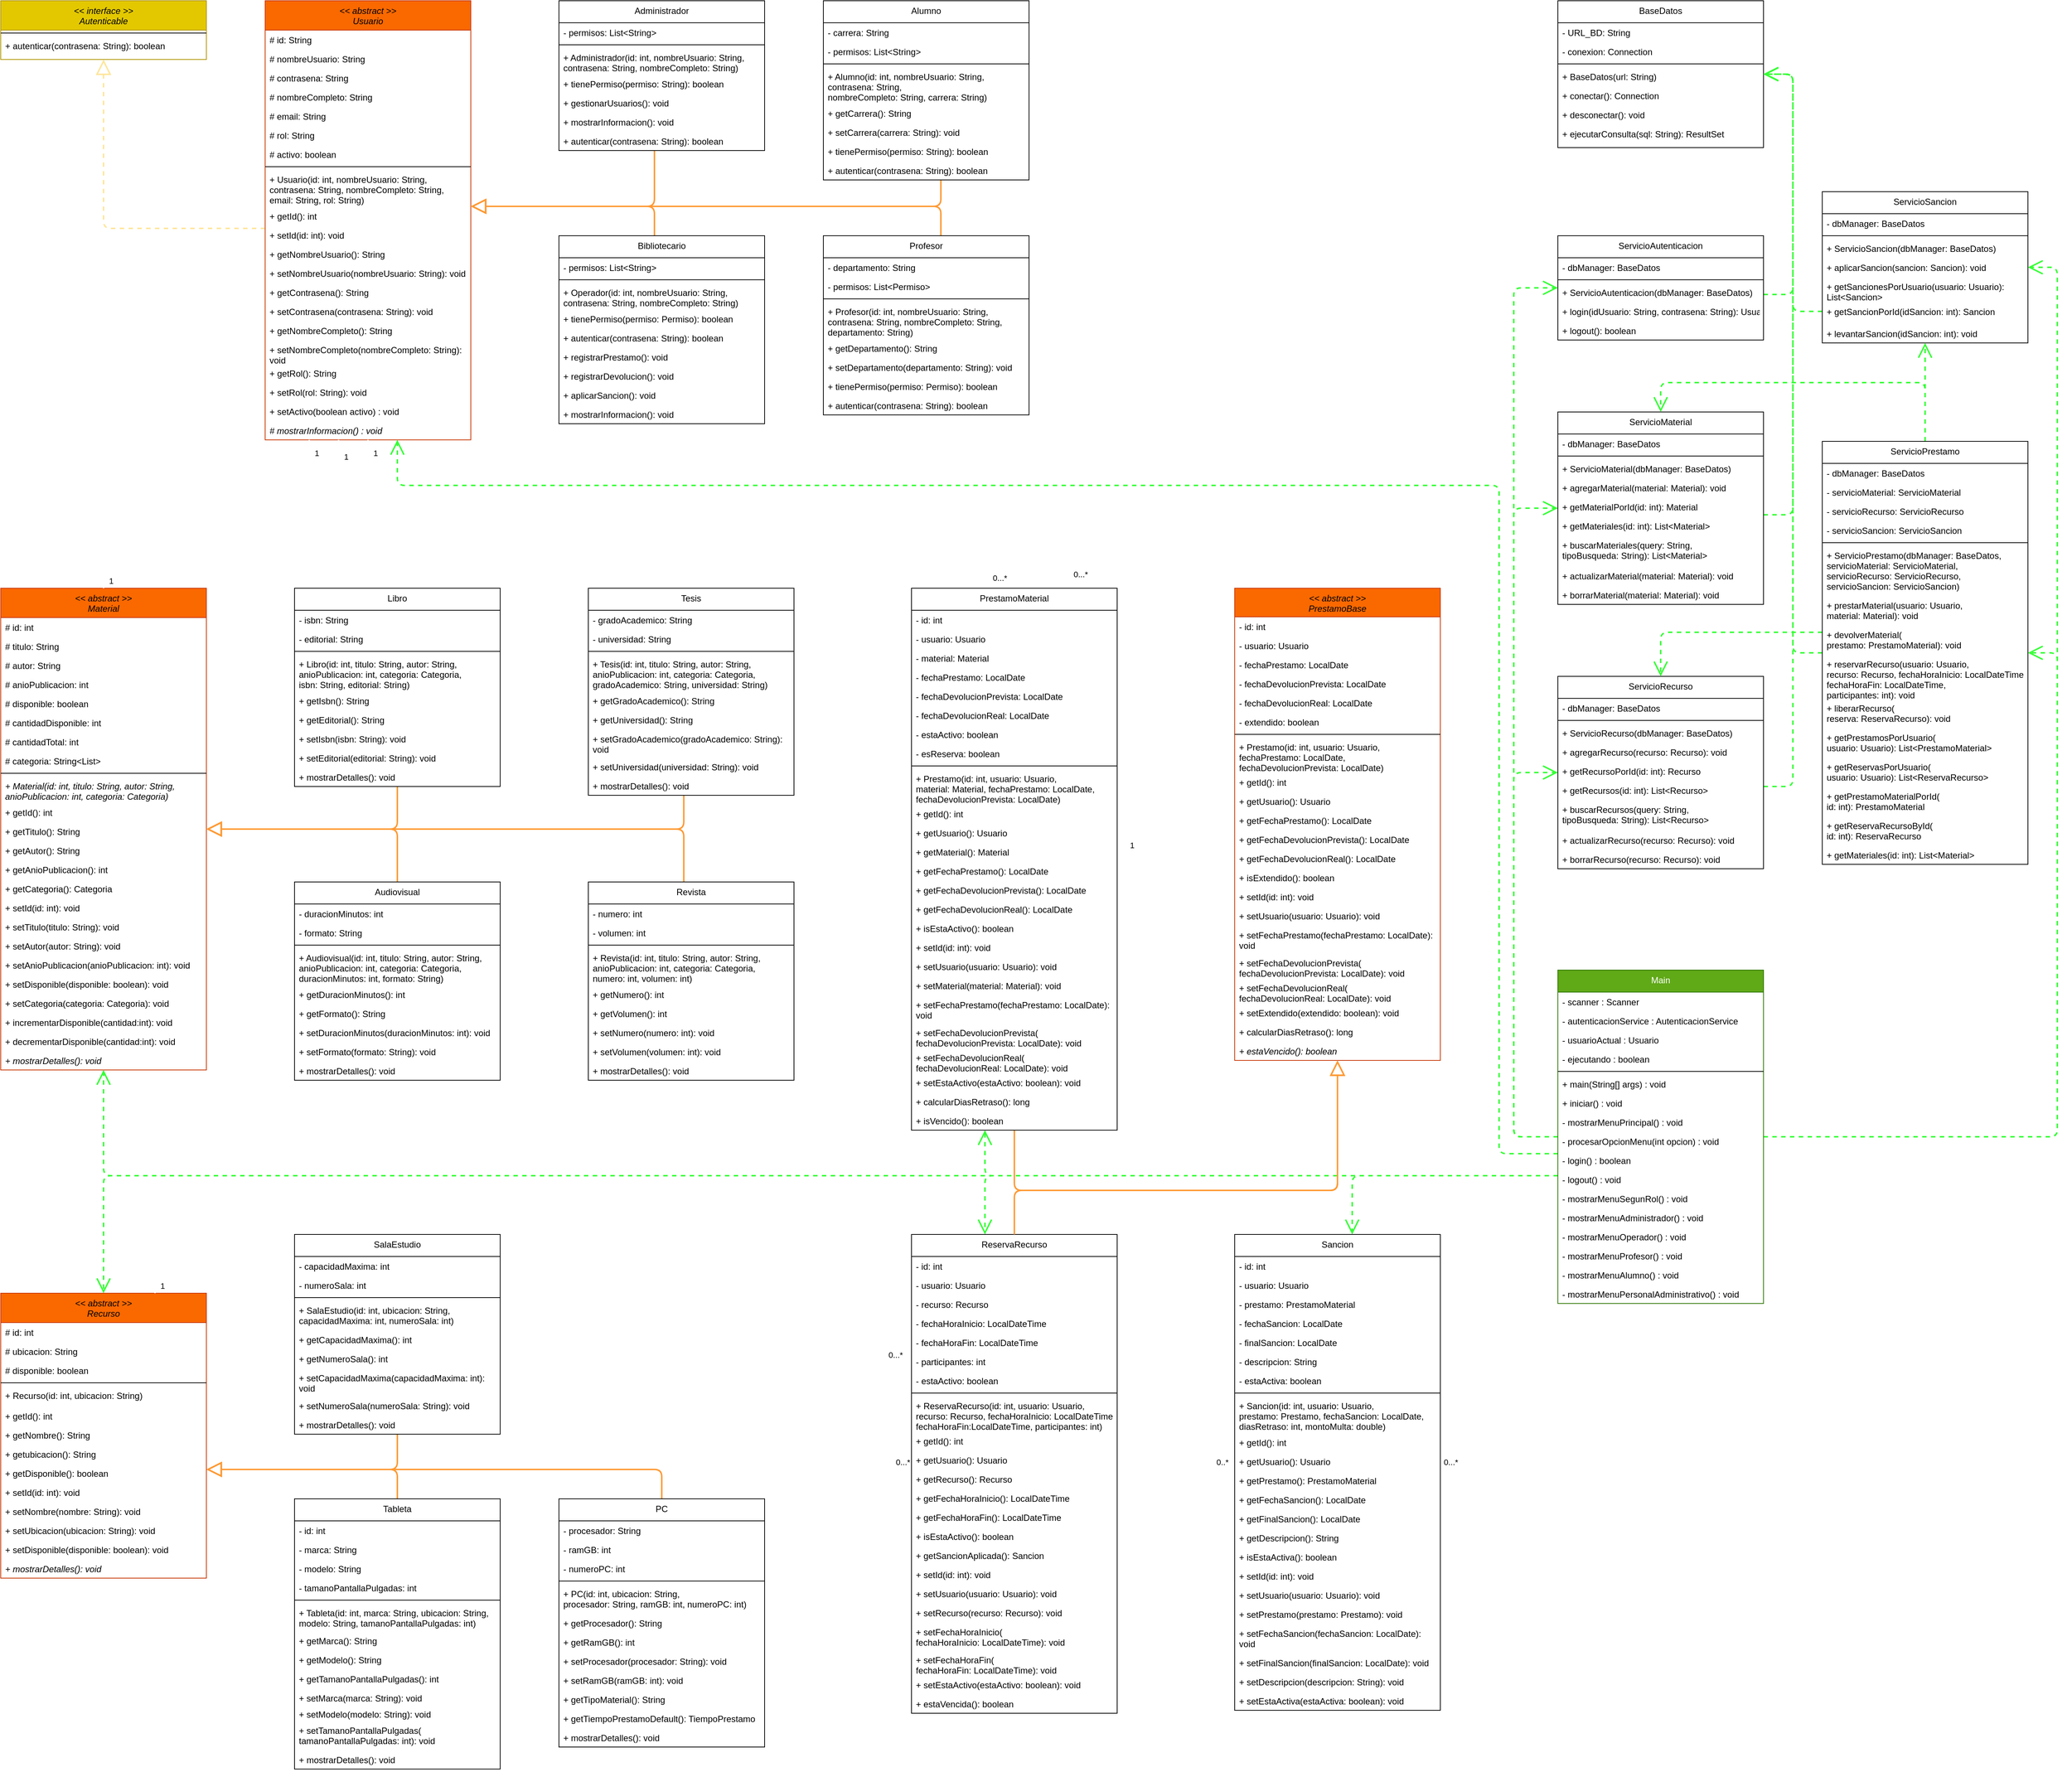 <mxfile version="26.1.1" pages="3">
  <diagram name="new-4" id="NZChbiztEb22L0qW02nq">
    <mxGraphModel dx="18891" dy="10153" grid="1" gridSize="10" guides="0" tooltips="1" connect="1" arrows="1" fold="1" page="1" pageScale="1" pageWidth="4900" pageHeight="4100" math="0" shadow="0">
      <root>
        <mxCell id="ecw_OJBiE6QCDlSSsBEE-0" />
        <mxCell id="ecw_OJBiE6QCDlSSsBEE-1" parent="ecw_OJBiE6QCDlSSsBEE-0" />
        <mxCell id="ecw_OJBiE6QCDlSSsBEE-3" style="edgeStyle=orthogonalEdgeStyle;shape=connector;curved=0;rounded=1;orthogonalLoop=1;jettySize=auto;html=1;dashed=1;strokeColor=#FFE599;strokeWidth=2;align=center;verticalAlign=middle;fontFamily=Helvetica;fontSize=11;fontColor=default;labelBackgroundColor=default;endArrow=block;endFill=0;endSize=16;" parent="ecw_OJBiE6QCDlSSsBEE-1" source="ecw_OJBiE6QCDlSSsBEE-7" target="ecw_OJBiE6QCDlSSsBEE-377" edge="1">
          <mxGeometry relative="1" as="geometry">
            <Array as="points">
              <mxPoint x="-14186" y="-7810" />
              <mxPoint x="-14460" y="-7811" />
            </Array>
          </mxGeometry>
        </mxCell>
        <mxCell id="ecw_OJBiE6QCDlSSsBEE-7" value="&lt;&lt; abstract &gt;&gt;&#xa;Usuario" style="swimlane;fontStyle=2;align=center;verticalAlign=top;childLayout=stackLayout;horizontal=1;startSize=40;horizontalStack=0;resizeParent=1;resizeLast=0;collapsible=1;marginBottom=0;rounded=0;shadow=0;strokeWidth=1;fillColor=#fa6800;fontColor=#000000;strokeColor=#C73500;" parent="ecw_OJBiE6QCDlSSsBEE-1" vertex="1">
          <mxGeometry x="-14240" y="-8120" width="280" height="598" as="geometry">
            <mxRectangle x="130" y="380" width="160" height="26" as="alternateBounds" />
          </mxGeometry>
        </mxCell>
        <mxCell id="ecw_OJBiE6QCDlSSsBEE-8" value="# id: String" style="text;align=left;verticalAlign=top;spacingLeft=4;spacingRight=4;overflow=hidden;rotatable=0;points=[[0,0.5],[1,0.5]];portConstraint=eastwest;" parent="ecw_OJBiE6QCDlSSsBEE-7" vertex="1">
          <mxGeometry y="40" width="280" height="26" as="geometry" />
        </mxCell>
        <mxCell id="ecw_OJBiE6QCDlSSsBEE-9" value="# nombreUsuario: String" style="text;align=left;verticalAlign=top;spacingLeft=4;spacingRight=4;overflow=hidden;rotatable=0;points=[[0,0.5],[1,0.5]];portConstraint=eastwest;rounded=0;shadow=0;html=0;" parent="ecw_OJBiE6QCDlSSsBEE-7" vertex="1">
          <mxGeometry y="66" width="280" height="26" as="geometry" />
        </mxCell>
        <mxCell id="ecw_OJBiE6QCDlSSsBEE-10" value="# contrasena: String" style="text;align=left;verticalAlign=top;spacingLeft=4;spacingRight=4;overflow=hidden;rotatable=0;points=[[0,0.5],[1,0.5]];portConstraint=eastwest;rounded=0;shadow=0;html=0;" parent="ecw_OJBiE6QCDlSSsBEE-7" vertex="1">
          <mxGeometry y="92" width="280" height="26" as="geometry" />
        </mxCell>
        <mxCell id="ecw_OJBiE6QCDlSSsBEE-11" value="# nombreCompleto: String" style="text;align=left;verticalAlign=top;spacingLeft=4;spacingRight=4;overflow=hidden;rotatable=0;points=[[0,0.5],[1,0.5]];portConstraint=eastwest;rounded=0;shadow=0;html=0;" parent="ecw_OJBiE6QCDlSSsBEE-7" vertex="1">
          <mxGeometry y="118" width="280" height="26" as="geometry" />
        </mxCell>
        <mxCell id="ecw_OJBiE6QCDlSSsBEE-12" value="# email: String" style="text;align=left;verticalAlign=top;spacingLeft=4;spacingRight=4;overflow=hidden;rotatable=0;points=[[0,0.5],[1,0.5]];portConstraint=eastwest;rounded=0;shadow=0;html=0;" parent="ecw_OJBiE6QCDlSSsBEE-7" vertex="1">
          <mxGeometry y="144" width="280" height="26" as="geometry" />
        </mxCell>
        <mxCell id="ecw_OJBiE6QCDlSSsBEE-13" value="# rol: String" style="text;align=left;verticalAlign=top;spacingLeft=4;spacingRight=4;overflow=hidden;rotatable=0;points=[[0,0.5],[1,0.5]];portConstraint=eastwest;rounded=0;shadow=0;html=0;" parent="ecw_OJBiE6QCDlSSsBEE-7" vertex="1">
          <mxGeometry y="170" width="280" height="26" as="geometry" />
        </mxCell>
        <mxCell id="ecw_OJBiE6QCDlSSsBEE-14" value="# activo: boolean" style="text;align=left;verticalAlign=top;spacingLeft=4;spacingRight=4;overflow=hidden;rotatable=0;points=[[0,0.5],[1,0.5]];portConstraint=eastwest;rounded=0;shadow=0;html=0;" parent="ecw_OJBiE6QCDlSSsBEE-7" vertex="1">
          <mxGeometry y="196" width="280" height="26" as="geometry" />
        </mxCell>
        <mxCell id="ecw_OJBiE6QCDlSSsBEE-15" value="" style="line;html=1;strokeWidth=1;align=left;verticalAlign=middle;spacingTop=-1;spacingLeft=3;spacingRight=3;rotatable=0;labelPosition=right;points=[];portConstraint=eastwest;" parent="ecw_OJBiE6QCDlSSsBEE-7" vertex="1">
          <mxGeometry y="222" width="280" height="8" as="geometry" />
        </mxCell>
        <mxCell id="ecw_OJBiE6QCDlSSsBEE-16" value="+ Usuario(id: int, nombreUsuario: String, &#xa;contrasena: String, nombreCompleto: String, &#xa;email: String, rol: String)" style="text;align=left;verticalAlign=top;spacingLeft=4;spacingRight=4;overflow=hidden;rotatable=0;points=[[0,0.5],[1,0.5]];portConstraint=eastwest;fontStyle=0" parent="ecw_OJBiE6QCDlSSsBEE-7" vertex="1">
          <mxGeometry y="230" width="280" height="50" as="geometry" />
        </mxCell>
        <mxCell id="ecw_OJBiE6QCDlSSsBEE-17" value="+ getId(): int" style="text;align=left;verticalAlign=top;spacingLeft=4;spacingRight=4;overflow=hidden;rotatable=0;points=[[0,0.5],[1,0.5]];portConstraint=eastwest;fontStyle=0" parent="ecw_OJBiE6QCDlSSsBEE-7" vertex="1">
          <mxGeometry y="280" width="280" height="26" as="geometry" />
        </mxCell>
        <mxCell id="ecw_OJBiE6QCDlSSsBEE-22" value="+ setId(id: int): void" style="text;align=left;verticalAlign=top;spacingLeft=4;spacingRight=4;overflow=hidden;rotatable=0;points=[[0,0.5],[1,0.5]];portConstraint=eastwest;fontStyle=0" parent="ecw_OJBiE6QCDlSSsBEE-7" vertex="1">
          <mxGeometry y="306" width="280" height="26" as="geometry" />
        </mxCell>
        <mxCell id="ecw_OJBiE6QCDlSSsBEE-18" value="+ getNombreUsuario(): String" style="text;align=left;verticalAlign=top;spacingLeft=4;spacingRight=4;overflow=hidden;rotatable=0;points=[[0,0.5],[1,0.5]];portConstraint=eastwest;rounded=0;shadow=0;html=0;fontStyle=0" parent="ecw_OJBiE6QCDlSSsBEE-7" vertex="1">
          <mxGeometry y="332" width="280" height="26" as="geometry" />
        </mxCell>
        <mxCell id="ecw_OJBiE6QCDlSSsBEE-23" value="+ setNombreUsuario(nombreUsuario: String): void" style="text;align=left;verticalAlign=top;spacingLeft=4;spacingRight=4;overflow=hidden;rotatable=0;points=[[0,0.5],[1,0.5]];portConstraint=eastwest;fontStyle=0" parent="ecw_OJBiE6QCDlSSsBEE-7" vertex="1">
          <mxGeometry y="358" width="280" height="26" as="geometry" />
        </mxCell>
        <mxCell id="ecw_OJBiE6QCDlSSsBEE-19" value="+ getContrasena(): String" style="text;align=left;verticalAlign=top;spacingLeft=4;spacingRight=4;overflow=hidden;rotatable=0;points=[[0,0.5],[1,0.5]];portConstraint=eastwest;rounded=0;shadow=0;html=0;" parent="ecw_OJBiE6QCDlSSsBEE-7" vertex="1">
          <mxGeometry y="384" width="280" height="26" as="geometry" />
        </mxCell>
        <mxCell id="ecw_OJBiE6QCDlSSsBEE-24" value="+ setContrasena(contrasena: String): void" style="text;align=left;verticalAlign=top;spacingLeft=4;spacingRight=4;overflow=hidden;rotatable=0;points=[[0,0.5],[1,0.5]];portConstraint=eastwest;fontStyle=0" parent="ecw_OJBiE6QCDlSSsBEE-7" vertex="1">
          <mxGeometry y="410" width="280" height="26" as="geometry" />
        </mxCell>
        <mxCell id="ecw_OJBiE6QCDlSSsBEE-20" value="+ getNombreCompleto(): String" style="text;align=left;verticalAlign=top;spacingLeft=4;spacingRight=4;overflow=hidden;rotatable=0;points=[[0,0.5],[1,0.5]];portConstraint=eastwest;rounded=0;shadow=0;html=0;" parent="ecw_OJBiE6QCDlSSsBEE-7" vertex="1">
          <mxGeometry y="436" width="280" height="26" as="geometry" />
        </mxCell>
        <mxCell id="ecw_OJBiE6QCDlSSsBEE-25" value="+ setNombreCompleto(nombreCompleto: String): &#xa;void" style="text;align=left;verticalAlign=top;spacingLeft=4;spacingRight=4;overflow=hidden;rotatable=0;points=[[0,0.5],[1,0.5]];portConstraint=eastwest;fontStyle=0" parent="ecw_OJBiE6QCDlSSsBEE-7" vertex="1">
          <mxGeometry y="462" width="280" height="32" as="geometry" />
        </mxCell>
        <mxCell id="ecw_OJBiE6QCDlSSsBEE-21" value="+ getRol(): String" style="text;align=left;verticalAlign=top;spacingLeft=4;spacingRight=4;overflow=hidden;rotatable=0;points=[[0,0.5],[1,0.5]];portConstraint=eastwest;rounded=0;shadow=0;html=0;" parent="ecw_OJBiE6QCDlSSsBEE-7" vertex="1">
          <mxGeometry y="494" width="280" height="26" as="geometry" />
        </mxCell>
        <mxCell id="ecw_OJBiE6QCDlSSsBEE-26" value="+ setRol(rol: String): void" style="text;align=left;verticalAlign=top;spacingLeft=4;spacingRight=4;overflow=hidden;rotatable=0;points=[[0,0.5],[1,0.5]];portConstraint=eastwest;fontStyle=0" parent="ecw_OJBiE6QCDlSSsBEE-7" vertex="1">
          <mxGeometry y="520" width="280" height="26" as="geometry" />
        </mxCell>
        <mxCell id="ecw_OJBiE6QCDlSSsBEE-27" value="+ setActivo(boolean activo) : void" style="text;align=left;verticalAlign=top;spacingLeft=4;spacingRight=4;overflow=hidden;rotatable=0;points=[[0,0.5],[1,0.5]];portConstraint=eastwest;fontStyle=0" parent="ecw_OJBiE6QCDlSSsBEE-7" vertex="1">
          <mxGeometry y="546" width="280" height="26" as="geometry" />
        </mxCell>
        <mxCell id="ih4sQrugVe3iXe96H1Av-0" value="# mostrarInformacion() : void" style="text;align=left;verticalAlign=top;spacingLeft=4;spacingRight=4;overflow=hidden;rotatable=0;points=[[0,0.5],[1,0.5]];portConstraint=eastwest;fontStyle=2" parent="ecw_OJBiE6QCDlSSsBEE-7" vertex="1">
          <mxGeometry y="572" width="280" height="26" as="geometry" />
        </mxCell>
        <mxCell id="ecw_OJBiE6QCDlSSsBEE-28" style="edgeStyle=orthogonalEdgeStyle;shape=connector;curved=0;rounded=1;orthogonalLoop=1;jettySize=auto;html=1;strokeColor=#FF9933;strokeWidth=2;align=center;verticalAlign=middle;fontFamily=Helvetica;fontSize=11;fontColor=default;labelBackgroundColor=default;endArrow=block;endFill=0;endSize=16;" parent="ecw_OJBiE6QCDlSSsBEE-1" source="ecw_OJBiE6QCDlSSsBEE-29" target="ecw_OJBiE6QCDlSSsBEE-7" edge="1">
          <mxGeometry relative="1" as="geometry">
            <Array as="points">
              <mxPoint x="-13710" y="-7840" />
            </Array>
          </mxGeometry>
        </mxCell>
        <mxCell id="ecw_OJBiE6QCDlSSsBEE-29" value="Administrador" style="swimlane;fontStyle=0;align=center;verticalAlign=top;childLayout=stackLayout;horizontal=1;startSize=30;horizontalStack=0;resizeParent=1;resizeLast=0;collapsible=1;marginBottom=0;rounded=0;shadow=0;strokeWidth=1;" parent="ecw_OJBiE6QCDlSSsBEE-1" vertex="1">
          <mxGeometry x="-13840" y="-8120" width="280" height="204" as="geometry">
            <mxRectangle x="130" y="380" width="160" height="26" as="alternateBounds" />
          </mxGeometry>
        </mxCell>
        <mxCell id="ecw_OJBiE6QCDlSSsBEE-30" value="- permisos: List&lt;String&gt;" style="text;align=left;verticalAlign=top;spacingLeft=4;spacingRight=4;overflow=hidden;rotatable=0;points=[[0,0.5],[1,0.5]];portConstraint=eastwest;" parent="ecw_OJBiE6QCDlSSsBEE-29" vertex="1">
          <mxGeometry y="30" width="280" height="26" as="geometry" />
        </mxCell>
        <mxCell id="ecw_OJBiE6QCDlSSsBEE-31" value="" style="line;html=1;strokeWidth=1;align=left;verticalAlign=middle;spacingTop=-1;spacingLeft=3;spacingRight=3;rotatable=0;labelPosition=right;points=[];portConstraint=eastwest;" parent="ecw_OJBiE6QCDlSSsBEE-29" vertex="1">
          <mxGeometry y="56" width="280" height="8" as="geometry" />
        </mxCell>
        <mxCell id="ecw_OJBiE6QCDlSSsBEE-32" value="+ Administrador(id: int, nombreUsuario: String, &#xa;contrasena: String, nombreCompleto: String)" style="text;align=left;verticalAlign=top;spacingLeft=4;spacingRight=4;overflow=hidden;rotatable=0;points=[[0,0.5],[1,0.5]];portConstraint=eastwest;" parent="ecw_OJBiE6QCDlSSsBEE-29" vertex="1">
          <mxGeometry y="64" width="280" height="36" as="geometry" />
        </mxCell>
        <mxCell id="ecw_OJBiE6QCDlSSsBEE-33" value="+ tienePermiso(permiso: String): boolean" style="text;align=left;verticalAlign=top;spacingLeft=4;spacingRight=4;overflow=hidden;rotatable=0;points=[[0,0.5],[1,0.5]];portConstraint=eastwest;rounded=0;shadow=0;html=0;" parent="ecw_OJBiE6QCDlSSsBEE-29" vertex="1">
          <mxGeometry y="100" width="280" height="26" as="geometry" />
        </mxCell>
        <mxCell id="se7aEWiKqazrtZZNGl2T-0" value="+ gestionarUsuarios(): void" style="text;align=left;verticalAlign=top;spacingLeft=4;spacingRight=4;overflow=hidden;rotatable=0;points=[[0,0.5],[1,0.5]];portConstraint=eastwest;rounded=0;shadow=0;html=0;" parent="ecw_OJBiE6QCDlSSsBEE-29" vertex="1">
          <mxGeometry y="126" width="280" height="26" as="geometry" />
        </mxCell>
        <mxCell id="se7aEWiKqazrtZZNGl2T-2" value="+ mostrarInformacion(): void" style="text;align=left;verticalAlign=top;spacingLeft=4;spacingRight=4;overflow=hidden;rotatable=0;points=[[0,0.5],[1,0.5]];portConstraint=eastwest;rounded=0;shadow=0;html=0;" parent="ecw_OJBiE6QCDlSSsBEE-29" vertex="1">
          <mxGeometry y="152" width="280" height="26" as="geometry" />
        </mxCell>
        <mxCell id="ecw_OJBiE6QCDlSSsBEE-34" value="+ autenticar(contrasena: String): boolean" style="text;align=left;verticalAlign=top;spacingLeft=4;spacingRight=4;overflow=hidden;rotatable=0;points=[[0,0.5],[1,0.5]];portConstraint=eastwest;rounded=0;shadow=0;html=0;" parent="ecw_OJBiE6QCDlSSsBEE-29" vertex="1">
          <mxGeometry y="178" width="280" height="26" as="geometry" />
        </mxCell>
        <mxCell id="ecw_OJBiE6QCDlSSsBEE-35" style="edgeStyle=orthogonalEdgeStyle;shape=connector;curved=0;rounded=1;orthogonalLoop=1;jettySize=auto;html=1;strokeColor=#FF9933;strokeWidth=2;align=center;verticalAlign=middle;fontFamily=Helvetica;fontSize=11;fontColor=default;labelBackgroundColor=default;endArrow=block;endFill=0;endSize=16;" parent="ecw_OJBiE6QCDlSSsBEE-1" source="ecw_OJBiE6QCDlSSsBEE-36" target="ecw_OJBiE6QCDlSSsBEE-7" edge="1">
          <mxGeometry relative="1" as="geometry">
            <Array as="points">
              <mxPoint x="-13710" y="-7840" />
            </Array>
          </mxGeometry>
        </mxCell>
        <mxCell id="ecw_OJBiE6QCDlSSsBEE-36" value="Bibliotecario" style="swimlane;fontStyle=0;align=center;verticalAlign=top;childLayout=stackLayout;horizontal=1;startSize=30;horizontalStack=0;resizeParent=1;resizeLast=0;collapsible=1;marginBottom=0;rounded=0;shadow=0;strokeWidth=1;" parent="ecw_OJBiE6QCDlSSsBEE-1" vertex="1">
          <mxGeometry x="-13840" y="-7800" width="280" height="256" as="geometry">
            <mxRectangle x="130" y="380" width="160" height="26" as="alternateBounds" />
          </mxGeometry>
        </mxCell>
        <mxCell id="ecw_OJBiE6QCDlSSsBEE-37" value="- permisos: List&lt;String&gt;" style="text;align=left;verticalAlign=top;spacingLeft=4;spacingRight=4;overflow=hidden;rotatable=0;points=[[0,0.5],[1,0.5]];portConstraint=eastwest;rounded=0;shadow=0;html=0;" parent="ecw_OJBiE6QCDlSSsBEE-36" vertex="1">
          <mxGeometry y="30" width="280" height="26" as="geometry" />
        </mxCell>
        <mxCell id="ecw_OJBiE6QCDlSSsBEE-38" value="" style="line;html=1;strokeWidth=1;align=left;verticalAlign=middle;spacingTop=-1;spacingLeft=3;spacingRight=3;rotatable=0;labelPosition=right;points=[];portConstraint=eastwest;" parent="ecw_OJBiE6QCDlSSsBEE-36" vertex="1">
          <mxGeometry y="56" width="280" height="8" as="geometry" />
        </mxCell>
        <mxCell id="ecw_OJBiE6QCDlSSsBEE-39" value="+ Operador(id: int, nombreUsuario: String, &#xa;contrasena: String, nombreCompleto: String)" style="text;align=left;verticalAlign=top;spacingLeft=4;spacingRight=4;overflow=hidden;rotatable=0;points=[[0,0.5],[1,0.5]];portConstraint=eastwest;" parent="ecw_OJBiE6QCDlSSsBEE-36" vertex="1">
          <mxGeometry y="64" width="280" height="36" as="geometry" />
        </mxCell>
        <mxCell id="ecw_OJBiE6QCDlSSsBEE-40" value="+ tienePermiso(permiso: Permiso): boolean" style="text;align=left;verticalAlign=top;spacingLeft=4;spacingRight=4;overflow=hidden;rotatable=0;points=[[0,0.5],[1,0.5]];portConstraint=eastwest;rounded=0;shadow=0;html=0;" parent="ecw_OJBiE6QCDlSSsBEE-36" vertex="1">
          <mxGeometry y="100" width="280" height="26" as="geometry" />
        </mxCell>
        <mxCell id="ecw_OJBiE6QCDlSSsBEE-41" value="+ autenticar(contrasena: String): boolean" style="text;align=left;verticalAlign=top;spacingLeft=4;spacingRight=4;overflow=hidden;rotatable=0;points=[[0,0.5],[1,0.5]];portConstraint=eastwest;rounded=0;shadow=0;html=0;" parent="ecw_OJBiE6QCDlSSsBEE-36" vertex="1">
          <mxGeometry y="126" width="280" height="26" as="geometry" />
        </mxCell>
        <mxCell id="se7aEWiKqazrtZZNGl2T-3" value="+ registrarPrestamo(): void" style="text;align=left;verticalAlign=top;spacingLeft=4;spacingRight=4;overflow=hidden;rotatable=0;points=[[0,0.5],[1,0.5]];portConstraint=eastwest;rounded=0;shadow=0;html=0;" parent="ecw_OJBiE6QCDlSSsBEE-36" vertex="1">
          <mxGeometry y="152" width="280" height="26" as="geometry" />
        </mxCell>
        <mxCell id="se7aEWiKqazrtZZNGl2T-4" value="+ registrarDevolucion(): void" style="text;align=left;verticalAlign=top;spacingLeft=4;spacingRight=4;overflow=hidden;rotatable=0;points=[[0,0.5],[1,0.5]];portConstraint=eastwest;rounded=0;shadow=0;html=0;" parent="ecw_OJBiE6QCDlSSsBEE-36" vertex="1">
          <mxGeometry y="178" width="280" height="26" as="geometry" />
        </mxCell>
        <mxCell id="se7aEWiKqazrtZZNGl2T-5" value="+ aplicarSancion(): void" style="text;align=left;verticalAlign=top;spacingLeft=4;spacingRight=4;overflow=hidden;rotatable=0;points=[[0,0.5],[1,0.5]];portConstraint=eastwest;rounded=0;shadow=0;html=0;" parent="ecw_OJBiE6QCDlSSsBEE-36" vertex="1">
          <mxGeometry y="204" width="280" height="26" as="geometry" />
        </mxCell>
        <mxCell id="se7aEWiKqazrtZZNGl2T-6" value="+ mostrarInformacion(): void" style="text;align=left;verticalAlign=top;spacingLeft=4;spacingRight=4;overflow=hidden;rotatable=0;points=[[0,0.5],[1,0.5]];portConstraint=eastwest;rounded=0;shadow=0;html=0;" parent="ecw_OJBiE6QCDlSSsBEE-36" vertex="1">
          <mxGeometry y="230" width="280" height="26" as="geometry" />
        </mxCell>
        <mxCell id="ecw_OJBiE6QCDlSSsBEE-42" style="edgeStyle=orthogonalEdgeStyle;shape=connector;curved=0;rounded=1;orthogonalLoop=1;jettySize=auto;html=1;strokeColor=#FF9933;strokeWidth=2;align=center;verticalAlign=middle;fontFamily=Helvetica;fontSize=11;fontColor=default;labelBackgroundColor=default;endArrow=block;endFill=0;endSize=16;" parent="ecw_OJBiE6QCDlSSsBEE-1" source="ecw_OJBiE6QCDlSSsBEE-43" target="ecw_OJBiE6QCDlSSsBEE-7" edge="1">
          <mxGeometry relative="1" as="geometry">
            <Array as="points">
              <mxPoint x="-13320" y="-7840" />
            </Array>
          </mxGeometry>
        </mxCell>
        <mxCell id="ecw_OJBiE6QCDlSSsBEE-43" value="Profesor" style="swimlane;fontStyle=0;align=center;verticalAlign=top;childLayout=stackLayout;horizontal=1;startSize=30;horizontalStack=0;resizeParent=1;resizeLast=0;collapsible=1;marginBottom=0;rounded=0;shadow=0;strokeWidth=1;" parent="ecw_OJBiE6QCDlSSsBEE-1" vertex="1">
          <mxGeometry x="-13480" y="-7800" width="280" height="244" as="geometry">
            <mxRectangle x="130" y="380" width="160" height="26" as="alternateBounds" />
          </mxGeometry>
        </mxCell>
        <mxCell id="ecw_OJBiE6QCDlSSsBEE-44" value="- departamento: String" style="text;align=left;verticalAlign=top;spacingLeft=4;spacingRight=4;overflow=hidden;rotatable=0;points=[[0,0.5],[1,0.5]];portConstraint=eastwest;rounded=0;shadow=0;html=0;" parent="ecw_OJBiE6QCDlSSsBEE-43" vertex="1">
          <mxGeometry y="30" width="280" height="26" as="geometry" />
        </mxCell>
        <mxCell id="ecw_OJBiE6QCDlSSsBEE-45" value="- permisos: List&lt;Permiso&gt;" style="text;align=left;verticalAlign=top;spacingLeft=4;spacingRight=4;overflow=hidden;rotatable=0;points=[[0,0.5],[1,0.5]];portConstraint=eastwest;rounded=0;shadow=0;html=0;" parent="ecw_OJBiE6QCDlSSsBEE-43" vertex="1">
          <mxGeometry y="56" width="280" height="26" as="geometry" />
        </mxCell>
        <mxCell id="ecw_OJBiE6QCDlSSsBEE-46" value="" style="line;html=1;strokeWidth=1;align=left;verticalAlign=middle;spacingTop=-1;spacingLeft=3;spacingRight=3;rotatable=0;labelPosition=right;points=[];portConstraint=eastwest;" parent="ecw_OJBiE6QCDlSSsBEE-43" vertex="1">
          <mxGeometry y="82" width="280" height="8" as="geometry" />
        </mxCell>
        <mxCell id="ecw_OJBiE6QCDlSSsBEE-47" value="+ Profesor(id: int, nombreUsuario: String, &#xa;contrasena: String, nombreCompleto: String, &#xa;departamento: String)" style="text;align=left;verticalAlign=top;spacingLeft=4;spacingRight=4;overflow=hidden;rotatable=0;points=[[0,0.5],[1,0.5]];portConstraint=eastwest;" parent="ecw_OJBiE6QCDlSSsBEE-43" vertex="1">
          <mxGeometry y="90" width="280" height="50" as="geometry" />
        </mxCell>
        <mxCell id="ecw_OJBiE6QCDlSSsBEE-48" value="+ getDepartamento(): String" style="text;align=left;verticalAlign=top;spacingLeft=4;spacingRight=4;overflow=hidden;rotatable=0;points=[[0,0.5],[1,0.5]];portConstraint=eastwest;rounded=0;shadow=0;html=0;" parent="ecw_OJBiE6QCDlSSsBEE-43" vertex="1">
          <mxGeometry y="140" width="280" height="26" as="geometry" />
        </mxCell>
        <mxCell id="ecw_OJBiE6QCDlSSsBEE-49" value="+ setDepartamento(departamento: String): void" style="text;align=left;verticalAlign=top;spacingLeft=4;spacingRight=4;overflow=hidden;rotatable=0;points=[[0,0.5],[1,0.5]];portConstraint=eastwest;rounded=0;shadow=0;html=0;" parent="ecw_OJBiE6QCDlSSsBEE-43" vertex="1">
          <mxGeometry y="166" width="280" height="26" as="geometry" />
        </mxCell>
        <mxCell id="ecw_OJBiE6QCDlSSsBEE-50" value="+ tienePermiso(permiso: Permiso): boolean" style="text;align=left;verticalAlign=top;spacingLeft=4;spacingRight=4;overflow=hidden;rotatable=0;points=[[0,0.5],[1,0.5]];portConstraint=eastwest;rounded=0;shadow=0;html=0;" parent="ecw_OJBiE6QCDlSSsBEE-43" vertex="1">
          <mxGeometry y="192" width="280" height="26" as="geometry" />
        </mxCell>
        <mxCell id="ecw_OJBiE6QCDlSSsBEE-51" value="+ autenticar(contrasena: String): boolean" style="text;align=left;verticalAlign=top;spacingLeft=4;spacingRight=4;overflow=hidden;rotatable=0;points=[[0,0.5],[1,0.5]];portConstraint=eastwest;rounded=0;shadow=0;html=0;" parent="ecw_OJBiE6QCDlSSsBEE-43" vertex="1">
          <mxGeometry y="218" width="280" height="26" as="geometry" />
        </mxCell>
        <mxCell id="ecw_OJBiE6QCDlSSsBEE-52" style="edgeStyle=orthogonalEdgeStyle;shape=connector;curved=0;rounded=1;orthogonalLoop=1;jettySize=auto;html=1;strokeColor=#FF9933;strokeWidth=2;align=center;verticalAlign=middle;fontFamily=Helvetica;fontSize=11;fontColor=default;labelBackgroundColor=default;endArrow=block;endFill=0;endSize=16;" parent="ecw_OJBiE6QCDlSSsBEE-1" source="ecw_OJBiE6QCDlSSsBEE-53" target="ecw_OJBiE6QCDlSSsBEE-7" edge="1">
          <mxGeometry relative="1" as="geometry">
            <Array as="points">
              <mxPoint x="-13320" y="-7840" />
            </Array>
          </mxGeometry>
        </mxCell>
        <mxCell id="ecw_OJBiE6QCDlSSsBEE-53" value="Alumno" style="swimlane;fontStyle=0;align=center;verticalAlign=top;childLayout=stackLayout;horizontal=1;startSize=30;horizontalStack=0;resizeParent=1;resizeLast=0;collapsible=1;marginBottom=0;rounded=0;shadow=0;strokeWidth=1;" parent="ecw_OJBiE6QCDlSSsBEE-1" vertex="1">
          <mxGeometry x="-13480" y="-8120" width="280" height="244" as="geometry">
            <mxRectangle x="130" y="380" width="160" height="26" as="alternateBounds" />
          </mxGeometry>
        </mxCell>
        <mxCell id="ecw_OJBiE6QCDlSSsBEE-54" value="- carrera: String" style="text;align=left;verticalAlign=top;spacingLeft=4;spacingRight=4;overflow=hidden;rotatable=0;points=[[0,0.5],[1,0.5]];portConstraint=eastwest;rounded=0;shadow=0;html=0;" parent="ecw_OJBiE6QCDlSSsBEE-53" vertex="1">
          <mxGeometry y="30" width="280" height="26" as="geometry" />
        </mxCell>
        <mxCell id="ecw_OJBiE6QCDlSSsBEE-55" value="- permisos: List&lt;String&gt;" style="text;align=left;verticalAlign=top;spacingLeft=4;spacingRight=4;overflow=hidden;rotatable=0;points=[[0,0.5],[1,0.5]];portConstraint=eastwest;rounded=0;shadow=0;html=0;" parent="ecw_OJBiE6QCDlSSsBEE-53" vertex="1">
          <mxGeometry y="56" width="280" height="26" as="geometry" />
        </mxCell>
        <mxCell id="ecw_OJBiE6QCDlSSsBEE-56" value="" style="line;html=1;strokeWidth=1;align=left;verticalAlign=middle;spacingTop=-1;spacingLeft=3;spacingRight=3;rotatable=0;labelPosition=right;points=[];portConstraint=eastwest;" parent="ecw_OJBiE6QCDlSSsBEE-53" vertex="1">
          <mxGeometry y="82" width="280" height="8" as="geometry" />
        </mxCell>
        <mxCell id="ecw_OJBiE6QCDlSSsBEE-57" value="+ Alumno(id: int, nombreUsuario: String, &#xa;contrasena: String, &#xa;nombreCompleto: String, carrera: String)" style="text;align=left;verticalAlign=top;spacingLeft=4;spacingRight=4;overflow=hidden;rotatable=0;points=[[0,0.5],[1,0.5]];portConstraint=eastwest;" parent="ecw_OJBiE6QCDlSSsBEE-53" vertex="1">
          <mxGeometry y="90" width="280" height="50" as="geometry" />
        </mxCell>
        <mxCell id="ecw_OJBiE6QCDlSSsBEE-58" value="+ getCarrera(): String" style="text;align=left;verticalAlign=top;spacingLeft=4;spacingRight=4;overflow=hidden;rotatable=0;points=[[0,0.5],[1,0.5]];portConstraint=eastwest;rounded=0;shadow=0;html=0;" parent="ecw_OJBiE6QCDlSSsBEE-53" vertex="1">
          <mxGeometry y="140" width="280" height="26" as="geometry" />
        </mxCell>
        <mxCell id="ecw_OJBiE6QCDlSSsBEE-59" value="+ setCarrera(carrera: String): void" style="text;align=left;verticalAlign=top;spacingLeft=4;spacingRight=4;overflow=hidden;rotatable=0;points=[[0,0.5],[1,0.5]];portConstraint=eastwest;rounded=0;shadow=0;html=0;" parent="ecw_OJBiE6QCDlSSsBEE-53" vertex="1">
          <mxGeometry y="166" width="280" height="26" as="geometry" />
        </mxCell>
        <mxCell id="ecw_OJBiE6QCDlSSsBEE-60" value="+ tienePermiso(permiso: String): boolean" style="text;align=left;verticalAlign=top;spacingLeft=4;spacingRight=4;overflow=hidden;rotatable=0;points=[[0,0.5],[1,0.5]];portConstraint=eastwest;rounded=0;shadow=0;html=0;" parent="ecw_OJBiE6QCDlSSsBEE-53" vertex="1">
          <mxGeometry y="192" width="280" height="26" as="geometry" />
        </mxCell>
        <mxCell id="ecw_OJBiE6QCDlSSsBEE-61" value="+ autenticar(contrasena: String): boolean" style="text;align=left;verticalAlign=top;spacingLeft=4;spacingRight=4;overflow=hidden;rotatable=0;points=[[0,0.5],[1,0.5]];portConstraint=eastwest;rounded=0;shadow=0;html=0;" parent="ecw_OJBiE6QCDlSSsBEE-53" vertex="1">
          <mxGeometry y="218" width="280" height="26" as="geometry" />
        </mxCell>
        <mxCell id="ecw_OJBiE6QCDlSSsBEE-79" value="&lt;&lt; abstract &gt;&gt;&#xa;Material" style="swimlane;fontStyle=2;align=center;verticalAlign=top;childLayout=stackLayout;horizontal=1;startSize=40;horizontalStack=0;resizeParent=1;resizeLast=0;collapsible=1;marginBottom=0;rounded=0;shadow=0;strokeWidth=1;fillColor=#fa6800;fontColor=#000000;strokeColor=#C73500;" parent="ecw_OJBiE6QCDlSSsBEE-1" vertex="1">
          <mxGeometry x="-14600" y="-7320" width="280" height="656" as="geometry">
            <mxRectangle x="720" y="827" width="160" height="26" as="alternateBounds" />
          </mxGeometry>
        </mxCell>
        <mxCell id="ecw_OJBiE6QCDlSSsBEE-80" value="# id: int" style="text;align=left;verticalAlign=top;spacingLeft=4;spacingRight=4;overflow=hidden;rotatable=0;points=[[0,0.5],[1,0.5]];portConstraint=eastwest;" parent="ecw_OJBiE6QCDlSSsBEE-79" vertex="1">
          <mxGeometry y="40" width="280" height="26" as="geometry" />
        </mxCell>
        <mxCell id="ecw_OJBiE6QCDlSSsBEE-81" value="# titulo: String" style="text;align=left;verticalAlign=top;spacingLeft=4;spacingRight=4;overflow=hidden;rotatable=0;points=[[0,0.5],[1,0.5]];portConstraint=eastwest;rounded=0;shadow=0;html=0;" parent="ecw_OJBiE6QCDlSSsBEE-79" vertex="1">
          <mxGeometry y="66" width="280" height="26" as="geometry" />
        </mxCell>
        <mxCell id="ecw_OJBiE6QCDlSSsBEE-82" value="# autor: String" style="text;align=left;verticalAlign=top;spacingLeft=4;spacingRight=4;overflow=hidden;rotatable=0;points=[[0,0.5],[1,0.5]];portConstraint=eastwest;rounded=0;shadow=0;html=0;" parent="ecw_OJBiE6QCDlSSsBEE-79" vertex="1">
          <mxGeometry y="92" width="280" height="26" as="geometry" />
        </mxCell>
        <mxCell id="ecw_OJBiE6QCDlSSsBEE-83" value="# anioPublicacion: int" style="text;align=left;verticalAlign=top;spacingLeft=4;spacingRight=4;overflow=hidden;rotatable=0;points=[[0,0.5],[1,0.5]];portConstraint=eastwest;rounded=0;shadow=0;html=0;" parent="ecw_OJBiE6QCDlSSsBEE-79" vertex="1">
          <mxGeometry y="118" width="280" height="26" as="geometry" />
        </mxCell>
        <mxCell id="ecw_OJBiE6QCDlSSsBEE-84" value="# disponible: boolean" style="text;align=left;verticalAlign=top;spacingLeft=4;spacingRight=4;overflow=hidden;rotatable=0;points=[[0,0.5],[1,0.5]];portConstraint=eastwest;rounded=0;shadow=0;html=0;" parent="ecw_OJBiE6QCDlSSsBEE-79" vertex="1">
          <mxGeometry y="144" width="280" height="26" as="geometry" />
        </mxCell>
        <mxCell id="se7aEWiKqazrtZZNGl2T-8" value="# cantidadDisponible: int" style="text;align=left;verticalAlign=top;spacingLeft=4;spacingRight=4;overflow=hidden;rotatable=0;points=[[0,0.5],[1,0.5]];portConstraint=eastwest;" parent="ecw_OJBiE6QCDlSSsBEE-79" vertex="1">
          <mxGeometry y="170" width="280" height="26" as="geometry" />
        </mxCell>
        <mxCell id="se7aEWiKqazrtZZNGl2T-9" value="# cantidadTotal: int" style="text;align=left;verticalAlign=top;spacingLeft=4;spacingRight=4;overflow=hidden;rotatable=0;points=[[0,0.5],[1,0.5]];portConstraint=eastwest;" parent="ecw_OJBiE6QCDlSSsBEE-79" vertex="1">
          <mxGeometry y="196" width="280" height="26" as="geometry" />
        </mxCell>
        <mxCell id="ecw_OJBiE6QCDlSSsBEE-85" value="# categoria: String&lt;List&gt;" style="text;align=left;verticalAlign=top;spacingLeft=4;spacingRight=4;overflow=hidden;rotatable=0;points=[[0,0.5],[1,0.5]];portConstraint=eastwest;rounded=0;shadow=0;html=0;" parent="ecw_OJBiE6QCDlSSsBEE-79" vertex="1">
          <mxGeometry y="222" width="280" height="26" as="geometry" />
        </mxCell>
        <mxCell id="ecw_OJBiE6QCDlSSsBEE-86" value="" style="line;html=1;strokeWidth=1;align=left;verticalAlign=middle;spacingTop=-1;spacingLeft=3;spacingRight=3;rotatable=0;labelPosition=right;points=[];portConstraint=eastwest;" parent="ecw_OJBiE6QCDlSSsBEE-79" vertex="1">
          <mxGeometry y="248" width="280" height="8" as="geometry" />
        </mxCell>
        <mxCell id="ecw_OJBiE6QCDlSSsBEE-87" value="+ Material(id: int, titulo: String, autor: String, &#xa;anioPublicacion: int, categoria: Categoria)" style="text;align=left;verticalAlign=top;spacingLeft=4;spacingRight=4;overflow=hidden;rotatable=0;points=[[0,0.5],[1,0.5]];portConstraint=eastwest;fontStyle=2" parent="ecw_OJBiE6QCDlSSsBEE-79" vertex="1">
          <mxGeometry y="256" width="280" height="36" as="geometry" />
        </mxCell>
        <mxCell id="ecw_OJBiE6QCDlSSsBEE-88" value="+ getId(): int" style="text;align=left;verticalAlign=top;spacingLeft=4;spacingRight=4;overflow=hidden;rotatable=0;points=[[0,0.5],[1,0.5]];portConstraint=eastwest;rounded=0;shadow=0;html=0;fontStyle=0" parent="ecw_OJBiE6QCDlSSsBEE-79" vertex="1">
          <mxGeometry y="292" width="280" height="26" as="geometry" />
        </mxCell>
        <mxCell id="ecw_OJBiE6QCDlSSsBEE-89" value="+ getTitulo(): String" style="text;align=left;verticalAlign=top;spacingLeft=4;spacingRight=4;overflow=hidden;rotatable=0;points=[[0,0.5],[1,0.5]];portConstraint=eastwest;rounded=0;shadow=0;html=0;" parent="ecw_OJBiE6QCDlSSsBEE-79" vertex="1">
          <mxGeometry y="318" width="280" height="26" as="geometry" />
        </mxCell>
        <mxCell id="ecw_OJBiE6QCDlSSsBEE-90" value="+ getAutor(): String" style="text;align=left;verticalAlign=top;spacingLeft=4;spacingRight=4;overflow=hidden;rotatable=0;points=[[0,0.5],[1,0.5]];portConstraint=eastwest;rounded=0;shadow=0;html=0;" parent="ecw_OJBiE6QCDlSSsBEE-79" vertex="1">
          <mxGeometry y="344" width="280" height="26" as="geometry" />
        </mxCell>
        <mxCell id="ecw_OJBiE6QCDlSSsBEE-91" value="+ getAnioPublicacion(): int" style="text;align=left;verticalAlign=top;spacingLeft=4;spacingRight=4;overflow=hidden;rotatable=0;points=[[0,0.5],[1,0.5]];portConstraint=eastwest;rounded=0;shadow=0;html=0;" parent="ecw_OJBiE6QCDlSSsBEE-79" vertex="1">
          <mxGeometry y="370" width="280" height="26" as="geometry" />
        </mxCell>
        <mxCell id="ecw_OJBiE6QCDlSSsBEE-93" value="+ getCategoria(): Categoria" style="text;align=left;verticalAlign=top;spacingLeft=4;spacingRight=4;overflow=hidden;rotatable=0;points=[[0,0.5],[1,0.5]];portConstraint=eastwest;rounded=0;shadow=0;html=0;" parent="ecw_OJBiE6QCDlSSsBEE-79" vertex="1">
          <mxGeometry y="396" width="280" height="26" as="geometry" />
        </mxCell>
        <mxCell id="ecw_OJBiE6QCDlSSsBEE-94" value="+ setId(id: int): void" style="text;align=left;verticalAlign=top;spacingLeft=4;spacingRight=4;overflow=hidden;rotatable=0;points=[[0,0.5],[1,0.5]];portConstraint=eastwest;rounded=0;shadow=0;html=0;" parent="ecw_OJBiE6QCDlSSsBEE-79" vertex="1">
          <mxGeometry y="422" width="280" height="26" as="geometry" />
        </mxCell>
        <mxCell id="ecw_OJBiE6QCDlSSsBEE-95" value="+ setTitulo(titulo: String): void" style="text;align=left;verticalAlign=top;spacingLeft=4;spacingRight=4;overflow=hidden;rotatable=0;points=[[0,0.5],[1,0.5]];portConstraint=eastwest;rounded=0;shadow=0;html=0;" parent="ecw_OJBiE6QCDlSSsBEE-79" vertex="1">
          <mxGeometry y="448" width="280" height="26" as="geometry" />
        </mxCell>
        <mxCell id="ecw_OJBiE6QCDlSSsBEE-96" value="+ setAutor(autor: String): void" style="text;align=left;verticalAlign=top;spacingLeft=4;spacingRight=4;overflow=hidden;rotatable=0;points=[[0,0.5],[1,0.5]];portConstraint=eastwest;rounded=0;shadow=0;html=0;" parent="ecw_OJBiE6QCDlSSsBEE-79" vertex="1">
          <mxGeometry y="474" width="280" height="26" as="geometry" />
        </mxCell>
        <mxCell id="ecw_OJBiE6QCDlSSsBEE-97" value="+ setAnioPublicacion(anioPublicacion: int): void" style="text;align=left;verticalAlign=top;spacingLeft=4;spacingRight=4;overflow=hidden;rotatable=0;points=[[0,0.5],[1,0.5]];portConstraint=eastwest;rounded=0;shadow=0;html=0;" parent="ecw_OJBiE6QCDlSSsBEE-79" vertex="1">
          <mxGeometry y="500" width="280" height="26" as="geometry" />
        </mxCell>
        <mxCell id="ecw_OJBiE6QCDlSSsBEE-98" value="+ setDisponible(disponible: boolean): void" style="text;align=left;verticalAlign=top;spacingLeft=4;spacingRight=4;overflow=hidden;rotatable=0;points=[[0,0.5],[1,0.5]];portConstraint=eastwest;rounded=0;shadow=0;html=0;" parent="ecw_OJBiE6QCDlSSsBEE-79" vertex="1">
          <mxGeometry y="526" width="280" height="26" as="geometry" />
        </mxCell>
        <mxCell id="ecw_OJBiE6QCDlSSsBEE-99" value="+ setCategoria(categoria: Categoria): void" style="text;align=left;verticalAlign=top;spacingLeft=4;spacingRight=4;overflow=hidden;rotatable=0;points=[[0,0.5],[1,0.5]];portConstraint=eastwest;rounded=0;shadow=0;html=0;" parent="ecw_OJBiE6QCDlSSsBEE-79" vertex="1">
          <mxGeometry y="552" width="280" height="26" as="geometry" />
        </mxCell>
        <mxCell id="ecw_OJBiE6QCDlSSsBEE-92" value="+ incrementarDisponible(cantidad:int): void" style="text;align=left;verticalAlign=top;spacingLeft=4;spacingRight=4;overflow=hidden;rotatable=0;points=[[0,0.5],[1,0.5]];portConstraint=eastwest;rounded=0;shadow=0;html=0;" parent="ecw_OJBiE6QCDlSSsBEE-79" vertex="1">
          <mxGeometry y="578" width="280" height="26" as="geometry" />
        </mxCell>
        <mxCell id="se7aEWiKqazrtZZNGl2T-10" value="+ decrementarDisponible(cantidad:int): void" style="text;align=left;verticalAlign=top;spacingLeft=4;spacingRight=4;overflow=hidden;rotatable=0;points=[[0,0.5],[1,0.5]];portConstraint=eastwest;rounded=0;shadow=0;html=0;" parent="ecw_OJBiE6QCDlSSsBEE-79" vertex="1">
          <mxGeometry y="604" width="280" height="26" as="geometry" />
        </mxCell>
        <mxCell id="ecw_OJBiE6QCDlSSsBEE-100" value="+ mostrarDetalles(): void" style="text;align=left;verticalAlign=top;spacingLeft=4;spacingRight=4;overflow=hidden;rotatable=0;points=[[0,0.5],[1,0.5]];portConstraint=eastwest;rounded=0;shadow=0;html=0;fontStyle=2" parent="ecw_OJBiE6QCDlSSsBEE-79" vertex="1">
          <mxGeometry y="630" width="280" height="26" as="geometry" />
        </mxCell>
        <mxCell id="w2-1c_2cRc1IGMD6rBRM-86" style="edgeStyle=orthogonalEdgeStyle;shape=connector;curved=0;rounded=1;orthogonalLoop=1;jettySize=auto;html=1;strokeColor=#FF9933;strokeWidth=2;align=center;verticalAlign=middle;fontFamily=Helvetica;fontSize=11;fontColor=default;labelBackgroundColor=default;endArrow=block;endFill=0;endSize=16;" parent="ecw_OJBiE6QCDlSSsBEE-1" source="ecw_OJBiE6QCDlSSsBEE-111" target="ecw_OJBiE6QCDlSSsBEE-79" edge="1">
          <mxGeometry relative="1" as="geometry">
            <Array as="points">
              <mxPoint x="-14060" y="-6992" />
            </Array>
          </mxGeometry>
        </mxCell>
        <mxCell id="ecw_OJBiE6QCDlSSsBEE-111" value="Libro" style="swimlane;fontStyle=0;align=center;verticalAlign=top;childLayout=stackLayout;horizontal=1;startSize=30;horizontalStack=0;resizeParent=1;resizeLast=0;collapsible=1;marginBottom=0;rounded=0;shadow=0;strokeWidth=1;" parent="ecw_OJBiE6QCDlSSsBEE-1" vertex="1">
          <mxGeometry x="-14200" y="-7320" width="280" height="270" as="geometry">
            <mxRectangle x="1070" y="1654" width="160" height="26" as="alternateBounds" />
          </mxGeometry>
        </mxCell>
        <mxCell id="ecw_OJBiE6QCDlSSsBEE-112" value="- isbn: String" style="text;align=left;verticalAlign=top;spacingLeft=4;spacingRight=4;overflow=hidden;rotatable=0;points=[[0,0.5],[1,0.5]];portConstraint=eastwest;rounded=0;shadow=0;html=0;" parent="ecw_OJBiE6QCDlSSsBEE-111" vertex="1">
          <mxGeometry y="30" width="280" height="26" as="geometry" />
        </mxCell>
        <mxCell id="ecw_OJBiE6QCDlSSsBEE-113" value="- editorial: String" style="text;align=left;verticalAlign=top;spacingLeft=4;spacingRight=4;overflow=hidden;rotatable=0;points=[[0,0.5],[1,0.5]];portConstraint=eastwest;rounded=0;shadow=0;html=0;" parent="ecw_OJBiE6QCDlSSsBEE-111" vertex="1">
          <mxGeometry y="56" width="280" height="26" as="geometry" />
        </mxCell>
        <mxCell id="ecw_OJBiE6QCDlSSsBEE-114" value="" style="line;html=1;strokeWidth=1;align=left;verticalAlign=middle;spacingTop=-1;spacingLeft=3;spacingRight=3;rotatable=0;labelPosition=right;points=[];portConstraint=eastwest;" parent="ecw_OJBiE6QCDlSSsBEE-111" vertex="1">
          <mxGeometry y="82" width="280" height="8" as="geometry" />
        </mxCell>
        <mxCell id="ecw_OJBiE6QCDlSSsBEE-115" value="+ Libro(id: int, titulo: String, autor: String, &#xa;anioPublicacion: int, categoria: Categoria, &#xa;isbn: String, editorial: String)" style="text;align=left;verticalAlign=top;spacingLeft=4;spacingRight=4;overflow=hidden;rotatable=0;points=[[0,0.5],[1,0.5]];portConstraint=eastwest;" parent="ecw_OJBiE6QCDlSSsBEE-111" vertex="1">
          <mxGeometry y="90" width="280" height="50" as="geometry" />
        </mxCell>
        <mxCell id="ecw_OJBiE6QCDlSSsBEE-116" value="+ getIsbn(): String" style="text;align=left;verticalAlign=top;spacingLeft=4;spacingRight=4;overflow=hidden;rotatable=0;points=[[0,0.5],[1,0.5]];portConstraint=eastwest;rounded=0;shadow=0;html=0;" parent="ecw_OJBiE6QCDlSSsBEE-111" vertex="1">
          <mxGeometry y="140" width="280" height="26" as="geometry" />
        </mxCell>
        <mxCell id="ecw_OJBiE6QCDlSSsBEE-117" value="+ getEditorial(): String" style="text;align=left;verticalAlign=top;spacingLeft=4;spacingRight=4;overflow=hidden;rotatable=0;points=[[0,0.5],[1,0.5]];portConstraint=eastwest;rounded=0;shadow=0;html=0;" parent="ecw_OJBiE6QCDlSSsBEE-111" vertex="1">
          <mxGeometry y="166" width="280" height="26" as="geometry" />
        </mxCell>
        <mxCell id="ecw_OJBiE6QCDlSSsBEE-118" value="+ setIsbn(isbn: String): void" style="text;align=left;verticalAlign=top;spacingLeft=4;spacingRight=4;overflow=hidden;rotatable=0;points=[[0,0.5],[1,0.5]];portConstraint=eastwest;rounded=0;shadow=0;html=0;" parent="ecw_OJBiE6QCDlSSsBEE-111" vertex="1">
          <mxGeometry y="192" width="280" height="26" as="geometry" />
        </mxCell>
        <mxCell id="ecw_OJBiE6QCDlSSsBEE-119" value="+ setEditorial(editorial: String): void" style="text;align=left;verticalAlign=top;spacingLeft=4;spacingRight=4;overflow=hidden;rotatable=0;points=[[0,0.5],[1,0.5]];portConstraint=eastwest;rounded=0;shadow=0;html=0;" parent="ecw_OJBiE6QCDlSSsBEE-111" vertex="1">
          <mxGeometry y="218" width="280" height="26" as="geometry" />
        </mxCell>
        <mxCell id="ecw_OJBiE6QCDlSSsBEE-120" value="+ mostrarDetalles(): void" style="text;align=left;verticalAlign=top;spacingLeft=4;spacingRight=4;overflow=hidden;rotatable=0;points=[[0,0.5],[1,0.5]];portConstraint=eastwest;rounded=0;shadow=0;html=0;" parent="ecw_OJBiE6QCDlSSsBEE-111" vertex="1">
          <mxGeometry y="244" width="280" height="26" as="geometry" />
        </mxCell>
        <mxCell id="w2-1c_2cRc1IGMD6rBRM-90" style="edgeStyle=orthogonalEdgeStyle;shape=connector;curved=0;rounded=1;orthogonalLoop=1;jettySize=auto;html=1;strokeColor=#FF9933;strokeWidth=2;align=center;verticalAlign=middle;fontFamily=Helvetica;fontSize=11;fontColor=default;labelBackgroundColor=default;endArrow=block;endFill=0;endSize=16;" parent="ecw_OJBiE6QCDlSSsBEE-1" source="ecw_OJBiE6QCDlSSsBEE-125" target="ecw_OJBiE6QCDlSSsBEE-79" edge="1">
          <mxGeometry relative="1" as="geometry">
            <Array as="points">
              <mxPoint x="-13670" y="-6992" />
            </Array>
          </mxGeometry>
        </mxCell>
        <mxCell id="ecw_OJBiE6QCDlSSsBEE-125" value="Revista" style="swimlane;fontStyle=0;align=center;verticalAlign=top;childLayout=stackLayout;horizontal=1;startSize=30;horizontalStack=0;resizeParent=1;resizeLast=0;collapsible=1;marginBottom=0;rounded=0;shadow=0;strokeWidth=1;" parent="ecw_OJBiE6QCDlSSsBEE-1" vertex="1">
          <mxGeometry x="-13800" y="-6920" width="280" height="270" as="geometry">
            <mxRectangle x="1040" y="1870" width="160" height="26" as="alternateBounds" />
          </mxGeometry>
        </mxCell>
        <mxCell id="ecw_OJBiE6QCDlSSsBEE-126" value="- numero: int" style="text;align=left;verticalAlign=top;spacingLeft=4;spacingRight=4;overflow=hidden;rotatable=0;points=[[0,0.5],[1,0.5]];portConstraint=eastwest;rounded=0;shadow=0;html=0;" parent="ecw_OJBiE6QCDlSSsBEE-125" vertex="1">
          <mxGeometry y="30" width="280" height="26" as="geometry" />
        </mxCell>
        <mxCell id="ecw_OJBiE6QCDlSSsBEE-127" value="- volumen: int" style="text;align=left;verticalAlign=top;spacingLeft=4;spacingRight=4;overflow=hidden;rotatable=0;points=[[0,0.5],[1,0.5]];portConstraint=eastwest;rounded=0;shadow=0;html=0;" parent="ecw_OJBiE6QCDlSSsBEE-125" vertex="1">
          <mxGeometry y="56" width="280" height="26" as="geometry" />
        </mxCell>
        <mxCell id="ecw_OJBiE6QCDlSSsBEE-128" value="" style="line;html=1;strokeWidth=1;align=left;verticalAlign=middle;spacingTop=-1;spacingLeft=3;spacingRight=3;rotatable=0;labelPosition=right;points=[];portConstraint=eastwest;" parent="ecw_OJBiE6QCDlSSsBEE-125" vertex="1">
          <mxGeometry y="82" width="280" height="8" as="geometry" />
        </mxCell>
        <mxCell id="ecw_OJBiE6QCDlSSsBEE-129" value="+ Revista(id: int, titulo: String, autor: String, &#xa;anioPublicacion: int, categoria: Categoria, &#xa;numero: int, volumen: int)" style="text;align=left;verticalAlign=top;spacingLeft=4;spacingRight=4;overflow=hidden;rotatable=0;points=[[0,0.5],[1,0.5]];portConstraint=eastwest;" parent="ecw_OJBiE6QCDlSSsBEE-125" vertex="1">
          <mxGeometry y="90" width="280" height="50" as="geometry" />
        </mxCell>
        <mxCell id="ecw_OJBiE6QCDlSSsBEE-130" value="+ getNumero(): int" style="text;align=left;verticalAlign=top;spacingLeft=4;spacingRight=4;overflow=hidden;rotatable=0;points=[[0,0.5],[1,0.5]];portConstraint=eastwest;rounded=0;shadow=0;html=0;" parent="ecw_OJBiE6QCDlSSsBEE-125" vertex="1">
          <mxGeometry y="140" width="280" height="26" as="geometry" />
        </mxCell>
        <mxCell id="ecw_OJBiE6QCDlSSsBEE-131" value="+ getVolumen(): int" style="text;align=left;verticalAlign=top;spacingLeft=4;spacingRight=4;overflow=hidden;rotatable=0;points=[[0,0.5],[1,0.5]];portConstraint=eastwest;rounded=0;shadow=0;html=0;" parent="ecw_OJBiE6QCDlSSsBEE-125" vertex="1">
          <mxGeometry y="166" width="280" height="26" as="geometry" />
        </mxCell>
        <mxCell id="ecw_OJBiE6QCDlSSsBEE-132" value="+ setNumero(numero: int): void" style="text;align=left;verticalAlign=top;spacingLeft=4;spacingRight=4;overflow=hidden;rotatable=0;points=[[0,0.5],[1,0.5]];portConstraint=eastwest;rounded=0;shadow=0;html=0;" parent="ecw_OJBiE6QCDlSSsBEE-125" vertex="1">
          <mxGeometry y="192" width="280" height="26" as="geometry" />
        </mxCell>
        <mxCell id="ecw_OJBiE6QCDlSSsBEE-133" value="+ setVolumen(volumen: int): void" style="text;align=left;verticalAlign=top;spacingLeft=4;spacingRight=4;overflow=hidden;rotatable=0;points=[[0,0.5],[1,0.5]];portConstraint=eastwest;rounded=0;shadow=0;html=0;" parent="ecw_OJBiE6QCDlSSsBEE-125" vertex="1">
          <mxGeometry y="218" width="280" height="26" as="geometry" />
        </mxCell>
        <mxCell id="ecw_OJBiE6QCDlSSsBEE-134" value="+ mostrarDetalles(): void" style="text;align=left;verticalAlign=top;spacingLeft=4;spacingRight=4;overflow=hidden;rotatable=0;points=[[0,0.5],[1,0.5]];portConstraint=eastwest;rounded=0;shadow=0;html=0;" parent="ecw_OJBiE6QCDlSSsBEE-125" vertex="1">
          <mxGeometry y="244" width="280" height="26" as="geometry" />
        </mxCell>
        <mxCell id="w2-1c_2cRc1IGMD6rBRM-87" style="edgeStyle=orthogonalEdgeStyle;shape=connector;curved=0;rounded=1;orthogonalLoop=1;jettySize=auto;html=1;strokeColor=#FF9933;strokeWidth=2;align=center;verticalAlign=middle;fontFamily=Helvetica;fontSize=11;fontColor=default;labelBackgroundColor=default;endArrow=block;endFill=0;endSize=16;" parent="ecw_OJBiE6QCDlSSsBEE-1" source="ecw_OJBiE6QCDlSSsBEE-139" target="ecw_OJBiE6QCDlSSsBEE-79" edge="1">
          <mxGeometry relative="1" as="geometry">
            <Array as="points">
              <mxPoint x="-13670" y="-6992" />
            </Array>
          </mxGeometry>
        </mxCell>
        <mxCell id="ecw_OJBiE6QCDlSSsBEE-139" value="Tesis" style="swimlane;fontStyle=0;align=center;verticalAlign=top;childLayout=stackLayout;horizontal=1;startSize=30;horizontalStack=0;resizeParent=1;resizeLast=0;collapsible=1;marginBottom=0;rounded=0;shadow=0;strokeWidth=1;" parent="ecw_OJBiE6QCDlSSsBEE-1" vertex="1">
          <mxGeometry x="-13800" y="-7320" width="280" height="282" as="geometry">
            <mxRectangle x="1070" y="1300" width="160" height="26" as="alternateBounds" />
          </mxGeometry>
        </mxCell>
        <mxCell id="ecw_OJBiE6QCDlSSsBEE-140" value="- gradoAcademico: String" style="text;align=left;verticalAlign=top;spacingLeft=4;spacingRight=4;overflow=hidden;rotatable=0;points=[[0,0.5],[1,0.5]];portConstraint=eastwest;rounded=0;shadow=0;html=0;" parent="ecw_OJBiE6QCDlSSsBEE-139" vertex="1">
          <mxGeometry y="30" width="280" height="26" as="geometry" />
        </mxCell>
        <mxCell id="ecw_OJBiE6QCDlSSsBEE-141" value="- universidad: String" style="text;align=left;verticalAlign=top;spacingLeft=4;spacingRight=4;overflow=hidden;rotatable=0;points=[[0,0.5],[1,0.5]];portConstraint=eastwest;rounded=0;shadow=0;html=0;" parent="ecw_OJBiE6QCDlSSsBEE-139" vertex="1">
          <mxGeometry y="56" width="280" height="26" as="geometry" />
        </mxCell>
        <mxCell id="ecw_OJBiE6QCDlSSsBEE-142" value="" style="line;html=1;strokeWidth=1;align=left;verticalAlign=middle;spacingTop=-1;spacingLeft=3;spacingRight=3;rotatable=0;labelPosition=right;points=[];portConstraint=eastwest;" parent="ecw_OJBiE6QCDlSSsBEE-139" vertex="1">
          <mxGeometry y="82" width="280" height="8" as="geometry" />
        </mxCell>
        <mxCell id="ecw_OJBiE6QCDlSSsBEE-143" value="+ Tesis(id: int, titulo: String, autor: String, &#xa;anioPublicacion: int, categoria: Categoria, &#xa;gradoAcademico: String, universidad: String)" style="text;align=left;verticalAlign=top;spacingLeft=4;spacingRight=4;overflow=hidden;rotatable=0;points=[[0,0.5],[1,0.5]];portConstraint=eastwest;" parent="ecw_OJBiE6QCDlSSsBEE-139" vertex="1">
          <mxGeometry y="90" width="280" height="50" as="geometry" />
        </mxCell>
        <mxCell id="ecw_OJBiE6QCDlSSsBEE-144" value="+ getGradoAcademico(): String" style="text;align=left;verticalAlign=top;spacingLeft=4;spacingRight=4;overflow=hidden;rotatable=0;points=[[0,0.5],[1,0.5]];portConstraint=eastwest;rounded=0;shadow=0;html=0;" parent="ecw_OJBiE6QCDlSSsBEE-139" vertex="1">
          <mxGeometry y="140" width="280" height="26" as="geometry" />
        </mxCell>
        <mxCell id="ecw_OJBiE6QCDlSSsBEE-145" value="+ getUniversidad(): String" style="text;align=left;verticalAlign=top;spacingLeft=4;spacingRight=4;overflow=hidden;rotatable=0;points=[[0,0.5],[1,0.5]];portConstraint=eastwest;rounded=0;shadow=0;html=0;" parent="ecw_OJBiE6QCDlSSsBEE-139" vertex="1">
          <mxGeometry y="166" width="280" height="26" as="geometry" />
        </mxCell>
        <mxCell id="ecw_OJBiE6QCDlSSsBEE-146" value="+ setGradoAcademico(gradoAcademico: String): &#xa;void" style="text;align=left;verticalAlign=top;spacingLeft=4;spacingRight=4;overflow=hidden;rotatable=0;points=[[0,0.5],[1,0.5]];portConstraint=eastwest;rounded=0;shadow=0;html=0;" parent="ecw_OJBiE6QCDlSSsBEE-139" vertex="1">
          <mxGeometry y="192" width="280" height="38" as="geometry" />
        </mxCell>
        <mxCell id="ecw_OJBiE6QCDlSSsBEE-147" value="+ setUniversidad(universidad: String): void" style="text;align=left;verticalAlign=top;spacingLeft=4;spacingRight=4;overflow=hidden;rotatable=0;points=[[0,0.5],[1,0.5]];portConstraint=eastwest;rounded=0;shadow=0;html=0;" parent="ecw_OJBiE6QCDlSSsBEE-139" vertex="1">
          <mxGeometry y="230" width="280" height="26" as="geometry" />
        </mxCell>
        <mxCell id="ecw_OJBiE6QCDlSSsBEE-148" value="+ mostrarDetalles(): void" style="text;align=left;verticalAlign=top;spacingLeft=4;spacingRight=4;overflow=hidden;rotatable=0;points=[[0,0.5],[1,0.5]];portConstraint=eastwest;rounded=0;shadow=0;html=0;" parent="ecw_OJBiE6QCDlSSsBEE-139" vertex="1">
          <mxGeometry y="256" width="280" height="26" as="geometry" />
        </mxCell>
        <mxCell id="w2-1c_2cRc1IGMD6rBRM-93" style="edgeStyle=orthogonalEdgeStyle;shape=connector;curved=0;rounded=1;orthogonalLoop=1;jettySize=auto;html=1;strokeColor=#FF9933;strokeWidth=2;align=center;verticalAlign=middle;fontFamily=Helvetica;fontSize=11;fontColor=default;labelBackgroundColor=default;endArrow=block;endFill=0;endSize=16;" parent="ecw_OJBiE6QCDlSSsBEE-1" source="ecw_OJBiE6QCDlSSsBEE-168" target="se7aEWiKqazrtZZNGl2T-44" edge="1">
          <mxGeometry relative="1" as="geometry">
            <Array as="points">
              <mxPoint x="-13700" y="-6120" />
            </Array>
          </mxGeometry>
        </mxCell>
        <mxCell id="ecw_OJBiE6QCDlSSsBEE-168" value="PC" style="swimlane;fontStyle=0;align=center;verticalAlign=top;childLayout=stackLayout;horizontal=1;startSize=30;horizontalStack=0;resizeParent=1;resizeLast=0;collapsible=1;marginBottom=0;rounded=0;shadow=0;strokeWidth=1;" parent="ecw_OJBiE6QCDlSSsBEE-1" vertex="1">
          <mxGeometry x="-13840" y="-6080" width="280" height="338" as="geometry">
            <mxRectangle x="-10" y="2170" width="160" height="26" as="alternateBounds" />
          </mxGeometry>
        </mxCell>
        <mxCell id="ecw_OJBiE6QCDlSSsBEE-169" value="- procesador: String" style="text;align=left;verticalAlign=top;spacingLeft=4;spacingRight=4;overflow=hidden;rotatable=0;points=[[0,0.5],[1,0.5]];portConstraint=eastwest;rounded=0;shadow=0;html=0;" parent="ecw_OJBiE6QCDlSSsBEE-168" vertex="1">
          <mxGeometry y="30" width="280" height="26" as="geometry" />
        </mxCell>
        <mxCell id="ecw_OJBiE6QCDlSSsBEE-170" value="- ramGB: int" style="text;align=left;verticalAlign=top;spacingLeft=4;spacingRight=4;overflow=hidden;rotatable=0;points=[[0,0.5],[1,0.5]];portConstraint=eastwest;rounded=0;shadow=0;html=0;" parent="ecw_OJBiE6QCDlSSsBEE-168" vertex="1">
          <mxGeometry y="56" width="280" height="26" as="geometry" />
        </mxCell>
        <mxCell id="JPJYisT8NJVq75GfDvps-0" value="- numeroPC: int" style="text;align=left;verticalAlign=top;spacingLeft=4;spacingRight=4;overflow=hidden;rotatable=0;points=[[0,0.5],[1,0.5]];portConstraint=eastwest;rounded=0;shadow=0;html=0;" vertex="1" parent="ecw_OJBiE6QCDlSSsBEE-168">
          <mxGeometry y="82" width="280" height="26" as="geometry" />
        </mxCell>
        <mxCell id="ecw_OJBiE6QCDlSSsBEE-171" value="" style="line;html=1;strokeWidth=1;align=left;verticalAlign=middle;spacingTop=-1;spacingLeft=3;spacingRight=3;rotatable=0;labelPosition=right;points=[];portConstraint=eastwest;" parent="ecw_OJBiE6QCDlSSsBEE-168" vertex="1">
          <mxGeometry y="108" width="280" height="8" as="geometry" />
        </mxCell>
        <mxCell id="ecw_OJBiE6QCDlSSsBEE-172" value="+ PC(id: int, ubicacion: String,&#xa;procesador: String, ramGB: int, numeroPC: int)" style="text;align=left;verticalAlign=top;spacingLeft=4;spacingRight=4;overflow=hidden;rotatable=0;points=[[0,0.5],[1,0.5]];portConstraint=eastwest;" parent="ecw_OJBiE6QCDlSSsBEE-168" vertex="1">
          <mxGeometry y="116" width="280" height="40" as="geometry" />
        </mxCell>
        <mxCell id="ecw_OJBiE6QCDlSSsBEE-173" value="+ getProcesador(): String" style="text;align=left;verticalAlign=top;spacingLeft=4;spacingRight=4;overflow=hidden;rotatable=0;points=[[0,0.5],[1,0.5]];portConstraint=eastwest;rounded=0;shadow=0;html=0;" parent="ecw_OJBiE6QCDlSSsBEE-168" vertex="1">
          <mxGeometry y="156" width="280" height="26" as="geometry" />
        </mxCell>
        <mxCell id="ecw_OJBiE6QCDlSSsBEE-174" value="+ getRamGB(): int" style="text;align=left;verticalAlign=top;spacingLeft=4;spacingRight=4;overflow=hidden;rotatable=0;points=[[0,0.5],[1,0.5]];portConstraint=eastwest;rounded=0;shadow=0;html=0;" parent="ecw_OJBiE6QCDlSSsBEE-168" vertex="1">
          <mxGeometry y="182" width="280" height="26" as="geometry" />
        </mxCell>
        <mxCell id="ecw_OJBiE6QCDlSSsBEE-175" value="+ setProcesador(procesador: String): void" style="text;align=left;verticalAlign=top;spacingLeft=4;spacingRight=4;overflow=hidden;rotatable=0;points=[[0,0.5],[1,0.5]];portConstraint=eastwest;rounded=0;shadow=0;html=0;" parent="ecw_OJBiE6QCDlSSsBEE-168" vertex="1">
          <mxGeometry y="208" width="280" height="26" as="geometry" />
        </mxCell>
        <mxCell id="ecw_OJBiE6QCDlSSsBEE-176" value="+ setRamGB(ramGB: int): void" style="text;align=left;verticalAlign=top;spacingLeft=4;spacingRight=4;overflow=hidden;rotatable=0;points=[[0,0.5],[1,0.5]];portConstraint=eastwest;rounded=0;shadow=0;html=0;" parent="ecw_OJBiE6QCDlSSsBEE-168" vertex="1">
          <mxGeometry y="234" width="280" height="26" as="geometry" />
        </mxCell>
        <mxCell id="ecw_OJBiE6QCDlSSsBEE-177" value="+ getTipoMaterial(): String" style="text;align=left;verticalAlign=top;spacingLeft=4;spacingRight=4;overflow=hidden;rotatable=0;points=[[0,0.5],[1,0.5]];portConstraint=eastwest;rounded=0;shadow=0;html=0;" parent="ecw_OJBiE6QCDlSSsBEE-168" vertex="1">
          <mxGeometry y="260" width="280" height="26" as="geometry" />
        </mxCell>
        <mxCell id="ecw_OJBiE6QCDlSSsBEE-178" value="+ getTiempoPrestamoDefault(): TiempoPrestamo" style="text;align=left;verticalAlign=top;spacingLeft=4;spacingRight=4;overflow=hidden;rotatable=0;points=[[0,0.5],[1,0.5]];portConstraint=eastwest;rounded=0;shadow=0;html=0;" parent="ecw_OJBiE6QCDlSSsBEE-168" vertex="1">
          <mxGeometry y="286" width="280" height="26" as="geometry" />
        </mxCell>
        <mxCell id="se7aEWiKqazrtZZNGl2T-70" value="+ mostrarDetalles(): void" style="text;align=left;verticalAlign=top;spacingLeft=4;spacingRight=4;overflow=hidden;rotatable=0;points=[[0,0.5],[1,0.5]];portConstraint=eastwest;rounded=0;shadow=0;html=0;" parent="ecw_OJBiE6QCDlSSsBEE-168" vertex="1">
          <mxGeometry y="312" width="280" height="26" as="geometry" />
        </mxCell>
        <mxCell id="w2-1c_2cRc1IGMD6rBRM-92" style="edgeStyle=orthogonalEdgeStyle;shape=connector;curved=0;rounded=1;orthogonalLoop=1;jettySize=auto;html=1;strokeColor=#FF9933;strokeWidth=2;align=center;verticalAlign=middle;fontFamily=Helvetica;fontSize=11;fontColor=default;labelBackgroundColor=default;endArrow=block;endFill=0;endSize=16;" parent="ecw_OJBiE6QCDlSSsBEE-1" source="ecw_OJBiE6QCDlSSsBEE-182" target="se7aEWiKqazrtZZNGl2T-44" edge="1">
          <mxGeometry relative="1" as="geometry">
            <Array as="points">
              <mxPoint x="-14060" y="-6120" />
            </Array>
          </mxGeometry>
        </mxCell>
        <mxCell id="ecw_OJBiE6QCDlSSsBEE-182" value="Tableta" style="swimlane;fontStyle=0;align=center;verticalAlign=top;childLayout=stackLayout;horizontal=1;startSize=30;horizontalStack=0;resizeParent=1;resizeLast=0;collapsible=1;marginBottom=0;rounded=0;shadow=0;strokeWidth=1;" parent="ecw_OJBiE6QCDlSSsBEE-1" vertex="1">
          <mxGeometry x="-14200" y="-6080" width="280" height="368" as="geometry">
            <mxRectangle x="380" y="2170" width="160" height="26" as="alternateBounds" />
          </mxGeometry>
        </mxCell>
        <mxCell id="se7aEWiKqazrtZZNGl2T-72" value="- id: int" style="text;align=left;verticalAlign=top;spacingLeft=4;spacingRight=4;overflow=hidden;rotatable=0;points=[[0,0.5],[1,0.5]];portConstraint=eastwest;rounded=0;shadow=0;html=0;" parent="ecw_OJBiE6QCDlSSsBEE-182" vertex="1">
          <mxGeometry y="30" width="280" height="26" as="geometry" />
        </mxCell>
        <mxCell id="ecw_OJBiE6QCDlSSsBEE-183" value="- marca: String" style="text;align=left;verticalAlign=top;spacingLeft=4;spacingRight=4;overflow=hidden;rotatable=0;points=[[0,0.5],[1,0.5]];portConstraint=eastwest;rounded=0;shadow=0;html=0;" parent="ecw_OJBiE6QCDlSSsBEE-182" vertex="1">
          <mxGeometry y="56" width="280" height="26" as="geometry" />
        </mxCell>
        <mxCell id="se7aEWiKqazrtZZNGl2T-71" value="- modelo: String" style="text;align=left;verticalAlign=top;spacingLeft=4;spacingRight=4;overflow=hidden;rotatable=0;points=[[0,0.5],[1,0.5]];portConstraint=eastwest;rounded=0;shadow=0;html=0;" parent="ecw_OJBiE6QCDlSSsBEE-182" vertex="1">
          <mxGeometry y="82" width="280" height="26" as="geometry" />
        </mxCell>
        <mxCell id="ecw_OJBiE6QCDlSSsBEE-184" value="- tamanoPantallaPulgadas: int" style="text;align=left;verticalAlign=top;spacingLeft=4;spacingRight=4;overflow=hidden;rotatable=0;points=[[0,0.5],[1,0.5]];portConstraint=eastwest;rounded=0;shadow=0;html=0;" parent="ecw_OJBiE6QCDlSSsBEE-182" vertex="1">
          <mxGeometry y="108" width="280" height="26" as="geometry" />
        </mxCell>
        <mxCell id="ecw_OJBiE6QCDlSSsBEE-185" value="" style="line;html=1;strokeWidth=1;align=left;verticalAlign=middle;spacingTop=-1;spacingLeft=3;spacingRight=3;rotatable=0;labelPosition=right;points=[];portConstraint=eastwest;" parent="ecw_OJBiE6QCDlSSsBEE-182" vertex="1">
          <mxGeometry y="134" width="280" height="8" as="geometry" />
        </mxCell>
        <mxCell id="ecw_OJBiE6QCDlSSsBEE-186" value="+ Tableta(id: int, marca: String, ubicacion: String,&#xa;modelo: String, tamanoPantallaPulgadas: int)" style="text;align=left;verticalAlign=top;spacingLeft=4;spacingRight=4;overflow=hidden;rotatable=0;points=[[0,0.5],[1,0.5]];portConstraint=eastwest;rounded=0;shadow=0;html=0;" parent="ecw_OJBiE6QCDlSSsBEE-182" vertex="1">
          <mxGeometry y="142" width="280" height="38" as="geometry" />
        </mxCell>
        <mxCell id="ecw_OJBiE6QCDlSSsBEE-187" value="+ getMarca(): String" style="text;align=left;verticalAlign=top;spacingLeft=4;spacingRight=4;overflow=hidden;rotatable=0;points=[[0,0.5],[1,0.5]];portConstraint=eastwest;" parent="ecw_OJBiE6QCDlSSsBEE-182" vertex="1">
          <mxGeometry y="180" width="280" height="26" as="geometry" />
        </mxCell>
        <mxCell id="se7aEWiKqazrtZZNGl2T-73" value="+ getModelo(): String" style="text;align=left;verticalAlign=top;spacingLeft=4;spacingRight=4;overflow=hidden;rotatable=0;points=[[0,0.5],[1,0.5]];portConstraint=eastwest;" parent="ecw_OJBiE6QCDlSSsBEE-182" vertex="1">
          <mxGeometry y="206" width="280" height="26" as="geometry" />
        </mxCell>
        <mxCell id="ecw_OJBiE6QCDlSSsBEE-188" value="+ getTamanoPantallaPulgadas(): int" style="text;align=left;verticalAlign=top;spacingLeft=4;spacingRight=4;overflow=hidden;rotatable=0;points=[[0,0.5],[1,0.5]];portConstraint=eastwest;rounded=0;shadow=0;html=0;" parent="ecw_OJBiE6QCDlSSsBEE-182" vertex="1">
          <mxGeometry y="232" width="280" height="26" as="geometry" />
        </mxCell>
        <mxCell id="ecw_OJBiE6QCDlSSsBEE-189" value="+ setMarca(marca: String): void" style="text;align=left;verticalAlign=top;spacingLeft=4;spacingRight=4;overflow=hidden;rotatable=0;points=[[0,0.5],[1,0.5]];portConstraint=eastwest;rounded=0;shadow=0;html=0;" parent="ecw_OJBiE6QCDlSSsBEE-182" vertex="1">
          <mxGeometry y="258" width="280" height="22" as="geometry" />
        </mxCell>
        <mxCell id="se7aEWiKqazrtZZNGl2T-74" value="+ setModelo(modelo: String): void" style="text;align=left;verticalAlign=top;spacingLeft=4;spacingRight=4;overflow=hidden;rotatable=0;points=[[0,0.5],[1,0.5]];portConstraint=eastwest;rounded=0;shadow=0;html=0;" parent="ecw_OJBiE6QCDlSSsBEE-182" vertex="1">
          <mxGeometry y="280" width="280" height="22" as="geometry" />
        </mxCell>
        <mxCell id="ecw_OJBiE6QCDlSSsBEE-190" value="+ setTamanoPantallaPulgadas(&#xa;tamanoPantallaPulgadas: int): void" style="text;align=left;verticalAlign=top;spacingLeft=4;spacingRight=4;overflow=hidden;rotatable=0;points=[[0,0.5],[1,0.5]];portConstraint=eastwest;rounded=0;shadow=0;html=0;" parent="ecw_OJBiE6QCDlSSsBEE-182" vertex="1">
          <mxGeometry y="302" width="280" height="40" as="geometry" />
        </mxCell>
        <mxCell id="ecw_OJBiE6QCDlSSsBEE-192" value="+ mostrarDetalles(): void" style="text;align=left;verticalAlign=top;spacingLeft=4;spacingRight=4;overflow=hidden;rotatable=0;points=[[0,0.5],[1,0.5]];portConstraint=eastwest;rounded=0;shadow=0;html=0;" parent="ecw_OJBiE6QCDlSSsBEE-182" vertex="1">
          <mxGeometry y="342" width="280" height="26" as="geometry" />
        </mxCell>
        <mxCell id="w2-1c_2cRc1IGMD6rBRM-91" style="edgeStyle=orthogonalEdgeStyle;shape=connector;curved=0;rounded=1;orthogonalLoop=1;jettySize=auto;html=1;strokeColor=#FF9933;strokeWidth=2;align=center;verticalAlign=middle;fontFamily=Helvetica;fontSize=11;fontColor=default;labelBackgroundColor=default;endArrow=block;endFill=0;endSize=16;" parent="ecw_OJBiE6QCDlSSsBEE-1" source="ecw_OJBiE6QCDlSSsBEE-196" target="se7aEWiKqazrtZZNGl2T-44" edge="1">
          <mxGeometry relative="1" as="geometry">
            <Array as="points">
              <mxPoint x="-14060" y="-6120" />
            </Array>
          </mxGeometry>
        </mxCell>
        <mxCell id="ecw_OJBiE6QCDlSSsBEE-196" value="SalaEstudio" style="swimlane;fontStyle=0;align=center;verticalAlign=top;childLayout=stackLayout;horizontal=1;startSize=30;horizontalStack=0;resizeParent=1;resizeLast=0;collapsible=1;marginBottom=0;rounded=0;shadow=0;strokeWidth=1;" parent="ecw_OJBiE6QCDlSSsBEE-1" vertex="1">
          <mxGeometry x="-14200" y="-6440" width="280" height="272" as="geometry">
            <mxRectangle x="-480" y="1800" width="160" height="26" as="alternateBounds" />
          </mxGeometry>
        </mxCell>
        <mxCell id="ecw_OJBiE6QCDlSSsBEE-197" value="- capacidadMaxima: int" style="text;align=left;verticalAlign=top;spacingLeft=4;spacingRight=4;overflow=hidden;rotatable=0;points=[[0,0.5],[1,0.5]];portConstraint=eastwest;rounded=0;shadow=0;html=0;" parent="ecw_OJBiE6QCDlSSsBEE-196" vertex="1">
          <mxGeometry y="30" width="280" height="26" as="geometry" />
        </mxCell>
        <mxCell id="ecw_OJBiE6QCDlSSsBEE-198" value="- numeroSala: int" style="text;align=left;verticalAlign=top;spacingLeft=4;spacingRight=4;overflow=hidden;rotatable=0;points=[[0,0.5],[1,0.5]];portConstraint=eastwest;rounded=0;shadow=0;html=0;" parent="ecw_OJBiE6QCDlSSsBEE-196" vertex="1">
          <mxGeometry y="56" width="280" height="26" as="geometry" />
        </mxCell>
        <mxCell id="ecw_OJBiE6QCDlSSsBEE-199" value="" style="line;html=1;strokeWidth=1;align=left;verticalAlign=middle;spacingTop=-1;spacingLeft=3;spacingRight=3;rotatable=0;labelPosition=right;points=[];portConstraint=eastwest;" parent="ecw_OJBiE6QCDlSSsBEE-196" vertex="1">
          <mxGeometry y="82" width="280" height="8" as="geometry" />
        </mxCell>
        <mxCell id="ecw_OJBiE6QCDlSSsBEE-200" value="+ SalaEstudio(id: int, ubicacion: String, &#xa;capacidadMaxima: int, numeroSala: int)" style="text;align=left;verticalAlign=top;spacingLeft=4;spacingRight=4;overflow=hidden;rotatable=0;points=[[0,0.5],[1,0.5]];portConstraint=eastwest;" parent="ecw_OJBiE6QCDlSSsBEE-196" vertex="1">
          <mxGeometry y="90" width="280" height="40" as="geometry" />
        </mxCell>
        <mxCell id="ecw_OJBiE6QCDlSSsBEE-201" value="+ getCapacidadMaxima(): int" style="text;align=left;verticalAlign=top;spacingLeft=4;spacingRight=4;overflow=hidden;rotatable=0;points=[[0,0.5],[1,0.5]];portConstraint=eastwest;rounded=0;shadow=0;html=0;" parent="ecw_OJBiE6QCDlSSsBEE-196" vertex="1">
          <mxGeometry y="130" width="280" height="26" as="geometry" />
        </mxCell>
        <mxCell id="ecw_OJBiE6QCDlSSsBEE-202" value="+ getNumeroSala(): int" style="text;align=left;verticalAlign=top;spacingLeft=4;spacingRight=4;overflow=hidden;rotatable=0;points=[[0,0.5],[1,0.5]];portConstraint=eastwest;rounded=0;shadow=0;html=0;" parent="ecw_OJBiE6QCDlSSsBEE-196" vertex="1">
          <mxGeometry y="156" width="280" height="26" as="geometry" />
        </mxCell>
        <mxCell id="ecw_OJBiE6QCDlSSsBEE-203" value="+ setCapacidadMaxima(capacidadMaxima: int): &#xa;void" style="text;align=left;verticalAlign=top;spacingLeft=4;spacingRight=4;overflow=hidden;rotatable=0;points=[[0,0.5],[1,0.5]];portConstraint=eastwest;rounded=0;shadow=0;html=0;" parent="ecw_OJBiE6QCDlSSsBEE-196" vertex="1">
          <mxGeometry y="182" width="280" height="38" as="geometry" />
        </mxCell>
        <mxCell id="ecw_OJBiE6QCDlSSsBEE-204" value="+ setNumeroSala(numeroSala: String): void" style="text;align=left;verticalAlign=top;spacingLeft=4;spacingRight=4;overflow=hidden;rotatable=0;points=[[0,0.5],[1,0.5]];portConstraint=eastwest;rounded=0;shadow=0;html=0;" parent="ecw_OJBiE6QCDlSSsBEE-196" vertex="1">
          <mxGeometry y="220" width="280" height="26" as="geometry" />
        </mxCell>
        <mxCell id="ecw_OJBiE6QCDlSSsBEE-208" value="+ mostrarDetalles(): void" style="text;align=left;verticalAlign=top;spacingLeft=4;spacingRight=4;overflow=hidden;rotatable=0;points=[[0,0.5],[1,0.5]];portConstraint=eastwest;rounded=0;shadow=0;html=0;" parent="ecw_OJBiE6QCDlSSsBEE-196" vertex="1">
          <mxGeometry y="246" width="280" height="26" as="geometry" />
        </mxCell>
        <mxCell id="ecw_OJBiE6QCDlSSsBEE-209" value="&lt;&lt; abstract &gt;&gt;&#xa;PrestamoBase" style="swimlane;fontStyle=2;align=center;verticalAlign=top;childLayout=stackLayout;horizontal=1;startSize=39;horizontalStack=0;resizeParent=1;resizeLast=0;collapsible=1;marginBottom=0;rounded=0;shadow=0;strokeWidth=1;fillColor=#fa6800;fontColor=#000000;strokeColor=#C73500;" parent="ecw_OJBiE6QCDlSSsBEE-1" vertex="1">
          <mxGeometry x="-12920" y="-7320" width="280" height="643" as="geometry">
            <mxRectangle x="130" y="380" width="160" height="26" as="alternateBounds" />
          </mxGeometry>
        </mxCell>
        <mxCell id="ecw_OJBiE6QCDlSSsBEE-210" value="- id: int" style="text;align=left;verticalAlign=top;spacingLeft=4;spacingRight=4;overflow=hidden;rotatable=0;points=[[0,0.5],[1,0.5]];portConstraint=eastwest;rounded=0;shadow=0;html=0;" parent="ecw_OJBiE6QCDlSSsBEE-209" vertex="1">
          <mxGeometry y="39" width="280" height="26" as="geometry" />
        </mxCell>
        <mxCell id="ecw_OJBiE6QCDlSSsBEE-211" value="- usuario: Usuario" style="text;align=left;verticalAlign=top;spacingLeft=4;spacingRight=4;overflow=hidden;rotatable=0;points=[[0,0.5],[1,0.5]];portConstraint=eastwest;rounded=0;shadow=0;html=0;" parent="ecw_OJBiE6QCDlSSsBEE-209" vertex="1">
          <mxGeometry y="65" width="280" height="26" as="geometry" />
        </mxCell>
        <mxCell id="ecw_OJBiE6QCDlSSsBEE-213" value="- fechaPrestamo: LocalDate" style="text;align=left;verticalAlign=top;spacingLeft=4;spacingRight=4;overflow=hidden;rotatable=0;points=[[0,0.5],[1,0.5]];portConstraint=eastwest;rounded=0;shadow=0;html=0;" parent="ecw_OJBiE6QCDlSSsBEE-209" vertex="1">
          <mxGeometry y="91" width="280" height="26" as="geometry" />
        </mxCell>
        <mxCell id="ecw_OJBiE6QCDlSSsBEE-214" value="- fechaDevolucionPrevista: LocalDate" style="text;align=left;verticalAlign=top;spacingLeft=4;spacingRight=4;overflow=hidden;rotatable=0;points=[[0,0.5],[1,0.5]];portConstraint=eastwest;rounded=0;shadow=0;html=0;" parent="ecw_OJBiE6QCDlSSsBEE-209" vertex="1">
          <mxGeometry y="117" width="280" height="26" as="geometry" />
        </mxCell>
        <mxCell id="ecw_OJBiE6QCDlSSsBEE-215" value="- fechaDevolucionReal: LocalDate" style="text;align=left;verticalAlign=top;spacingLeft=4;spacingRight=4;overflow=hidden;rotatable=0;points=[[0,0.5],[1,0.5]];portConstraint=eastwest;rounded=0;shadow=0;html=0;" parent="ecw_OJBiE6QCDlSSsBEE-209" vertex="1">
          <mxGeometry y="143" width="280" height="26" as="geometry" />
        </mxCell>
        <mxCell id="ecw_OJBiE6QCDlSSsBEE-217" value="- extendido: boolean" style="text;align=left;verticalAlign=top;spacingLeft=4;spacingRight=4;overflow=hidden;rotatable=0;points=[[0,0.5],[1,0.5]];portConstraint=eastwest;rounded=0;shadow=0;html=0;" parent="ecw_OJBiE6QCDlSSsBEE-209" vertex="1">
          <mxGeometry y="169" width="280" height="26" as="geometry" />
        </mxCell>
        <mxCell id="ecw_OJBiE6QCDlSSsBEE-219" value="" style="line;html=1;strokeWidth=1;align=left;verticalAlign=middle;spacingTop=-1;spacingLeft=3;spacingRight=3;rotatable=0;labelPosition=right;points=[];portConstraint=eastwest;" parent="ecw_OJBiE6QCDlSSsBEE-209" vertex="1">
          <mxGeometry y="195" width="280" height="8" as="geometry" />
        </mxCell>
        <mxCell id="ecw_OJBiE6QCDlSSsBEE-220" value="+ Prestamo(id: int, usuario: Usuario, &#xa;fechaPrestamo: LocalDate, &#xa;fechaDevolucionPrevista: LocalDate)" style="text;align=left;verticalAlign=top;spacingLeft=4;spacingRight=4;overflow=hidden;rotatable=0;points=[[0,0.5],[1,0.5]];portConstraint=eastwest;" parent="ecw_OJBiE6QCDlSSsBEE-209" vertex="1">
          <mxGeometry y="203" width="280" height="48" as="geometry" />
        </mxCell>
        <mxCell id="ecw_OJBiE6QCDlSSsBEE-221" value="+ getId(): int" style="text;align=left;verticalAlign=top;spacingLeft=4;spacingRight=4;overflow=hidden;rotatable=0;points=[[0,0.5],[1,0.5]];portConstraint=eastwest;rounded=0;shadow=0;html=0;" parent="ecw_OJBiE6QCDlSSsBEE-209" vertex="1">
          <mxGeometry y="251" width="280" height="26" as="geometry" />
        </mxCell>
        <mxCell id="ecw_OJBiE6QCDlSSsBEE-222" value="+ getUsuario(): Usuario" style="text;align=left;verticalAlign=top;spacingLeft=4;spacingRight=4;overflow=hidden;rotatable=0;points=[[0,0.5],[1,0.5]];portConstraint=eastwest;rounded=0;shadow=0;html=0;" parent="ecw_OJBiE6QCDlSSsBEE-209" vertex="1">
          <mxGeometry y="277" width="280" height="26" as="geometry" />
        </mxCell>
        <mxCell id="ecw_OJBiE6QCDlSSsBEE-224" value="+ getFechaPrestamo(): LocalDate" style="text;align=left;verticalAlign=top;spacingLeft=4;spacingRight=4;overflow=hidden;rotatable=0;points=[[0,0.5],[1,0.5]];portConstraint=eastwest;rounded=0;shadow=0;html=0;" parent="ecw_OJBiE6QCDlSSsBEE-209" vertex="1">
          <mxGeometry y="303" width="280" height="26" as="geometry" />
        </mxCell>
        <mxCell id="ecw_OJBiE6QCDlSSsBEE-225" value="+ getFechaDevolucionPrevista(): LocalDate" style="text;align=left;verticalAlign=top;spacingLeft=4;spacingRight=4;overflow=hidden;rotatable=0;points=[[0,0.5],[1,0.5]];portConstraint=eastwest;rounded=0;shadow=0;html=0;" parent="ecw_OJBiE6QCDlSSsBEE-209" vertex="1">
          <mxGeometry y="329" width="280" height="26" as="geometry" />
        </mxCell>
        <mxCell id="ecw_OJBiE6QCDlSSsBEE-226" value="+ getFechaDevolucionReal(): LocalDate" style="text;align=left;verticalAlign=top;spacingLeft=4;spacingRight=4;overflow=hidden;rotatable=0;points=[[0,0.5],[1,0.5]];portConstraint=eastwest;rounded=0;shadow=0;html=0;" parent="ecw_OJBiE6QCDlSSsBEE-209" vertex="1">
          <mxGeometry y="355" width="280" height="26" as="geometry" />
        </mxCell>
        <mxCell id="ecw_OJBiE6QCDlSSsBEE-228" value="+ isExtendido(): boolean" style="text;align=left;verticalAlign=top;spacingLeft=4;spacingRight=4;overflow=hidden;rotatable=0;points=[[0,0.5],[1,0.5]];portConstraint=eastwest;rounded=0;shadow=0;html=0;" parent="ecw_OJBiE6QCDlSSsBEE-209" vertex="1">
          <mxGeometry y="381" width="280" height="26" as="geometry" />
        </mxCell>
        <mxCell id="ecw_OJBiE6QCDlSSsBEE-230" value="+ setId(id: int): void" style="text;align=left;verticalAlign=top;spacingLeft=4;spacingRight=4;overflow=hidden;rotatable=0;points=[[0,0.5],[1,0.5]];portConstraint=eastwest;rounded=0;shadow=0;html=0;" parent="ecw_OJBiE6QCDlSSsBEE-209" vertex="1">
          <mxGeometry y="407" width="280" height="26" as="geometry" />
        </mxCell>
        <mxCell id="ecw_OJBiE6QCDlSSsBEE-231" value="+ setUsuario(usuario: Usuario): void" style="text;align=left;verticalAlign=top;spacingLeft=4;spacingRight=4;overflow=hidden;rotatable=0;points=[[0,0.5],[1,0.5]];portConstraint=eastwest;rounded=0;shadow=0;html=0;" parent="ecw_OJBiE6QCDlSSsBEE-209" vertex="1">
          <mxGeometry y="433" width="280" height="26" as="geometry" />
        </mxCell>
        <mxCell id="ecw_OJBiE6QCDlSSsBEE-233" value="+ setFechaPrestamo(fechaPrestamo: LocalDate): &#xa;void" style="text;align=left;verticalAlign=top;spacingLeft=4;spacingRight=4;overflow=hidden;rotatable=0;points=[[0,0.5],[1,0.5]];portConstraint=eastwest;rounded=0;shadow=0;html=0;" parent="ecw_OJBiE6QCDlSSsBEE-209" vertex="1">
          <mxGeometry y="459" width="280" height="38" as="geometry" />
        </mxCell>
        <mxCell id="ecw_OJBiE6QCDlSSsBEE-234" value="+ setFechaDevolucionPrevista(&#xa;fechaDevolucionPrevista: LocalDate): void" style="text;align=left;verticalAlign=top;spacingLeft=4;spacingRight=4;overflow=hidden;rotatable=0;points=[[0,0.5],[1,0.5]];portConstraint=eastwest;rounded=0;shadow=0;html=0;" parent="ecw_OJBiE6QCDlSSsBEE-209" vertex="1">
          <mxGeometry y="497" width="280" height="34" as="geometry" />
        </mxCell>
        <mxCell id="ecw_OJBiE6QCDlSSsBEE-235" value="+ setFechaDevolucionReal(&#xa;fechaDevolucionReal: LocalDate): void" style="text;align=left;verticalAlign=top;spacingLeft=4;spacingRight=4;overflow=hidden;rotatable=0;points=[[0,0.5],[1,0.5]];portConstraint=eastwest;rounded=0;shadow=0;html=0;" parent="ecw_OJBiE6QCDlSSsBEE-209" vertex="1">
          <mxGeometry y="531" width="280" height="34" as="geometry" />
        </mxCell>
        <mxCell id="ecw_OJBiE6QCDlSSsBEE-237" value="+ setExtendido(extendido: boolean): void" style="text;align=left;verticalAlign=top;spacingLeft=4;spacingRight=4;overflow=hidden;rotatable=0;points=[[0,0.5],[1,0.5]];portConstraint=eastwest;rounded=0;shadow=0;html=0;" parent="ecw_OJBiE6QCDlSSsBEE-209" vertex="1">
          <mxGeometry y="565" width="280" height="26" as="geometry" />
        </mxCell>
        <mxCell id="ecw_OJBiE6QCDlSSsBEE-239" value="+ calcularDiasRetraso(): long" style="text;align=left;verticalAlign=top;spacingLeft=4;spacingRight=4;overflow=hidden;rotatable=0;points=[[0,0.5],[1,0.5]];portConstraint=eastwest;rounded=0;shadow=0;html=0;" parent="ecw_OJBiE6QCDlSSsBEE-209" vertex="1">
          <mxGeometry y="591" width="280" height="26" as="geometry" />
        </mxCell>
        <mxCell id="ecw_OJBiE6QCDlSSsBEE-240" value="+ estaVencido(): boolean" style="text;align=left;verticalAlign=top;spacingLeft=4;spacingRight=4;overflow=hidden;rotatable=0;points=[[0,0.5],[1,0.5]];portConstraint=eastwest;rounded=0;shadow=0;html=0;fontStyle=2" parent="ecw_OJBiE6QCDlSSsBEE-209" vertex="1">
          <mxGeometry y="617" width="280" height="26" as="geometry" />
        </mxCell>
        <mxCell id="w2-1c_2cRc1IGMD6rBRM-114" style="edgeStyle=orthogonalEdgeStyle;shape=connector;curved=0;rounded=1;orthogonalLoop=1;jettySize=auto;html=1;strokeColor=#33FF33;strokeWidth=2;align=center;verticalAlign=middle;fontFamily=Helvetica;fontSize=11;fontColor=default;labelBackgroundColor=default;endArrow=open;endFill=0;endSize=16;dashed=1;" parent="ecw_OJBiE6QCDlSSsBEE-1" source="ecw_OJBiE6QCDlSSsBEE-241" target="ecw_OJBiE6QCDlSSsBEE-276" edge="1">
          <mxGeometry relative="1" as="geometry">
            <Array as="points">
              <mxPoint x="-12160" y="-7720" />
              <mxPoint x="-12160" y="-8020" />
            </Array>
          </mxGeometry>
        </mxCell>
        <mxCell id="ecw_OJBiE6QCDlSSsBEE-241" value="ServicioAutenticacion" style="swimlane;fontStyle=0;align=center;verticalAlign=top;childLayout=stackLayout;horizontal=1;startSize=30;horizontalStack=0;resizeParent=1;resizeLast=0;collapsible=1;marginBottom=0;rounded=0;shadow=0;strokeWidth=1;" parent="ecw_OJBiE6QCDlSSsBEE-1" vertex="1">
          <mxGeometry x="-12480" y="-7800" width="280" height="142" as="geometry">
            <mxRectangle x="130" y="380" width="160" height="26" as="alternateBounds" />
          </mxGeometry>
        </mxCell>
        <mxCell id="ecw_OJBiE6QCDlSSsBEE-242" value="- dbManager: BaseDatos" style="text;align=left;verticalAlign=top;spacingLeft=4;spacingRight=4;overflow=hidden;rotatable=0;points=[[0,0.5],[1,0.5]];portConstraint=eastwest;rounded=0;shadow=0;html=0;" parent="ecw_OJBiE6QCDlSSsBEE-241" vertex="1">
          <mxGeometry y="30" width="280" height="26" as="geometry" />
        </mxCell>
        <mxCell id="ecw_OJBiE6QCDlSSsBEE-248" value="" style="line;html=1;strokeWidth=1;align=left;verticalAlign=middle;spacingTop=-1;spacingLeft=3;spacingRight=3;rotatable=0;labelPosition=right;points=[];portConstraint=eastwest;" parent="ecw_OJBiE6QCDlSSsBEE-241" vertex="1">
          <mxGeometry y="56" width="280" height="8" as="geometry" />
        </mxCell>
        <mxCell id="ecw_OJBiE6QCDlSSsBEE-249" value="+ ServicioAutenticacion(dbManager: BaseDatos)" style="text;align=left;verticalAlign=top;spacingLeft=4;spacingRight=4;overflow=hidden;rotatable=0;points=[[0,0.5],[1,0.5]];portConstraint=eastwest;" parent="ecw_OJBiE6QCDlSSsBEE-241" vertex="1">
          <mxGeometry y="64" width="280" height="26" as="geometry" />
        </mxCell>
        <mxCell id="ecw_OJBiE6QCDlSSsBEE-250" value="+ login(idUsuario: String, contrasena: String): Usuario" style="text;align=left;verticalAlign=top;spacingLeft=4;spacingRight=4;overflow=hidden;rotatable=0;points=[[0,0.5],[1,0.5]];portConstraint=eastwest;rounded=0;shadow=0;html=0;" parent="ecw_OJBiE6QCDlSSsBEE-241" vertex="1">
          <mxGeometry y="90" width="280" height="26" as="geometry" />
        </mxCell>
        <mxCell id="ecw_OJBiE6QCDlSSsBEE-251" value="+ logout(): boolean" style="text;align=left;verticalAlign=top;spacingLeft=4;spacingRight=4;overflow=hidden;rotatable=0;points=[[0,0.5],[1,0.5]];portConstraint=eastwest;rounded=0;shadow=0;html=0;" parent="ecw_OJBiE6QCDlSSsBEE-241" vertex="1">
          <mxGeometry y="116" width="280" height="26" as="geometry" />
        </mxCell>
        <mxCell id="w2-1c_2cRc1IGMD6rBRM-125" style="edgeStyle=orthogonalEdgeStyle;shape=connector;curved=0;rounded=1;orthogonalLoop=1;jettySize=auto;html=1;dashed=1;strokeColor=#33FF33;strokeWidth=2;align=center;verticalAlign=middle;fontFamily=Helvetica;fontSize=11;fontColor=default;labelBackgroundColor=default;endArrow=open;endFill=0;endSize=16;" parent="ecw_OJBiE6QCDlSSsBEE-1" source="ecw_OJBiE6QCDlSSsBEE-263" target="ecw_OJBiE6QCDlSSsBEE-241" edge="1">
          <mxGeometry relative="1" as="geometry">
            <Array as="points">
              <mxPoint x="-12540" y="-6573" />
              <mxPoint x="-12540" y="-7729" />
            </Array>
          </mxGeometry>
        </mxCell>
        <mxCell id="w2-1c_2cRc1IGMD6rBRM-126" style="edgeStyle=orthogonalEdgeStyle;shape=connector;curved=0;rounded=1;orthogonalLoop=1;jettySize=auto;html=1;dashed=1;strokeColor=#33FF33;strokeWidth=2;align=center;verticalAlign=middle;fontFamily=Helvetica;fontSize=11;fontColor=default;labelBackgroundColor=default;endArrow=open;endFill=0;endSize=16;" parent="ecw_OJBiE6QCDlSSsBEE-1" source="ecw_OJBiE6QCDlSSsBEE-263" target="w2-1c_2cRc1IGMD6rBRM-36" edge="1">
          <mxGeometry relative="1" as="geometry">
            <Array as="points">
              <mxPoint x="-12540" y="-6573" />
              <mxPoint x="-12540" y="-7429" />
            </Array>
          </mxGeometry>
        </mxCell>
        <mxCell id="w2-1c_2cRc1IGMD6rBRM-127" style="edgeStyle=orthogonalEdgeStyle;shape=connector;curved=0;rounded=1;orthogonalLoop=1;jettySize=auto;html=1;dashed=1;strokeColor=#33FF33;strokeWidth=2;align=center;verticalAlign=middle;fontFamily=Helvetica;fontSize=11;fontColor=default;labelBackgroundColor=default;endArrow=open;endFill=0;endSize=16;" parent="ecw_OJBiE6QCDlSSsBEE-1" source="ecw_OJBiE6QCDlSSsBEE-263" target="w2-1c_2cRc1IGMD6rBRM-46" edge="1">
          <mxGeometry relative="1" as="geometry">
            <Array as="points">
              <mxPoint x="-12540" y="-6573" />
              <mxPoint x="-12540" y="-7069" />
            </Array>
          </mxGeometry>
        </mxCell>
        <mxCell id="w2-1c_2cRc1IGMD6rBRM-128" style="edgeStyle=orthogonalEdgeStyle;shape=connector;curved=0;rounded=1;orthogonalLoop=1;jettySize=auto;html=1;dashed=1;strokeColor=#33FF33;strokeWidth=2;align=center;verticalAlign=middle;fontFamily=Helvetica;fontSize=11;fontColor=default;labelBackgroundColor=default;endArrow=open;endFill=0;endSize=16;" parent="ecw_OJBiE6QCDlSSsBEE-1" source="ecw_OJBiE6QCDlSSsBEE-263" target="w2-1c_2cRc1IGMD6rBRM-66" edge="1">
          <mxGeometry relative="1" as="geometry">
            <Array as="points">
              <mxPoint x="-11800" y="-6573" />
              <mxPoint x="-11800" y="-7232" />
            </Array>
          </mxGeometry>
        </mxCell>
        <mxCell id="w2-1c_2cRc1IGMD6rBRM-129" style="edgeStyle=orthogonalEdgeStyle;shape=connector;curved=0;rounded=1;orthogonalLoop=1;jettySize=auto;html=1;dashed=1;strokeColor=#33FF33;strokeWidth=2;align=center;verticalAlign=middle;fontFamily=Helvetica;fontSize=11;fontColor=default;labelBackgroundColor=default;endArrow=open;endFill=0;endSize=16;" parent="ecw_OJBiE6QCDlSSsBEE-1" source="ecw_OJBiE6QCDlSSsBEE-263" target="w2-1c_2cRc1IGMD6rBRM-56" edge="1">
          <mxGeometry relative="1" as="geometry">
            <Array as="points">
              <mxPoint x="-11800" y="-6573" />
              <mxPoint x="-11800" y="-7757" />
            </Array>
          </mxGeometry>
        </mxCell>
        <mxCell id="w2-1c_2cRc1IGMD6rBRM-130" style="edgeStyle=orthogonalEdgeStyle;shape=connector;curved=0;rounded=1;orthogonalLoop=1;jettySize=auto;html=1;dashed=1;strokeColor=#33FF33;strokeWidth=2;align=center;verticalAlign=middle;fontFamily=Helvetica;fontSize=11;fontColor=default;labelBackgroundColor=default;endArrow=open;endFill=0;endSize=16;" parent="ecw_OJBiE6QCDlSSsBEE-1" source="ecw_OJBiE6QCDlSSsBEE-263" target="ecw_OJBiE6QCDlSSsBEE-7" edge="1">
          <mxGeometry relative="1" as="geometry">
            <Array as="points">
              <mxPoint x="-12560" y="-6550" />
              <mxPoint x="-12560" y="-7460" />
              <mxPoint x="-14060" y="-7460" />
            </Array>
          </mxGeometry>
        </mxCell>
        <mxCell id="w2-1c_2cRc1IGMD6rBRM-131" style="edgeStyle=orthogonalEdgeStyle;shape=connector;curved=0;rounded=1;orthogonalLoop=1;jettySize=auto;html=1;dashed=1;strokeColor=#33FF33;strokeWidth=2;align=center;verticalAlign=middle;fontFamily=Helvetica;fontSize=11;fontColor=default;labelBackgroundColor=default;endArrow=open;endFill=0;endSize=16;" parent="ecw_OJBiE6QCDlSSsBEE-1" source="ecw_OJBiE6QCDlSSsBEE-263" target="ecw_OJBiE6QCDlSSsBEE-79" edge="1">
          <mxGeometry relative="1" as="geometry">
            <Array as="points">
              <mxPoint x="-14460" y="-6520" />
            </Array>
          </mxGeometry>
        </mxCell>
        <mxCell id="w2-1c_2cRc1IGMD6rBRM-132" style="edgeStyle=orthogonalEdgeStyle;shape=connector;curved=0;rounded=1;orthogonalLoop=1;jettySize=auto;html=1;dashed=1;strokeColor=#33FF33;strokeWidth=2;align=center;verticalAlign=middle;fontFamily=Helvetica;fontSize=11;fontColor=default;labelBackgroundColor=default;endArrow=open;endFill=0;endSize=16;" parent="ecw_OJBiE6QCDlSSsBEE-1" source="ecw_OJBiE6QCDlSSsBEE-263" target="se7aEWiKqazrtZZNGl2T-44" edge="1">
          <mxGeometry relative="1" as="geometry">
            <Array as="points">
              <mxPoint x="-14460" y="-6520" />
            </Array>
          </mxGeometry>
        </mxCell>
        <mxCell id="w2-1c_2cRc1IGMD6rBRM-133" style="edgeStyle=orthogonalEdgeStyle;shape=connector;curved=0;rounded=1;orthogonalLoop=1;jettySize=auto;html=1;dashed=1;strokeColor=#33FF33;strokeWidth=2;align=center;verticalAlign=middle;fontFamily=Helvetica;fontSize=11;fontColor=default;labelBackgroundColor=default;endArrow=open;endFill=0;endSize=16;" parent="ecw_OJBiE6QCDlSSsBEE-1" source="ecw_OJBiE6QCDlSSsBEE-263" target="se7aEWiKqazrtZZNGl2T-11" edge="1">
          <mxGeometry relative="1" as="geometry">
            <Array as="points">
              <mxPoint x="-13260" y="-6520" />
            </Array>
          </mxGeometry>
        </mxCell>
        <mxCell id="w2-1c_2cRc1IGMD6rBRM-134" style="edgeStyle=orthogonalEdgeStyle;shape=connector;curved=0;rounded=1;orthogonalLoop=1;jettySize=auto;html=1;dashed=1;strokeColor=#33FF33;strokeWidth=2;align=center;verticalAlign=middle;fontFamily=Helvetica;fontSize=11;fontColor=default;labelBackgroundColor=default;endArrow=open;endFill=0;endSize=16;" parent="ecw_OJBiE6QCDlSSsBEE-1" source="ecw_OJBiE6QCDlSSsBEE-263" target="w2-1c_2cRc1IGMD6rBRM-0" edge="1">
          <mxGeometry relative="1" as="geometry">
            <Array as="points">
              <mxPoint x="-13260" y="-6520" />
            </Array>
          </mxGeometry>
        </mxCell>
        <mxCell id="w2-1c_2cRc1IGMD6rBRM-135" style="edgeStyle=orthogonalEdgeStyle;shape=connector;curved=0;rounded=1;orthogonalLoop=1;jettySize=auto;html=1;dashed=1;strokeColor=#33FF33;strokeWidth=2;align=center;verticalAlign=middle;fontFamily=Helvetica;fontSize=11;fontColor=default;labelBackgroundColor=default;endArrow=open;endFill=0;endSize=16;" parent="ecw_OJBiE6QCDlSSsBEE-1" source="ecw_OJBiE6QCDlSSsBEE-263" target="ecw_OJBiE6QCDlSSsBEE-394" edge="1">
          <mxGeometry relative="1" as="geometry">
            <Array as="points">
              <mxPoint x="-12760" y="-6520" />
            </Array>
          </mxGeometry>
        </mxCell>
        <mxCell id="ecw_OJBiE6QCDlSSsBEE-263" value="Main" style="swimlane;fontStyle=0;align=center;verticalAlign=top;childLayout=stackLayout;horizontal=1;startSize=30;horizontalStack=0;resizeParent=1;resizeLast=0;collapsible=1;marginBottom=0;rounded=0;shadow=0;strokeWidth=1;fillColor=#60a917;fontColor=#ffffff;strokeColor=#2D7600;" parent="ecw_OJBiE6QCDlSSsBEE-1" vertex="1">
          <mxGeometry x="-12480" y="-6800" width="280" height="454" as="geometry">
            <mxRectangle x="130" y="380" width="160" height="26" as="alternateBounds" />
          </mxGeometry>
        </mxCell>
        <mxCell id="ecw_OJBiE6QCDlSSsBEE-264" value="- scanner : Scanner" style="text;align=left;verticalAlign=top;spacingLeft=4;spacingRight=4;overflow=hidden;rotatable=0;points=[[0,0.5],[1,0.5]];portConstraint=eastwest;rounded=0;shadow=0;html=0;" parent="ecw_OJBiE6QCDlSSsBEE-263" vertex="1">
          <mxGeometry y="30" width="280" height="26" as="geometry" />
        </mxCell>
        <mxCell id="ecw_OJBiE6QCDlSSsBEE-265" value="- autenticacionService : AutenticacionService" style="text;align=left;verticalAlign=top;spacingLeft=4;spacingRight=4;overflow=hidden;rotatable=0;points=[[0,0.5],[1,0.5]];portConstraint=eastwest;rounded=0;shadow=0;html=0;" parent="ecw_OJBiE6QCDlSSsBEE-263" vertex="1">
          <mxGeometry y="56" width="280" height="26" as="geometry" />
        </mxCell>
        <mxCell id="ecw_OJBiE6QCDlSSsBEE-266" value="- usuarioActual : Usuario" style="text;align=left;verticalAlign=top;spacingLeft=4;spacingRight=4;overflow=hidden;rotatable=0;points=[[0,0.5],[1,0.5]];portConstraint=eastwest;rounded=0;shadow=0;html=0;" parent="ecw_OJBiE6QCDlSSsBEE-263" vertex="1">
          <mxGeometry y="82" width="280" height="26" as="geometry" />
        </mxCell>
        <mxCell id="4TeJW4sNxocOQ5sQqhk--0" value="- ejecutando : boolean" style="text;align=left;verticalAlign=top;spacingLeft=4;spacingRight=4;overflow=hidden;rotatable=0;points=[[0,0.5],[1,0.5]];portConstraint=eastwest;rounded=0;shadow=0;html=0;" parent="ecw_OJBiE6QCDlSSsBEE-263" vertex="1">
          <mxGeometry y="108" width="280" height="26" as="geometry" />
        </mxCell>
        <mxCell id="ecw_OJBiE6QCDlSSsBEE-267" value="" style="line;html=1;strokeWidth=1;align=left;verticalAlign=middle;spacingTop=-1;spacingLeft=3;spacingRight=3;rotatable=0;labelPosition=right;points=[];portConstraint=eastwest;" parent="ecw_OJBiE6QCDlSSsBEE-263" vertex="1">
          <mxGeometry y="134" width="280" height="8" as="geometry" />
        </mxCell>
        <mxCell id="ecw_OJBiE6QCDlSSsBEE-268" value="+ main(String[] args) : void" style="text;align=left;verticalAlign=top;spacingLeft=4;spacingRight=4;overflow=hidden;rotatable=0;points=[[0,0.5],[1,0.5]];portConstraint=eastwest;" parent="ecw_OJBiE6QCDlSSsBEE-263" vertex="1">
          <mxGeometry y="142" width="280" height="26" as="geometry" />
        </mxCell>
        <mxCell id="ecw_OJBiE6QCDlSSsBEE-269" value="+ iniciar() : void" style="text;align=left;verticalAlign=top;spacingLeft=4;spacingRight=4;overflow=hidden;rotatable=0;points=[[0,0.5],[1,0.5]];portConstraint=eastwest;rounded=0;shadow=0;html=0;" parent="ecw_OJBiE6QCDlSSsBEE-263" vertex="1">
          <mxGeometry y="168" width="280" height="26" as="geometry" />
        </mxCell>
        <mxCell id="ecw_OJBiE6QCDlSSsBEE-270" value="- mostrarMenuPrincipal() : void" style="text;align=left;verticalAlign=top;spacingLeft=4;spacingRight=4;overflow=hidden;rotatable=0;points=[[0,0.5],[1,0.5]];portConstraint=eastwest;rounded=0;shadow=0;html=0;" parent="ecw_OJBiE6QCDlSSsBEE-263" vertex="1">
          <mxGeometry y="194" width="280" height="26" as="geometry" />
        </mxCell>
        <mxCell id="4TeJW4sNxocOQ5sQqhk--1" value="- procesarOpcionMenu(int opcion) : void" style="text;align=left;verticalAlign=top;spacingLeft=4;spacingRight=4;overflow=hidden;rotatable=0;points=[[0,0.5],[1,0.5]];portConstraint=eastwest;rounded=0;shadow=0;html=0;" parent="ecw_OJBiE6QCDlSSsBEE-263" vertex="1">
          <mxGeometry y="220" width="280" height="26" as="geometry" />
        </mxCell>
        <mxCell id="4TeJW4sNxocOQ5sQqhk--2" value="- login() : boolean" style="text;align=left;verticalAlign=top;spacingLeft=4;spacingRight=4;overflow=hidden;rotatable=0;points=[[0,0.5],[1,0.5]];portConstraint=eastwest;rounded=0;shadow=0;html=0;" parent="ecw_OJBiE6QCDlSSsBEE-263" vertex="1">
          <mxGeometry y="246" width="280" height="26" as="geometry" />
        </mxCell>
        <mxCell id="4TeJW4sNxocOQ5sQqhk--3" value="- logout() : void" style="text;align=left;verticalAlign=top;spacingLeft=4;spacingRight=4;overflow=hidden;rotatable=0;points=[[0,0.5],[1,0.5]];portConstraint=eastwest;rounded=0;shadow=0;html=0;" parent="ecw_OJBiE6QCDlSSsBEE-263" vertex="1">
          <mxGeometry y="272" width="280" height="26" as="geometry" />
        </mxCell>
        <mxCell id="4TeJW4sNxocOQ5sQqhk--4" value="- mostrarMenuSegunRol() : void" style="text;align=left;verticalAlign=top;spacingLeft=4;spacingRight=4;overflow=hidden;rotatable=0;points=[[0,0.5],[1,0.5]];portConstraint=eastwest;rounded=0;shadow=0;html=0;" parent="ecw_OJBiE6QCDlSSsBEE-263" vertex="1">
          <mxGeometry y="298" width="280" height="26" as="geometry" />
        </mxCell>
        <mxCell id="4TeJW4sNxocOQ5sQqhk--5" value="- mostrarMenuAdministrador() : void" style="text;align=left;verticalAlign=top;spacingLeft=4;spacingRight=4;overflow=hidden;rotatable=0;points=[[0,0.5],[1,0.5]];portConstraint=eastwest;rounded=0;shadow=0;html=0;" parent="ecw_OJBiE6QCDlSSsBEE-263" vertex="1">
          <mxGeometry y="324" width="280" height="26" as="geometry" />
        </mxCell>
        <mxCell id="4TeJW4sNxocOQ5sQqhk--6" value="- mostrarMenuOperador() : void" style="text;align=left;verticalAlign=top;spacingLeft=4;spacingRight=4;overflow=hidden;rotatable=0;points=[[0,0.5],[1,0.5]];portConstraint=eastwest;rounded=0;shadow=0;html=0;" parent="ecw_OJBiE6QCDlSSsBEE-263" vertex="1">
          <mxGeometry y="350" width="280" height="26" as="geometry" />
        </mxCell>
        <mxCell id="4TeJW4sNxocOQ5sQqhk--7" value="- mostrarMenuProfesor() : void" style="text;align=left;verticalAlign=top;spacingLeft=4;spacingRight=4;overflow=hidden;rotatable=0;points=[[0,0.5],[1,0.5]];portConstraint=eastwest;rounded=0;shadow=0;html=0;" parent="ecw_OJBiE6QCDlSSsBEE-263" vertex="1">
          <mxGeometry y="376" width="280" height="26" as="geometry" />
        </mxCell>
        <mxCell id="4TeJW4sNxocOQ5sQqhk--8" value="- mostrarMenuAlumno() : void" style="text;align=left;verticalAlign=top;spacingLeft=4;spacingRight=4;overflow=hidden;rotatable=0;points=[[0,0.5],[1,0.5]];portConstraint=eastwest;rounded=0;shadow=0;html=0;" parent="ecw_OJBiE6QCDlSSsBEE-263" vertex="1">
          <mxGeometry y="402" width="280" height="26" as="geometry" />
        </mxCell>
        <mxCell id="4TeJW4sNxocOQ5sQqhk--9" value="- mostrarMenuPersonalAdministrativo() : void" style="text;align=left;verticalAlign=top;spacingLeft=4;spacingRight=4;overflow=hidden;rotatable=0;points=[[0,0.5],[1,0.5]];portConstraint=eastwest;rounded=0;shadow=0;html=0;" parent="ecw_OJBiE6QCDlSSsBEE-263" vertex="1">
          <mxGeometry y="428" width="280" height="26" as="geometry" />
        </mxCell>
        <mxCell id="ecw_OJBiE6QCDlSSsBEE-276" value="BaseDatos" style="swimlane;fontStyle=0;align=center;verticalAlign=top;childLayout=stackLayout;horizontal=1;startSize=30;horizontalStack=0;resizeParent=1;resizeLast=0;collapsible=1;marginBottom=0;rounded=0;shadow=0;strokeWidth=1;" parent="ecw_OJBiE6QCDlSSsBEE-1" vertex="1">
          <mxGeometry x="-12480" y="-8120" width="280" height="200" as="geometry">
            <mxRectangle x="130" y="380" width="160" height="26" as="alternateBounds" />
          </mxGeometry>
        </mxCell>
        <mxCell id="ecw_OJBiE6QCDlSSsBEE-277" value="- URL_BD: String" style="text;align=left;verticalAlign=top;spacingLeft=4;spacingRight=4;overflow=hidden;rotatable=0;points=[[0,0.5],[1,0.5]];portConstraint=eastwest;rounded=0;shadow=0;html=0;" parent="ecw_OJBiE6QCDlSSsBEE-276" vertex="1">
          <mxGeometry y="30" width="280" height="26" as="geometry" />
        </mxCell>
        <mxCell id="ecw_OJBiE6QCDlSSsBEE-278" value="- conexion: Connection" style="text;align=left;verticalAlign=top;spacingLeft=4;spacingRight=4;overflow=hidden;rotatable=0;points=[[0,0.5],[1,0.5]];portConstraint=eastwest;rounded=0;shadow=0;html=0;" parent="ecw_OJBiE6QCDlSSsBEE-276" vertex="1">
          <mxGeometry y="56" width="280" height="26" as="geometry" />
        </mxCell>
        <mxCell id="ecw_OJBiE6QCDlSSsBEE-279" value="" style="line;html=1;strokeWidth=1;align=left;verticalAlign=middle;spacingTop=-1;spacingLeft=3;spacingRight=3;rotatable=0;labelPosition=right;points=[];portConstraint=eastwest;" parent="ecw_OJBiE6QCDlSSsBEE-276" vertex="1">
          <mxGeometry y="82" width="280" height="8" as="geometry" />
        </mxCell>
        <mxCell id="ecw_OJBiE6QCDlSSsBEE-280" value="+ BaseDatos(url: String)" style="text;align=left;verticalAlign=top;spacingLeft=4;spacingRight=4;overflow=hidden;rotatable=0;points=[[0,0.5],[1,0.5]];portConstraint=eastwest;" parent="ecw_OJBiE6QCDlSSsBEE-276" vertex="1">
          <mxGeometry y="90" width="280" height="26" as="geometry" />
        </mxCell>
        <mxCell id="ecw_OJBiE6QCDlSSsBEE-281" value="+ conectar(): Connection" style="text;align=left;verticalAlign=top;spacingLeft=4;spacingRight=4;overflow=hidden;rotatable=0;points=[[0,0.5],[1,0.5]];portConstraint=eastwest;rounded=0;shadow=0;html=0;" parent="ecw_OJBiE6QCDlSSsBEE-276" vertex="1">
          <mxGeometry y="116" width="280" height="26" as="geometry" />
        </mxCell>
        <mxCell id="ecw_OJBiE6QCDlSSsBEE-282" value="+ desconectar(): void" style="text;align=left;verticalAlign=top;spacingLeft=4;spacingRight=4;overflow=hidden;rotatable=0;points=[[0,0.5],[1,0.5]];portConstraint=eastwest;rounded=0;shadow=0;html=0;" parent="ecw_OJBiE6QCDlSSsBEE-276" vertex="1">
          <mxGeometry y="142" width="280" height="26" as="geometry" />
        </mxCell>
        <mxCell id="ecw_OJBiE6QCDlSSsBEE-283" value="+ ejecutarConsulta(sql: String): ResultSet" style="text;align=left;verticalAlign=top;spacingLeft=4;spacingRight=4;overflow=hidden;rotatable=0;points=[[0,0.5],[1,0.5]];portConstraint=eastwest;rounded=0;shadow=0;html=0;" parent="ecw_OJBiE6QCDlSSsBEE-276" vertex="1">
          <mxGeometry y="168" width="280" height="26" as="geometry" />
        </mxCell>
        <mxCell id="ecw_OJBiE6QCDlSSsBEE-377" value="&lt;&lt; interface &gt;&gt;&#xa;Autenticable" style="swimlane;fontStyle=2;align=center;verticalAlign=top;childLayout=stackLayout;horizontal=1;startSize=40;horizontalStack=0;resizeParent=1;resizeLast=0;collapsible=1;marginBottom=0;rounded=0;shadow=0;strokeWidth=1;fillColor=#e3c800;strokeColor=#B09500;fontColor=#000000;" parent="ecw_OJBiE6QCDlSSsBEE-1" vertex="1">
          <mxGeometry x="-14600" y="-8120" width="280" height="80" as="geometry">
            <mxRectangle x="130" y="380" width="160" height="26" as="alternateBounds" />
          </mxGeometry>
        </mxCell>
        <mxCell id="ecw_OJBiE6QCDlSSsBEE-378" value="" style="line;html=1;strokeWidth=1;align=left;verticalAlign=middle;spacingTop=-1;spacingLeft=3;spacingRight=3;rotatable=0;labelPosition=right;points=[];portConstraint=eastwest;" parent="ecw_OJBiE6QCDlSSsBEE-377" vertex="1">
          <mxGeometry y="40" width="280" height="8" as="geometry" />
        </mxCell>
        <mxCell id="ecw_OJBiE6QCDlSSsBEE-379" value="+ autenticar(contrasena: String): boolean" style="text;align=left;verticalAlign=top;spacingLeft=4;spacingRight=4;overflow=hidden;rotatable=0;points=[[0,0.5],[1,0.5]];portConstraint=eastwest;fontStyle=0" parent="ecw_OJBiE6QCDlSSsBEE-377" vertex="1">
          <mxGeometry y="48" width="280" height="26" as="geometry" />
        </mxCell>
        <mxCell id="w2-1c_2cRc1IGMD6rBRM-108" style="edgeStyle=orthogonalEdgeStyle;shape=connector;curved=0;rounded=1;orthogonalLoop=1;jettySize=auto;html=1;strokeColor=#FFFFFF;strokeWidth=2;align=center;verticalAlign=middle;fontFamily=Helvetica;fontSize=11;fontColor=default;labelBackgroundColor=default;startFill=0;endArrow=none;endFill=0;endSize=16;" parent="ecw_OJBiE6QCDlSSsBEE-1" source="ecw_OJBiE6QCDlSSsBEE-394" target="ecw_OJBiE6QCDlSSsBEE-7" edge="1">
          <mxGeometry relative="1" as="geometry">
            <Array as="points">
              <mxPoint x="-12600" y="-6116" />
              <mxPoint x="-12600" y="-7440" />
              <mxPoint x="-14100" y="-7440" />
            </Array>
          </mxGeometry>
        </mxCell>
        <mxCell id="w2-1c_2cRc1IGMD6rBRM-109" value="0...*" style="edgeLabel;html=1;align=center;verticalAlign=middle;resizable=0;points=[];fontFamily=Helvetica;fontSize=11;fontColor=default;labelBackgroundColor=default;" parent="w2-1c_2cRc1IGMD6rBRM-108" vertex="1" connectable="0">
          <mxGeometry x="-0.991" relative="1" as="geometry">
            <mxPoint y="-14" as="offset" />
          </mxGeometry>
        </mxCell>
        <mxCell id="w2-1c_2cRc1IGMD6rBRM-110" value="1" style="edgeLabel;html=1;align=center;verticalAlign=middle;resizable=0;points=[];fontFamily=Helvetica;fontSize=11;fontColor=default;labelBackgroundColor=default;" parent="w2-1c_2cRc1IGMD6rBRM-108" vertex="1" connectable="0">
          <mxGeometry x="0.988" relative="1" as="geometry">
            <mxPoint x="10" as="offset" />
          </mxGeometry>
        </mxCell>
        <mxCell id="w2-1c_2cRc1IGMD6rBRM-111" style="edgeStyle=orthogonalEdgeStyle;shape=connector;curved=0;rounded=1;orthogonalLoop=1;jettySize=auto;html=1;strokeColor=#FFFFFF;strokeWidth=2;align=center;verticalAlign=middle;fontFamily=Helvetica;fontSize=11;fontColor=default;labelBackgroundColor=default;startFill=0;endArrow=none;endFill=0;endSize=16;" parent="ecw_OJBiE6QCDlSSsBEE-1" source="ecw_OJBiE6QCDlSSsBEE-394" target="se7aEWiKqazrtZZNGl2T-11" edge="1">
          <mxGeometry relative="1" as="geometry">
            <Array as="points">
              <mxPoint x="-12990" y="-6116" />
              <mxPoint x="-12990" y="-6951" />
            </Array>
          </mxGeometry>
        </mxCell>
        <mxCell id="w2-1c_2cRc1IGMD6rBRM-112" value="0..*" style="edgeLabel;html=1;align=center;verticalAlign=middle;resizable=0;points=[];fontFamily=Helvetica;fontSize=11;fontColor=default;labelBackgroundColor=default;" parent="w2-1c_2cRc1IGMD6rBRM-111" vertex="1" connectable="0">
          <mxGeometry x="-0.966" relative="1" as="geometry">
            <mxPoint y="-14" as="offset" />
          </mxGeometry>
        </mxCell>
        <mxCell id="w2-1c_2cRc1IGMD6rBRM-113" value="1" style="edgeLabel;html=1;align=center;verticalAlign=middle;resizable=0;points=[];fontFamily=Helvetica;fontSize=11;fontColor=default;labelBackgroundColor=default;" parent="w2-1c_2cRc1IGMD6rBRM-111" vertex="1" connectable="0">
          <mxGeometry x="0.956" y="2" relative="1" as="geometry">
            <mxPoint x="-2" y="-21" as="offset" />
          </mxGeometry>
        </mxCell>
        <mxCell id="ecw_OJBiE6QCDlSSsBEE-394" value="Sancion" style="swimlane;fontStyle=0;align=center;verticalAlign=top;childLayout=stackLayout;horizontal=1;startSize=30;horizontalStack=0;resizeParent=1;resizeLast=0;collapsible=1;marginBottom=0;rounded=0;shadow=0;strokeWidth=1;" parent="ecw_OJBiE6QCDlSSsBEE-1" vertex="1">
          <mxGeometry x="-12920" y="-6440" width="280" height="648" as="geometry">
            <mxRectangle x="130" y="380" width="160" height="26" as="alternateBounds" />
          </mxGeometry>
        </mxCell>
        <mxCell id="ecw_OJBiE6QCDlSSsBEE-395" value="- id: int" style="text;align=left;verticalAlign=top;spacingLeft=4;spacingRight=4;overflow=hidden;rotatable=0;points=[[0,0.5],[1,0.5]];portConstraint=eastwest;rounded=0;shadow=0;html=0;" parent="ecw_OJBiE6QCDlSSsBEE-394" vertex="1">
          <mxGeometry y="30" width="280" height="26" as="geometry" />
        </mxCell>
        <mxCell id="ecw_OJBiE6QCDlSSsBEE-396" value="- usuario: Usuario" style="text;align=left;verticalAlign=top;spacingLeft=4;spacingRight=4;overflow=hidden;rotatable=0;points=[[0,0.5],[1,0.5]];portConstraint=eastwest;rounded=0;shadow=0;html=0;" parent="ecw_OJBiE6QCDlSSsBEE-394" vertex="1">
          <mxGeometry y="56" width="280" height="26" as="geometry" />
        </mxCell>
        <mxCell id="ecw_OJBiE6QCDlSSsBEE-397" value="- prestamo: PrestamoMaterial" style="text;align=left;verticalAlign=top;spacingLeft=4;spacingRight=4;overflow=hidden;rotatable=0;points=[[0,0.5],[1,0.5]];portConstraint=eastwest;rounded=0;shadow=0;html=0;" parent="ecw_OJBiE6QCDlSSsBEE-394" vertex="1">
          <mxGeometry y="82" width="280" height="26" as="geometry" />
        </mxCell>
        <mxCell id="ecw_OJBiE6QCDlSSsBEE-398" value="- fechaSancion: LocalDate" style="text;align=left;verticalAlign=top;spacingLeft=4;spacingRight=4;overflow=hidden;rotatable=0;points=[[0,0.5],[1,0.5]];portConstraint=eastwest;rounded=0;shadow=0;html=0;" parent="ecw_OJBiE6QCDlSSsBEE-394" vertex="1">
          <mxGeometry y="108" width="280" height="26" as="geometry" />
        </mxCell>
        <mxCell id="se7aEWiKqazrtZZNGl2T-43" value="- finalSancion: LocalDate" style="text;align=left;verticalAlign=top;spacingLeft=4;spacingRight=4;overflow=hidden;rotatable=0;points=[[0,0.5],[1,0.5]];portConstraint=eastwest;rounded=0;shadow=0;html=0;" parent="ecw_OJBiE6QCDlSSsBEE-394" vertex="1">
          <mxGeometry y="134" width="280" height="26" as="geometry" />
        </mxCell>
        <mxCell id="ecw_OJBiE6QCDlSSsBEE-399" value="- descripcion: String" style="text;align=left;verticalAlign=top;spacingLeft=4;spacingRight=4;overflow=hidden;rotatable=0;points=[[0,0.5],[1,0.5]];portConstraint=eastwest;rounded=0;shadow=0;html=0;" parent="ecw_OJBiE6QCDlSSsBEE-394" vertex="1">
          <mxGeometry y="160" width="280" height="26" as="geometry" />
        </mxCell>
        <mxCell id="ecw_OJBiE6QCDlSSsBEE-401" value="- estaActiva: boolean" style="text;align=left;verticalAlign=top;spacingLeft=4;spacingRight=4;overflow=hidden;rotatable=0;points=[[0,0.5],[1,0.5]];portConstraint=eastwest;rounded=0;shadow=0;html=0;" parent="ecw_OJBiE6QCDlSSsBEE-394" vertex="1">
          <mxGeometry y="186" width="280" height="26" as="geometry" />
        </mxCell>
        <mxCell id="ecw_OJBiE6QCDlSSsBEE-402" value="" style="line;html=1;strokeWidth=1;align=left;verticalAlign=middle;spacingTop=-1;spacingLeft=3;spacingRight=3;rotatable=0;labelPosition=right;points=[];portConstraint=eastwest;" parent="ecw_OJBiE6QCDlSSsBEE-394" vertex="1">
          <mxGeometry y="212" width="280" height="8" as="geometry" />
        </mxCell>
        <mxCell id="ecw_OJBiE6QCDlSSsBEE-403" value="+ Sancion(id: int, usuario: Usuario, &#xa;prestamo: Prestamo, fechaSancion: LocalDate, &#xa;diasRetraso: int, montoMulta: double)" style="text;align=left;verticalAlign=top;spacingLeft=4;spacingRight=4;overflow=hidden;rotatable=0;points=[[0,0.5],[1,0.5]];portConstraint=eastwest;" parent="ecw_OJBiE6QCDlSSsBEE-394" vertex="1">
          <mxGeometry y="220" width="280" height="50" as="geometry" />
        </mxCell>
        <mxCell id="ecw_OJBiE6QCDlSSsBEE-404" value="+ getId(): int" style="text;align=left;verticalAlign=top;spacingLeft=4;spacingRight=4;overflow=hidden;rotatable=0;points=[[0,0.5],[1,0.5]];portConstraint=eastwest;rounded=0;shadow=0;html=0;" parent="ecw_OJBiE6QCDlSSsBEE-394" vertex="1">
          <mxGeometry y="270" width="280" height="26" as="geometry" />
        </mxCell>
        <mxCell id="ecw_OJBiE6QCDlSSsBEE-405" value="+ getUsuario(): Usuario" style="text;align=left;verticalAlign=top;spacingLeft=4;spacingRight=4;overflow=hidden;rotatable=0;points=[[0,0.5],[1,0.5]];portConstraint=eastwest;rounded=0;shadow=0;html=0;" parent="ecw_OJBiE6QCDlSSsBEE-394" vertex="1">
          <mxGeometry y="296" width="280" height="26" as="geometry" />
        </mxCell>
        <mxCell id="ecw_OJBiE6QCDlSSsBEE-406" value="+ getPrestamo(): PrestamoMaterial" style="text;align=left;verticalAlign=top;spacingLeft=4;spacingRight=4;overflow=hidden;rotatable=0;points=[[0,0.5],[1,0.5]];portConstraint=eastwest;rounded=0;shadow=0;html=0;" parent="ecw_OJBiE6QCDlSSsBEE-394" vertex="1">
          <mxGeometry y="322" width="280" height="26" as="geometry" />
        </mxCell>
        <mxCell id="ecw_OJBiE6QCDlSSsBEE-407" value="+ getFechaSancion(): LocalDate" style="text;align=left;verticalAlign=top;spacingLeft=4;spacingRight=4;overflow=hidden;rotatable=0;points=[[0,0.5],[1,0.5]];portConstraint=eastwest;rounded=0;shadow=0;html=0;" parent="ecw_OJBiE6QCDlSSsBEE-394" vertex="1">
          <mxGeometry y="348" width="280" height="26" as="geometry" />
        </mxCell>
        <mxCell id="ecw_OJBiE6QCDlSSsBEE-408" value="+ getFinalSancion(): LocalDate" style="text;align=left;verticalAlign=top;spacingLeft=4;spacingRight=4;overflow=hidden;rotatable=0;points=[[0,0.5],[1,0.5]];portConstraint=eastwest;rounded=0;shadow=0;html=0;" parent="ecw_OJBiE6QCDlSSsBEE-394" vertex="1">
          <mxGeometry y="374" width="280" height="26" as="geometry" />
        </mxCell>
        <mxCell id="ecw_OJBiE6QCDlSSsBEE-409" value="+ getDescripcion(): String" style="text;align=left;verticalAlign=top;spacingLeft=4;spacingRight=4;overflow=hidden;rotatable=0;points=[[0,0.5],[1,0.5]];portConstraint=eastwest;rounded=0;shadow=0;html=0;" parent="ecw_OJBiE6QCDlSSsBEE-394" vertex="1">
          <mxGeometry y="400" width="280" height="26" as="geometry" />
        </mxCell>
        <mxCell id="ecw_OJBiE6QCDlSSsBEE-410" value="+ isEstaActiva(): boolean" style="text;align=left;verticalAlign=top;spacingLeft=4;spacingRight=4;overflow=hidden;rotatable=0;points=[[0,0.5],[1,0.5]];portConstraint=eastwest;rounded=0;shadow=0;html=0;" parent="ecw_OJBiE6QCDlSSsBEE-394" vertex="1">
          <mxGeometry y="426" width="280" height="26" as="geometry" />
        </mxCell>
        <mxCell id="ecw_OJBiE6QCDlSSsBEE-411" value="+ setId(id: int): void" style="text;align=left;verticalAlign=top;spacingLeft=4;spacingRight=4;overflow=hidden;rotatable=0;points=[[0,0.5],[1,0.5]];portConstraint=eastwest;rounded=0;shadow=0;html=0;" parent="ecw_OJBiE6QCDlSSsBEE-394" vertex="1">
          <mxGeometry y="452" width="280" height="26" as="geometry" />
        </mxCell>
        <mxCell id="ecw_OJBiE6QCDlSSsBEE-412" value="+ setUsuario(usuario: Usuario): void" style="text;align=left;verticalAlign=top;spacingLeft=4;spacingRight=4;overflow=hidden;rotatable=0;points=[[0,0.5],[1,0.5]];portConstraint=eastwest;rounded=0;shadow=0;html=0;" parent="ecw_OJBiE6QCDlSSsBEE-394" vertex="1">
          <mxGeometry y="478" width="280" height="26" as="geometry" />
        </mxCell>
        <mxCell id="ecw_OJBiE6QCDlSSsBEE-413" value="+ setPrestamo(prestamo: Prestamo): void" style="text;align=left;verticalAlign=top;spacingLeft=4;spacingRight=4;overflow=hidden;rotatable=0;points=[[0,0.5],[1,0.5]];portConstraint=eastwest;rounded=0;shadow=0;html=0;" parent="ecw_OJBiE6QCDlSSsBEE-394" vertex="1">
          <mxGeometry y="504" width="280" height="26" as="geometry" />
        </mxCell>
        <mxCell id="ecw_OJBiE6QCDlSSsBEE-414" value="+ setFechaSancion(fechaSancion: LocalDate): &#xa;void" style="text;align=left;verticalAlign=top;spacingLeft=4;spacingRight=4;overflow=hidden;rotatable=0;points=[[0,0.5],[1,0.5]];portConstraint=eastwest;rounded=0;shadow=0;html=0;" parent="ecw_OJBiE6QCDlSSsBEE-394" vertex="1">
          <mxGeometry y="530" width="280" height="40" as="geometry" />
        </mxCell>
        <mxCell id="ecw_OJBiE6QCDlSSsBEE-415" value="+ setFinalSancion(finalSancion: LocalDate): void" style="text;align=left;verticalAlign=top;spacingLeft=4;spacingRight=4;overflow=hidden;rotatable=0;points=[[0,0.5],[1,0.5]];portConstraint=eastwest;rounded=0;shadow=0;html=0;" parent="ecw_OJBiE6QCDlSSsBEE-394" vertex="1">
          <mxGeometry y="570" width="280" height="26" as="geometry" />
        </mxCell>
        <mxCell id="ecw_OJBiE6QCDlSSsBEE-416" value="+ setDescripcion(descripcion: String): void" style="text;align=left;verticalAlign=top;spacingLeft=4;spacingRight=4;overflow=hidden;rotatable=0;points=[[0,0.5],[1,0.5]];portConstraint=eastwest;rounded=0;shadow=0;html=0;" parent="ecw_OJBiE6QCDlSSsBEE-394" vertex="1">
          <mxGeometry y="596" width="280" height="26" as="geometry" />
        </mxCell>
        <mxCell id="ecw_OJBiE6QCDlSSsBEE-417" value="+ setEstaActiva(estaActiva: boolean): void" style="text;align=left;verticalAlign=top;spacingLeft=4;spacingRight=4;overflow=hidden;rotatable=0;points=[[0,0.5],[1,0.5]];portConstraint=eastwest;rounded=0;shadow=0;html=0;" parent="ecw_OJBiE6QCDlSSsBEE-394" vertex="1">
          <mxGeometry y="622" width="280" height="26" as="geometry" />
        </mxCell>
        <mxCell id="w2-1c_2cRc1IGMD6rBRM-88" style="edgeStyle=orthogonalEdgeStyle;shape=connector;curved=0;rounded=1;orthogonalLoop=1;jettySize=auto;html=1;strokeColor=#FF9933;strokeWidth=2;align=center;verticalAlign=middle;fontFamily=Helvetica;fontSize=11;fontColor=default;labelBackgroundColor=default;endArrow=block;endFill=0;endSize=16;" parent="ecw_OJBiE6QCDlSSsBEE-1" source="ecw_OJBiE6QCDlSSsBEE-624" target="ecw_OJBiE6QCDlSSsBEE-79" edge="1">
          <mxGeometry relative="1" as="geometry">
            <Array as="points">
              <mxPoint x="-14060" y="-6992" />
            </Array>
          </mxGeometry>
        </mxCell>
        <mxCell id="ecw_OJBiE6QCDlSSsBEE-624" value="Audiovisual" style="swimlane;fontStyle=0;align=center;verticalAlign=top;childLayout=stackLayout;horizontal=1;startSize=30;horizontalStack=0;resizeParent=1;resizeLast=0;collapsible=1;marginBottom=0;rounded=0;shadow=0;strokeWidth=1;" parent="ecw_OJBiE6QCDlSSsBEE-1" vertex="1">
          <mxGeometry x="-14200" y="-6920" width="280" height="270" as="geometry">
            <mxRectangle x="1120" y="1730" width="160" height="26" as="alternateBounds" />
          </mxGeometry>
        </mxCell>
        <mxCell id="ecw_OJBiE6QCDlSSsBEE-625" value="- duracionMinutos: int" style="text;align=left;verticalAlign=top;spacingLeft=4;spacingRight=4;overflow=hidden;rotatable=0;points=[[0,0.5],[1,0.5]];portConstraint=eastwest;rounded=0;shadow=0;html=0;" parent="ecw_OJBiE6QCDlSSsBEE-624" vertex="1">
          <mxGeometry y="30" width="280" height="26" as="geometry" />
        </mxCell>
        <mxCell id="ecw_OJBiE6QCDlSSsBEE-626" value="- formato: String" style="text;align=left;verticalAlign=top;spacingLeft=4;spacingRight=4;overflow=hidden;rotatable=0;points=[[0,0.5],[1,0.5]];portConstraint=eastwest;rounded=0;shadow=0;html=0;" parent="ecw_OJBiE6QCDlSSsBEE-624" vertex="1">
          <mxGeometry y="56" width="280" height="26" as="geometry" />
        </mxCell>
        <mxCell id="ecw_OJBiE6QCDlSSsBEE-627" value="" style="line;html=1;strokeWidth=1;align=left;verticalAlign=middle;spacingTop=-1;spacingLeft=3;spacingRight=3;rotatable=0;labelPosition=right;points=[];portConstraint=eastwest;" parent="ecw_OJBiE6QCDlSSsBEE-624" vertex="1">
          <mxGeometry y="82" width="280" height="8" as="geometry" />
        </mxCell>
        <mxCell id="ecw_OJBiE6QCDlSSsBEE-628" value="+ Audiovisual(id: int, titulo: String, autor: String, &#xa;anioPublicacion: int, categoria: Categoria, &#xa;duracionMinutos: int, formato: String)" style="text;align=left;verticalAlign=top;spacingLeft=4;spacingRight=4;overflow=hidden;rotatable=0;points=[[0,0.5],[1,0.5]];portConstraint=eastwest;" parent="ecw_OJBiE6QCDlSSsBEE-624" vertex="1">
          <mxGeometry y="90" width="280" height="50" as="geometry" />
        </mxCell>
        <mxCell id="ecw_OJBiE6QCDlSSsBEE-629" value="+ getDuracionMinutos(): int" style="text;align=left;verticalAlign=top;spacingLeft=4;spacingRight=4;overflow=hidden;rotatable=0;points=[[0,0.5],[1,0.5]];portConstraint=eastwest;rounded=0;shadow=0;html=0;" parent="ecw_OJBiE6QCDlSSsBEE-624" vertex="1">
          <mxGeometry y="140" width="280" height="26" as="geometry" />
        </mxCell>
        <mxCell id="ecw_OJBiE6QCDlSSsBEE-630" value="+ getFormato(): String" style="text;align=left;verticalAlign=top;spacingLeft=4;spacingRight=4;overflow=hidden;rotatable=0;points=[[0,0.5],[1,0.5]];portConstraint=eastwest;rounded=0;shadow=0;html=0;" parent="ecw_OJBiE6QCDlSSsBEE-624" vertex="1">
          <mxGeometry y="166" width="280" height="26" as="geometry" />
        </mxCell>
        <mxCell id="ecw_OJBiE6QCDlSSsBEE-631" value="+ setDuracionMinutos(duracionMinutos: int): void" style="text;align=left;verticalAlign=top;spacingLeft=4;spacingRight=4;overflow=hidden;rotatable=0;points=[[0,0.5],[1,0.5]];portConstraint=eastwest;rounded=0;shadow=0;html=0;" parent="ecw_OJBiE6QCDlSSsBEE-624" vertex="1">
          <mxGeometry y="192" width="280" height="26" as="geometry" />
        </mxCell>
        <mxCell id="ecw_OJBiE6QCDlSSsBEE-632" value="+ setFormato(formato: String): void" style="text;align=left;verticalAlign=top;spacingLeft=4;spacingRight=4;overflow=hidden;rotatable=0;points=[[0,0.5],[1,0.5]];portConstraint=eastwest;rounded=0;shadow=0;html=0;" parent="ecw_OJBiE6QCDlSSsBEE-624" vertex="1">
          <mxGeometry y="218" width="280" height="26" as="geometry" />
        </mxCell>
        <mxCell id="ecw_OJBiE6QCDlSSsBEE-633" value="+ mostrarDetalles(): void" style="text;align=left;verticalAlign=top;spacingLeft=4;spacingRight=4;overflow=hidden;rotatable=0;points=[[0,0.5],[1,0.5]];portConstraint=eastwest;rounded=0;shadow=0;html=0;" parent="ecw_OJBiE6QCDlSSsBEE-624" vertex="1">
          <mxGeometry y="244" width="280" height="26" as="geometry" />
        </mxCell>
        <mxCell id="w2-1c_2cRc1IGMD6rBRM-94" style="edgeStyle=orthogonalEdgeStyle;shape=connector;curved=0;rounded=1;orthogonalLoop=1;jettySize=auto;html=1;strokeColor=#FF9933;strokeWidth=2;align=center;verticalAlign=middle;fontFamily=Helvetica;fontSize=11;fontColor=default;labelBackgroundColor=default;endArrow=block;endFill=0;endSize=16;" parent="ecw_OJBiE6QCDlSSsBEE-1" source="se7aEWiKqazrtZZNGl2T-11" target="ecw_OJBiE6QCDlSSsBEE-209" edge="1">
          <mxGeometry relative="1" as="geometry">
            <Array as="points">
              <mxPoint x="-13220" y="-6500" />
              <mxPoint x="-12780" y="-6500" />
            </Array>
          </mxGeometry>
        </mxCell>
        <mxCell id="w2-1c_2cRc1IGMD6rBRM-96" style="edgeStyle=orthogonalEdgeStyle;shape=connector;curved=0;rounded=1;orthogonalLoop=1;jettySize=auto;html=1;strokeColor=#FFFFFF;strokeWidth=2;align=center;verticalAlign=middle;fontFamily=Helvetica;fontSize=11;fontColor=default;labelBackgroundColor=default;endArrow=none;endFill=0;endSize=16;startFill=0;" parent="ecw_OJBiE6QCDlSSsBEE-1" source="se7aEWiKqazrtZZNGl2T-11" target="ecw_OJBiE6QCDlSSsBEE-7" edge="1">
          <mxGeometry relative="1" as="geometry">
            <Array as="points">
              <mxPoint x="-13150" y="-7420" />
              <mxPoint x="-14140" y="-7420" />
            </Array>
          </mxGeometry>
        </mxCell>
        <mxCell id="w2-1c_2cRc1IGMD6rBRM-97" value="0...*" style="edgeLabel;html=1;align=center;verticalAlign=middle;resizable=0;points=[];fontFamily=Helvetica;fontSize=11;fontColor=default;labelBackgroundColor=default;" parent="w2-1c_2cRc1IGMD6rBRM-96" vertex="1" connectable="0">
          <mxGeometry x="-0.929" y="1" relative="1" as="geometry">
            <mxPoint x="21" y="23" as="offset" />
          </mxGeometry>
        </mxCell>
        <mxCell id="w2-1c_2cRc1IGMD6rBRM-98" value="1" style="edgeLabel;html=1;align=center;verticalAlign=middle;resizable=0;points=[];fontFamily=Helvetica;fontSize=11;fontColor=default;labelBackgroundColor=default;" parent="w2-1c_2cRc1IGMD6rBRM-96" vertex="1" connectable="0">
          <mxGeometry x="0.962" relative="1" as="geometry">
            <mxPoint x="10" as="offset" />
          </mxGeometry>
        </mxCell>
        <mxCell id="w2-1c_2cRc1IGMD6rBRM-99" style="edgeStyle=orthogonalEdgeStyle;shape=connector;curved=0;rounded=1;orthogonalLoop=1;jettySize=auto;html=1;strokeColor=#FFFFFF;strokeWidth=2;align=center;verticalAlign=middle;fontFamily=Helvetica;fontSize=11;fontColor=default;labelBackgroundColor=default;startFill=0;endArrow=none;endFill=0;endSize=16;" parent="ecw_OJBiE6QCDlSSsBEE-1" source="se7aEWiKqazrtZZNGl2T-11" target="ecw_OJBiE6QCDlSSsBEE-79" edge="1">
          <mxGeometry relative="1" as="geometry">
            <Array as="points">
              <mxPoint x="-13260" y="-7380" />
              <mxPoint x="-14460" y="-7380" />
            </Array>
          </mxGeometry>
        </mxCell>
        <mxCell id="w2-1c_2cRc1IGMD6rBRM-100" value="0...*" style="edgeLabel;html=1;align=center;verticalAlign=middle;resizable=0;points=[];fontFamily=Helvetica;fontSize=11;fontColor=default;labelBackgroundColor=default;" parent="w2-1c_2cRc1IGMD6rBRM-99" vertex="1" connectable="0">
          <mxGeometry x="-0.979" relative="1" as="geometry">
            <mxPoint x="20" as="offset" />
          </mxGeometry>
        </mxCell>
        <mxCell id="w2-1c_2cRc1IGMD6rBRM-101" value="1" style="edgeLabel;html=1;align=center;verticalAlign=middle;resizable=0;points=[];fontFamily=Helvetica;fontSize=11;fontColor=default;labelBackgroundColor=default;" parent="w2-1c_2cRc1IGMD6rBRM-99" vertex="1" connectable="0">
          <mxGeometry x="0.972" y="-1" relative="1" as="geometry">
            <mxPoint x="11" y="8" as="offset" />
          </mxGeometry>
        </mxCell>
        <mxCell id="se7aEWiKqazrtZZNGl2T-11" value="PrestamoMaterial" style="swimlane;fontStyle=0;align=center;verticalAlign=top;childLayout=stackLayout;horizontal=1;startSize=30;horizontalStack=0;resizeParent=1;resizeLast=0;collapsible=1;marginBottom=0;rounded=0;shadow=0;strokeWidth=1;" parent="ecw_OJBiE6QCDlSSsBEE-1" vertex="1">
          <mxGeometry x="-13360" y="-7320" width="280" height="738" as="geometry">
            <mxRectangle x="130" y="380" width="160" height="26" as="alternateBounds" />
          </mxGeometry>
        </mxCell>
        <mxCell id="se7aEWiKqazrtZZNGl2T-12" value="- id: int" style="text;align=left;verticalAlign=top;spacingLeft=4;spacingRight=4;overflow=hidden;rotatable=0;points=[[0,0.5],[1,0.5]];portConstraint=eastwest;rounded=0;shadow=0;html=0;" parent="se7aEWiKqazrtZZNGl2T-11" vertex="1">
          <mxGeometry y="30" width="280" height="26" as="geometry" />
        </mxCell>
        <mxCell id="se7aEWiKqazrtZZNGl2T-13" value="- usuario: Usuario" style="text;align=left;verticalAlign=top;spacingLeft=4;spacingRight=4;overflow=hidden;rotatable=0;points=[[0,0.5],[1,0.5]];portConstraint=eastwest;rounded=0;shadow=0;html=0;" parent="se7aEWiKqazrtZZNGl2T-11" vertex="1">
          <mxGeometry y="56" width="280" height="26" as="geometry" />
        </mxCell>
        <mxCell id="se7aEWiKqazrtZZNGl2T-14" value="- material: Material" style="text;align=left;verticalAlign=top;spacingLeft=4;spacingRight=4;overflow=hidden;rotatable=0;points=[[0,0.5],[1,0.5]];portConstraint=eastwest;rounded=0;shadow=0;html=0;" parent="se7aEWiKqazrtZZNGl2T-11" vertex="1">
          <mxGeometry y="82" width="280" height="26" as="geometry" />
        </mxCell>
        <mxCell id="se7aEWiKqazrtZZNGl2T-15" value="- fechaPrestamo: LocalDate" style="text;align=left;verticalAlign=top;spacingLeft=4;spacingRight=4;overflow=hidden;rotatable=0;points=[[0,0.5],[1,0.5]];portConstraint=eastwest;rounded=0;shadow=0;html=0;" parent="se7aEWiKqazrtZZNGl2T-11" vertex="1">
          <mxGeometry y="108" width="280" height="26" as="geometry" />
        </mxCell>
        <mxCell id="se7aEWiKqazrtZZNGl2T-16" value="- fechaDevolucionPrevista: LocalDate" style="text;align=left;verticalAlign=top;spacingLeft=4;spacingRight=4;overflow=hidden;rotatable=0;points=[[0,0.5],[1,0.5]];portConstraint=eastwest;rounded=0;shadow=0;html=0;" parent="se7aEWiKqazrtZZNGl2T-11" vertex="1">
          <mxGeometry y="134" width="280" height="26" as="geometry" />
        </mxCell>
        <mxCell id="se7aEWiKqazrtZZNGl2T-17" value="- fechaDevolucionReal: LocalDate" style="text;align=left;verticalAlign=top;spacingLeft=4;spacingRight=4;overflow=hidden;rotatable=0;points=[[0,0.5],[1,0.5]];portConstraint=eastwest;rounded=0;shadow=0;html=0;" parent="se7aEWiKqazrtZZNGl2T-11" vertex="1">
          <mxGeometry y="160" width="280" height="26" as="geometry" />
        </mxCell>
        <mxCell id="se7aEWiKqazrtZZNGl2T-18" value="- estaActivo: boolean" style="text;align=left;verticalAlign=top;spacingLeft=4;spacingRight=4;overflow=hidden;rotatable=0;points=[[0,0.5],[1,0.5]];portConstraint=eastwest;rounded=0;shadow=0;html=0;" parent="se7aEWiKqazrtZZNGl2T-11" vertex="1">
          <mxGeometry y="186" width="280" height="26" as="geometry" />
        </mxCell>
        <mxCell id="se7aEWiKqazrtZZNGl2T-19" value="- esReserva: boolean" style="text;align=left;verticalAlign=top;spacingLeft=4;spacingRight=4;overflow=hidden;rotatable=0;points=[[0,0.5],[1,0.5]];portConstraint=eastwest;rounded=0;shadow=0;html=0;" parent="se7aEWiKqazrtZZNGl2T-11" vertex="1">
          <mxGeometry y="212" width="280" height="26" as="geometry" />
        </mxCell>
        <mxCell id="se7aEWiKqazrtZZNGl2T-21" value="" style="line;html=1;strokeWidth=1;align=left;verticalAlign=middle;spacingTop=-1;spacingLeft=3;spacingRight=3;rotatable=0;labelPosition=right;points=[];portConstraint=eastwest;" parent="se7aEWiKqazrtZZNGl2T-11" vertex="1">
          <mxGeometry y="238" width="280" height="8" as="geometry" />
        </mxCell>
        <mxCell id="se7aEWiKqazrtZZNGl2T-22" value="+ Prestamo(id: int, usuario: Usuario, &#xa;material: Material, fechaPrestamo: LocalDate, &#xa;fechaDevolucionPrevista: LocalDate)" style="text;align=left;verticalAlign=top;spacingLeft=4;spacingRight=4;overflow=hidden;rotatable=0;points=[[0,0.5],[1,0.5]];portConstraint=eastwest;" parent="se7aEWiKqazrtZZNGl2T-11" vertex="1">
          <mxGeometry y="246" width="280" height="48" as="geometry" />
        </mxCell>
        <mxCell id="se7aEWiKqazrtZZNGl2T-23" value="+ getId(): int" style="text;align=left;verticalAlign=top;spacingLeft=4;spacingRight=4;overflow=hidden;rotatable=0;points=[[0,0.5],[1,0.5]];portConstraint=eastwest;rounded=0;shadow=0;html=0;" parent="se7aEWiKqazrtZZNGl2T-11" vertex="1">
          <mxGeometry y="294" width="280" height="26" as="geometry" />
        </mxCell>
        <mxCell id="se7aEWiKqazrtZZNGl2T-24" value="+ getUsuario(): Usuario" style="text;align=left;verticalAlign=top;spacingLeft=4;spacingRight=4;overflow=hidden;rotatable=0;points=[[0,0.5],[1,0.5]];portConstraint=eastwest;rounded=0;shadow=0;html=0;" parent="se7aEWiKqazrtZZNGl2T-11" vertex="1">
          <mxGeometry y="320" width="280" height="26" as="geometry" />
        </mxCell>
        <mxCell id="se7aEWiKqazrtZZNGl2T-25" value="+ getMaterial(): Material" style="text;align=left;verticalAlign=top;spacingLeft=4;spacingRight=4;overflow=hidden;rotatable=0;points=[[0,0.5],[1,0.5]];portConstraint=eastwest;rounded=0;shadow=0;html=0;" parent="se7aEWiKqazrtZZNGl2T-11" vertex="1">
          <mxGeometry y="346" width="280" height="26" as="geometry" />
        </mxCell>
        <mxCell id="se7aEWiKqazrtZZNGl2T-26" value="+ getFechaPrestamo(): LocalDate" style="text;align=left;verticalAlign=top;spacingLeft=4;spacingRight=4;overflow=hidden;rotatable=0;points=[[0,0.5],[1,0.5]];portConstraint=eastwest;rounded=0;shadow=0;html=0;" parent="se7aEWiKqazrtZZNGl2T-11" vertex="1">
          <mxGeometry y="372" width="280" height="26" as="geometry" />
        </mxCell>
        <mxCell id="se7aEWiKqazrtZZNGl2T-27" value="+ getFechaDevolucionPrevista(): LocalDate" style="text;align=left;verticalAlign=top;spacingLeft=4;spacingRight=4;overflow=hidden;rotatable=0;points=[[0,0.5],[1,0.5]];portConstraint=eastwest;rounded=0;shadow=0;html=0;" parent="se7aEWiKqazrtZZNGl2T-11" vertex="1">
          <mxGeometry y="398" width="280" height="26" as="geometry" />
        </mxCell>
        <mxCell id="se7aEWiKqazrtZZNGl2T-28" value="+ getFechaDevolucionReal(): LocalDate" style="text;align=left;verticalAlign=top;spacingLeft=4;spacingRight=4;overflow=hidden;rotatable=0;points=[[0,0.5],[1,0.5]];portConstraint=eastwest;rounded=0;shadow=0;html=0;" parent="se7aEWiKqazrtZZNGl2T-11" vertex="1">
          <mxGeometry y="424" width="280" height="26" as="geometry" />
        </mxCell>
        <mxCell id="se7aEWiKqazrtZZNGl2T-29" value="+ isEstaActivo(): boolean" style="text;align=left;verticalAlign=top;spacingLeft=4;spacingRight=4;overflow=hidden;rotatable=0;points=[[0,0.5],[1,0.5]];portConstraint=eastwest;rounded=0;shadow=0;html=0;" parent="se7aEWiKqazrtZZNGl2T-11" vertex="1">
          <mxGeometry y="450" width="280" height="26" as="geometry" />
        </mxCell>
        <mxCell id="se7aEWiKqazrtZZNGl2T-32" value="+ setId(id: int): void" style="text;align=left;verticalAlign=top;spacingLeft=4;spacingRight=4;overflow=hidden;rotatable=0;points=[[0,0.5],[1,0.5]];portConstraint=eastwest;rounded=0;shadow=0;html=0;" parent="se7aEWiKqazrtZZNGl2T-11" vertex="1">
          <mxGeometry y="476" width="280" height="26" as="geometry" />
        </mxCell>
        <mxCell id="se7aEWiKqazrtZZNGl2T-33" value="+ setUsuario(usuario: Usuario): void" style="text;align=left;verticalAlign=top;spacingLeft=4;spacingRight=4;overflow=hidden;rotatable=0;points=[[0,0.5],[1,0.5]];portConstraint=eastwest;rounded=0;shadow=0;html=0;" parent="se7aEWiKqazrtZZNGl2T-11" vertex="1">
          <mxGeometry y="502" width="280" height="26" as="geometry" />
        </mxCell>
        <mxCell id="se7aEWiKqazrtZZNGl2T-34" value="+ setMaterial(material: Material): void" style="text;align=left;verticalAlign=top;spacingLeft=4;spacingRight=4;overflow=hidden;rotatable=0;points=[[0,0.5],[1,0.5]];portConstraint=eastwest;rounded=0;shadow=0;html=0;" parent="se7aEWiKqazrtZZNGl2T-11" vertex="1">
          <mxGeometry y="528" width="280" height="26" as="geometry" />
        </mxCell>
        <mxCell id="se7aEWiKqazrtZZNGl2T-35" value="+ setFechaPrestamo(fechaPrestamo: LocalDate): &#xa;void" style="text;align=left;verticalAlign=top;spacingLeft=4;spacingRight=4;overflow=hidden;rotatable=0;points=[[0,0.5],[1,0.5]];portConstraint=eastwest;rounded=0;shadow=0;html=0;" parent="se7aEWiKqazrtZZNGl2T-11" vertex="1">
          <mxGeometry y="554" width="280" height="38" as="geometry" />
        </mxCell>
        <mxCell id="se7aEWiKqazrtZZNGl2T-36" value="+ setFechaDevolucionPrevista(&#xa;fechaDevolucionPrevista: LocalDate): void" style="text;align=left;verticalAlign=top;spacingLeft=4;spacingRight=4;overflow=hidden;rotatable=0;points=[[0,0.5],[1,0.5]];portConstraint=eastwest;rounded=0;shadow=0;html=0;" parent="se7aEWiKqazrtZZNGl2T-11" vertex="1">
          <mxGeometry y="592" width="280" height="34" as="geometry" />
        </mxCell>
        <mxCell id="se7aEWiKqazrtZZNGl2T-37" value="+ setFechaDevolucionReal(&#xa;fechaDevolucionReal: LocalDate): void" style="text;align=left;verticalAlign=top;spacingLeft=4;spacingRight=4;overflow=hidden;rotatable=0;points=[[0,0.5],[1,0.5]];portConstraint=eastwest;rounded=0;shadow=0;html=0;" parent="se7aEWiKqazrtZZNGl2T-11" vertex="1">
          <mxGeometry y="626" width="280" height="34" as="geometry" />
        </mxCell>
        <mxCell id="se7aEWiKqazrtZZNGl2T-38" value="+ setEstaActivo(estaActivo: boolean): void" style="text;align=left;verticalAlign=top;spacingLeft=4;spacingRight=4;overflow=hidden;rotatable=0;points=[[0,0.5],[1,0.5]];portConstraint=eastwest;rounded=0;shadow=0;html=0;" parent="se7aEWiKqazrtZZNGl2T-11" vertex="1">
          <mxGeometry y="660" width="280" height="26" as="geometry" />
        </mxCell>
        <mxCell id="se7aEWiKqazrtZZNGl2T-41" value="+ calcularDiasRetraso(): long" style="text;align=left;verticalAlign=top;spacingLeft=4;spacingRight=4;overflow=hidden;rotatable=0;points=[[0,0.5],[1,0.5]];portConstraint=eastwest;rounded=0;shadow=0;html=0;" parent="se7aEWiKqazrtZZNGl2T-11" vertex="1">
          <mxGeometry y="686" width="280" height="26" as="geometry" />
        </mxCell>
        <mxCell id="se7aEWiKqazrtZZNGl2T-42" value="+ isVencido(): boolean" style="text;align=left;verticalAlign=top;spacingLeft=4;spacingRight=4;overflow=hidden;rotatable=0;points=[[0,0.5],[1,0.5]];portConstraint=eastwest;rounded=0;shadow=0;html=0;" parent="se7aEWiKqazrtZZNGl2T-11" vertex="1">
          <mxGeometry y="712" width="280" height="26" as="geometry" />
        </mxCell>
        <mxCell id="se7aEWiKqazrtZZNGl2T-44" value="&lt;&lt; abstract &gt;&gt;&#xa;Recurso" style="swimlane;fontStyle=2;align=center;verticalAlign=top;childLayout=stackLayout;horizontal=1;startSize=40;horizontalStack=0;resizeParent=1;resizeLast=0;collapsible=1;marginBottom=0;rounded=0;shadow=0;strokeWidth=1;fillColor=#fa6800;fontColor=#000000;strokeColor=#C73500;" parent="ecw_OJBiE6QCDlSSsBEE-1" vertex="1">
          <mxGeometry x="-14600" y="-6360" width="280" height="388" as="geometry">
            <mxRectangle x="720" y="827" width="160" height="26" as="alternateBounds" />
          </mxGeometry>
        </mxCell>
        <mxCell id="se7aEWiKqazrtZZNGl2T-45" value="# id: int" style="text;align=left;verticalAlign=top;spacingLeft=4;spacingRight=4;overflow=hidden;rotatable=0;points=[[0,0.5],[1,0.5]];portConstraint=eastwest;" parent="se7aEWiKqazrtZZNGl2T-44" vertex="1">
          <mxGeometry y="40" width="280" height="26" as="geometry" />
        </mxCell>
        <mxCell id="se7aEWiKqazrtZZNGl2T-47" value="# ubicacion: String" style="text;align=left;verticalAlign=top;spacingLeft=4;spacingRight=4;overflow=hidden;rotatable=0;points=[[0,0.5],[1,0.5]];portConstraint=eastwest;rounded=0;shadow=0;html=0;" parent="se7aEWiKqazrtZZNGl2T-44" vertex="1">
          <mxGeometry y="66" width="280" height="26" as="geometry" />
        </mxCell>
        <mxCell id="se7aEWiKqazrtZZNGl2T-49" value="# disponible: boolean" style="text;align=left;verticalAlign=top;spacingLeft=4;spacingRight=4;overflow=hidden;rotatable=0;points=[[0,0.5],[1,0.5]];portConstraint=eastwest;rounded=0;shadow=0;html=0;" parent="se7aEWiKqazrtZZNGl2T-44" vertex="1">
          <mxGeometry y="92" width="280" height="26" as="geometry" />
        </mxCell>
        <mxCell id="se7aEWiKqazrtZZNGl2T-53" value="" style="line;html=1;strokeWidth=1;align=left;verticalAlign=middle;spacingTop=-1;spacingLeft=3;spacingRight=3;rotatable=0;labelPosition=right;points=[];portConstraint=eastwest;" parent="se7aEWiKqazrtZZNGl2T-44" vertex="1">
          <mxGeometry y="118" width="280" height="8" as="geometry" />
        </mxCell>
        <mxCell id="se7aEWiKqazrtZZNGl2T-54" value="+ Recurso(id: int, ubicacion: String)" style="text;align=left;verticalAlign=top;spacingLeft=4;spacingRight=4;overflow=hidden;rotatable=0;points=[[0,0.5],[1,0.5]];portConstraint=eastwest;fontStyle=0" parent="se7aEWiKqazrtZZNGl2T-44" vertex="1">
          <mxGeometry y="126" width="280" height="28" as="geometry" />
        </mxCell>
        <mxCell id="se7aEWiKqazrtZZNGl2T-55" value="+ getId(): int" style="text;align=left;verticalAlign=top;spacingLeft=4;spacingRight=4;overflow=hidden;rotatable=0;points=[[0,0.5],[1,0.5]];portConstraint=eastwest;rounded=0;shadow=0;html=0;fontStyle=0" parent="se7aEWiKqazrtZZNGl2T-44" vertex="1">
          <mxGeometry y="154" width="280" height="26" as="geometry" />
        </mxCell>
        <mxCell id="se7aEWiKqazrtZZNGl2T-56" value="+ getNombre(): String" style="text;align=left;verticalAlign=top;spacingLeft=4;spacingRight=4;overflow=hidden;rotatable=0;points=[[0,0.5],[1,0.5]];portConstraint=eastwest;rounded=0;shadow=0;html=0;" parent="se7aEWiKqazrtZZNGl2T-44" vertex="1">
          <mxGeometry y="180" width="280" height="26" as="geometry" />
        </mxCell>
        <mxCell id="se7aEWiKqazrtZZNGl2T-57" value="+ getubicacion(): String" style="text;align=left;verticalAlign=top;spacingLeft=4;spacingRight=4;overflow=hidden;rotatable=0;points=[[0,0.5],[1,0.5]];portConstraint=eastwest;rounded=0;shadow=0;html=0;" parent="se7aEWiKqazrtZZNGl2T-44" vertex="1">
          <mxGeometry y="206" width="280" height="26" as="geometry" />
        </mxCell>
        <mxCell id="se7aEWiKqazrtZZNGl2T-58" value="+ getDisponible(): boolean" style="text;align=left;verticalAlign=top;spacingLeft=4;spacingRight=4;overflow=hidden;rotatable=0;points=[[0,0.5],[1,0.5]];portConstraint=eastwest;rounded=0;shadow=0;html=0;" parent="se7aEWiKqazrtZZNGl2T-44" vertex="1">
          <mxGeometry y="232" width="280" height="26" as="geometry" />
        </mxCell>
        <mxCell id="se7aEWiKqazrtZZNGl2T-60" value="+ setId(id: int): void" style="text;align=left;verticalAlign=top;spacingLeft=4;spacingRight=4;overflow=hidden;rotatable=0;points=[[0,0.5],[1,0.5]];portConstraint=eastwest;rounded=0;shadow=0;html=0;" parent="se7aEWiKqazrtZZNGl2T-44" vertex="1">
          <mxGeometry y="258" width="280" height="26" as="geometry" />
        </mxCell>
        <mxCell id="se7aEWiKqazrtZZNGl2T-61" value="+ setNombre(nombre: String): void" style="text;align=left;verticalAlign=top;spacingLeft=4;spacingRight=4;overflow=hidden;rotatable=0;points=[[0,0.5],[1,0.5]];portConstraint=eastwest;rounded=0;shadow=0;html=0;" parent="se7aEWiKqazrtZZNGl2T-44" vertex="1">
          <mxGeometry y="284" width="280" height="26" as="geometry" />
        </mxCell>
        <mxCell id="se7aEWiKqazrtZZNGl2T-62" value="+ setUbicacion(ubicacion: String): void" style="text;align=left;verticalAlign=top;spacingLeft=4;spacingRight=4;overflow=hidden;rotatable=0;points=[[0,0.5],[1,0.5]];portConstraint=eastwest;rounded=0;shadow=0;html=0;" parent="se7aEWiKqazrtZZNGl2T-44" vertex="1">
          <mxGeometry y="310" width="280" height="26" as="geometry" />
        </mxCell>
        <mxCell id="se7aEWiKqazrtZZNGl2T-63" value="+ setDisponible(disponible: boolean): void" style="text;align=left;verticalAlign=top;spacingLeft=4;spacingRight=4;overflow=hidden;rotatable=0;points=[[0,0.5],[1,0.5]];portConstraint=eastwest;rounded=0;shadow=0;html=0;" parent="se7aEWiKqazrtZZNGl2T-44" vertex="1">
          <mxGeometry y="336" width="280" height="26" as="geometry" />
        </mxCell>
        <mxCell id="se7aEWiKqazrtZZNGl2T-68" value="+ mostrarDetalles(): void" style="text;align=left;verticalAlign=top;spacingLeft=4;spacingRight=4;overflow=hidden;rotatable=0;points=[[0,0.5],[1,0.5]];portConstraint=eastwest;rounded=0;shadow=0;html=0;fontStyle=2" parent="se7aEWiKqazrtZZNGl2T-44" vertex="1">
          <mxGeometry y="362" width="280" height="26" as="geometry" />
        </mxCell>
        <mxCell id="w2-1c_2cRc1IGMD6rBRM-102" style="edgeStyle=orthogonalEdgeStyle;shape=connector;curved=0;rounded=1;orthogonalLoop=1;jettySize=auto;html=1;strokeColor=#FFFFFF;strokeWidth=2;align=center;verticalAlign=middle;fontFamily=Helvetica;fontSize=11;fontColor=default;labelBackgroundColor=default;startFill=0;endArrow=none;endFill=0;endSize=16;" parent="ecw_OJBiE6QCDlSSsBEE-1" source="w2-1c_2cRc1IGMD6rBRM-0" target="ecw_OJBiE6QCDlSSsBEE-7" edge="1">
          <mxGeometry relative="1" as="geometry">
            <Array as="points">
              <mxPoint x="-13440" y="-6260" />
              <mxPoint x="-13440" y="-7400" />
              <mxPoint x="-14180" y="-7400" />
            </Array>
          </mxGeometry>
        </mxCell>
        <mxCell id="w2-1c_2cRc1IGMD6rBRM-103" value="0...*" style="edgeLabel;html=1;align=center;verticalAlign=middle;resizable=0;points=[];fontFamily=Helvetica;fontSize=11;fontColor=default;labelBackgroundColor=default;" parent="w2-1c_2cRc1IGMD6rBRM-102" vertex="1" connectable="0">
          <mxGeometry x="-0.979" relative="1" as="geometry">
            <mxPoint y="-16" as="offset" />
          </mxGeometry>
        </mxCell>
        <mxCell id="w2-1c_2cRc1IGMD6rBRM-104" value="1" style="edgeLabel;html=1;align=center;verticalAlign=middle;resizable=0;points=[];fontFamily=Helvetica;fontSize=11;fontColor=default;labelBackgroundColor=default;" parent="w2-1c_2cRc1IGMD6rBRM-102" vertex="1" connectable="0">
          <mxGeometry x="0.983" y="1" relative="1" as="geometry">
            <mxPoint x="11" as="offset" />
          </mxGeometry>
        </mxCell>
        <mxCell id="w2-1c_2cRc1IGMD6rBRM-105" style="edgeStyle=orthogonalEdgeStyle;shape=connector;curved=0;rounded=1;orthogonalLoop=1;jettySize=auto;html=1;strokeColor=#FFFFFF;strokeWidth=2;align=center;verticalAlign=middle;fontFamily=Helvetica;fontSize=11;fontColor=default;labelBackgroundColor=default;startFill=0;endArrow=none;endFill=0;endSize=16;" parent="ecw_OJBiE6QCDlSSsBEE-1" source="w2-1c_2cRc1IGMD6rBRM-0" target="se7aEWiKqazrtZZNGl2T-44" edge="1">
          <mxGeometry relative="1" as="geometry">
            <mxPoint x="-14080" y="-7120" as="targetPoint" />
            <Array as="points">
              <mxPoint x="-13480" y="-6114" />
              <mxPoint x="-13480" y="-6490" />
              <mxPoint x="-14390" y="-6490" />
            </Array>
          </mxGeometry>
        </mxCell>
        <mxCell id="w2-1c_2cRc1IGMD6rBRM-106" value="1" style="edgeLabel;html=1;align=center;verticalAlign=middle;resizable=0;points=[];fontFamily=Helvetica;fontSize=11;fontColor=default;labelBackgroundColor=default;" parent="w2-1c_2cRc1IGMD6rBRM-105" vertex="1" connectable="0">
          <mxGeometry x="0.988" y="2" relative="1" as="geometry">
            <mxPoint x="8" y="-1" as="offset" />
          </mxGeometry>
        </mxCell>
        <mxCell id="w2-1c_2cRc1IGMD6rBRM-107" value="0...*" style="edgeLabel;html=1;align=center;verticalAlign=middle;resizable=0;points=[];fontFamily=Helvetica;fontSize=11;fontColor=default;labelBackgroundColor=default;" parent="w2-1c_2cRc1IGMD6rBRM-105" vertex="1" connectable="0">
          <mxGeometry x="-0.984" y="1" relative="1" as="geometry">
            <mxPoint y="-17" as="offset" />
          </mxGeometry>
        </mxCell>
        <mxCell id="w2-1c_2cRc1IGMD6rBRM-0" value="ReservaRecurso" style="swimlane;fontStyle=0;align=center;verticalAlign=top;childLayout=stackLayout;horizontal=1;startSize=30;horizontalStack=0;resizeParent=1;resizeLast=0;collapsible=1;marginBottom=0;rounded=0;shadow=0;strokeWidth=1;" parent="ecw_OJBiE6QCDlSSsBEE-1" vertex="1">
          <mxGeometry x="-13360" y="-6440" width="280" height="652" as="geometry">
            <mxRectangle x="130" y="380" width="160" height="26" as="alternateBounds" />
          </mxGeometry>
        </mxCell>
        <mxCell id="w2-1c_2cRc1IGMD6rBRM-1" value="- id: int" style="text;align=left;verticalAlign=top;spacingLeft=4;spacingRight=4;overflow=hidden;rotatable=0;points=[[0,0.5],[1,0.5]];portConstraint=eastwest;rounded=0;shadow=0;html=0;" parent="w2-1c_2cRc1IGMD6rBRM-0" vertex="1">
          <mxGeometry y="30" width="280" height="26" as="geometry" />
        </mxCell>
        <mxCell id="w2-1c_2cRc1IGMD6rBRM-2" value="- usuario: Usuario" style="text;align=left;verticalAlign=top;spacingLeft=4;spacingRight=4;overflow=hidden;rotatable=0;points=[[0,0.5],[1,0.5]];portConstraint=eastwest;rounded=0;shadow=0;html=0;" parent="w2-1c_2cRc1IGMD6rBRM-0" vertex="1">
          <mxGeometry y="56" width="280" height="26" as="geometry" />
        </mxCell>
        <mxCell id="w2-1c_2cRc1IGMD6rBRM-3" value="- recurso: Recurso" style="text;align=left;verticalAlign=top;spacingLeft=4;spacingRight=4;overflow=hidden;rotatable=0;points=[[0,0.5],[1,0.5]];portConstraint=eastwest;rounded=0;shadow=0;html=0;" parent="w2-1c_2cRc1IGMD6rBRM-0" vertex="1">
          <mxGeometry y="82" width="280" height="26" as="geometry" />
        </mxCell>
        <mxCell id="w2-1c_2cRc1IGMD6rBRM-4" value="- fechaHoraInicio: LocalDateTime" style="text;align=left;verticalAlign=top;spacingLeft=4;spacingRight=4;overflow=hidden;rotatable=0;points=[[0,0.5],[1,0.5]];portConstraint=eastwest;rounded=0;shadow=0;html=0;" parent="w2-1c_2cRc1IGMD6rBRM-0" vertex="1">
          <mxGeometry y="108" width="280" height="26" as="geometry" />
        </mxCell>
        <mxCell id="w2-1c_2cRc1IGMD6rBRM-5" value="- fechaHoraFin: LocalDateTime" style="text;align=left;verticalAlign=top;spacingLeft=4;spacingRight=4;overflow=hidden;rotatable=0;points=[[0,0.5],[1,0.5]];portConstraint=eastwest;rounded=0;shadow=0;html=0;" parent="w2-1c_2cRc1IGMD6rBRM-0" vertex="1">
          <mxGeometry y="134" width="280" height="26" as="geometry" />
        </mxCell>
        <mxCell id="w2-1c_2cRc1IGMD6rBRM-6" value="- participantes: int" style="text;align=left;verticalAlign=top;spacingLeft=4;spacingRight=4;overflow=hidden;rotatable=0;points=[[0,0.5],[1,0.5]];portConstraint=eastwest;rounded=0;shadow=0;html=0;" parent="w2-1c_2cRc1IGMD6rBRM-0" vertex="1">
          <mxGeometry y="160" width="280" height="26" as="geometry" />
        </mxCell>
        <mxCell id="w2-1c_2cRc1IGMD6rBRM-7" value="- estaActivo: boolean" style="text;align=left;verticalAlign=top;spacingLeft=4;spacingRight=4;overflow=hidden;rotatable=0;points=[[0,0.5],[1,0.5]];portConstraint=eastwest;rounded=0;shadow=0;html=0;" parent="w2-1c_2cRc1IGMD6rBRM-0" vertex="1">
          <mxGeometry y="186" width="280" height="26" as="geometry" />
        </mxCell>
        <mxCell id="w2-1c_2cRc1IGMD6rBRM-10" value="" style="line;html=1;strokeWidth=1;align=left;verticalAlign=middle;spacingTop=-1;spacingLeft=3;spacingRight=3;rotatable=0;labelPosition=right;points=[];portConstraint=eastwest;" parent="w2-1c_2cRc1IGMD6rBRM-0" vertex="1">
          <mxGeometry y="212" width="280" height="8" as="geometry" />
        </mxCell>
        <mxCell id="w2-1c_2cRc1IGMD6rBRM-11" value="+ ReservaRecurso(id: int, usuario: Usuario, &#xa;recurso: Recurso, fechaHoraInicio: LocalDateTime,&#xa;fechaHoraFin:LocalDateTime, participantes: int)" style="text;align=left;verticalAlign=top;spacingLeft=4;spacingRight=4;overflow=hidden;rotatable=0;points=[[0,0.5],[1,0.5]];portConstraint=eastwest;" parent="w2-1c_2cRc1IGMD6rBRM-0" vertex="1">
          <mxGeometry y="220" width="280" height="48" as="geometry" />
        </mxCell>
        <mxCell id="w2-1c_2cRc1IGMD6rBRM-12" value="+ getId(): int" style="text;align=left;verticalAlign=top;spacingLeft=4;spacingRight=4;overflow=hidden;rotatable=0;points=[[0,0.5],[1,0.5]];portConstraint=eastwest;rounded=0;shadow=0;html=0;" parent="w2-1c_2cRc1IGMD6rBRM-0" vertex="1">
          <mxGeometry y="268" width="280" height="26" as="geometry" />
        </mxCell>
        <mxCell id="w2-1c_2cRc1IGMD6rBRM-13" value="+ getUsuario(): Usuario" style="text;align=left;verticalAlign=top;spacingLeft=4;spacingRight=4;overflow=hidden;rotatable=0;points=[[0,0.5],[1,0.5]];portConstraint=eastwest;rounded=0;shadow=0;html=0;" parent="w2-1c_2cRc1IGMD6rBRM-0" vertex="1">
          <mxGeometry y="294" width="280" height="26" as="geometry" />
        </mxCell>
        <mxCell id="w2-1c_2cRc1IGMD6rBRM-14" value="+ getRecurso(): Recurso" style="text;align=left;verticalAlign=top;spacingLeft=4;spacingRight=4;overflow=hidden;rotatable=0;points=[[0,0.5],[1,0.5]];portConstraint=eastwest;rounded=0;shadow=0;html=0;" parent="w2-1c_2cRc1IGMD6rBRM-0" vertex="1">
          <mxGeometry y="320" width="280" height="26" as="geometry" />
        </mxCell>
        <mxCell id="w2-1c_2cRc1IGMD6rBRM-15" value="+ getFechaHoraInicio(): LocalDateTime" style="text;align=left;verticalAlign=top;spacingLeft=4;spacingRight=4;overflow=hidden;rotatable=0;points=[[0,0.5],[1,0.5]];portConstraint=eastwest;rounded=0;shadow=0;html=0;" parent="w2-1c_2cRc1IGMD6rBRM-0" vertex="1">
          <mxGeometry y="346" width="280" height="26" as="geometry" />
        </mxCell>
        <mxCell id="w2-1c_2cRc1IGMD6rBRM-16" value="+ getFechaHoraFin(): LocalDateTime" style="text;align=left;verticalAlign=top;spacingLeft=4;spacingRight=4;overflow=hidden;rotatable=0;points=[[0,0.5],[1,0.5]];portConstraint=eastwest;rounded=0;shadow=0;html=0;" parent="w2-1c_2cRc1IGMD6rBRM-0" vertex="1">
          <mxGeometry y="372" width="280" height="26" as="geometry" />
        </mxCell>
        <mxCell id="w2-1c_2cRc1IGMD6rBRM-18" value="+ isEstaActivo(): boolean" style="text;align=left;verticalAlign=top;spacingLeft=4;spacingRight=4;overflow=hidden;rotatable=0;points=[[0,0.5],[1,0.5]];portConstraint=eastwest;rounded=0;shadow=0;html=0;" parent="w2-1c_2cRc1IGMD6rBRM-0" vertex="1">
          <mxGeometry y="398" width="280" height="26" as="geometry" />
        </mxCell>
        <mxCell id="w2-1c_2cRc1IGMD6rBRM-20" value="+ getSancionAplicada(): Sancion" style="text;align=left;verticalAlign=top;spacingLeft=4;spacingRight=4;overflow=hidden;rotatable=0;points=[[0,0.5],[1,0.5]];portConstraint=eastwest;rounded=0;shadow=0;html=0;" parent="w2-1c_2cRc1IGMD6rBRM-0" vertex="1">
          <mxGeometry y="424" width="280" height="26" as="geometry" />
        </mxCell>
        <mxCell id="w2-1c_2cRc1IGMD6rBRM-21" value="+ setId(id: int): void" style="text;align=left;verticalAlign=top;spacingLeft=4;spacingRight=4;overflow=hidden;rotatable=0;points=[[0,0.5],[1,0.5]];portConstraint=eastwest;rounded=0;shadow=0;html=0;" parent="w2-1c_2cRc1IGMD6rBRM-0" vertex="1">
          <mxGeometry y="450" width="280" height="26" as="geometry" />
        </mxCell>
        <mxCell id="w2-1c_2cRc1IGMD6rBRM-22" value="+ setUsuario(usuario: Usuario): void" style="text;align=left;verticalAlign=top;spacingLeft=4;spacingRight=4;overflow=hidden;rotatable=0;points=[[0,0.5],[1,0.5]];portConstraint=eastwest;rounded=0;shadow=0;html=0;" parent="w2-1c_2cRc1IGMD6rBRM-0" vertex="1">
          <mxGeometry y="476" width="280" height="26" as="geometry" />
        </mxCell>
        <mxCell id="w2-1c_2cRc1IGMD6rBRM-23" value="+ setRecurso(recurso: Recurso): void" style="text;align=left;verticalAlign=top;spacingLeft=4;spacingRight=4;overflow=hidden;rotatable=0;points=[[0,0.5],[1,0.5]];portConstraint=eastwest;rounded=0;shadow=0;html=0;" parent="w2-1c_2cRc1IGMD6rBRM-0" vertex="1">
          <mxGeometry y="502" width="280" height="26" as="geometry" />
        </mxCell>
        <mxCell id="w2-1c_2cRc1IGMD6rBRM-24" value="+ setFechaHoraInicio(&#xa;fechaHoraInicio: LocalDateTime): void" style="text;align=left;verticalAlign=top;spacingLeft=4;spacingRight=4;overflow=hidden;rotatable=0;points=[[0,0.5],[1,0.5]];portConstraint=eastwest;rounded=0;shadow=0;html=0;" parent="w2-1c_2cRc1IGMD6rBRM-0" vertex="1">
          <mxGeometry y="528" width="280" height="38" as="geometry" />
        </mxCell>
        <mxCell id="w2-1c_2cRc1IGMD6rBRM-25" value="+ setFechaHoraFin(&#xa;fechaHoraFin: LocalDateTime): void" style="text;align=left;verticalAlign=top;spacingLeft=4;spacingRight=4;overflow=hidden;rotatable=0;points=[[0,0.5],[1,0.5]];portConstraint=eastwest;rounded=0;shadow=0;html=0;" parent="w2-1c_2cRc1IGMD6rBRM-0" vertex="1">
          <mxGeometry y="566" width="280" height="34" as="geometry" />
        </mxCell>
        <mxCell id="w2-1c_2cRc1IGMD6rBRM-27" value="+ setEstaActivo(estaActivo: boolean): void" style="text;align=left;verticalAlign=top;spacingLeft=4;spacingRight=4;overflow=hidden;rotatable=0;points=[[0,0.5],[1,0.5]];portConstraint=eastwest;rounded=0;shadow=0;html=0;" parent="w2-1c_2cRc1IGMD6rBRM-0" vertex="1">
          <mxGeometry y="600" width="280" height="26" as="geometry" />
        </mxCell>
        <mxCell id="w2-1c_2cRc1IGMD6rBRM-31" value="+ estaVencida(): boolean" style="text;align=left;verticalAlign=top;spacingLeft=4;spacingRight=4;overflow=hidden;rotatable=0;points=[[0,0.5],[1,0.5]];portConstraint=eastwest;rounded=0;shadow=0;html=0;" parent="w2-1c_2cRc1IGMD6rBRM-0" vertex="1">
          <mxGeometry y="626" width="280" height="26" as="geometry" />
        </mxCell>
        <mxCell id="w2-1c_2cRc1IGMD6rBRM-118" style="edgeStyle=orthogonalEdgeStyle;shape=connector;curved=0;rounded=1;orthogonalLoop=1;jettySize=auto;html=1;dashed=1;strokeColor=#33FF33;strokeWidth=2;align=center;verticalAlign=middle;fontFamily=Helvetica;fontSize=11;fontColor=default;labelBackgroundColor=default;endArrow=open;endFill=0;endSize=16;" parent="ecw_OJBiE6QCDlSSsBEE-1" source="w2-1c_2cRc1IGMD6rBRM-36" target="ecw_OJBiE6QCDlSSsBEE-276" edge="1">
          <mxGeometry relative="1" as="geometry">
            <Array as="points">
              <mxPoint x="-12160" y="-7420" />
              <mxPoint x="-12160" y="-8020" />
            </Array>
          </mxGeometry>
        </mxCell>
        <mxCell id="w2-1c_2cRc1IGMD6rBRM-36" value="ServicioMaterial" style="swimlane;fontStyle=0;align=center;verticalAlign=top;childLayout=stackLayout;horizontal=1;startSize=30;horizontalStack=0;resizeParent=1;resizeLast=0;collapsible=1;marginBottom=0;rounded=0;shadow=0;strokeWidth=1;" parent="ecw_OJBiE6QCDlSSsBEE-1" vertex="1">
          <mxGeometry x="-12480" y="-7560" width="280" height="262" as="geometry">
            <mxRectangle x="130" y="380" width="160" height="26" as="alternateBounds" />
          </mxGeometry>
        </mxCell>
        <mxCell id="w2-1c_2cRc1IGMD6rBRM-37" value="- dbManager: BaseDatos" style="text;align=left;verticalAlign=top;spacingLeft=4;spacingRight=4;overflow=hidden;rotatable=0;points=[[0,0.5],[1,0.5]];portConstraint=eastwest;rounded=0;shadow=0;html=0;" parent="w2-1c_2cRc1IGMD6rBRM-36" vertex="1">
          <mxGeometry y="30" width="280" height="26" as="geometry" />
        </mxCell>
        <mxCell id="w2-1c_2cRc1IGMD6rBRM-38" value="" style="line;html=1;strokeWidth=1;align=left;verticalAlign=middle;spacingTop=-1;spacingLeft=3;spacingRight=3;rotatable=0;labelPosition=right;points=[];portConstraint=eastwest;" parent="w2-1c_2cRc1IGMD6rBRM-36" vertex="1">
          <mxGeometry y="56" width="280" height="8" as="geometry" />
        </mxCell>
        <mxCell id="w2-1c_2cRc1IGMD6rBRM-39" value="+ ServicioMaterial(dbManager: BaseDatos)" style="text;align=left;verticalAlign=top;spacingLeft=4;spacingRight=4;overflow=hidden;rotatable=0;points=[[0,0.5],[1,0.5]];portConstraint=eastwest;" parent="w2-1c_2cRc1IGMD6rBRM-36" vertex="1">
          <mxGeometry y="64" width="280" height="26" as="geometry" />
        </mxCell>
        <mxCell id="w2-1c_2cRc1IGMD6rBRM-40" value="+ agregarMaterial(material: Material): void" style="text;align=left;verticalAlign=top;spacingLeft=4;spacingRight=4;overflow=hidden;rotatable=0;points=[[0,0.5],[1,0.5]];portConstraint=eastwest;rounded=0;shadow=0;html=0;" parent="w2-1c_2cRc1IGMD6rBRM-36" vertex="1">
          <mxGeometry y="90" width="280" height="26" as="geometry" />
        </mxCell>
        <mxCell id="w2-1c_2cRc1IGMD6rBRM-41" value="+ getMaterialPorId(id: int): Material" style="text;align=left;verticalAlign=top;spacingLeft=4;spacingRight=4;overflow=hidden;rotatable=0;points=[[0,0.5],[1,0.5]];portConstraint=eastwest;rounded=0;shadow=0;html=0;" parent="w2-1c_2cRc1IGMD6rBRM-36" vertex="1">
          <mxGeometry y="116" width="280" height="26" as="geometry" />
        </mxCell>
        <mxCell id="w2-1c_2cRc1IGMD6rBRM-42" value="+ getMateriales(id: int): List&lt;Material&gt;" style="text;align=left;verticalAlign=top;spacingLeft=4;spacingRight=4;overflow=hidden;rotatable=0;points=[[0,0.5],[1,0.5]];portConstraint=eastwest;rounded=0;shadow=0;html=0;" parent="w2-1c_2cRc1IGMD6rBRM-36" vertex="1">
          <mxGeometry y="142" width="280" height="26" as="geometry" />
        </mxCell>
        <mxCell id="w2-1c_2cRc1IGMD6rBRM-43" value="+ buscarMateriales(query: String, &#xa;tipoBusqueda: String): List&lt;Material&gt;" style="text;align=left;verticalAlign=top;spacingLeft=4;spacingRight=4;overflow=hidden;rotatable=0;points=[[0,0.5],[1,0.5]];portConstraint=eastwest;rounded=0;shadow=0;html=0;" parent="w2-1c_2cRc1IGMD6rBRM-36" vertex="1">
          <mxGeometry y="168" width="280" height="42" as="geometry" />
        </mxCell>
        <mxCell id="w2-1c_2cRc1IGMD6rBRM-44" value="+ actualizarMaterial(material: Material): void" style="text;align=left;verticalAlign=top;spacingLeft=4;spacingRight=4;overflow=hidden;rotatable=0;points=[[0,0.5],[1,0.5]];portConstraint=eastwest;rounded=0;shadow=0;html=0;" parent="w2-1c_2cRc1IGMD6rBRM-36" vertex="1">
          <mxGeometry y="210" width="280" height="26" as="geometry" />
        </mxCell>
        <mxCell id="w2-1c_2cRc1IGMD6rBRM-45" value="+ borrarMaterial(material: Material): void" style="text;align=left;verticalAlign=top;spacingLeft=4;spacingRight=4;overflow=hidden;rotatable=0;points=[[0,0.5],[1,0.5]];portConstraint=eastwest;rounded=0;shadow=0;html=0;" parent="w2-1c_2cRc1IGMD6rBRM-36" vertex="1">
          <mxGeometry y="236" width="280" height="26" as="geometry" />
        </mxCell>
        <mxCell id="w2-1c_2cRc1IGMD6rBRM-121" style="edgeStyle=orthogonalEdgeStyle;shape=connector;curved=0;rounded=1;orthogonalLoop=1;jettySize=auto;html=1;dashed=1;strokeColor=#33FF33;strokeWidth=2;align=center;verticalAlign=middle;fontFamily=Helvetica;fontSize=11;fontColor=default;labelBackgroundColor=default;endArrow=open;endFill=0;endSize=16;" parent="ecw_OJBiE6QCDlSSsBEE-1" source="w2-1c_2cRc1IGMD6rBRM-46" target="ecw_OJBiE6QCDlSSsBEE-276" edge="1">
          <mxGeometry relative="1" as="geometry">
            <Array as="points">
              <mxPoint x="-12160" y="-7050" />
              <mxPoint x="-12160" y="-8020" />
            </Array>
          </mxGeometry>
        </mxCell>
        <mxCell id="w2-1c_2cRc1IGMD6rBRM-46" value="ServicioRecurso" style="swimlane;fontStyle=0;align=center;verticalAlign=top;childLayout=stackLayout;horizontal=1;startSize=30;horizontalStack=0;resizeParent=1;resizeLast=0;collapsible=1;marginBottom=0;rounded=0;shadow=0;strokeWidth=1;" parent="ecw_OJBiE6QCDlSSsBEE-1" vertex="1">
          <mxGeometry x="-12480" y="-7200" width="280" height="262" as="geometry">
            <mxRectangle x="130" y="380" width="160" height="26" as="alternateBounds" />
          </mxGeometry>
        </mxCell>
        <mxCell id="w2-1c_2cRc1IGMD6rBRM-47" value="- dbManager: BaseDatos" style="text;align=left;verticalAlign=top;spacingLeft=4;spacingRight=4;overflow=hidden;rotatable=0;points=[[0,0.5],[1,0.5]];portConstraint=eastwest;rounded=0;shadow=0;html=0;" parent="w2-1c_2cRc1IGMD6rBRM-46" vertex="1">
          <mxGeometry y="30" width="280" height="26" as="geometry" />
        </mxCell>
        <mxCell id="w2-1c_2cRc1IGMD6rBRM-48" value="" style="line;html=1;strokeWidth=1;align=left;verticalAlign=middle;spacingTop=-1;spacingLeft=3;spacingRight=3;rotatable=0;labelPosition=right;points=[];portConstraint=eastwest;" parent="w2-1c_2cRc1IGMD6rBRM-46" vertex="1">
          <mxGeometry y="56" width="280" height="8" as="geometry" />
        </mxCell>
        <mxCell id="w2-1c_2cRc1IGMD6rBRM-49" value="+ ServicioRecurso(dbManager: BaseDatos)" style="text;align=left;verticalAlign=top;spacingLeft=4;spacingRight=4;overflow=hidden;rotatable=0;points=[[0,0.5],[1,0.5]];portConstraint=eastwest;" parent="w2-1c_2cRc1IGMD6rBRM-46" vertex="1">
          <mxGeometry y="64" width="280" height="26" as="geometry" />
        </mxCell>
        <mxCell id="w2-1c_2cRc1IGMD6rBRM-50" value="+ agregarRecurso(recurso: Recurso): void" style="text;align=left;verticalAlign=top;spacingLeft=4;spacingRight=4;overflow=hidden;rotatable=0;points=[[0,0.5],[1,0.5]];portConstraint=eastwest;rounded=0;shadow=0;html=0;" parent="w2-1c_2cRc1IGMD6rBRM-46" vertex="1">
          <mxGeometry y="90" width="280" height="26" as="geometry" />
        </mxCell>
        <mxCell id="w2-1c_2cRc1IGMD6rBRM-51" value="+ getRecursoPorId(id: int): Recurso" style="text;align=left;verticalAlign=top;spacingLeft=4;spacingRight=4;overflow=hidden;rotatable=0;points=[[0,0.5],[1,0.5]];portConstraint=eastwest;rounded=0;shadow=0;html=0;" parent="w2-1c_2cRc1IGMD6rBRM-46" vertex="1">
          <mxGeometry y="116" width="280" height="26" as="geometry" />
        </mxCell>
        <mxCell id="w2-1c_2cRc1IGMD6rBRM-52" value="+ getRecursos(id: int): List&lt;Recurso&gt;" style="text;align=left;verticalAlign=top;spacingLeft=4;spacingRight=4;overflow=hidden;rotatable=0;points=[[0,0.5],[1,0.5]];portConstraint=eastwest;rounded=0;shadow=0;html=0;" parent="w2-1c_2cRc1IGMD6rBRM-46" vertex="1">
          <mxGeometry y="142" width="280" height="26" as="geometry" />
        </mxCell>
        <mxCell id="w2-1c_2cRc1IGMD6rBRM-53" value="+ buscarRecursos(query: String, &#xa;tipoBusqueda: String): List&lt;Recurso&gt;" style="text;align=left;verticalAlign=top;spacingLeft=4;spacingRight=4;overflow=hidden;rotatable=0;points=[[0,0.5],[1,0.5]];portConstraint=eastwest;rounded=0;shadow=0;html=0;" parent="w2-1c_2cRc1IGMD6rBRM-46" vertex="1">
          <mxGeometry y="168" width="280" height="42" as="geometry" />
        </mxCell>
        <mxCell id="w2-1c_2cRc1IGMD6rBRM-54" value="+ actualizarRecurso(recurso: Recurso): void" style="text;align=left;verticalAlign=top;spacingLeft=4;spacingRight=4;overflow=hidden;rotatable=0;points=[[0,0.5],[1,0.5]];portConstraint=eastwest;rounded=0;shadow=0;html=0;" parent="w2-1c_2cRc1IGMD6rBRM-46" vertex="1">
          <mxGeometry y="210" width="280" height="26" as="geometry" />
        </mxCell>
        <mxCell id="w2-1c_2cRc1IGMD6rBRM-55" value="+ borrarRecurso(recurso: Recurso): void" style="text;align=left;verticalAlign=top;spacingLeft=4;spacingRight=4;overflow=hidden;rotatable=0;points=[[0,0.5],[1,0.5]];portConstraint=eastwest;rounded=0;shadow=0;html=0;" parent="w2-1c_2cRc1IGMD6rBRM-46" vertex="1">
          <mxGeometry y="236" width="280" height="26" as="geometry" />
        </mxCell>
        <mxCell id="w2-1c_2cRc1IGMD6rBRM-120" style="edgeStyle=orthogonalEdgeStyle;shape=connector;curved=0;rounded=1;orthogonalLoop=1;jettySize=auto;html=1;dashed=1;strokeColor=#33FF33;strokeWidth=2;align=center;verticalAlign=middle;fontFamily=Helvetica;fontSize=11;fontColor=default;labelBackgroundColor=default;endArrow=open;endFill=0;endSize=16;" parent="ecw_OJBiE6QCDlSSsBEE-1" source="w2-1c_2cRc1IGMD6rBRM-56" target="ecw_OJBiE6QCDlSSsBEE-276" edge="1">
          <mxGeometry relative="1" as="geometry">
            <Array as="points">
              <mxPoint x="-12160" y="-7697" />
              <mxPoint x="-12160" y="-8020" />
            </Array>
          </mxGeometry>
        </mxCell>
        <mxCell id="w2-1c_2cRc1IGMD6rBRM-56" value="ServicioSancion" style="swimlane;fontStyle=0;align=center;verticalAlign=top;childLayout=stackLayout;horizontal=1;startSize=30;horizontalStack=0;resizeParent=1;resizeLast=0;collapsible=1;marginBottom=0;rounded=0;shadow=0;strokeWidth=1;" parent="ecw_OJBiE6QCDlSSsBEE-1" vertex="1">
          <mxGeometry x="-12120" y="-7860" width="280" height="206" as="geometry">
            <mxRectangle x="130" y="380" width="160" height="26" as="alternateBounds" />
          </mxGeometry>
        </mxCell>
        <mxCell id="w2-1c_2cRc1IGMD6rBRM-57" value="- dbManager: BaseDatos" style="text;align=left;verticalAlign=top;spacingLeft=4;spacingRight=4;overflow=hidden;rotatable=0;points=[[0,0.5],[1,0.5]];portConstraint=eastwest;rounded=0;shadow=0;html=0;" parent="w2-1c_2cRc1IGMD6rBRM-56" vertex="1">
          <mxGeometry y="30" width="280" height="26" as="geometry" />
        </mxCell>
        <mxCell id="w2-1c_2cRc1IGMD6rBRM-58" value="" style="line;html=1;strokeWidth=1;align=left;verticalAlign=middle;spacingTop=-1;spacingLeft=3;spacingRight=3;rotatable=0;labelPosition=right;points=[];portConstraint=eastwest;" parent="w2-1c_2cRc1IGMD6rBRM-56" vertex="1">
          <mxGeometry y="56" width="280" height="8" as="geometry" />
        </mxCell>
        <mxCell id="w2-1c_2cRc1IGMD6rBRM-59" value="+ ServicioSancion(dbManager: BaseDatos)" style="text;align=left;verticalAlign=top;spacingLeft=4;spacingRight=4;overflow=hidden;rotatable=0;points=[[0,0.5],[1,0.5]];portConstraint=eastwest;" parent="w2-1c_2cRc1IGMD6rBRM-56" vertex="1">
          <mxGeometry y="64" width="280" height="26" as="geometry" />
        </mxCell>
        <mxCell id="w2-1c_2cRc1IGMD6rBRM-60" value="+ aplicarSancion(sancion: Sancion): void" style="text;align=left;verticalAlign=top;spacingLeft=4;spacingRight=4;overflow=hidden;rotatable=0;points=[[0,0.5],[1,0.5]];portConstraint=eastwest;rounded=0;shadow=0;html=0;" parent="w2-1c_2cRc1IGMD6rBRM-56" vertex="1">
          <mxGeometry y="90" width="280" height="26" as="geometry" />
        </mxCell>
        <mxCell id="w2-1c_2cRc1IGMD6rBRM-61" value="+ getSancionesPorUsuario(usuario: Usuario): &#xa;List&lt;Sancion&gt;" style="text;align=left;verticalAlign=top;spacingLeft=4;spacingRight=4;overflow=hidden;rotatable=0;points=[[0,0.5],[1,0.5]];portConstraint=eastwest;rounded=0;shadow=0;html=0;" parent="w2-1c_2cRc1IGMD6rBRM-56" vertex="1">
          <mxGeometry y="116" width="280" height="34" as="geometry" />
        </mxCell>
        <mxCell id="w2-1c_2cRc1IGMD6rBRM-76" value="+ getSancionPorId(idSancion: int): Sancion" style="text;align=left;verticalAlign=top;spacingLeft=4;spacingRight=4;overflow=hidden;rotatable=0;points=[[0,0.5],[1,0.5]];portConstraint=eastwest;rounded=0;shadow=0;html=0;" parent="w2-1c_2cRc1IGMD6rBRM-56" vertex="1">
          <mxGeometry y="150" width="280" height="30" as="geometry" />
        </mxCell>
        <mxCell id="w2-1c_2cRc1IGMD6rBRM-62" value="+ levantarSancion(idSancion: int): void" style="text;align=left;verticalAlign=top;spacingLeft=4;spacingRight=4;overflow=hidden;rotatable=0;points=[[0,0.5],[1,0.5]];portConstraint=eastwest;rounded=0;shadow=0;html=0;" parent="w2-1c_2cRc1IGMD6rBRM-56" vertex="1">
          <mxGeometry y="180" width="280" height="26" as="geometry" />
        </mxCell>
        <mxCell id="w2-1c_2cRc1IGMD6rBRM-119" style="edgeStyle=orthogonalEdgeStyle;shape=connector;curved=0;rounded=1;orthogonalLoop=1;jettySize=auto;html=1;dashed=1;strokeColor=#33FF33;strokeWidth=2;align=center;verticalAlign=middle;fontFamily=Helvetica;fontSize=11;fontColor=default;labelBackgroundColor=default;endArrow=open;endFill=0;endSize=16;" parent="ecw_OJBiE6QCDlSSsBEE-1" source="w2-1c_2cRc1IGMD6rBRM-66" target="ecw_OJBiE6QCDlSSsBEE-276" edge="1">
          <mxGeometry relative="1" as="geometry">
            <Array as="points">
              <mxPoint x="-12160" y="-7232" />
              <mxPoint x="-12160" y="-8020" />
            </Array>
          </mxGeometry>
        </mxCell>
        <mxCell id="w2-1c_2cRc1IGMD6rBRM-122" style="edgeStyle=orthogonalEdgeStyle;shape=connector;curved=0;rounded=1;orthogonalLoop=1;jettySize=auto;html=1;dashed=1;strokeColor=#33FF33;strokeWidth=2;align=center;verticalAlign=middle;fontFamily=Helvetica;fontSize=11;fontColor=default;labelBackgroundColor=default;endArrow=open;endFill=0;endSize=16;" parent="ecw_OJBiE6QCDlSSsBEE-1" source="w2-1c_2cRc1IGMD6rBRM-66" target="w2-1c_2cRc1IGMD6rBRM-36" edge="1">
          <mxGeometry relative="1" as="geometry">
            <Array as="points">
              <mxPoint x="-11980" y="-7600" />
              <mxPoint x="-12340" y="-7600" />
            </Array>
          </mxGeometry>
        </mxCell>
        <mxCell id="w2-1c_2cRc1IGMD6rBRM-123" style="edgeStyle=orthogonalEdgeStyle;shape=connector;curved=0;rounded=1;orthogonalLoop=1;jettySize=auto;html=1;dashed=1;strokeColor=#33FF33;strokeWidth=2;align=center;verticalAlign=middle;fontFamily=Helvetica;fontSize=11;fontColor=default;labelBackgroundColor=default;endArrow=open;endFill=0;endSize=16;" parent="ecw_OJBiE6QCDlSSsBEE-1" source="w2-1c_2cRc1IGMD6rBRM-66" target="w2-1c_2cRc1IGMD6rBRM-56" edge="1">
          <mxGeometry relative="1" as="geometry">
            <Array as="points">
              <mxPoint x="-11980" y="-7660" />
              <mxPoint x="-11980" y="-7660" />
            </Array>
          </mxGeometry>
        </mxCell>
        <mxCell id="w2-1c_2cRc1IGMD6rBRM-124" style="edgeStyle=orthogonalEdgeStyle;shape=connector;curved=0;rounded=1;orthogonalLoop=1;jettySize=auto;html=1;dashed=1;strokeColor=#33FF33;strokeWidth=2;align=center;verticalAlign=middle;fontFamily=Helvetica;fontSize=11;fontColor=default;labelBackgroundColor=default;endArrow=open;endFill=0;endSize=16;" parent="ecw_OJBiE6QCDlSSsBEE-1" source="w2-1c_2cRc1IGMD6rBRM-66" target="w2-1c_2cRc1IGMD6rBRM-46" edge="1">
          <mxGeometry relative="1" as="geometry">
            <Array as="points">
              <mxPoint x="-12340" y="-7260" />
            </Array>
          </mxGeometry>
        </mxCell>
        <mxCell id="w2-1c_2cRc1IGMD6rBRM-66" value="ServicioPrestamo" style="swimlane;fontStyle=0;align=center;verticalAlign=top;childLayout=stackLayout;horizontal=1;startSize=30;horizontalStack=0;resizeParent=1;resizeLast=0;collapsible=1;marginBottom=0;rounded=0;shadow=0;strokeWidth=1;" parent="ecw_OJBiE6QCDlSSsBEE-1" vertex="1">
          <mxGeometry x="-12120" y="-7520" width="280" height="576" as="geometry">
            <mxRectangle x="130" y="380" width="160" height="26" as="alternateBounds" />
          </mxGeometry>
        </mxCell>
        <mxCell id="w2-1c_2cRc1IGMD6rBRM-67" value="- dbManager: BaseDatos" style="text;align=left;verticalAlign=top;spacingLeft=4;spacingRight=4;overflow=hidden;rotatable=0;points=[[0,0.5],[1,0.5]];portConstraint=eastwest;rounded=0;shadow=0;html=0;" parent="w2-1c_2cRc1IGMD6rBRM-66" vertex="1">
          <mxGeometry y="30" width="280" height="26" as="geometry" />
        </mxCell>
        <mxCell id="w2-1c_2cRc1IGMD6rBRM-77" value="- servicioMaterial: ServicioMaterial" style="text;align=left;verticalAlign=top;spacingLeft=4;spacingRight=4;overflow=hidden;rotatable=0;points=[[0,0.5],[1,0.5]];portConstraint=eastwest;rounded=0;shadow=0;html=0;" parent="w2-1c_2cRc1IGMD6rBRM-66" vertex="1">
          <mxGeometry y="56" width="280" height="26" as="geometry" />
        </mxCell>
        <mxCell id="w2-1c_2cRc1IGMD6rBRM-78" value="- servicioRecurso: ServicioRecurso" style="text;align=left;verticalAlign=top;spacingLeft=4;spacingRight=4;overflow=hidden;rotatable=0;points=[[0,0.5],[1,0.5]];portConstraint=eastwest;rounded=0;shadow=0;html=0;" parent="w2-1c_2cRc1IGMD6rBRM-66" vertex="1">
          <mxGeometry y="82" width="280" height="26" as="geometry" />
        </mxCell>
        <mxCell id="w2-1c_2cRc1IGMD6rBRM-79" value="- servicioSancion: ServicioSancion" style="text;align=left;verticalAlign=top;spacingLeft=4;spacingRight=4;overflow=hidden;rotatable=0;points=[[0,0.5],[1,0.5]];portConstraint=eastwest;rounded=0;shadow=0;html=0;" parent="w2-1c_2cRc1IGMD6rBRM-66" vertex="1">
          <mxGeometry y="108" width="280" height="26" as="geometry" />
        </mxCell>
        <mxCell id="w2-1c_2cRc1IGMD6rBRM-68" value="" style="line;html=1;strokeWidth=1;align=left;verticalAlign=middle;spacingTop=-1;spacingLeft=3;spacingRight=3;rotatable=0;labelPosition=right;points=[];portConstraint=eastwest;" parent="w2-1c_2cRc1IGMD6rBRM-66" vertex="1">
          <mxGeometry y="134" width="280" height="8" as="geometry" />
        </mxCell>
        <mxCell id="w2-1c_2cRc1IGMD6rBRM-69" value="+ ServicioPrestamo(dbManager: BaseDatos,&#xa;servicioMaterial: ServicioMaterial, &#xa;servicioRecurso: ServicioRecurso,&#xa;servicioSancion: ServicioSancion)" style="text;align=left;verticalAlign=top;spacingLeft=4;spacingRight=4;overflow=hidden;rotatable=0;points=[[0,0.5],[1,0.5]];portConstraint=eastwest;" parent="w2-1c_2cRc1IGMD6rBRM-66" vertex="1">
          <mxGeometry y="142" width="280" height="68" as="geometry" />
        </mxCell>
        <mxCell id="w2-1c_2cRc1IGMD6rBRM-70" value="+ prestarMaterial(usuario: Usuario, &#xa;material: Material): void" style="text;align=left;verticalAlign=top;spacingLeft=4;spacingRight=4;overflow=hidden;rotatable=0;points=[[0,0.5],[1,0.5]];portConstraint=eastwest;rounded=0;shadow=0;html=0;" parent="w2-1c_2cRc1IGMD6rBRM-66" vertex="1">
          <mxGeometry y="210" width="280" height="40" as="geometry" />
        </mxCell>
        <mxCell id="w2-1c_2cRc1IGMD6rBRM-71" value="+ devolverMaterial(&#xa;prestamo: PrestamoMaterial): void" style="text;align=left;verticalAlign=top;spacingLeft=4;spacingRight=4;overflow=hidden;rotatable=0;points=[[0,0.5],[1,0.5]];portConstraint=eastwest;rounded=0;shadow=0;html=0;" parent="w2-1c_2cRc1IGMD6rBRM-66" vertex="1">
          <mxGeometry y="250" width="280" height="40" as="geometry" />
        </mxCell>
        <mxCell id="w2-1c_2cRc1IGMD6rBRM-80" value="+ reservarRecurso(usuario: Usuario, &#xa;recurso: Recurso, fechaHoraInicio: LocalDateTime,&#xa;fechaHoraFin: LocalDateTime, &#xa;participantes: int): void" style="text;align=left;verticalAlign=top;spacingLeft=4;spacingRight=4;overflow=hidden;rotatable=0;points=[[0,0.5],[1,0.5]];portConstraint=eastwest;rounded=0;shadow=0;html=0;" parent="w2-1c_2cRc1IGMD6rBRM-66" vertex="1">
          <mxGeometry y="290" width="280" height="60" as="geometry" />
        </mxCell>
        <mxCell id="w2-1c_2cRc1IGMD6rBRM-81" value="+ liberarRecurso(&#xa;reserva: ReservaRecurso): void" style="text;align=left;verticalAlign=top;spacingLeft=4;spacingRight=4;overflow=hidden;rotatable=0;points=[[0,0.5],[1,0.5]];portConstraint=eastwest;rounded=0;shadow=0;html=0;" parent="w2-1c_2cRc1IGMD6rBRM-66" vertex="1">
          <mxGeometry y="350" width="280" height="40" as="geometry" />
        </mxCell>
        <mxCell id="w2-1c_2cRc1IGMD6rBRM-82" value="+ getPrestamosPorUsuario(&#xa;usuario: Usuario): List&lt;PrestamoMaterial&gt;" style="text;align=left;verticalAlign=top;spacingLeft=4;spacingRight=4;overflow=hidden;rotatable=0;points=[[0,0.5],[1,0.5]];portConstraint=eastwest;rounded=0;shadow=0;html=0;" parent="w2-1c_2cRc1IGMD6rBRM-66" vertex="1">
          <mxGeometry y="390" width="280" height="40" as="geometry" />
        </mxCell>
        <mxCell id="w2-1c_2cRc1IGMD6rBRM-83" value="+ getReservasPorUsuario(&#xa;usuario: Usuario): List&lt;ReservaRecurso&gt;" style="text;align=left;verticalAlign=top;spacingLeft=4;spacingRight=4;overflow=hidden;rotatable=0;points=[[0,0.5],[1,0.5]];portConstraint=eastwest;rounded=0;shadow=0;html=0;" parent="w2-1c_2cRc1IGMD6rBRM-66" vertex="1">
          <mxGeometry y="430" width="280" height="40" as="geometry" />
        </mxCell>
        <mxCell id="w2-1c_2cRc1IGMD6rBRM-84" value="+ getPrestamoMaterialPorId(&#xa;id: int): PrestamoMaterial" style="text;align=left;verticalAlign=top;spacingLeft=4;spacingRight=4;overflow=hidden;rotatable=0;points=[[0,0.5],[1,0.5]];portConstraint=eastwest;rounded=0;shadow=0;html=0;" parent="w2-1c_2cRc1IGMD6rBRM-66" vertex="1">
          <mxGeometry y="470" width="280" height="40" as="geometry" />
        </mxCell>
        <mxCell id="w2-1c_2cRc1IGMD6rBRM-85" value="+ getReservaRecursoById(&#xa;id: int): ReservaRecurso" style="text;align=left;verticalAlign=top;spacingLeft=4;spacingRight=4;overflow=hidden;rotatable=0;points=[[0,0.5],[1,0.5]];portConstraint=eastwest;rounded=0;shadow=0;html=0;" parent="w2-1c_2cRc1IGMD6rBRM-66" vertex="1">
          <mxGeometry y="510" width="280" height="40" as="geometry" />
        </mxCell>
        <mxCell id="w2-1c_2cRc1IGMD6rBRM-72" value="+ getMateriales(id: int): List&lt;Material&gt;" style="text;align=left;verticalAlign=top;spacingLeft=4;spacingRight=4;overflow=hidden;rotatable=0;points=[[0,0.5],[1,0.5]];portConstraint=eastwest;rounded=0;shadow=0;html=0;" parent="w2-1c_2cRc1IGMD6rBRM-66" vertex="1">
          <mxGeometry y="550" width="280" height="26" as="geometry" />
        </mxCell>
        <mxCell id="w2-1c_2cRc1IGMD6rBRM-95" style="edgeStyle=orthogonalEdgeStyle;shape=connector;curved=0;rounded=1;orthogonalLoop=1;jettySize=auto;html=1;strokeColor=#FF9933;strokeWidth=2;align=center;verticalAlign=middle;fontFamily=Helvetica;fontSize=11;fontColor=default;labelBackgroundColor=default;endArrow=block;endFill=0;endSize=16;" parent="ecw_OJBiE6QCDlSSsBEE-1" source="w2-1c_2cRc1IGMD6rBRM-0" target="ecw_OJBiE6QCDlSSsBEE-209" edge="1">
          <mxGeometry relative="1" as="geometry">
            <Array as="points">
              <mxPoint x="-13220" y="-6500" />
              <mxPoint x="-12780" y="-6500" />
            </Array>
          </mxGeometry>
        </mxCell>
      </root>
    </mxGraphModel>
  </diagram>
  <diagram id="2PLSqHhKW_QaXPbbxk_z" name="New-3">
    <mxGraphModel dx="16374" dy="9079" grid="1" gridSize="10" guides="0" tooltips="1" connect="1" arrows="1" fold="1" page="1" pageScale="1" pageWidth="4900" pageHeight="4100" math="0" shadow="0">
      <root>
        <mxCell id="0" />
        <mxCell id="1" parent="0" />
        <mxCell id="yTe40mPSQRBS5LY9JT5P-18" style="edgeStyle=orthogonalEdgeStyle;shape=connector;curved=0;rounded=1;orthogonalLoop=1;jettySize=auto;html=1;strokeColor=default;strokeWidth=2;align=center;verticalAlign=middle;fontFamily=Helvetica;fontSize=11;fontColor=default;labelBackgroundColor=default;endArrow=open;endFill=0;endSize=10;" parent="1" source="uCkWoVNqS2c7cTgd6Zhb-1" target="HUpwOLcVdxym32ZHkwLy-42" edge="1">
          <mxGeometry relative="1" as="geometry" />
        </mxCell>
        <mxCell id="yTe40mPSQRBS5LY9JT5P-19" style="edgeStyle=orthogonalEdgeStyle;shape=connector;curved=0;rounded=1;orthogonalLoop=1;jettySize=auto;html=1;dashed=1;strokeColor=#FFE599;strokeWidth=2;align=center;verticalAlign=middle;fontFamily=Helvetica;fontSize=11;fontColor=default;labelBackgroundColor=default;endArrow=block;endFill=0;endSize=10;" parent="1" source="uCkWoVNqS2c7cTgd6Zhb-1" target="HUpwOLcVdxym32ZHkwLy-377" edge="1">
          <mxGeometry relative="1" as="geometry">
            <Array as="points">
              <mxPoint x="-13166" y="-6719" />
              <mxPoint x="-13166" y="-6549" />
            </Array>
          </mxGeometry>
        </mxCell>
        <mxCell id="gsL1JDT9F-3QslXzgpS0-23" style="edgeStyle=orthogonalEdgeStyle;shape=connector;curved=0;rounded=1;orthogonalLoop=1;jettySize=auto;html=1;strokeColor=default;strokeWidth=2;align=center;verticalAlign=middle;fontFamily=Helvetica;fontSize=11;fontColor=default;labelBackgroundColor=default;endArrow=open;endFill=0;endSize=10;" parent="1" source="uCkWoVNqS2c7cTgd6Zhb-1" target="HUpwOLcVdxym32ZHkwLy-185" edge="1">
          <mxGeometry relative="1" as="geometry">
            <Array as="points">
              <mxPoint x="-13041" y="-6309" />
              <mxPoint x="-12561" y="-6309" />
            </Array>
          </mxGeometry>
        </mxCell>
        <mxCell id="gsL1JDT9F-3QslXzgpS0-29" style="edgeStyle=orthogonalEdgeStyle;shape=connector;curved=0;rounded=1;orthogonalLoop=1;jettySize=auto;html=1;strokeColor=default;strokeWidth=2;align=center;verticalAlign=middle;fontFamily=Helvetica;fontSize=11;fontColor=default;labelBackgroundColor=default;endArrow=open;endFill=0;endSize=10;" parent="1" source="uCkWoVNqS2c7cTgd6Zhb-1" target="HUpwOLcVdxym32ZHkwLy-210" edge="1">
          <mxGeometry relative="1" as="geometry">
            <Array as="points">
              <mxPoint x="-13041" y="-6309" />
              <mxPoint x="-12161" y="-6309" />
            </Array>
          </mxGeometry>
        </mxCell>
        <mxCell id="gsL1JDT9F-3QslXzgpS0-30" style="edgeStyle=orthogonalEdgeStyle;shape=connector;curved=0;rounded=1;orthogonalLoop=1;jettySize=auto;html=1;strokeColor=default;strokeWidth=2;align=center;verticalAlign=middle;fontFamily=Helvetica;fontSize=11;fontColor=default;labelBackgroundColor=default;endArrow=open;endFill=0;endSize=10;" parent="1" source="uCkWoVNqS2c7cTgd6Zhb-1" target="HUpwOLcVdxym32ZHkwLy-455" edge="1">
          <mxGeometry relative="1" as="geometry">
            <Array as="points">
              <mxPoint x="-13041" y="-6309" />
              <mxPoint x="-11831" y="-6309" />
            </Array>
          </mxGeometry>
        </mxCell>
        <mxCell id="uCkWoVNqS2c7cTgd6Zhb-1" value="&lt;&lt; abstract &gt;&gt;&#xa;Usuario" style="swimlane;fontStyle=2;align=center;verticalAlign=top;childLayout=stackLayout;horizontal=1;startSize=40;horizontalStack=0;resizeParent=1;resizeLast=0;collapsible=1;marginBottom=0;rounded=0;shadow=0;strokeWidth=1;fillColor=#fa6800;fontColor=#000000;strokeColor=#C73500;" parent="1" vertex="1">
          <mxGeometry x="-13121" y="-7029" width="280" height="572" as="geometry">
            <mxRectangle x="130" y="380" width="160" height="26" as="alternateBounds" />
          </mxGeometry>
        </mxCell>
        <mxCell id="uCkWoVNqS2c7cTgd6Zhb-2" value="# idUsuario: String" style="text;align=left;verticalAlign=top;spacingLeft=4;spacingRight=4;overflow=hidden;rotatable=0;points=[[0,0.5],[1,0.5]];portConstraint=eastwest;" parent="uCkWoVNqS2c7cTgd6Zhb-1" vertex="1">
          <mxGeometry y="40" width="280" height="26" as="geometry" />
        </mxCell>
        <mxCell id="uCkWoVNqS2c7cTgd6Zhb-3" value="# nombreUsuario: String" style="text;align=left;verticalAlign=top;spacingLeft=4;spacingRight=4;overflow=hidden;rotatable=0;points=[[0,0.5],[1,0.5]];portConstraint=eastwest;rounded=0;shadow=0;html=0;" parent="uCkWoVNqS2c7cTgd6Zhb-1" vertex="1">
          <mxGeometry y="66" width="280" height="26" as="geometry" />
        </mxCell>
        <mxCell id="uCkWoVNqS2c7cTgd6Zhb-4" value="# contrasena: String" style="text;align=left;verticalAlign=top;spacingLeft=4;spacingRight=4;overflow=hidden;rotatable=0;points=[[0,0.5],[1,0.5]];portConstraint=eastwest;rounded=0;shadow=0;html=0;" parent="uCkWoVNqS2c7cTgd6Zhb-1" vertex="1">
          <mxGeometry y="92" width="280" height="26" as="geometry" />
        </mxCell>
        <mxCell id="uCkWoVNqS2c7cTgd6Zhb-5" value="# nombreCompleto: String" style="text;align=left;verticalAlign=top;spacingLeft=4;spacingRight=4;overflow=hidden;rotatable=0;points=[[0,0.5],[1,0.5]];portConstraint=eastwest;rounded=0;shadow=0;html=0;" parent="uCkWoVNqS2c7cTgd6Zhb-1" vertex="1">
          <mxGeometry y="118" width="280" height="26" as="geometry" />
        </mxCell>
        <mxCell id="HUpwOLcVdxym32ZHkwLy-16" value="# email: String" style="text;align=left;verticalAlign=top;spacingLeft=4;spacingRight=4;overflow=hidden;rotatable=0;points=[[0,0.5],[1,0.5]];portConstraint=eastwest;rounded=0;shadow=0;html=0;" parent="uCkWoVNqS2c7cTgd6Zhb-1" vertex="1">
          <mxGeometry y="144" width="280" height="26" as="geometry" />
        </mxCell>
        <mxCell id="HUpwOLcVdxym32ZHkwLy-17" value="# rol: Rol" style="text;align=left;verticalAlign=top;spacingLeft=4;spacingRight=4;overflow=hidden;rotatable=0;points=[[0,0.5],[1,0.5]];portConstraint=eastwest;rounded=0;shadow=0;html=0;" parent="uCkWoVNqS2c7cTgd6Zhb-1" vertex="1">
          <mxGeometry y="170" width="280" height="26" as="geometry" />
        </mxCell>
        <mxCell id="HUpwOLcVdxym32ZHkwLy-19" value="# activo: boolean" style="text;align=left;verticalAlign=top;spacingLeft=4;spacingRight=4;overflow=hidden;rotatable=0;points=[[0,0.5],[1,0.5]];portConstraint=eastwest;rounded=0;shadow=0;html=0;" parent="uCkWoVNqS2c7cTgd6Zhb-1" vertex="1">
          <mxGeometry y="196" width="280" height="26" as="geometry" />
        </mxCell>
        <mxCell id="uCkWoVNqS2c7cTgd6Zhb-7" value="" style="line;html=1;strokeWidth=1;align=left;verticalAlign=middle;spacingTop=-1;spacingLeft=3;spacingRight=3;rotatable=0;labelPosition=right;points=[];portConstraint=eastwest;" parent="uCkWoVNqS2c7cTgd6Zhb-1" vertex="1">
          <mxGeometry y="222" width="280" height="8" as="geometry" />
        </mxCell>
        <mxCell id="uCkWoVNqS2c7cTgd6Zhb-8" value="+ Usuario(id: int, nombreUsuario: String, &#xa;contrasena: String, nombreCompleto: String, &#xa;email: String, rol: Rol)" style="text;align=left;verticalAlign=top;spacingLeft=4;spacingRight=4;overflow=hidden;rotatable=0;points=[[0,0.5],[1,0.5]];portConstraint=eastwest;fontStyle=0" parent="uCkWoVNqS2c7cTgd6Zhb-1" vertex="1">
          <mxGeometry y="230" width="280" height="50" as="geometry" />
        </mxCell>
        <mxCell id="uCkWoVNqS2c7cTgd6Zhb-9" value="+ getIdUsuario(): int" style="text;align=left;verticalAlign=top;spacingLeft=4;spacingRight=4;overflow=hidden;rotatable=0;points=[[0,0.5],[1,0.5]];portConstraint=eastwest;fontStyle=0" parent="uCkWoVNqS2c7cTgd6Zhb-1" vertex="1">
          <mxGeometry y="280" width="280" height="26" as="geometry" />
        </mxCell>
        <mxCell id="uCkWoVNqS2c7cTgd6Zhb-10" value="+ getNombreUsuario(): String" style="text;align=left;verticalAlign=top;spacingLeft=4;spacingRight=4;overflow=hidden;rotatable=0;points=[[0,0.5],[1,0.5]];portConstraint=eastwest;rounded=0;shadow=0;html=0;fontStyle=0" parent="uCkWoVNqS2c7cTgd6Zhb-1" vertex="1">
          <mxGeometry y="306" width="280" height="26" as="geometry" />
        </mxCell>
        <mxCell id="uCkWoVNqS2c7cTgd6Zhb-12" value="+ getContrasena(): String" style="text;align=left;verticalAlign=top;spacingLeft=4;spacingRight=4;overflow=hidden;rotatable=0;points=[[0,0.5],[1,0.5]];portConstraint=eastwest;rounded=0;shadow=0;html=0;" parent="uCkWoVNqS2c7cTgd6Zhb-1" vertex="1">
          <mxGeometry y="332" width="280" height="26" as="geometry" />
        </mxCell>
        <mxCell id="HUpwOLcVdxym32ZHkwLy-21" value="+ getNombreCompleto(): String" style="text;align=left;verticalAlign=top;spacingLeft=4;spacingRight=4;overflow=hidden;rotatable=0;points=[[0,0.5],[1,0.5]];portConstraint=eastwest;rounded=0;shadow=0;html=0;" parent="uCkWoVNqS2c7cTgd6Zhb-1" vertex="1">
          <mxGeometry y="358" width="280" height="26" as="geometry" />
        </mxCell>
        <mxCell id="HUpwOLcVdxym32ZHkwLy-22" value="+ getRol(): Rol" style="text;align=left;verticalAlign=top;spacingLeft=4;spacingRight=4;overflow=hidden;rotatable=0;points=[[0,0.5],[1,0.5]];portConstraint=eastwest;rounded=0;shadow=0;html=0;" parent="uCkWoVNqS2c7cTgd6Zhb-1" vertex="1">
          <mxGeometry y="384" width="280" height="26" as="geometry" />
        </mxCell>
        <mxCell id="HUpwOLcVdxym32ZHkwLy-343" value="+ setIdUsuario(id: int): void" style="text;align=left;verticalAlign=top;spacingLeft=4;spacingRight=4;overflow=hidden;rotatable=0;points=[[0,0.5],[1,0.5]];portConstraint=eastwest;fontStyle=0" parent="uCkWoVNqS2c7cTgd6Zhb-1" vertex="1">
          <mxGeometry y="410" width="280" height="26" as="geometry" />
        </mxCell>
        <mxCell id="HUpwOLcVdxym32ZHkwLy-344" value="+ setNombreUsuario(nombreUsuario: String): void" style="text;align=left;verticalAlign=top;spacingLeft=4;spacingRight=4;overflow=hidden;rotatable=0;points=[[0,0.5],[1,0.5]];portConstraint=eastwest;fontStyle=0" parent="uCkWoVNqS2c7cTgd6Zhb-1" vertex="1">
          <mxGeometry y="436" width="280" height="26" as="geometry" />
        </mxCell>
        <mxCell id="HUpwOLcVdxym32ZHkwLy-345" value="+ setContrasena(contrasena: String): void" style="text;align=left;verticalAlign=top;spacingLeft=4;spacingRight=4;overflow=hidden;rotatable=0;points=[[0,0.5],[1,0.5]];portConstraint=eastwest;fontStyle=0" parent="uCkWoVNqS2c7cTgd6Zhb-1" vertex="1">
          <mxGeometry y="462" width="280" height="26" as="geometry" />
        </mxCell>
        <mxCell id="HUpwOLcVdxym32ZHkwLy-346" value="+ setNombreCompleto(nombreCompleto: String): &#xa;void" style="text;align=left;verticalAlign=top;spacingLeft=4;spacingRight=4;overflow=hidden;rotatable=0;points=[[0,0.5],[1,0.5]];portConstraint=eastwest;fontStyle=0" parent="uCkWoVNqS2c7cTgd6Zhb-1" vertex="1">
          <mxGeometry y="488" width="280" height="32" as="geometry" />
        </mxCell>
        <mxCell id="HUpwOLcVdxym32ZHkwLy-347" value="+ setRol(rol: Rol): void" style="text;align=left;verticalAlign=top;spacingLeft=4;spacingRight=4;overflow=hidden;rotatable=0;points=[[0,0.5],[1,0.5]];portConstraint=eastwest;fontStyle=0" parent="uCkWoVNqS2c7cTgd6Zhb-1" vertex="1">
          <mxGeometry y="520" width="280" height="26" as="geometry" />
        </mxCell>
        <mxCell id="HUpwOLcVdxym32ZHkwLy-348" value="+ tienePermiso(permiso: Permiso): boolean" style="text;align=left;verticalAlign=top;spacingLeft=4;spacingRight=4;overflow=hidden;rotatable=0;points=[[0,0.5],[1,0.5]];portConstraint=eastwest;fontStyle=2" parent="uCkWoVNqS2c7cTgd6Zhb-1" vertex="1">
          <mxGeometry y="546" width="280" height="26" as="geometry" />
        </mxCell>
        <mxCell id="yTe40mPSQRBS5LY9JT5P-11" style="edgeStyle=orthogonalEdgeStyle;shape=connector;curved=0;rounded=1;orthogonalLoop=1;jettySize=auto;html=1;strokeColor=#FF9933;strokeWidth=2;align=center;verticalAlign=middle;fontFamily=Helvetica;fontSize=11;fontColor=default;labelBackgroundColor=default;endArrow=block;endFill=0;endSize=10;" parent="1" source="HUpwOLcVdxym32ZHkwLy-2" target="uCkWoVNqS2c7cTgd6Zhb-1" edge="1">
          <mxGeometry relative="1" as="geometry" />
        </mxCell>
        <mxCell id="HUpwOLcVdxym32ZHkwLy-2" value="Administrador" style="swimlane;fontStyle=0;align=center;verticalAlign=top;childLayout=stackLayout;horizontal=1;startSize=30;horizontalStack=0;resizeParent=1;resizeLast=0;collapsible=1;marginBottom=0;rounded=0;shadow=0;strokeWidth=1;" parent="1" vertex="1">
          <mxGeometry x="-12761" y="-7029" width="280" height="152" as="geometry">
            <mxRectangle x="130" y="380" width="160" height="26" as="alternateBounds" />
          </mxGeometry>
        </mxCell>
        <mxCell id="HUpwOLcVdxym32ZHkwLy-349" value="- permisos: List&lt;Permiso&gt;" style="text;align=left;verticalAlign=top;spacingLeft=4;spacingRight=4;overflow=hidden;rotatable=0;points=[[0,0.5],[1,0.5]];portConstraint=eastwest;" parent="HUpwOLcVdxym32ZHkwLy-2" vertex="1">
          <mxGeometry y="30" width="280" height="26" as="geometry" />
        </mxCell>
        <mxCell id="HUpwOLcVdxym32ZHkwLy-8" value="" style="line;html=1;strokeWidth=1;align=left;verticalAlign=middle;spacingTop=-1;spacingLeft=3;spacingRight=3;rotatable=0;labelPosition=right;points=[];portConstraint=eastwest;" parent="HUpwOLcVdxym32ZHkwLy-2" vertex="1">
          <mxGeometry y="56" width="280" height="8" as="geometry" />
        </mxCell>
        <mxCell id="HUpwOLcVdxym32ZHkwLy-10" value="+ Administrador(id: int, nombreUsuario: String, &#xa;contrasena: String, nombreCompleto: String)" style="text;align=left;verticalAlign=top;spacingLeft=4;spacingRight=4;overflow=hidden;rotatable=0;points=[[0,0.5],[1,0.5]];portConstraint=eastwest;" parent="HUpwOLcVdxym32ZHkwLy-2" vertex="1">
          <mxGeometry y="64" width="280" height="36" as="geometry" />
        </mxCell>
        <mxCell id="HUpwOLcVdxym32ZHkwLy-11" value="+ tienePermiso(permiso: Permiso): boolean" style="text;align=left;verticalAlign=top;spacingLeft=4;spacingRight=4;overflow=hidden;rotatable=0;points=[[0,0.5],[1,0.5]];portConstraint=eastwest;rounded=0;shadow=0;html=0;" parent="HUpwOLcVdxym32ZHkwLy-2" vertex="1">
          <mxGeometry y="100" width="280" height="26" as="geometry" />
        </mxCell>
        <mxCell id="yTe40mPSQRBS5LY9JT5P-22" value="+ autenticar(contrasena: String): boolean" style="text;align=left;verticalAlign=top;spacingLeft=4;spacingRight=4;overflow=hidden;rotatable=0;points=[[0,0.5],[1,0.5]];portConstraint=eastwest;rounded=0;shadow=0;html=0;" parent="HUpwOLcVdxym32ZHkwLy-2" vertex="1">
          <mxGeometry y="126" width="280" height="26" as="geometry" />
        </mxCell>
        <mxCell id="yTe40mPSQRBS5LY9JT5P-12" style="edgeStyle=orthogonalEdgeStyle;shape=connector;curved=0;rounded=1;orthogonalLoop=1;jettySize=auto;html=1;strokeColor=#FF9933;strokeWidth=2;align=center;verticalAlign=middle;fontFamily=Helvetica;fontSize=11;fontColor=default;labelBackgroundColor=default;endArrow=block;endFill=0;endSize=10;" parent="1" source="HUpwOLcVdxym32ZHkwLy-23" target="uCkWoVNqS2c7cTgd6Zhb-1" edge="1">
          <mxGeometry relative="1" as="geometry" />
        </mxCell>
        <mxCell id="HUpwOLcVdxym32ZHkwLy-23" value="Operador" style="swimlane;fontStyle=0;align=center;verticalAlign=top;childLayout=stackLayout;horizontal=1;startSize=30;horizontalStack=0;resizeParent=1;resizeLast=0;collapsible=1;marginBottom=0;rounded=0;shadow=0;strokeWidth=1;" parent="1" vertex="1">
          <mxGeometry x="-12761" y="-6739" width="280" height="152" as="geometry">
            <mxRectangle x="130" y="380" width="160" height="26" as="alternateBounds" />
          </mxGeometry>
        </mxCell>
        <mxCell id="HUpwOLcVdxym32ZHkwLy-27" value="- permisos: List&lt;Permiso&gt;" style="text;align=left;verticalAlign=top;spacingLeft=4;spacingRight=4;overflow=hidden;rotatable=0;points=[[0,0.5],[1,0.5]];portConstraint=eastwest;rounded=0;shadow=0;html=0;" parent="HUpwOLcVdxym32ZHkwLy-23" vertex="1">
          <mxGeometry y="30" width="280" height="26" as="geometry" />
        </mxCell>
        <mxCell id="HUpwOLcVdxym32ZHkwLy-24" value="" style="line;html=1;strokeWidth=1;align=left;verticalAlign=middle;spacingTop=-1;spacingLeft=3;spacingRight=3;rotatable=0;labelPosition=right;points=[];portConstraint=eastwest;" parent="HUpwOLcVdxym32ZHkwLy-23" vertex="1">
          <mxGeometry y="56" width="280" height="8" as="geometry" />
        </mxCell>
        <mxCell id="HUpwOLcVdxym32ZHkwLy-25" value="+ Operador(id: int, nombreUsuario: String, &#xa;contrasena: String, nombreCompleto: String)" style="text;align=left;verticalAlign=top;spacingLeft=4;spacingRight=4;overflow=hidden;rotatable=0;points=[[0,0.5],[1,0.5]];portConstraint=eastwest;" parent="HUpwOLcVdxym32ZHkwLy-23" vertex="1">
          <mxGeometry y="64" width="280" height="36" as="geometry" />
        </mxCell>
        <mxCell id="HUpwOLcVdxym32ZHkwLy-26" value="+ tienePermiso(permiso: Permiso): boolean" style="text;align=left;verticalAlign=top;spacingLeft=4;spacingRight=4;overflow=hidden;rotatable=0;points=[[0,0.5],[1,0.5]];portConstraint=eastwest;rounded=0;shadow=0;html=0;" parent="HUpwOLcVdxym32ZHkwLy-23" vertex="1">
          <mxGeometry y="100" width="280" height="26" as="geometry" />
        </mxCell>
        <mxCell id="yTe40mPSQRBS5LY9JT5P-23" value="+ autenticar(contrasena: String): boolean" style="text;align=left;verticalAlign=top;spacingLeft=4;spacingRight=4;overflow=hidden;rotatable=0;points=[[0,0.5],[1,0.5]];portConstraint=eastwest;rounded=0;shadow=0;html=0;" parent="HUpwOLcVdxym32ZHkwLy-23" vertex="1">
          <mxGeometry y="126" width="280" height="26" as="geometry" />
        </mxCell>
        <mxCell id="yTe40mPSQRBS5LY9JT5P-14" style="edgeStyle=orthogonalEdgeStyle;shape=connector;curved=0;rounded=1;orthogonalLoop=1;jettySize=auto;html=1;strokeColor=#FF9933;strokeWidth=2;align=center;verticalAlign=middle;fontFamily=Helvetica;fontSize=11;fontColor=default;labelBackgroundColor=default;endArrow=block;endFill=0;endSize=10;" parent="1" source="HUpwOLcVdxym32ZHkwLy-28" target="uCkWoVNqS2c7cTgd6Zhb-1" edge="1">
          <mxGeometry relative="1" as="geometry">
            <Array as="points">
              <mxPoint x="-12301" y="-6759" />
              <mxPoint x="-12641" y="-6759" />
              <mxPoint x="-12641" y="-6789" />
            </Array>
          </mxGeometry>
        </mxCell>
        <mxCell id="HUpwOLcVdxym32ZHkwLy-28" value="Profesor" style="swimlane;fontStyle=0;align=center;verticalAlign=top;childLayout=stackLayout;horizontal=1;startSize=30;horizontalStack=0;resizeParent=1;resizeLast=0;collapsible=1;marginBottom=0;rounded=0;shadow=0;strokeWidth=1;" parent="1" vertex="1">
          <mxGeometry x="-12441" y="-6733" width="280" height="244" as="geometry">
            <mxRectangle x="130" y="380" width="160" height="26" as="alternateBounds" />
          </mxGeometry>
        </mxCell>
        <mxCell id="HUpwOLcVdxym32ZHkwLy-33" value="- departamento: String" style="text;align=left;verticalAlign=top;spacingLeft=4;spacingRight=4;overflow=hidden;rotatable=0;points=[[0,0.5],[1,0.5]];portConstraint=eastwest;rounded=0;shadow=0;html=0;" parent="HUpwOLcVdxym32ZHkwLy-28" vertex="1">
          <mxGeometry y="30" width="280" height="26" as="geometry" />
        </mxCell>
        <mxCell id="HUpwOLcVdxym32ZHkwLy-32" value="- permisos: List&lt;Permiso&gt;" style="text;align=left;verticalAlign=top;spacingLeft=4;spacingRight=4;overflow=hidden;rotatable=0;points=[[0,0.5],[1,0.5]];portConstraint=eastwest;rounded=0;shadow=0;html=0;" parent="HUpwOLcVdxym32ZHkwLy-28" vertex="1">
          <mxGeometry y="56" width="280" height="26" as="geometry" />
        </mxCell>
        <mxCell id="HUpwOLcVdxym32ZHkwLy-29" value="" style="line;html=1;strokeWidth=1;align=left;verticalAlign=middle;spacingTop=-1;spacingLeft=3;spacingRight=3;rotatable=0;labelPosition=right;points=[];portConstraint=eastwest;" parent="HUpwOLcVdxym32ZHkwLy-28" vertex="1">
          <mxGeometry y="82" width="280" height="8" as="geometry" />
        </mxCell>
        <mxCell id="HUpwOLcVdxym32ZHkwLy-30" value="+ Profesor(id: int, nombreUsuario: String, &#xa;contrasena: String, nombreCompleto: String, &#xa;departamento: String)" style="text;align=left;verticalAlign=top;spacingLeft=4;spacingRight=4;overflow=hidden;rotatable=0;points=[[0,0.5],[1,0.5]];portConstraint=eastwest;" parent="HUpwOLcVdxym32ZHkwLy-28" vertex="1">
          <mxGeometry y="90" width="280" height="50" as="geometry" />
        </mxCell>
        <mxCell id="HUpwOLcVdxym32ZHkwLy-31" value="+ getDepartamento(): String" style="text;align=left;verticalAlign=top;spacingLeft=4;spacingRight=4;overflow=hidden;rotatable=0;points=[[0,0.5],[1,0.5]];portConstraint=eastwest;rounded=0;shadow=0;html=0;" parent="HUpwOLcVdxym32ZHkwLy-28" vertex="1">
          <mxGeometry y="140" width="280" height="26" as="geometry" />
        </mxCell>
        <mxCell id="HUpwOLcVdxym32ZHkwLy-350" value="+ setDepartamento(departamento: String): void" style="text;align=left;verticalAlign=top;spacingLeft=4;spacingRight=4;overflow=hidden;rotatable=0;points=[[0,0.5],[1,0.5]];portConstraint=eastwest;rounded=0;shadow=0;html=0;" parent="HUpwOLcVdxym32ZHkwLy-28" vertex="1">
          <mxGeometry y="166" width="280" height="26" as="geometry" />
        </mxCell>
        <mxCell id="HUpwOLcVdxym32ZHkwLy-351" value="+ tienePermiso(permiso: Permiso): boolean" style="text;align=left;verticalAlign=top;spacingLeft=4;spacingRight=4;overflow=hidden;rotatable=0;points=[[0,0.5],[1,0.5]];portConstraint=eastwest;rounded=0;shadow=0;html=0;" parent="HUpwOLcVdxym32ZHkwLy-28" vertex="1">
          <mxGeometry y="192" width="280" height="26" as="geometry" />
        </mxCell>
        <mxCell id="yTe40mPSQRBS5LY9JT5P-24" value="+ autenticar(contrasena: String): boolean" style="text;align=left;verticalAlign=top;spacingLeft=4;spacingRight=4;overflow=hidden;rotatable=0;points=[[0,0.5],[1,0.5]];portConstraint=eastwest;rounded=0;shadow=0;html=0;" parent="HUpwOLcVdxym32ZHkwLy-28" vertex="1">
          <mxGeometry y="218" width="280" height="26" as="geometry" />
        </mxCell>
        <mxCell id="yTe40mPSQRBS5LY9JT5P-13" style="edgeStyle=orthogonalEdgeStyle;shape=connector;curved=0;rounded=1;orthogonalLoop=1;jettySize=auto;html=1;strokeColor=#FF9933;strokeWidth=2;align=center;verticalAlign=middle;fontFamily=Helvetica;fontSize=11;fontColor=default;labelBackgroundColor=default;endArrow=block;endFill=0;endSize=10;" parent="1" source="HUpwOLcVdxym32ZHkwLy-34" target="uCkWoVNqS2c7cTgd6Zhb-1" edge="1">
          <mxGeometry relative="1" as="geometry">
            <Array as="points">
              <mxPoint x="-12461" y="-6910" />
              <mxPoint x="-12461" y="-6789" />
            </Array>
          </mxGeometry>
        </mxCell>
        <mxCell id="HUpwOLcVdxym32ZHkwLy-34" value="Alumno" style="swimlane;fontStyle=0;align=center;verticalAlign=top;childLayout=stackLayout;horizontal=1;startSize=30;horizontalStack=0;resizeParent=1;resizeLast=0;collapsible=1;marginBottom=0;rounded=0;shadow=0;strokeWidth=1;" parent="1" vertex="1">
          <mxGeometry x="-12441" y="-7029" width="280" height="244" as="geometry">
            <mxRectangle x="130" y="380" width="160" height="26" as="alternateBounds" />
          </mxGeometry>
        </mxCell>
        <mxCell id="HUpwOLcVdxym32ZHkwLy-35" value="- carrera: String" style="text;align=left;verticalAlign=top;spacingLeft=4;spacingRight=4;overflow=hidden;rotatable=0;points=[[0,0.5],[1,0.5]];portConstraint=eastwest;rounded=0;shadow=0;html=0;" parent="HUpwOLcVdxym32ZHkwLy-34" vertex="1">
          <mxGeometry y="30" width="280" height="26" as="geometry" />
        </mxCell>
        <mxCell id="HUpwOLcVdxym32ZHkwLy-39" value="- permisos: List&lt;Permiso&gt;" style="text;align=left;verticalAlign=top;spacingLeft=4;spacingRight=4;overflow=hidden;rotatable=0;points=[[0,0.5],[1,0.5]];portConstraint=eastwest;rounded=0;shadow=0;html=0;" parent="HUpwOLcVdxym32ZHkwLy-34" vertex="1">
          <mxGeometry y="56" width="280" height="26" as="geometry" />
        </mxCell>
        <mxCell id="HUpwOLcVdxym32ZHkwLy-36" value="" style="line;html=1;strokeWidth=1;align=left;verticalAlign=middle;spacingTop=-1;spacingLeft=3;spacingRight=3;rotatable=0;labelPosition=right;points=[];portConstraint=eastwest;" parent="HUpwOLcVdxym32ZHkwLy-34" vertex="1">
          <mxGeometry y="82" width="280" height="8" as="geometry" />
        </mxCell>
        <mxCell id="HUpwOLcVdxym32ZHkwLy-37" value="+ Alumno(id: int, nombreUsuario: String, &#xa;contrasena: String, &#xa;nombreCompleto: String, carrera: String)" style="text;align=left;verticalAlign=top;spacingLeft=4;spacingRight=4;overflow=hidden;rotatable=0;points=[[0,0.5],[1,0.5]];portConstraint=eastwest;" parent="HUpwOLcVdxym32ZHkwLy-34" vertex="1">
          <mxGeometry y="90" width="280" height="50" as="geometry" />
        </mxCell>
        <mxCell id="HUpwOLcVdxym32ZHkwLy-38" value="+ getCarrera(): String" style="text;align=left;verticalAlign=top;spacingLeft=4;spacingRight=4;overflow=hidden;rotatable=0;points=[[0,0.5],[1,0.5]];portConstraint=eastwest;rounded=0;shadow=0;html=0;" parent="HUpwOLcVdxym32ZHkwLy-34" vertex="1">
          <mxGeometry y="140" width="280" height="26" as="geometry" />
        </mxCell>
        <mxCell id="HUpwOLcVdxym32ZHkwLy-41" value="+ setCarrera(carrera: String): void" style="text;align=left;verticalAlign=top;spacingLeft=4;spacingRight=4;overflow=hidden;rotatable=0;points=[[0,0.5],[1,0.5]];portConstraint=eastwest;rounded=0;shadow=0;html=0;" parent="HUpwOLcVdxym32ZHkwLy-34" vertex="1">
          <mxGeometry y="166" width="280" height="26" as="geometry" />
        </mxCell>
        <mxCell id="HUpwOLcVdxym32ZHkwLy-352" value="+ tienePermiso(permiso: Permiso): boolean" style="text;align=left;verticalAlign=top;spacingLeft=4;spacingRight=4;overflow=hidden;rotatable=0;points=[[0,0.5],[1,0.5]];portConstraint=eastwest;rounded=0;shadow=0;html=0;" parent="HUpwOLcVdxym32ZHkwLy-34" vertex="1">
          <mxGeometry y="192" width="280" height="26" as="geometry" />
        </mxCell>
        <mxCell id="yTe40mPSQRBS5LY9JT5P-20" value="+ autenticar(contrasena: String): boolean" style="text;align=left;verticalAlign=top;spacingLeft=4;spacingRight=4;overflow=hidden;rotatable=0;points=[[0,0.5],[1,0.5]];portConstraint=eastwest;rounded=0;shadow=0;html=0;" parent="HUpwOLcVdxym32ZHkwLy-34" vertex="1">
          <mxGeometry y="218" width="280" height="26" as="geometry" />
        </mxCell>
        <mxCell id="yTe40mPSQRBS5LY9JT5P-17" style="edgeStyle=orthogonalEdgeStyle;shape=connector;curved=0;rounded=1;orthogonalLoop=1;jettySize=auto;html=1;strokeColor=default;strokeWidth=2;align=center;verticalAlign=middle;fontFamily=Helvetica;fontSize=11;fontColor=default;labelBackgroundColor=default;endArrow=diamondThin;endFill=1;endSize=24;" parent="1" source="HUpwOLcVdxym32ZHkwLy-42" target="HUpwOLcVdxym32ZHkwLy-353" edge="1">
          <mxGeometry relative="1" as="geometry" />
        </mxCell>
        <mxCell id="HUpwOLcVdxym32ZHkwLy-42" value="Rol" style="swimlane;fontStyle=0;align=center;verticalAlign=top;childLayout=stackLayout;horizontal=1;startSize=30;horizontalStack=0;resizeParent=1;resizeLast=0;collapsible=1;marginBottom=0;rounded=0;shadow=0;strokeWidth=1;" parent="1" vertex="1">
          <mxGeometry x="-13491" y="-7019" width="280" height="350" as="geometry">
            <mxRectangle x="130" y="380" width="160" height="26" as="alternateBounds" />
          </mxGeometry>
        </mxCell>
        <mxCell id="HUpwOLcVdxym32ZHkwLy-43" value="- id: int" style="text;align=left;verticalAlign=top;spacingLeft=4;spacingRight=4;overflow=hidden;rotatable=0;points=[[0,0.5],[1,0.5]];portConstraint=eastwest;rounded=0;shadow=0;html=0;" parent="HUpwOLcVdxym32ZHkwLy-42" vertex="1">
          <mxGeometry y="30" width="280" height="26" as="geometry" />
        </mxCell>
        <mxCell id="HUpwOLcVdxym32ZHkwLy-358" value="- nombre: String" style="text;align=left;verticalAlign=top;spacingLeft=4;spacingRight=4;overflow=hidden;rotatable=0;points=[[0,0.5],[1,0.5]];portConstraint=eastwest;rounded=0;shadow=0;html=0;" parent="HUpwOLcVdxym32ZHkwLy-42" vertex="1">
          <mxGeometry y="56" width="280" height="26" as="geometry" />
        </mxCell>
        <mxCell id="HUpwOLcVdxym32ZHkwLy-359" value="- permisos: List&lt;Permiso&gt;" style="text;align=left;verticalAlign=top;spacingLeft=4;spacingRight=4;overflow=hidden;rotatable=0;points=[[0,0.5],[1,0.5]];portConstraint=eastwest;rounded=0;shadow=0;html=0;" parent="HUpwOLcVdxym32ZHkwLy-42" vertex="1">
          <mxGeometry y="82" width="280" height="26" as="geometry" />
        </mxCell>
        <mxCell id="HUpwOLcVdxym32ZHkwLy-44" value="" style="line;html=1;strokeWidth=1;align=left;verticalAlign=middle;spacingTop=-1;spacingLeft=3;spacingRight=3;rotatable=0;labelPosition=right;points=[];portConstraint=eastwest;" parent="HUpwOLcVdxym32ZHkwLy-42" vertex="1">
          <mxGeometry y="108" width="280" height="8" as="geometry" />
        </mxCell>
        <mxCell id="HUpwOLcVdxym32ZHkwLy-45" value="+ Rol(id: int, nombre: String)" style="text;align=left;verticalAlign=top;spacingLeft=4;spacingRight=4;overflow=hidden;rotatable=0;points=[[0,0.5],[1,0.5]];portConstraint=eastwest;" parent="HUpwOLcVdxym32ZHkwLy-42" vertex="1">
          <mxGeometry y="116" width="280" height="26" as="geometry" />
        </mxCell>
        <mxCell id="HUpwOLcVdxym32ZHkwLy-46" value="+ getId(): int" style="text;align=left;verticalAlign=top;spacingLeft=4;spacingRight=4;overflow=hidden;rotatable=0;points=[[0,0.5],[1,0.5]];portConstraint=eastwest;rounded=0;shadow=0;html=0;" parent="HUpwOLcVdxym32ZHkwLy-42" vertex="1">
          <mxGeometry y="142" width="280" height="26" as="geometry" />
        </mxCell>
        <mxCell id="HUpwOLcVdxym32ZHkwLy-361" value="+ getNombre(): String" style="text;align=left;verticalAlign=top;spacingLeft=4;spacingRight=4;overflow=hidden;rotatable=0;points=[[0,0.5],[1,0.5]];portConstraint=eastwest;rounded=0;shadow=0;html=0;" parent="HUpwOLcVdxym32ZHkwLy-42" vertex="1">
          <mxGeometry y="168" width="280" height="26" as="geometry" />
        </mxCell>
        <mxCell id="HUpwOLcVdxym32ZHkwLy-362" value="+ getPermisos(): List&lt;Permiso&gt;" style="text;align=left;verticalAlign=top;spacingLeft=4;spacingRight=4;overflow=hidden;rotatable=0;points=[[0,0.5],[1,0.5]];portConstraint=eastwest;rounded=0;shadow=0;html=0;" parent="HUpwOLcVdxym32ZHkwLy-42" vertex="1">
          <mxGeometry y="194" width="280" height="26" as="geometry" />
        </mxCell>
        <mxCell id="HUpwOLcVdxym32ZHkwLy-363" value="+ setId(id: int): void" style="text;align=left;verticalAlign=top;spacingLeft=4;spacingRight=4;overflow=hidden;rotatable=0;points=[[0,0.5],[1,0.5]];portConstraint=eastwest;rounded=0;shadow=0;html=0;" parent="HUpwOLcVdxym32ZHkwLy-42" vertex="1">
          <mxGeometry y="220" width="280" height="26" as="geometry" />
        </mxCell>
        <mxCell id="HUpwOLcVdxym32ZHkwLy-364" value="+ setNombre(nombre: String): void" style="text;align=left;verticalAlign=top;spacingLeft=4;spacingRight=4;overflow=hidden;rotatable=0;points=[[0,0.5],[1,0.5]];portConstraint=eastwest;rounded=0;shadow=0;html=0;" parent="HUpwOLcVdxym32ZHkwLy-42" vertex="1">
          <mxGeometry y="246" width="280" height="26" as="geometry" />
        </mxCell>
        <mxCell id="HUpwOLcVdxym32ZHkwLy-365" value="+ agregarPermiso(permiso: Permiso): void" style="text;align=left;verticalAlign=top;spacingLeft=4;spacingRight=4;overflow=hidden;rotatable=0;points=[[0,0.5],[1,0.5]];portConstraint=eastwest;rounded=0;shadow=0;html=0;" parent="HUpwOLcVdxym32ZHkwLy-42" vertex="1">
          <mxGeometry y="272" width="280" height="26" as="geometry" />
        </mxCell>
        <mxCell id="HUpwOLcVdxym32ZHkwLy-366" value="+ eliminarPermiso(permiso: Permiso): void" style="text;align=left;verticalAlign=top;spacingLeft=4;spacingRight=4;overflow=hidden;rotatable=0;points=[[0,0.5],[1,0.5]];portConstraint=eastwest;rounded=0;shadow=0;html=0;" parent="HUpwOLcVdxym32ZHkwLy-42" vertex="1">
          <mxGeometry y="298" width="280" height="26" as="geometry" />
        </mxCell>
        <mxCell id="HUpwOLcVdxym32ZHkwLy-367" value="+ tienePermiso(permiso: Permiso): boolean" style="text;align=left;verticalAlign=top;spacingLeft=4;spacingRight=4;overflow=hidden;rotatable=0;points=[[0,0.5],[1,0.5]];portConstraint=eastwest;rounded=0;shadow=0;html=0;" parent="HUpwOLcVdxym32ZHkwLy-42" vertex="1">
          <mxGeometry y="324" width="280" height="26" as="geometry" />
        </mxCell>
        <mxCell id="gsL1JDT9F-3QslXzgpS0-26" style="edgeStyle=orthogonalEdgeStyle;shape=connector;curved=0;rounded=1;orthogonalLoop=1;jettySize=auto;html=1;strokeColor=default;strokeWidth=2;align=center;verticalAlign=middle;fontFamily=Helvetica;fontSize=11;fontColor=default;labelBackgroundColor=default;endArrow=open;endFill=0;endSize=10;" parent="1" source="HUpwOLcVdxym32ZHkwLy-49" target="HUpwOLcVdxym32ZHkwLy-185" edge="1">
          <mxGeometry relative="1" as="geometry">
            <Array as="points">
              <mxPoint x="-13051" y="-6279" />
              <mxPoint x="-12601" y="-6279" />
            </Array>
          </mxGeometry>
        </mxCell>
        <mxCell id="gsL1JDT9F-3QslXzgpS0-28" style="edgeStyle=orthogonalEdgeStyle;shape=connector;curved=0;rounded=1;orthogonalLoop=1;jettySize=auto;html=1;strokeColor=default;strokeWidth=2;align=center;verticalAlign=middle;fontFamily=Helvetica;fontSize=11;fontColor=default;labelBackgroundColor=default;endArrow=open;endFill=0;endSize=10;" parent="1" source="HUpwOLcVdxym32ZHkwLy-49" target="HUpwOLcVdxym32ZHkwLy-210" edge="1">
          <mxGeometry relative="1" as="geometry">
            <Array as="points">
              <mxPoint x="-13051" y="-6279" />
              <mxPoint x="-12181" y="-6279" />
            </Array>
          </mxGeometry>
        </mxCell>
        <mxCell id="HUpwOLcVdxym32ZHkwLy-49" value="&lt;&lt; abstract &gt;&gt;&#xa;Material" style="swimlane;fontStyle=2;align=center;verticalAlign=top;childLayout=stackLayout;horizontal=1;startSize=40;horizontalStack=0;resizeParent=1;resizeLast=0;collapsible=1;marginBottom=0;rounded=0;shadow=0;strokeWidth=1;fillColor=#fa6800;fontColor=#000000;strokeColor=#C73500;" parent="1" vertex="1">
          <mxGeometry x="-13211" y="-6189" width="280" height="578" as="geometry">
            <mxRectangle x="720" y="827" width="160" height="26" as="alternateBounds" />
          </mxGeometry>
        </mxCell>
        <mxCell id="HUpwOLcVdxym32ZHkwLy-50" value="# id: int" style="text;align=left;verticalAlign=top;spacingLeft=4;spacingRight=4;overflow=hidden;rotatable=0;points=[[0,0.5],[1,0.5]];portConstraint=eastwest;" parent="HUpwOLcVdxym32ZHkwLy-49" vertex="1">
          <mxGeometry y="40" width="280" height="26" as="geometry" />
        </mxCell>
        <mxCell id="HUpwOLcVdxym32ZHkwLy-51" value="# titulo: String" style="text;align=left;verticalAlign=top;spacingLeft=4;spacingRight=4;overflow=hidden;rotatable=0;points=[[0,0.5],[1,0.5]];portConstraint=eastwest;rounded=0;shadow=0;html=0;" parent="HUpwOLcVdxym32ZHkwLy-49" vertex="1">
          <mxGeometry y="66" width="280" height="26" as="geometry" />
        </mxCell>
        <mxCell id="HUpwOLcVdxym32ZHkwLy-52" value="# autor: String" style="text;align=left;verticalAlign=top;spacingLeft=4;spacingRight=4;overflow=hidden;rotatable=0;points=[[0,0.5],[1,0.5]];portConstraint=eastwest;rounded=0;shadow=0;html=0;" parent="HUpwOLcVdxym32ZHkwLy-49" vertex="1">
          <mxGeometry y="92" width="280" height="26" as="geometry" />
        </mxCell>
        <mxCell id="HUpwOLcVdxym32ZHkwLy-53" value="# anioPublicacion: int" style="text;align=left;verticalAlign=top;spacingLeft=4;spacingRight=4;overflow=hidden;rotatable=0;points=[[0,0.5],[1,0.5]];portConstraint=eastwest;rounded=0;shadow=0;html=0;" parent="HUpwOLcVdxym32ZHkwLy-49" vertex="1">
          <mxGeometry y="118" width="280" height="26" as="geometry" />
        </mxCell>
        <mxCell id="HUpwOLcVdxym32ZHkwLy-54" value="# disponible: boolean" style="text;align=left;verticalAlign=top;spacingLeft=4;spacingRight=4;overflow=hidden;rotatable=0;points=[[0,0.5],[1,0.5]];portConstraint=eastwest;rounded=0;shadow=0;html=0;" parent="HUpwOLcVdxym32ZHkwLy-49" vertex="1">
          <mxGeometry y="144" width="280" height="26" as="geometry" />
        </mxCell>
        <mxCell id="HUpwOLcVdxym32ZHkwLy-55" value="# categoria: Categoria" style="text;align=left;verticalAlign=top;spacingLeft=4;spacingRight=4;overflow=hidden;rotatable=0;points=[[0,0.5],[1,0.5]];portConstraint=eastwest;rounded=0;shadow=0;html=0;" parent="HUpwOLcVdxym32ZHkwLy-49" vertex="1">
          <mxGeometry y="170" width="280" height="26" as="geometry" />
        </mxCell>
        <mxCell id="HUpwOLcVdxym32ZHkwLy-58" value="" style="line;html=1;strokeWidth=1;align=left;verticalAlign=middle;spacingTop=-1;spacingLeft=3;spacingRight=3;rotatable=0;labelPosition=right;points=[];portConstraint=eastwest;" parent="HUpwOLcVdxym32ZHkwLy-49" vertex="1">
          <mxGeometry y="196" width="280" height="8" as="geometry" />
        </mxCell>
        <mxCell id="HUpwOLcVdxym32ZHkwLy-60" value="+ Material(id: int, titulo: String, autor: String, &#xa;anioPublicacion: int, categoria: Categoria)" style="text;align=left;verticalAlign=top;spacingLeft=4;spacingRight=4;overflow=hidden;rotatable=0;points=[[0,0.5],[1,0.5]];portConstraint=eastwest;fontStyle=2" parent="HUpwOLcVdxym32ZHkwLy-49" vertex="1">
          <mxGeometry y="204" width="280" height="36" as="geometry" />
        </mxCell>
        <mxCell id="HUpwOLcVdxym32ZHkwLy-61" value="+ getId(): int" style="text;align=left;verticalAlign=top;spacingLeft=4;spacingRight=4;overflow=hidden;rotatable=0;points=[[0,0.5],[1,0.5]];portConstraint=eastwest;rounded=0;shadow=0;html=0;fontStyle=0" parent="HUpwOLcVdxym32ZHkwLy-49" vertex="1">
          <mxGeometry y="240" width="280" height="26" as="geometry" />
        </mxCell>
        <mxCell id="HUpwOLcVdxym32ZHkwLy-64" value="+ getTitulo(): String" style="text;align=left;verticalAlign=top;spacingLeft=4;spacingRight=4;overflow=hidden;rotatable=0;points=[[0,0.5],[1,0.5]];portConstraint=eastwest;rounded=0;shadow=0;html=0;" parent="HUpwOLcVdxym32ZHkwLy-49" vertex="1">
          <mxGeometry y="266" width="280" height="26" as="geometry" />
        </mxCell>
        <mxCell id="HUpwOLcVdxym32ZHkwLy-65" value="+ getAutor(): String" style="text;align=left;verticalAlign=top;spacingLeft=4;spacingRight=4;overflow=hidden;rotatable=0;points=[[0,0.5],[1,0.5]];portConstraint=eastwest;rounded=0;shadow=0;html=0;" parent="HUpwOLcVdxym32ZHkwLy-49" vertex="1">
          <mxGeometry y="292" width="280" height="26" as="geometry" />
        </mxCell>
        <mxCell id="HUpwOLcVdxym32ZHkwLy-66" value="+ getAnioPublicacion(): int" style="text;align=left;verticalAlign=top;spacingLeft=4;spacingRight=4;overflow=hidden;rotatable=0;points=[[0,0.5],[1,0.5]];portConstraint=eastwest;rounded=0;shadow=0;html=0;" parent="HUpwOLcVdxym32ZHkwLy-49" vertex="1">
          <mxGeometry y="318" width="280" height="26" as="geometry" />
        </mxCell>
        <mxCell id="HUpwOLcVdxym32ZHkwLy-67" value="+ isDisponible(): boolean" style="text;align=left;verticalAlign=top;spacingLeft=4;spacingRight=4;overflow=hidden;rotatable=0;points=[[0,0.5],[1,0.5]];portConstraint=eastwest;rounded=0;shadow=0;html=0;" parent="HUpwOLcVdxym32ZHkwLy-49" vertex="1">
          <mxGeometry y="344" width="280" height="26" as="geometry" />
        </mxCell>
        <mxCell id="HUpwOLcVdxym32ZHkwLy-68" value="+ getCategoria(): Categoria" style="text;align=left;verticalAlign=top;spacingLeft=4;spacingRight=4;overflow=hidden;rotatable=0;points=[[0,0.5],[1,0.5]];portConstraint=eastwest;rounded=0;shadow=0;html=0;" parent="HUpwOLcVdxym32ZHkwLy-49" vertex="1">
          <mxGeometry y="370" width="280" height="26" as="geometry" />
        </mxCell>
        <mxCell id="HUpwOLcVdxym32ZHkwLy-69" value="+ setId(id: int): void" style="text;align=left;verticalAlign=top;spacingLeft=4;spacingRight=4;overflow=hidden;rotatable=0;points=[[0,0.5],[1,0.5]];portConstraint=eastwest;rounded=0;shadow=0;html=0;" parent="HUpwOLcVdxym32ZHkwLy-49" vertex="1">
          <mxGeometry y="396" width="280" height="26" as="geometry" />
        </mxCell>
        <mxCell id="HUpwOLcVdxym32ZHkwLy-70" value="+ setTitulo(titulo: String): void" style="text;align=left;verticalAlign=top;spacingLeft=4;spacingRight=4;overflow=hidden;rotatable=0;points=[[0,0.5],[1,0.5]];portConstraint=eastwest;rounded=0;shadow=0;html=0;" parent="HUpwOLcVdxym32ZHkwLy-49" vertex="1">
          <mxGeometry y="422" width="280" height="26" as="geometry" />
        </mxCell>
        <mxCell id="HUpwOLcVdxym32ZHkwLy-71" value="+ setAutor(autor: String): void" style="text;align=left;verticalAlign=top;spacingLeft=4;spacingRight=4;overflow=hidden;rotatable=0;points=[[0,0.5],[1,0.5]];portConstraint=eastwest;rounded=0;shadow=0;html=0;" parent="HUpwOLcVdxym32ZHkwLy-49" vertex="1">
          <mxGeometry y="448" width="280" height="26" as="geometry" />
        </mxCell>
        <mxCell id="HUpwOLcVdxym32ZHkwLy-396" value="+ setAnioPublicacion(anioPublicacion: int): void" style="text;align=left;verticalAlign=top;spacingLeft=4;spacingRight=4;overflow=hidden;rotatable=0;points=[[0,0.5],[1,0.5]];portConstraint=eastwest;rounded=0;shadow=0;html=0;" parent="HUpwOLcVdxym32ZHkwLy-49" vertex="1">
          <mxGeometry y="474" width="280" height="26" as="geometry" />
        </mxCell>
        <mxCell id="HUpwOLcVdxym32ZHkwLy-397" value="+ setDisponible(disponible: boolean): void" style="text;align=left;verticalAlign=top;spacingLeft=4;spacingRight=4;overflow=hidden;rotatable=0;points=[[0,0.5],[1,0.5]];portConstraint=eastwest;rounded=0;shadow=0;html=0;" parent="HUpwOLcVdxym32ZHkwLy-49" vertex="1">
          <mxGeometry y="500" width="280" height="26" as="geometry" />
        </mxCell>
        <mxCell id="HUpwOLcVdxym32ZHkwLy-398" value="+ setCategoria(categoria: Categoria): void" style="text;align=left;verticalAlign=top;spacingLeft=4;spacingRight=4;overflow=hidden;rotatable=0;points=[[0,0.5],[1,0.5]];portConstraint=eastwest;rounded=0;shadow=0;html=0;" parent="HUpwOLcVdxym32ZHkwLy-49" vertex="1">
          <mxGeometry y="526" width="280" height="26" as="geometry" />
        </mxCell>
        <mxCell id="HUpwOLcVdxym32ZHkwLy-399" value="+ getTipoMaterial(): String" style="text;align=left;verticalAlign=top;spacingLeft=4;spacingRight=4;overflow=hidden;rotatable=0;points=[[0,0.5],[1,0.5]];portConstraint=eastwest;rounded=0;shadow=0;html=0;fontStyle=2" parent="HUpwOLcVdxym32ZHkwLy-49" vertex="1">
          <mxGeometry y="552" width="280" height="26" as="geometry" />
        </mxCell>
        <mxCell id="gsL1JDT9F-3QslXzgpS0-81" style="edgeStyle=orthogonalEdgeStyle;shape=connector;curved=0;rounded=1;orthogonalLoop=1;jettySize=auto;html=1;strokeColor=default;strokeWidth=2;align=center;verticalAlign=middle;fontFamily=Helvetica;fontSize=11;fontColor=default;labelBackgroundColor=default;endArrow=open;endFill=0;endSize=10;dashed=1;" parent="1" source="HUpwOLcVdxym32ZHkwLy-73" target="HUpwOLcVdxym32ZHkwLy-481" edge="1">
          <mxGeometry relative="1" as="geometry">
            <Array as="points">
              <mxPoint x="-13551" y="-6169" />
              <mxPoint x="-13951" y="-6169" />
            </Array>
          </mxGeometry>
        </mxCell>
        <mxCell id="HUpwOLcVdxym32ZHkwLy-73" value="&lt;&lt; interface &gt;&gt;&#xa;Prestable" style="swimlane;fontStyle=2;align=center;verticalAlign=top;childLayout=stackLayout;horizontal=1;startSize=40;horizontalStack=0;resizeParent=1;resizeLast=0;collapsible=1;marginBottom=0;rounded=0;shadow=0;strokeWidth=1;fillColor=#e3c800;fontColor=#000000;strokeColor=#B09500;" parent="1" vertex="1">
          <mxGeometry x="-13691" y="-6139" width="280" height="100" as="geometry">
            <mxRectangle x="130" y="380" width="160" height="26" as="alternateBounds" />
          </mxGeometry>
        </mxCell>
        <mxCell id="HUpwOLcVdxym32ZHkwLy-80" value="" style="line;html=1;strokeWidth=1;align=left;verticalAlign=middle;spacingTop=-1;spacingLeft=3;spacingRight=3;rotatable=0;labelPosition=right;points=[];portConstraint=eastwest;" parent="HUpwOLcVdxym32ZHkwLy-73" vertex="1">
          <mxGeometry y="40" width="280" height="8" as="geometry" />
        </mxCell>
        <mxCell id="HUpwOLcVdxym32ZHkwLy-81" value="+ puedePrestarse(): boolean" style="text;align=left;verticalAlign=top;spacingLeft=4;spacingRight=4;overflow=hidden;rotatable=0;points=[[0,0.5],[1,0.5]];portConstraint=eastwest;fontStyle=0" parent="HUpwOLcVdxym32ZHkwLy-73" vertex="1">
          <mxGeometry y="48" width="280" height="26" as="geometry" />
        </mxCell>
        <mxCell id="HUpwOLcVdxym32ZHkwLy-82" value="+ getTiempoPrestamoDefault(): TiempoPrestamo" style="text;align=left;verticalAlign=top;spacingLeft=4;spacingRight=4;overflow=hidden;rotatable=0;points=[[0,0.5],[1,0.5]];portConstraint=eastwest;rounded=0;shadow=0;html=0;fontStyle=0" parent="HUpwOLcVdxym32ZHkwLy-73" vertex="1">
          <mxGeometry y="74" width="280" height="26" as="geometry" />
        </mxCell>
        <mxCell id="HUpwOLcVdxym32ZHkwLy-94" value="&lt;&lt; interface &gt;&gt;&#xa;Reservable" style="swimlane;fontStyle=2;align=center;verticalAlign=top;childLayout=stackLayout;horizontal=1;startSize=40;horizontalStack=0;resizeParent=1;resizeLast=0;collapsible=1;marginBottom=0;rounded=0;shadow=0;strokeWidth=1;fillColor=#e3c800;fontColor=#000000;strokeColor=#B09500;" parent="1" vertex="1">
          <mxGeometry x="-13691" y="-5959" width="280" height="74" as="geometry">
            <mxRectangle x="130" y="380" width="160" height="26" as="alternateBounds" />
          </mxGeometry>
        </mxCell>
        <mxCell id="HUpwOLcVdxym32ZHkwLy-95" value="" style="line;html=1;strokeWidth=1;align=left;verticalAlign=middle;spacingTop=-1;spacingLeft=3;spacingRight=3;rotatable=0;labelPosition=right;points=[];portConstraint=eastwest;" parent="HUpwOLcVdxym32ZHkwLy-94" vertex="1">
          <mxGeometry y="40" width="280" height="8" as="geometry" />
        </mxCell>
        <mxCell id="HUpwOLcVdxym32ZHkwLy-97" value="+ requiereReserva(): boolean" style="text;align=left;verticalAlign=top;spacingLeft=4;spacingRight=4;overflow=hidden;rotatable=0;points=[[0,0.5],[1,0.5]];portConstraint=eastwest;rounded=0;shadow=0;html=0;fontStyle=0" parent="HUpwOLcVdxym32ZHkwLy-94" vertex="1">
          <mxGeometry y="48" width="280" height="26" as="geometry" />
        </mxCell>
        <mxCell id="gsL1JDT9F-3QslXzgpS0-5" style="edgeStyle=orthogonalEdgeStyle;shape=connector;curved=0;rounded=1;orthogonalLoop=1;jettySize=auto;html=1;strokeColor=#FF9933;strokeWidth=2;align=center;verticalAlign=middle;fontFamily=Helvetica;fontSize=11;fontColor=default;labelBackgroundColor=default;endArrow=block;endFill=0;endSize=10;" parent="1" source="HUpwOLcVdxym32ZHkwLy-99" target="HUpwOLcVdxym32ZHkwLy-49" edge="1">
          <mxGeometry relative="1" as="geometry">
            <Array as="points">
              <mxPoint x="-13121" y="-5479" />
            </Array>
          </mxGeometry>
        </mxCell>
        <mxCell id="gsL1JDT9F-3QslXzgpS0-12" style="edgeStyle=orthogonalEdgeStyle;shape=connector;curved=0;rounded=1;orthogonalLoop=1;jettySize=auto;html=1;dashed=1;strokeColor=#FFE599;strokeWidth=2;align=center;verticalAlign=middle;fontFamily=Helvetica;fontSize=11;fontColor=default;labelBackgroundColor=default;endArrow=block;endFill=0;endSize=10;" parent="1" source="HUpwOLcVdxym32ZHkwLy-99" target="HUpwOLcVdxym32ZHkwLy-73" edge="1">
          <mxGeometry relative="1" as="geometry">
            <Array as="points">
              <mxPoint x="-13381" y="-6099" />
            </Array>
          </mxGeometry>
        </mxCell>
        <mxCell id="HUpwOLcVdxym32ZHkwLy-99" value="Libro" style="swimlane;fontStyle=0;align=center;verticalAlign=top;childLayout=stackLayout;horizontal=1;startSize=30;horizontalStack=0;resizeParent=1;resizeLast=0;collapsible=1;marginBottom=0;rounded=0;shadow=0;strokeWidth=1;" parent="1" vertex="1">
          <mxGeometry x="-13451" y="-5526" width="280" height="322" as="geometry">
            <mxRectangle x="1070" y="1654" width="160" height="26" as="alternateBounds" />
          </mxGeometry>
        </mxCell>
        <mxCell id="HUpwOLcVdxym32ZHkwLy-100" value="- isbn: String" style="text;align=left;verticalAlign=top;spacingLeft=4;spacingRight=4;overflow=hidden;rotatable=0;points=[[0,0.5],[1,0.5]];portConstraint=eastwest;rounded=0;shadow=0;html=0;" parent="HUpwOLcVdxym32ZHkwLy-99" vertex="1">
          <mxGeometry y="30" width="280" height="26" as="geometry" />
        </mxCell>
        <mxCell id="HUpwOLcVdxym32ZHkwLy-105" value="- editorial: String" style="text;align=left;verticalAlign=top;spacingLeft=4;spacingRight=4;overflow=hidden;rotatable=0;points=[[0,0.5],[1,0.5]];portConstraint=eastwest;rounded=0;shadow=0;html=0;" parent="HUpwOLcVdxym32ZHkwLy-99" vertex="1">
          <mxGeometry y="56" width="280" height="26" as="geometry" />
        </mxCell>
        <mxCell id="HUpwOLcVdxym32ZHkwLy-101" value="" style="line;html=1;strokeWidth=1;align=left;verticalAlign=middle;spacingTop=-1;spacingLeft=3;spacingRight=3;rotatable=0;labelPosition=right;points=[];portConstraint=eastwest;" parent="HUpwOLcVdxym32ZHkwLy-99" vertex="1">
          <mxGeometry y="82" width="280" height="8" as="geometry" />
        </mxCell>
        <mxCell id="HUpwOLcVdxym32ZHkwLy-102" value="+ Libro(id: int, titulo: String, autor: String, &#xa;anioPublicacion: int, categoria: Categoria, &#xa;isbn: String, editorial: String)" style="text;align=left;verticalAlign=top;spacingLeft=4;spacingRight=4;overflow=hidden;rotatable=0;points=[[0,0.5],[1,0.5]];portConstraint=eastwest;" parent="HUpwOLcVdxym32ZHkwLy-99" vertex="1">
          <mxGeometry y="90" width="280" height="50" as="geometry" />
        </mxCell>
        <mxCell id="HUpwOLcVdxym32ZHkwLy-103" value="+ getIsbn(): String" style="text;align=left;verticalAlign=top;spacingLeft=4;spacingRight=4;overflow=hidden;rotatable=0;points=[[0,0.5],[1,0.5]];portConstraint=eastwest;rounded=0;shadow=0;html=0;" parent="HUpwOLcVdxym32ZHkwLy-99" vertex="1">
          <mxGeometry y="140" width="280" height="26" as="geometry" />
        </mxCell>
        <mxCell id="HUpwOLcVdxym32ZHkwLy-400" value="+ getEditorial(): String" style="text;align=left;verticalAlign=top;spacingLeft=4;spacingRight=4;overflow=hidden;rotatable=0;points=[[0,0.5],[1,0.5]];portConstraint=eastwest;rounded=0;shadow=0;html=0;" parent="HUpwOLcVdxym32ZHkwLy-99" vertex="1">
          <mxGeometry y="166" width="280" height="26" as="geometry" />
        </mxCell>
        <mxCell id="HUpwOLcVdxym32ZHkwLy-401" value="+ setIsbn(isbn: String): void" style="text;align=left;verticalAlign=top;spacingLeft=4;spacingRight=4;overflow=hidden;rotatable=0;points=[[0,0.5],[1,0.5]];portConstraint=eastwest;rounded=0;shadow=0;html=0;" parent="HUpwOLcVdxym32ZHkwLy-99" vertex="1">
          <mxGeometry y="192" width="280" height="26" as="geometry" />
        </mxCell>
        <mxCell id="HUpwOLcVdxym32ZHkwLy-402" value="+ setEditorial(editorial: String): void" style="text;align=left;verticalAlign=top;spacingLeft=4;spacingRight=4;overflow=hidden;rotatable=0;points=[[0,0.5],[1,0.5]];portConstraint=eastwest;rounded=0;shadow=0;html=0;" parent="HUpwOLcVdxym32ZHkwLy-99" vertex="1">
          <mxGeometry y="218" width="280" height="26" as="geometry" />
        </mxCell>
        <mxCell id="HUpwOLcVdxym32ZHkwLy-403" value="+ getTipoMaterial(): String" style="text;align=left;verticalAlign=top;spacingLeft=4;spacingRight=4;overflow=hidden;rotatable=0;points=[[0,0.5],[1,0.5]];portConstraint=eastwest;rounded=0;shadow=0;html=0;" parent="HUpwOLcVdxym32ZHkwLy-99" vertex="1">
          <mxGeometry y="244" width="280" height="26" as="geometry" />
        </mxCell>
        <mxCell id="HUpwOLcVdxym32ZHkwLy-404" value="+ puedePrestarse(): boolean" style="text;align=left;verticalAlign=top;spacingLeft=4;spacingRight=4;overflow=hidden;rotatable=0;points=[[0,0.5],[1,0.5]];portConstraint=eastwest;rounded=0;shadow=0;html=0;" parent="HUpwOLcVdxym32ZHkwLy-99" vertex="1">
          <mxGeometry y="270" width="280" height="26" as="geometry" />
        </mxCell>
        <mxCell id="HUpwOLcVdxym32ZHkwLy-405" value="+ getTiempoPrestamoDefault(): TiempoPrestamo" style="text;align=left;verticalAlign=top;spacingLeft=4;spacingRight=4;overflow=hidden;rotatable=0;points=[[0,0.5],[1,0.5]];portConstraint=eastwest;rounded=0;shadow=0;html=0;" parent="HUpwOLcVdxym32ZHkwLy-99" vertex="1">
          <mxGeometry y="296" width="280" height="26" as="geometry" />
        </mxCell>
        <mxCell id="gsL1JDT9F-3QslXzgpS0-1" style="edgeStyle=orthogonalEdgeStyle;shape=connector;curved=0;rounded=1;orthogonalLoop=1;jettySize=auto;html=1;strokeColor=#FF9933;strokeWidth=2;align=center;verticalAlign=middle;fontFamily=Helvetica;fontSize=11;fontColor=default;labelBackgroundColor=default;endArrow=block;endFill=0;endSize=10;" parent="1" source="HUpwOLcVdxym32ZHkwLy-106" target="HUpwOLcVdxym32ZHkwLy-49" edge="1">
          <mxGeometry relative="1" as="geometry">
            <Array as="points">
              <mxPoint x="-12731" y="-5028" />
              <mxPoint x="-12731" y="-5959" />
            </Array>
          </mxGeometry>
        </mxCell>
        <mxCell id="gsL1JDT9F-3QslXzgpS0-11" style="edgeStyle=orthogonalEdgeStyle;shape=connector;curved=0;rounded=1;orthogonalLoop=1;jettySize=auto;html=1;strokeColor=#FFE599;strokeWidth=2;align=center;verticalAlign=middle;fontFamily=Helvetica;fontSize=11;fontColor=default;labelBackgroundColor=default;endArrow=block;endFill=0;endSize=10;dashed=1;" parent="1" source="HUpwOLcVdxym32ZHkwLy-106" target="HUpwOLcVdxym32ZHkwLy-73" edge="1">
          <mxGeometry relative="1" as="geometry">
            <Array as="points">
              <mxPoint x="-12911" y="-5169" />
              <mxPoint x="-13721" y="-5169" />
              <mxPoint x="-13721" y="-6119" />
            </Array>
          </mxGeometry>
        </mxCell>
        <mxCell id="HUpwOLcVdxym32ZHkwLy-106" value="Revista" style="swimlane;fontStyle=0;align=center;verticalAlign=top;childLayout=stackLayout;horizontal=1;startSize=30;horizontalStack=0;resizeParent=1;resizeLast=0;collapsible=1;marginBottom=0;rounded=0;shadow=0;strokeWidth=1;" parent="1" vertex="1">
          <mxGeometry x="-13051" y="-5096" width="280" height="322" as="geometry">
            <mxRectangle x="1040" y="1870" width="160" height="26" as="alternateBounds" />
          </mxGeometry>
        </mxCell>
        <mxCell id="HUpwOLcVdxym32ZHkwLy-108" value="- numero: int" style="text;align=left;verticalAlign=top;spacingLeft=4;spacingRight=4;overflow=hidden;rotatable=0;points=[[0,0.5],[1,0.5]];portConstraint=eastwest;rounded=0;shadow=0;html=0;" parent="HUpwOLcVdxym32ZHkwLy-106" vertex="1">
          <mxGeometry y="30" width="280" height="26" as="geometry" />
        </mxCell>
        <mxCell id="HUpwOLcVdxym32ZHkwLy-112" value="- volumen: int" style="text;align=left;verticalAlign=top;spacingLeft=4;spacingRight=4;overflow=hidden;rotatable=0;points=[[0,0.5],[1,0.5]];portConstraint=eastwest;rounded=0;shadow=0;html=0;" parent="HUpwOLcVdxym32ZHkwLy-106" vertex="1">
          <mxGeometry y="56" width="280" height="26" as="geometry" />
        </mxCell>
        <mxCell id="HUpwOLcVdxym32ZHkwLy-109" value="" style="line;html=1;strokeWidth=1;align=left;verticalAlign=middle;spacingTop=-1;spacingLeft=3;spacingRight=3;rotatable=0;labelPosition=right;points=[];portConstraint=eastwest;" parent="HUpwOLcVdxym32ZHkwLy-106" vertex="1">
          <mxGeometry y="82" width="280" height="8" as="geometry" />
        </mxCell>
        <mxCell id="HUpwOLcVdxym32ZHkwLy-110" value="+ Revista(id: int, titulo: String, autor: String, &#xa;anioPublicacion: int, categoria: Categoria, &#xa;numero: int, volumen: int)" style="text;align=left;verticalAlign=top;spacingLeft=4;spacingRight=4;overflow=hidden;rotatable=0;points=[[0,0.5],[1,0.5]];portConstraint=eastwest;" parent="HUpwOLcVdxym32ZHkwLy-106" vertex="1">
          <mxGeometry y="90" width="280" height="50" as="geometry" />
        </mxCell>
        <mxCell id="HUpwOLcVdxym32ZHkwLy-111" value="+ getNumero(): int" style="text;align=left;verticalAlign=top;spacingLeft=4;spacingRight=4;overflow=hidden;rotatable=0;points=[[0,0.5],[1,0.5]];portConstraint=eastwest;rounded=0;shadow=0;html=0;" parent="HUpwOLcVdxym32ZHkwLy-106" vertex="1">
          <mxGeometry y="140" width="280" height="26" as="geometry" />
        </mxCell>
        <mxCell id="HUpwOLcVdxym32ZHkwLy-113" value="+ getVolumen(): int" style="text;align=left;verticalAlign=top;spacingLeft=4;spacingRight=4;overflow=hidden;rotatable=0;points=[[0,0.5],[1,0.5]];portConstraint=eastwest;rounded=0;shadow=0;html=0;" parent="HUpwOLcVdxym32ZHkwLy-106" vertex="1">
          <mxGeometry y="166" width="280" height="26" as="geometry" />
        </mxCell>
        <mxCell id="HUpwOLcVdxym32ZHkwLy-406" value="+ setNumero(numero: int): void" style="text;align=left;verticalAlign=top;spacingLeft=4;spacingRight=4;overflow=hidden;rotatable=0;points=[[0,0.5],[1,0.5]];portConstraint=eastwest;rounded=0;shadow=0;html=0;" parent="HUpwOLcVdxym32ZHkwLy-106" vertex="1">
          <mxGeometry y="192" width="280" height="26" as="geometry" />
        </mxCell>
        <mxCell id="HUpwOLcVdxym32ZHkwLy-407" value="+ setVolumen(volumen: int): void" style="text;align=left;verticalAlign=top;spacingLeft=4;spacingRight=4;overflow=hidden;rotatable=0;points=[[0,0.5],[1,0.5]];portConstraint=eastwest;rounded=0;shadow=0;html=0;" parent="HUpwOLcVdxym32ZHkwLy-106" vertex="1">
          <mxGeometry y="218" width="280" height="26" as="geometry" />
        </mxCell>
        <mxCell id="HUpwOLcVdxym32ZHkwLy-408" value="+ getTipoMaterial(): String" style="text;align=left;verticalAlign=top;spacingLeft=4;spacingRight=4;overflow=hidden;rotatable=0;points=[[0,0.5],[1,0.5]];portConstraint=eastwest;rounded=0;shadow=0;html=0;" parent="HUpwOLcVdxym32ZHkwLy-106" vertex="1">
          <mxGeometry y="244" width="280" height="26" as="geometry" />
        </mxCell>
        <mxCell id="HUpwOLcVdxym32ZHkwLy-409" value="+ puedePrestarse(): boolean" style="text;align=left;verticalAlign=top;spacingLeft=4;spacingRight=4;overflow=hidden;rotatable=0;points=[[0,0.5],[1,0.5]];portConstraint=eastwest;rounded=0;shadow=0;html=0;" parent="HUpwOLcVdxym32ZHkwLy-106" vertex="1">
          <mxGeometry y="270" width="280" height="26" as="geometry" />
        </mxCell>
        <mxCell id="HUpwOLcVdxym32ZHkwLy-410" value="+ getTiempoPrestamoDefault(): TiempoPrestamo" style="text;align=left;verticalAlign=top;spacingLeft=4;spacingRight=4;overflow=hidden;rotatable=0;points=[[0,0.5],[1,0.5]];portConstraint=eastwest;rounded=0;shadow=0;html=0;" parent="HUpwOLcVdxym32ZHkwLy-106" vertex="1">
          <mxGeometry y="296" width="280" height="26" as="geometry" />
        </mxCell>
        <mxCell id="gsL1JDT9F-3QslXzgpS0-2" style="edgeStyle=orthogonalEdgeStyle;shape=connector;curved=0;rounded=1;orthogonalLoop=1;jettySize=auto;html=1;strokeColor=#FF9933;strokeWidth=2;align=center;verticalAlign=middle;fontFamily=Helvetica;fontSize=11;fontColor=default;labelBackgroundColor=default;endArrow=block;endFill=0;endSize=10;" parent="1" source="HUpwOLcVdxym32ZHkwLy-114" target="HUpwOLcVdxym32ZHkwLy-49" edge="1">
          <mxGeometry relative="1" as="geometry">
            <Array as="points">
              <mxPoint x="-12731" y="-5458" />
              <mxPoint x="-12731" y="-5959" />
            </Array>
          </mxGeometry>
        </mxCell>
        <mxCell id="gsL1JDT9F-3QslXzgpS0-14" style="edgeStyle=orthogonalEdgeStyle;shape=connector;curved=0;rounded=1;orthogonalLoop=1;jettySize=auto;html=1;dashed=1;strokeColor=#FFE599;strokeWidth=2;align=center;verticalAlign=middle;fontFamily=Helvetica;fontSize=11;fontColor=default;labelBackgroundColor=default;endArrow=block;endFill=0;endSize=10;" parent="1" source="HUpwOLcVdxym32ZHkwLy-114" target="HUpwOLcVdxym32ZHkwLy-73" edge="1">
          <mxGeometry relative="1" as="geometry">
            <Array as="points">
              <mxPoint x="-12911" y="-5569" />
              <mxPoint x="-13381" y="-5569" />
              <mxPoint x="-13381" y="-6099" />
            </Array>
          </mxGeometry>
        </mxCell>
        <mxCell id="HUpwOLcVdxym32ZHkwLy-114" value="Tesis" style="swimlane;fontStyle=0;align=center;verticalAlign=top;childLayout=stackLayout;horizontal=1;startSize=30;horizontalStack=0;resizeParent=1;resizeLast=0;collapsible=1;marginBottom=0;rounded=0;shadow=0;strokeWidth=1;" parent="1" vertex="1">
          <mxGeometry x="-13051" y="-5532" width="280" height="334" as="geometry">
            <mxRectangle x="1070" y="1300" width="160" height="26" as="alternateBounds" />
          </mxGeometry>
        </mxCell>
        <mxCell id="HUpwOLcVdxym32ZHkwLy-116" value="- gradoAcademico: String" style="text;align=left;verticalAlign=top;spacingLeft=4;spacingRight=4;overflow=hidden;rotatable=0;points=[[0,0.5],[1,0.5]];portConstraint=eastwest;rounded=0;shadow=0;html=0;" parent="HUpwOLcVdxym32ZHkwLy-114" vertex="1">
          <mxGeometry y="30" width="280" height="26" as="geometry" />
        </mxCell>
        <mxCell id="HUpwOLcVdxym32ZHkwLy-115" value="- universidad: String" style="text;align=left;verticalAlign=top;spacingLeft=4;spacingRight=4;overflow=hidden;rotatable=0;points=[[0,0.5],[1,0.5]];portConstraint=eastwest;rounded=0;shadow=0;html=0;" parent="HUpwOLcVdxym32ZHkwLy-114" vertex="1">
          <mxGeometry y="56" width="280" height="26" as="geometry" />
        </mxCell>
        <mxCell id="HUpwOLcVdxym32ZHkwLy-118" value="" style="line;html=1;strokeWidth=1;align=left;verticalAlign=middle;spacingTop=-1;spacingLeft=3;spacingRight=3;rotatable=0;labelPosition=right;points=[];portConstraint=eastwest;" parent="HUpwOLcVdxym32ZHkwLy-114" vertex="1">
          <mxGeometry y="82" width="280" height="8" as="geometry" />
        </mxCell>
        <mxCell id="HUpwOLcVdxym32ZHkwLy-119" value="+ Tesis(id: int, titulo: String, autor: String, &#xa;anioPublicacion: int, categoria: Categoria, &#xa;gradoAcademico: String, universidad: String)" style="text;align=left;verticalAlign=top;spacingLeft=4;spacingRight=4;overflow=hidden;rotatable=0;points=[[0,0.5],[1,0.5]];portConstraint=eastwest;" parent="HUpwOLcVdxym32ZHkwLy-114" vertex="1">
          <mxGeometry y="90" width="280" height="50" as="geometry" />
        </mxCell>
        <mxCell id="HUpwOLcVdxym32ZHkwLy-120" value="+ getGradoAcademico(): String" style="text;align=left;verticalAlign=top;spacingLeft=4;spacingRight=4;overflow=hidden;rotatable=0;points=[[0,0.5],[1,0.5]];portConstraint=eastwest;rounded=0;shadow=0;html=0;" parent="HUpwOLcVdxym32ZHkwLy-114" vertex="1">
          <mxGeometry y="140" width="280" height="26" as="geometry" />
        </mxCell>
        <mxCell id="HUpwOLcVdxym32ZHkwLy-411" value="+ getUniversidad(): String" style="text;align=left;verticalAlign=top;spacingLeft=4;spacingRight=4;overflow=hidden;rotatable=0;points=[[0,0.5],[1,0.5]];portConstraint=eastwest;rounded=0;shadow=0;html=0;" parent="HUpwOLcVdxym32ZHkwLy-114" vertex="1">
          <mxGeometry y="166" width="280" height="26" as="geometry" />
        </mxCell>
        <mxCell id="HUpwOLcVdxym32ZHkwLy-412" value="+ setGradoAcademico(gradoAcademico: String): &#xa;void" style="text;align=left;verticalAlign=top;spacingLeft=4;spacingRight=4;overflow=hidden;rotatable=0;points=[[0,0.5],[1,0.5]];portConstraint=eastwest;rounded=0;shadow=0;html=0;" parent="HUpwOLcVdxym32ZHkwLy-114" vertex="1">
          <mxGeometry y="192" width="280" height="38" as="geometry" />
        </mxCell>
        <mxCell id="HUpwOLcVdxym32ZHkwLy-413" value="+ setUniversidad(universidad: String): void" style="text;align=left;verticalAlign=top;spacingLeft=4;spacingRight=4;overflow=hidden;rotatable=0;points=[[0,0.5],[1,0.5]];portConstraint=eastwest;rounded=0;shadow=0;html=0;" parent="HUpwOLcVdxym32ZHkwLy-114" vertex="1">
          <mxGeometry y="230" width="280" height="26" as="geometry" />
        </mxCell>
        <mxCell id="HUpwOLcVdxym32ZHkwLy-414" value="+ getTipoMaterial(): String" style="text;align=left;verticalAlign=top;spacingLeft=4;spacingRight=4;overflow=hidden;rotatable=0;points=[[0,0.5],[1,0.5]];portConstraint=eastwest;rounded=0;shadow=0;html=0;" parent="HUpwOLcVdxym32ZHkwLy-114" vertex="1">
          <mxGeometry y="256" width="280" height="26" as="geometry" />
        </mxCell>
        <mxCell id="HUpwOLcVdxym32ZHkwLy-415" value="+ puedePrestarse(): boolean" style="text;align=left;verticalAlign=top;spacingLeft=4;spacingRight=4;overflow=hidden;rotatable=0;points=[[0,0.5],[1,0.5]];portConstraint=eastwest;rounded=0;shadow=0;html=0;" parent="HUpwOLcVdxym32ZHkwLy-114" vertex="1">
          <mxGeometry y="282" width="280" height="26" as="geometry" />
        </mxCell>
        <mxCell id="HUpwOLcVdxym32ZHkwLy-416" value="+ getTiempoPrestamoDefault(): TiempoPrestamo" style="text;align=left;verticalAlign=top;spacingLeft=4;spacingRight=4;overflow=hidden;rotatable=0;points=[[0,0.5],[1,0.5]];portConstraint=eastwest;rounded=0;shadow=0;html=0;" parent="HUpwOLcVdxym32ZHkwLy-114" vertex="1">
          <mxGeometry y="308" width="280" height="26" as="geometry" />
        </mxCell>
        <mxCell id="gsL1JDT9F-3QslXzgpS0-13" style="edgeStyle=orthogonalEdgeStyle;shape=connector;curved=0;rounded=1;orthogonalLoop=1;jettySize=auto;html=1;dashed=1;strokeColor=#FFE599;strokeWidth=2;align=center;verticalAlign=middle;fontFamily=Helvetica;fontSize=11;fontColor=default;labelBackgroundColor=default;endArrow=block;endFill=0;endSize=10;" parent="1" source="HUpwOLcVdxym32ZHkwLy-122" target="HUpwOLcVdxym32ZHkwLy-73" edge="1">
          <mxGeometry relative="1" as="geometry">
            <Array as="points">
              <mxPoint x="-13311" y="-5169" />
              <mxPoint x="-13721" y="-5169" />
              <mxPoint x="-13721" y="-6119" />
            </Array>
          </mxGeometry>
        </mxCell>
        <mxCell id="gsL1JDT9F-3QslXzgpS0-4" style="edgeStyle=orthogonalEdgeStyle;shape=connector;curved=0;rounded=1;orthogonalLoop=1;jettySize=auto;html=1;strokeColor=#FF9933;strokeWidth=2;align=center;verticalAlign=middle;fontFamily=Helvetica;fontSize=11;fontColor=default;labelBackgroundColor=default;endArrow=block;endFill=0;endSize=10;" parent="1" source="HUpwOLcVdxym32ZHkwLy-128" target="HUpwOLcVdxym32ZHkwLy-49" edge="1">
          <mxGeometry relative="1" as="geometry">
            <Array as="points">
              <mxPoint x="-13571" y="-5389" />
              <mxPoint x="-13571" y="-5669" />
            </Array>
          </mxGeometry>
        </mxCell>
        <mxCell id="gsL1JDT9F-3QslXzgpS0-15" style="edgeStyle=orthogonalEdgeStyle;shape=connector;curved=0;rounded=1;orthogonalLoop=1;jettySize=auto;html=1;strokeColor=#FFE599;strokeWidth=2;align=center;verticalAlign=middle;fontFamily=Helvetica;fontSize=11;fontColor=default;labelBackgroundColor=default;endArrow=block;endFill=0;endSize=10;dashed=1;" parent="1" source="HUpwOLcVdxym32ZHkwLy-128" target="HUpwOLcVdxym32ZHkwLy-73" edge="1">
          <mxGeometry relative="1" as="geometry">
            <Array as="points">
              <mxPoint x="-13911" y="-5589" />
              <mxPoint x="-13781" y="-5589" />
              <mxPoint x="-13781" y="-6119" />
            </Array>
          </mxGeometry>
        </mxCell>
        <mxCell id="HUpwOLcVdxym32ZHkwLy-128" value="Ebook" style="swimlane;fontStyle=0;align=center;verticalAlign=top;childLayout=stackLayout;horizontal=1;startSize=30;horizontalStack=0;resizeParent=1;resizeLast=0;collapsible=1;marginBottom=0;rounded=0;shadow=0;strokeWidth=1;" parent="1" vertex="1">
          <mxGeometry x="-14071" y="-5558" width="280" height="296" as="geometry">
            <mxRectangle x="-10" y="1404" width="160" height="26" as="alternateBounds" />
          </mxGeometry>
        </mxCell>
        <mxCell id="HUpwOLcVdxym32ZHkwLy-129" value="- urlDescarga: String" style="text;align=left;verticalAlign=top;spacingLeft=4;spacingRight=4;overflow=hidden;rotatable=0;points=[[0,0.5],[1,0.5]];portConstraint=eastwest;rounded=0;shadow=0;html=0;" parent="HUpwOLcVdxym32ZHkwLy-128" vertex="1">
          <mxGeometry y="30" width="280" height="26" as="geometry" />
        </mxCell>
        <mxCell id="HUpwOLcVdxym32ZHkwLy-130" value="- formatoArchivo: String" style="text;align=left;verticalAlign=top;spacingLeft=4;spacingRight=4;overflow=hidden;rotatable=0;points=[[0,0.5],[1,0.5]];portConstraint=eastwest;rounded=0;shadow=0;html=0;" parent="HUpwOLcVdxym32ZHkwLy-128" vertex="1">
          <mxGeometry y="56" width="280" height="26" as="geometry" />
        </mxCell>
        <mxCell id="HUpwOLcVdxym32ZHkwLy-131" value="" style="line;html=1;strokeWidth=1;align=left;verticalAlign=middle;spacingTop=-1;spacingLeft=3;spacingRight=3;rotatable=0;labelPosition=right;points=[];portConstraint=eastwest;" parent="HUpwOLcVdxym32ZHkwLy-128" vertex="1">
          <mxGeometry y="82" width="280" height="8" as="geometry" />
        </mxCell>
        <mxCell id="HUpwOLcVdxym32ZHkwLy-132" value="+ Ebook(id: int, titulo: String, autor: String, &#xa;anioPublicacion: int, categoria: Categoria, &#xa;urlDescarga: String, formatoArchivo: String)" style="text;align=left;verticalAlign=top;spacingLeft=4;spacingRight=4;overflow=hidden;rotatable=0;points=[[0,0.5],[1,0.5]];portConstraint=eastwest;" parent="HUpwOLcVdxym32ZHkwLy-128" vertex="1">
          <mxGeometry y="90" width="280" height="50" as="geometry" />
        </mxCell>
        <mxCell id="HUpwOLcVdxym32ZHkwLy-133" value="+ getFormatoArchivo(): String" style="text;align=left;verticalAlign=top;spacingLeft=4;spacingRight=4;overflow=hidden;rotatable=0;points=[[0,0.5],[1,0.5]];portConstraint=eastwest;rounded=0;shadow=0;html=0;" parent="HUpwOLcVdxym32ZHkwLy-128" vertex="1">
          <mxGeometry y="140" width="280" height="26" as="geometry" />
        </mxCell>
        <mxCell id="HUpwOLcVdxym32ZHkwLy-423" value="+ setUrlDescarga(urlDescarga: String): void" style="text;align=left;verticalAlign=top;spacingLeft=4;spacingRight=4;overflow=hidden;rotatable=0;points=[[0,0.5],[1,0.5]];portConstraint=eastwest;rounded=0;shadow=0;html=0;" parent="HUpwOLcVdxym32ZHkwLy-128" vertex="1">
          <mxGeometry y="166" width="280" height="26" as="geometry" />
        </mxCell>
        <mxCell id="HUpwOLcVdxym32ZHkwLy-424" value="+ setFormatoArchivo(formatoArchivo: String): void" style="text;align=left;verticalAlign=top;spacingLeft=4;spacingRight=4;overflow=hidden;rotatable=0;points=[[0,0.5],[1,0.5]];portConstraint=eastwest;rounded=0;shadow=0;html=0;" parent="HUpwOLcVdxym32ZHkwLy-128" vertex="1">
          <mxGeometry y="192" width="280" height="26" as="geometry" />
        </mxCell>
        <mxCell id="HUpwOLcVdxym32ZHkwLy-425" value="+ getTipoMaterial(): String" style="text;align=left;verticalAlign=top;spacingLeft=4;spacingRight=4;overflow=hidden;rotatable=0;points=[[0,0.5],[1,0.5]];portConstraint=eastwest;rounded=0;shadow=0;html=0;" parent="HUpwOLcVdxym32ZHkwLy-128" vertex="1">
          <mxGeometry y="218" width="280" height="26" as="geometry" />
        </mxCell>
        <mxCell id="HUpwOLcVdxym32ZHkwLy-426" value="+ puedePrestarse(): boolean" style="text;align=left;verticalAlign=top;spacingLeft=4;spacingRight=4;overflow=hidden;rotatable=0;points=[[0,0.5],[1,0.5]];portConstraint=eastwest;rounded=0;shadow=0;html=0;" parent="HUpwOLcVdxym32ZHkwLy-128" vertex="1">
          <mxGeometry y="244" width="280" height="26" as="geometry" />
        </mxCell>
        <mxCell id="HUpwOLcVdxym32ZHkwLy-427" value="+ getTiempoPrestamoDefault(): TiempoPrestamo" style="text;align=left;verticalAlign=top;spacingLeft=4;spacingRight=4;overflow=hidden;rotatable=0;points=[[0,0.5],[1,0.5]];portConstraint=eastwest;rounded=0;shadow=0;html=0;" parent="HUpwOLcVdxym32ZHkwLy-128" vertex="1">
          <mxGeometry y="270" width="280" height="26" as="geometry" />
        </mxCell>
        <mxCell id="gsL1JDT9F-3QslXzgpS0-7" style="edgeStyle=orthogonalEdgeStyle;shape=connector;curved=0;rounded=1;orthogonalLoop=1;jettySize=auto;html=1;strokeColor=default;strokeWidth=2;align=center;verticalAlign=middle;fontFamily=Helvetica;fontSize=11;fontColor=default;labelBackgroundColor=default;endArrow=block;endFill=0;endSize=10;" parent="1" source="HUpwOLcVdxym32ZHkwLy-122" target="HUpwOLcVdxym32ZHkwLy-49" edge="1">
          <mxGeometry relative="1" as="geometry">
            <Array as="points">
              <mxPoint x="-13121" y="-5028" />
            </Array>
          </mxGeometry>
        </mxCell>
        <mxCell id="gsL1JDT9F-3QslXzgpS0-18" style="edgeStyle=orthogonalEdgeStyle;shape=connector;curved=0;rounded=1;orthogonalLoop=1;jettySize=auto;html=1;dashed=1;strokeColor=#0000FF;strokeWidth=2;align=center;verticalAlign=middle;fontFamily=Helvetica;fontSize=11;fontColor=default;labelBackgroundColor=default;endArrow=block;endFill=0;endSize=10;" parent="1" source="HUpwOLcVdxym32ZHkwLy-134" target="HUpwOLcVdxym32ZHkwLy-73" edge="1">
          <mxGeometry relative="1" as="geometry">
            <Array as="points">
              <mxPoint x="-13751" y="-5009" />
              <mxPoint x="-13751" y="-6119" />
            </Array>
          </mxGeometry>
        </mxCell>
        <mxCell id="gsL1JDT9F-3QslXzgpS0-21" style="edgeStyle=orthogonalEdgeStyle;shape=connector;curved=0;rounded=1;orthogonalLoop=1;jettySize=auto;html=1;dashed=1;strokeColor=#FFE599;strokeWidth=2;align=center;verticalAlign=middle;fontFamily=Helvetica;fontSize=11;fontColor=default;labelBackgroundColor=default;endArrow=block;endFill=0;endSize=10;" parent="1" source="HUpwOLcVdxym32ZHkwLy-152" target="HUpwOLcVdxym32ZHkwLy-94" edge="1">
          <mxGeometry relative="1" as="geometry">
            <Array as="points">
              <mxPoint x="-14051" y="-4699" />
              <mxPoint x="-13631" y="-4699" />
            </Array>
          </mxGeometry>
        </mxCell>
        <mxCell id="HUpwOLcVdxym32ZHkwLy-152" value="PC" style="swimlane;fontStyle=0;align=center;verticalAlign=top;childLayout=stackLayout;horizontal=1;startSize=30;horizontalStack=0;resizeParent=1;resizeLast=0;collapsible=1;marginBottom=0;rounded=0;shadow=0;strokeWidth=1;" parent="1" vertex="1">
          <mxGeometry x="-14251" y="-4656" width="280" height="306" as="geometry">
            <mxRectangle x="-10" y="2170" width="160" height="26" as="alternateBounds" />
          </mxGeometry>
        </mxCell>
        <mxCell id="HUpwOLcVdxym32ZHkwLy-153" value="- procesador: String" style="text;align=left;verticalAlign=top;spacingLeft=4;spacingRight=4;overflow=hidden;rotatable=0;points=[[0,0.5],[1,0.5]];portConstraint=eastwest;rounded=0;shadow=0;html=0;" parent="HUpwOLcVdxym32ZHkwLy-152" vertex="1">
          <mxGeometry y="30" width="280" height="26" as="geometry" />
        </mxCell>
        <mxCell id="HUpwOLcVdxym32ZHkwLy-154" value="- ramGB: int" style="text;align=left;verticalAlign=top;spacingLeft=4;spacingRight=4;overflow=hidden;rotatable=0;points=[[0,0.5],[1,0.5]];portConstraint=eastwest;rounded=0;shadow=0;html=0;" parent="HUpwOLcVdxym32ZHkwLy-152" vertex="1">
          <mxGeometry y="56" width="280" height="26" as="geometry" />
        </mxCell>
        <mxCell id="HUpwOLcVdxym32ZHkwLy-155" value="" style="line;html=1;strokeWidth=1;align=left;verticalAlign=middle;spacingTop=-1;spacingLeft=3;spacingRight=3;rotatable=0;labelPosition=right;points=[];portConstraint=eastwest;" parent="HUpwOLcVdxym32ZHkwLy-152" vertex="1">
          <mxGeometry y="82" width="280" height="8" as="geometry" />
        </mxCell>
        <mxCell id="HUpwOLcVdxym32ZHkwLy-156" value="+ PC(id: int, titulo: String, autor: String, &#xa;anioPublicacion: int, categoria: Categoria, &#xa;marca: String, modelo: String, procesador: String, &#xa;ramGB: int)" style="text;align=left;verticalAlign=top;spacingLeft=4;spacingRight=4;overflow=hidden;rotatable=0;points=[[0,0.5],[1,0.5]];portConstraint=eastwest;" parent="HUpwOLcVdxym32ZHkwLy-152" vertex="1">
          <mxGeometry y="90" width="280" height="60" as="geometry" />
        </mxCell>
        <mxCell id="HUpwOLcVdxym32ZHkwLy-157" value="+ getProcesador(): String" style="text;align=left;verticalAlign=top;spacingLeft=4;spacingRight=4;overflow=hidden;rotatable=0;points=[[0,0.5],[1,0.5]];portConstraint=eastwest;rounded=0;shadow=0;html=0;" parent="HUpwOLcVdxym32ZHkwLy-152" vertex="1">
          <mxGeometry y="150" width="280" height="26" as="geometry" />
        </mxCell>
        <mxCell id="HUpwOLcVdxym32ZHkwLy-158" value="+ getRamGB(): int" style="text;align=left;verticalAlign=top;spacingLeft=4;spacingRight=4;overflow=hidden;rotatable=0;points=[[0,0.5],[1,0.5]];portConstraint=eastwest;rounded=0;shadow=0;html=0;" parent="HUpwOLcVdxym32ZHkwLy-152" vertex="1">
          <mxGeometry y="176" width="280" height="26" as="geometry" />
        </mxCell>
        <mxCell id="HUpwOLcVdxym32ZHkwLy-432" value="+ setProcesador(procesador: String): void" style="text;align=left;verticalAlign=top;spacingLeft=4;spacingRight=4;overflow=hidden;rotatable=0;points=[[0,0.5],[1,0.5]];portConstraint=eastwest;rounded=0;shadow=0;html=0;" parent="HUpwOLcVdxym32ZHkwLy-152" vertex="1">
          <mxGeometry y="202" width="280" height="26" as="geometry" />
        </mxCell>
        <mxCell id="HUpwOLcVdxym32ZHkwLy-433" value="+ setRamGB(ramGB: int): void" style="text;align=left;verticalAlign=top;spacingLeft=4;spacingRight=4;overflow=hidden;rotatable=0;points=[[0,0.5],[1,0.5]];portConstraint=eastwest;rounded=0;shadow=0;html=0;" parent="HUpwOLcVdxym32ZHkwLy-152" vertex="1">
          <mxGeometry y="228" width="280" height="26" as="geometry" />
        </mxCell>
        <mxCell id="HUpwOLcVdxym32ZHkwLy-434" value="+ getTipoMaterial(): String" style="text;align=left;verticalAlign=top;spacingLeft=4;spacingRight=4;overflow=hidden;rotatable=0;points=[[0,0.5],[1,0.5]];portConstraint=eastwest;rounded=0;shadow=0;html=0;" parent="HUpwOLcVdxym32ZHkwLy-152" vertex="1">
          <mxGeometry y="254" width="280" height="26" as="geometry" />
        </mxCell>
        <mxCell id="HUpwOLcVdxym32ZHkwLy-435" value="+ getTiempoPrestamoDefault(): TiempoPrestamo" style="text;align=left;verticalAlign=top;spacingLeft=4;spacingRight=4;overflow=hidden;rotatable=0;points=[[0,0.5],[1,0.5]];portConstraint=eastwest;rounded=0;shadow=0;html=0;" parent="HUpwOLcVdxym32ZHkwLy-152" vertex="1">
          <mxGeometry y="280" width="280" height="26" as="geometry" />
        </mxCell>
        <mxCell id="gsL1JDT9F-3QslXzgpS0-10" style="edgeStyle=orthogonalEdgeStyle;shape=connector;curved=0;rounded=1;orthogonalLoop=1;jettySize=auto;html=1;strokeColor=#FF9933;strokeWidth=2;align=center;verticalAlign=middle;fontFamily=Helvetica;fontSize=11;fontColor=default;labelBackgroundColor=default;endArrow=block;endFill=0;endSize=10;" parent="1" source="HUpwOLcVdxym32ZHkwLy-159" target="HUpwOLcVdxym32ZHkwLy-134" edge="1">
          <mxGeometry relative="1" as="geometry">
            <Array as="points">
              <mxPoint x="-13911" y="-4589" />
            </Array>
          </mxGeometry>
        </mxCell>
        <mxCell id="gsL1JDT9F-3QslXzgpS0-19" style="edgeStyle=orthogonalEdgeStyle;shape=connector;curved=0;rounded=1;orthogonalLoop=1;jettySize=auto;html=1;dashed=1;strokeColor=#FFE599;strokeWidth=2;align=center;verticalAlign=middle;fontFamily=Helvetica;fontSize=11;fontColor=default;labelBackgroundColor=default;endArrow=block;endFill=0;endSize=10;" parent="1" source="HUpwOLcVdxym32ZHkwLy-159" target="HUpwOLcVdxym32ZHkwLy-73" edge="1">
          <mxGeometry relative="1" as="geometry">
            <Array as="points">
              <mxPoint x="-13751" y="-6119" />
            </Array>
          </mxGeometry>
        </mxCell>
        <mxCell id="gsL1JDT9F-3QslXzgpS0-22" style="edgeStyle=orthogonalEdgeStyle;shape=connector;curved=0;rounded=1;orthogonalLoop=1;jettySize=auto;html=1;dashed=1;strokeColor=#FFE599;strokeWidth=2;align=center;verticalAlign=middle;fontFamily=Helvetica;fontSize=11;fontColor=default;labelBackgroundColor=default;endArrow=block;endFill=0;endSize=10;" parent="1" source="HUpwOLcVdxym32ZHkwLy-159" target="HUpwOLcVdxym32ZHkwLy-94" edge="1">
          <mxGeometry relative="1" as="geometry">
            <Array as="points">
              <mxPoint x="-13631" y="-5289" />
              <mxPoint x="-13631" y="-5289" />
            </Array>
          </mxGeometry>
        </mxCell>
        <mxCell id="HUpwOLcVdxym32ZHkwLy-159" value="Tableta" style="swimlane;fontStyle=0;align=center;verticalAlign=top;childLayout=stackLayout;horizontal=1;startSize=30;horizontalStack=0;resizeParent=1;resizeLast=0;collapsible=1;marginBottom=0;rounded=0;shadow=0;strokeWidth=1;" parent="1" vertex="1">
          <mxGeometry x="-13851" y="-4649" width="280" height="352" as="geometry">
            <mxRectangle x="380" y="2170" width="160" height="26" as="alternateBounds" />
          </mxGeometry>
        </mxCell>
        <mxCell id="HUpwOLcVdxym32ZHkwLy-160" value="- sistemaOperativo: String" style="text;align=left;verticalAlign=top;spacingLeft=4;spacingRight=4;overflow=hidden;rotatable=0;points=[[0,0.5],[1,0.5]];portConstraint=eastwest;rounded=0;shadow=0;html=0;" parent="HUpwOLcVdxym32ZHkwLy-159" vertex="1">
          <mxGeometry y="30" width="280" height="26" as="geometry" />
        </mxCell>
        <mxCell id="HUpwOLcVdxym32ZHkwLy-161" value="- tamanoPantallaPulgadas: double" style="text;align=left;verticalAlign=top;spacingLeft=4;spacingRight=4;overflow=hidden;rotatable=0;points=[[0,0.5],[1,0.5]];portConstraint=eastwest;rounded=0;shadow=0;html=0;" parent="HUpwOLcVdxym32ZHkwLy-159" vertex="1">
          <mxGeometry y="56" width="280" height="26" as="geometry" />
        </mxCell>
        <mxCell id="HUpwOLcVdxym32ZHkwLy-162" value="" style="line;html=1;strokeWidth=1;align=left;verticalAlign=middle;spacingTop=-1;spacingLeft=3;spacingRight=3;rotatable=0;labelPosition=right;points=[];portConstraint=eastwest;" parent="HUpwOLcVdxym32ZHkwLy-159" vertex="1">
          <mxGeometry y="82" width="280" height="8" as="geometry" />
        </mxCell>
        <mxCell id="HUpwOLcVdxym32ZHkwLy-436" value="+ Tableta(id: int, titulo: String, autor: String, &#xa;anioPublicacion: int, categoria: Categoria, &#xa;marca: String, modelo: String, &#xa;sistemaOperativo: String, &#xa;tamanoPantallaPulgadas: double)" style="text;align=left;verticalAlign=top;spacingLeft=4;spacingRight=4;overflow=hidden;rotatable=0;points=[[0,0.5],[1,0.5]];portConstraint=eastwest;rounded=0;shadow=0;html=0;" parent="HUpwOLcVdxym32ZHkwLy-159" vertex="1">
          <mxGeometry y="90" width="280" height="80" as="geometry" />
        </mxCell>
        <mxCell id="HUpwOLcVdxym32ZHkwLy-163" value="+ getSistemaOperativo(): String" style="text;align=left;verticalAlign=top;spacingLeft=4;spacingRight=4;overflow=hidden;rotatable=0;points=[[0,0.5],[1,0.5]];portConstraint=eastwest;" parent="HUpwOLcVdxym32ZHkwLy-159" vertex="1">
          <mxGeometry y="170" width="280" height="26" as="geometry" />
        </mxCell>
        <mxCell id="HUpwOLcVdxym32ZHkwLy-164" value="+ getTamanoPantallaPulgadas(): double" style="text;align=left;verticalAlign=top;spacingLeft=4;spacingRight=4;overflow=hidden;rotatable=0;points=[[0,0.5],[1,0.5]];portConstraint=eastwest;rounded=0;shadow=0;html=0;" parent="HUpwOLcVdxym32ZHkwLy-159" vertex="1">
          <mxGeometry y="196" width="280" height="26" as="geometry" />
        </mxCell>
        <mxCell id="HUpwOLcVdxym32ZHkwLy-437" value="+ setSistemaOperativo(sistemaOperativo: String): &#xa;void" style="text;align=left;verticalAlign=top;spacingLeft=4;spacingRight=4;overflow=hidden;rotatable=0;points=[[0,0.5],[1,0.5]];portConstraint=eastwest;rounded=0;shadow=0;html=0;" parent="HUpwOLcVdxym32ZHkwLy-159" vertex="1">
          <mxGeometry y="222" width="280" height="38" as="geometry" />
        </mxCell>
        <mxCell id="HUpwOLcVdxym32ZHkwLy-438" value="+ setTamanoPantallaPulgadas(&#xa;tamanoPantallaPulgadas: double): void" style="text;align=left;verticalAlign=top;spacingLeft=4;spacingRight=4;overflow=hidden;rotatable=0;points=[[0,0.5],[1,0.5]];portConstraint=eastwest;rounded=0;shadow=0;html=0;" parent="HUpwOLcVdxym32ZHkwLy-159" vertex="1">
          <mxGeometry y="260" width="280" height="40" as="geometry" />
        </mxCell>
        <mxCell id="HUpwOLcVdxym32ZHkwLy-439" value="+ getTipoMaterial(): String" style="text;align=left;verticalAlign=top;spacingLeft=4;spacingRight=4;overflow=hidden;rotatable=0;points=[[0,0.5],[1,0.5]];portConstraint=eastwest;rounded=0;shadow=0;html=0;" parent="HUpwOLcVdxym32ZHkwLy-159" vertex="1">
          <mxGeometry y="300" width="280" height="26" as="geometry" />
        </mxCell>
        <mxCell id="HUpwOLcVdxym32ZHkwLy-440" value="+ getTiempoPrestamoDefault(): TiempoPrestamo" style="text;align=left;verticalAlign=top;spacingLeft=4;spacingRight=4;overflow=hidden;rotatable=0;points=[[0,0.5],[1,0.5]];portConstraint=eastwest;rounded=0;shadow=0;html=0;" parent="HUpwOLcVdxym32ZHkwLy-159" vertex="1">
          <mxGeometry y="326" width="280" height="26" as="geometry" />
        </mxCell>
        <mxCell id="gsL1JDT9F-3QslXzgpS0-6" style="edgeStyle=orthogonalEdgeStyle;shape=connector;curved=0;rounded=1;orthogonalLoop=1;jettySize=auto;html=1;strokeColor=#FF9933;strokeWidth=2;align=center;verticalAlign=middle;fontFamily=Helvetica;fontSize=11;fontColor=default;labelBackgroundColor=default;endArrow=block;endFill=0;endSize=10;" parent="1" source="HUpwOLcVdxym32ZHkwLy-166" target="HUpwOLcVdxym32ZHkwLy-49" edge="1">
          <mxGeometry relative="1" as="geometry">
            <Array as="points">
              <mxPoint x="-14251" y="-5139" />
              <mxPoint x="-13121" y="-5139" />
            </Array>
          </mxGeometry>
        </mxCell>
        <mxCell id="gsL1JDT9F-3QslXzgpS0-17" style="edgeStyle=orthogonalEdgeStyle;shape=connector;curved=0;rounded=1;orthogonalLoop=1;jettySize=auto;html=1;dashed=1;strokeColor=#FFE599;strokeWidth=2;align=center;verticalAlign=middle;fontFamily=Helvetica;fontSize=11;fontColor=default;labelBackgroundColor=default;endArrow=block;endFill=0;endSize=10;" parent="1" source="HUpwOLcVdxym32ZHkwLy-166" target="HUpwOLcVdxym32ZHkwLy-73" edge="1">
          <mxGeometry relative="1" as="geometry">
            <Array as="points">
              <mxPoint x="-14311" y="-5219" />
              <mxPoint x="-13751" y="-5219" />
              <mxPoint x="-13751" y="-6119" />
            </Array>
          </mxGeometry>
        </mxCell>
        <mxCell id="gsL1JDT9F-3QslXzgpS0-20" style="edgeStyle=orthogonalEdgeStyle;shape=connector;curved=0;rounded=1;orthogonalLoop=1;jettySize=auto;html=1;dashed=1;strokeColor=#FFE599;strokeWidth=2;align=center;verticalAlign=middle;fontFamily=Helvetica;fontSize=11;fontColor=default;labelBackgroundColor=default;endArrow=block;endFill=0;endSize=10;" parent="1" source="HUpwOLcVdxym32ZHkwLy-166" target="HUpwOLcVdxym32ZHkwLy-94" edge="1">
          <mxGeometry relative="1" as="geometry">
            <Array as="points">
              <mxPoint x="-14271" y="-5189" />
              <mxPoint x="-13601" y="-5189" />
            </Array>
          </mxGeometry>
        </mxCell>
        <mxCell id="HUpwOLcVdxym32ZHkwLy-166" value="SalaEstudio" style="swimlane;fontStyle=0;align=center;verticalAlign=top;childLayout=stackLayout;horizontal=1;startSize=30;horizontalStack=0;resizeParent=1;resizeLast=0;collapsible=1;marginBottom=0;rounded=0;shadow=0;strokeWidth=1;" parent="1" vertex="1">
          <mxGeometry x="-14411" y="-5089" width="280" height="360" as="geometry">
            <mxRectangle x="-480" y="1800" width="160" height="26" as="alternateBounds" />
          </mxGeometry>
        </mxCell>
        <mxCell id="HUpwOLcVdxym32ZHkwLy-168" value="- capacidadMaxima: int" style="text;align=left;verticalAlign=top;spacingLeft=4;spacingRight=4;overflow=hidden;rotatable=0;points=[[0,0.5],[1,0.5]];portConstraint=eastwest;rounded=0;shadow=0;html=0;" parent="HUpwOLcVdxym32ZHkwLy-166" vertex="1">
          <mxGeometry y="30" width="280" height="26" as="geometry" />
        </mxCell>
        <mxCell id="HUpwOLcVdxym32ZHkwLy-173" value="- numeroSala: String" style="text;align=left;verticalAlign=top;spacingLeft=4;spacingRight=4;overflow=hidden;rotatable=0;points=[[0,0.5],[1,0.5]];portConstraint=eastwest;rounded=0;shadow=0;html=0;" parent="HUpwOLcVdxym32ZHkwLy-166" vertex="1">
          <mxGeometry y="56" width="280" height="26" as="geometry" />
        </mxCell>
        <mxCell id="HUpwOLcVdxym32ZHkwLy-169" value="" style="line;html=1;strokeWidth=1;align=left;verticalAlign=middle;spacingTop=-1;spacingLeft=3;spacingRight=3;rotatable=0;labelPosition=right;points=[];portConstraint=eastwest;" parent="HUpwOLcVdxym32ZHkwLy-166" vertex="1">
          <mxGeometry y="82" width="280" height="8" as="geometry" />
        </mxCell>
        <mxCell id="HUpwOLcVdxym32ZHkwLy-170" value="+ SalaEstudio(id: int, titulo: String, &#xa;anioPublicacion: int, categoria: Categoria, &#xa;capacidadMaxima: int, numeroSala: String)" style="text;align=left;verticalAlign=top;spacingLeft=4;spacingRight=4;overflow=hidden;rotatable=0;points=[[0,0.5],[1,0.5]];portConstraint=eastwest;" parent="HUpwOLcVdxym32ZHkwLy-166" vertex="1">
          <mxGeometry y="90" width="280" height="50" as="geometry" />
        </mxCell>
        <mxCell id="HUpwOLcVdxym32ZHkwLy-171" value="+ getCapacidadMaxima(): int" style="text;align=left;verticalAlign=top;spacingLeft=4;spacingRight=4;overflow=hidden;rotatable=0;points=[[0,0.5],[1,0.5]];portConstraint=eastwest;rounded=0;shadow=0;html=0;" parent="HUpwOLcVdxym32ZHkwLy-166" vertex="1">
          <mxGeometry y="140" width="280" height="26" as="geometry" />
        </mxCell>
        <mxCell id="HUpwOLcVdxym32ZHkwLy-172" value="+ getNumeroSala(): String" style="text;align=left;verticalAlign=top;spacingLeft=4;spacingRight=4;overflow=hidden;rotatable=0;points=[[0,0.5],[1,0.5]];portConstraint=eastwest;rounded=0;shadow=0;html=0;" parent="HUpwOLcVdxym32ZHkwLy-166" vertex="1">
          <mxGeometry y="166" width="280" height="26" as="geometry" />
        </mxCell>
        <mxCell id="HUpwOLcVdxym32ZHkwLy-174" value="+ setCapacidadMaxima(capacidadMaxima: int): &#xa;void" style="text;align=left;verticalAlign=top;spacingLeft=4;spacingRight=4;overflow=hidden;rotatable=0;points=[[0,0.5],[1,0.5]];portConstraint=eastwest;rounded=0;shadow=0;html=0;" parent="HUpwOLcVdxym32ZHkwLy-166" vertex="1">
          <mxGeometry y="192" width="280" height="38" as="geometry" />
        </mxCell>
        <mxCell id="HUpwOLcVdxym32ZHkwLy-441" value="+ setNumeroSala(numeroSala: String): void" style="text;align=left;verticalAlign=top;spacingLeft=4;spacingRight=4;overflow=hidden;rotatable=0;points=[[0,0.5],[1,0.5]];portConstraint=eastwest;rounded=0;shadow=0;html=0;" parent="HUpwOLcVdxym32ZHkwLy-166" vertex="1">
          <mxGeometry y="230" width="280" height="26" as="geometry" />
        </mxCell>
        <mxCell id="HUpwOLcVdxym32ZHkwLy-442" value="+ getTipoMaterial(): String" style="text;align=left;verticalAlign=top;spacingLeft=4;spacingRight=4;overflow=hidden;rotatable=0;points=[[0,0.5],[1,0.5]];portConstraint=eastwest;rounded=0;shadow=0;html=0;" parent="HUpwOLcVdxym32ZHkwLy-166" vertex="1">
          <mxGeometry y="256" width="280" height="26" as="geometry" />
        </mxCell>
        <mxCell id="HUpwOLcVdxym32ZHkwLy-443" value="+ requiereReserva(): boolean" style="text;align=left;verticalAlign=top;spacingLeft=4;spacingRight=4;overflow=hidden;rotatable=0;points=[[0,0.5],[1,0.5]];portConstraint=eastwest;rounded=0;shadow=0;html=0;" parent="HUpwOLcVdxym32ZHkwLy-166" vertex="1">
          <mxGeometry y="282" width="280" height="26" as="geometry" />
        </mxCell>
        <mxCell id="HUpwOLcVdxym32ZHkwLy-444" value="+ puedePrestarse(): boolean" style="text;align=left;verticalAlign=top;spacingLeft=4;spacingRight=4;overflow=hidden;rotatable=0;points=[[0,0.5],[1,0.5]];portConstraint=eastwest;rounded=0;shadow=0;html=0;" parent="HUpwOLcVdxym32ZHkwLy-166" vertex="1">
          <mxGeometry y="308" width="280" height="26" as="geometry" />
        </mxCell>
        <mxCell id="HUpwOLcVdxym32ZHkwLy-446" value="+ getTiempoPrestamoDefault(): TiempoPrestamo" style="text;align=left;verticalAlign=top;spacingLeft=4;spacingRight=4;overflow=hidden;rotatable=0;points=[[0,0.5],[1,0.5]];portConstraint=eastwest;rounded=0;shadow=0;html=0;" parent="HUpwOLcVdxym32ZHkwLy-166" vertex="1">
          <mxGeometry y="334" width="280" height="26" as="geometry" />
        </mxCell>
        <mxCell id="HUpwOLcVdxym32ZHkwLy-185" value="Prestamo" style="swimlane;fontStyle=0;align=center;verticalAlign=top;childLayout=stackLayout;horizontal=1;startSize=30;horizontalStack=0;resizeParent=1;resizeLast=0;collapsible=1;marginBottom=0;rounded=0;shadow=0;strokeWidth=1;" parent="1" vertex="1">
          <mxGeometry x="-12651" y="-6199" width="280" height="868" as="geometry">
            <mxRectangle x="130" y="380" width="160" height="26" as="alternateBounds" />
          </mxGeometry>
        </mxCell>
        <mxCell id="HUpwOLcVdxym32ZHkwLy-186" value="- id: int" style="text;align=left;verticalAlign=top;spacingLeft=4;spacingRight=4;overflow=hidden;rotatable=0;points=[[0,0.5],[1,0.5]];portConstraint=eastwest;rounded=0;shadow=0;html=0;" parent="HUpwOLcVdxym32ZHkwLy-185" vertex="1">
          <mxGeometry y="30" width="280" height="26" as="geometry" />
        </mxCell>
        <mxCell id="HUpwOLcVdxym32ZHkwLy-187" value="- usuario: Usuario" style="text;align=left;verticalAlign=top;spacingLeft=4;spacingRight=4;overflow=hidden;rotatable=0;points=[[0,0.5],[1,0.5]];portConstraint=eastwest;rounded=0;shadow=0;html=0;" parent="HUpwOLcVdxym32ZHkwLy-185" vertex="1">
          <mxGeometry y="56" width="280" height="26" as="geometry" />
        </mxCell>
        <mxCell id="HUpwOLcVdxym32ZHkwLy-188" value="- material: Material" style="text;align=left;verticalAlign=top;spacingLeft=4;spacingRight=4;overflow=hidden;rotatable=0;points=[[0,0.5],[1,0.5]];portConstraint=eastwest;rounded=0;shadow=0;html=0;" parent="HUpwOLcVdxym32ZHkwLy-185" vertex="1">
          <mxGeometry y="82" width="280" height="26" as="geometry" />
        </mxCell>
        <mxCell id="HUpwOLcVdxym32ZHkwLy-195" value="- fechaPrestamo: LocalDate" style="text;align=left;verticalAlign=top;spacingLeft=4;spacingRight=4;overflow=hidden;rotatable=0;points=[[0,0.5],[1,0.5]];portConstraint=eastwest;rounded=0;shadow=0;html=0;" parent="HUpwOLcVdxym32ZHkwLy-185" vertex="1">
          <mxGeometry y="108" width="280" height="26" as="geometry" />
        </mxCell>
        <mxCell id="HUpwOLcVdxym32ZHkwLy-196" value="- fechaDevolucionPrevista: LocalDate" style="text;align=left;verticalAlign=top;spacingLeft=4;spacingRight=4;overflow=hidden;rotatable=0;points=[[0,0.5],[1,0.5]];portConstraint=eastwest;rounded=0;shadow=0;html=0;" parent="HUpwOLcVdxym32ZHkwLy-185" vertex="1">
          <mxGeometry y="134" width="280" height="26" as="geometry" />
        </mxCell>
        <mxCell id="HUpwOLcVdxym32ZHkwLy-197" value="- fechaDevolucionReal: LocalDate" style="text;align=left;verticalAlign=top;spacingLeft=4;spacingRight=4;overflow=hidden;rotatable=0;points=[[0,0.5],[1,0.5]];portConstraint=eastwest;rounded=0;shadow=0;html=0;" parent="HUpwOLcVdxym32ZHkwLy-185" vertex="1">
          <mxGeometry y="160" width="280" height="26" as="geometry" />
        </mxCell>
        <mxCell id="HUpwOLcVdxym32ZHkwLy-198" value="- estaActivo: boolean" style="text;align=left;verticalAlign=top;spacingLeft=4;spacingRight=4;overflow=hidden;rotatable=0;points=[[0,0.5],[1,0.5]];portConstraint=eastwest;rounded=0;shadow=0;html=0;" parent="HUpwOLcVdxym32ZHkwLy-185" vertex="1">
          <mxGeometry y="186" width="280" height="26" as="geometry" />
        </mxCell>
        <mxCell id="HUpwOLcVdxym32ZHkwLy-199" value="- extendido: boolean" style="text;align=left;verticalAlign=top;spacingLeft=4;spacingRight=4;overflow=hidden;rotatable=0;points=[[0,0.5],[1,0.5]];portConstraint=eastwest;rounded=0;shadow=0;html=0;" parent="HUpwOLcVdxym32ZHkwLy-185" vertex="1">
          <mxGeometry y="212" width="280" height="26" as="geometry" />
        </mxCell>
        <mxCell id="HUpwOLcVdxym32ZHkwLy-447" value="- sancionAplicada: Sancion" style="text;align=left;verticalAlign=top;spacingLeft=4;spacingRight=4;overflow=hidden;rotatable=0;points=[[0,0.5],[1,0.5]];portConstraint=eastwest;rounded=0;shadow=0;html=0;" parent="HUpwOLcVdxym32ZHkwLy-185" vertex="1">
          <mxGeometry y="238" width="280" height="26" as="geometry" />
        </mxCell>
        <mxCell id="HUpwOLcVdxym32ZHkwLy-189" value="" style="line;html=1;strokeWidth=1;align=left;verticalAlign=middle;spacingTop=-1;spacingLeft=3;spacingRight=3;rotatable=0;labelPosition=right;points=[];portConstraint=eastwest;" parent="HUpwOLcVdxym32ZHkwLy-185" vertex="1">
          <mxGeometry y="264" width="280" height="8" as="geometry" />
        </mxCell>
        <mxCell id="HUpwOLcVdxym32ZHkwLy-190" value="+ Prestamo(id: int, usuario: Usuario, &#xa;material: Material, fechaPrestamo: LocalDate, &#xa;fechaDevolucionPrevista: LocalDate)" style="text;align=left;verticalAlign=top;spacingLeft=4;spacingRight=4;overflow=hidden;rotatable=0;points=[[0,0.5],[1,0.5]];portConstraint=eastwest;" parent="HUpwOLcVdxym32ZHkwLy-185" vertex="1">
          <mxGeometry y="272" width="280" height="48" as="geometry" />
        </mxCell>
        <mxCell id="HUpwOLcVdxym32ZHkwLy-191" value="+ getId(): int" style="text;align=left;verticalAlign=top;spacingLeft=4;spacingRight=4;overflow=hidden;rotatable=0;points=[[0,0.5],[1,0.5]];portConstraint=eastwest;rounded=0;shadow=0;html=0;" parent="HUpwOLcVdxym32ZHkwLy-185" vertex="1">
          <mxGeometry y="320" width="280" height="26" as="geometry" />
        </mxCell>
        <mxCell id="HUpwOLcVdxym32ZHkwLy-192" value="+ getUsuario(): Usuario" style="text;align=left;verticalAlign=top;spacingLeft=4;spacingRight=4;overflow=hidden;rotatable=0;points=[[0,0.5],[1,0.5]];portConstraint=eastwest;rounded=0;shadow=0;html=0;" parent="HUpwOLcVdxym32ZHkwLy-185" vertex="1">
          <mxGeometry y="346" width="280" height="26" as="geometry" />
        </mxCell>
        <mxCell id="HUpwOLcVdxym32ZHkwLy-193" value="+ getMaterial(): Material" style="text;align=left;verticalAlign=top;spacingLeft=4;spacingRight=4;overflow=hidden;rotatable=0;points=[[0,0.5],[1,0.5]];portConstraint=eastwest;rounded=0;shadow=0;html=0;" parent="HUpwOLcVdxym32ZHkwLy-185" vertex="1">
          <mxGeometry y="372" width="280" height="26" as="geometry" />
        </mxCell>
        <mxCell id="HUpwOLcVdxym32ZHkwLy-194" value="+ getFechaPrestamo(): LocalDate" style="text;align=left;verticalAlign=top;spacingLeft=4;spacingRight=4;overflow=hidden;rotatable=0;points=[[0,0.5],[1,0.5]];portConstraint=eastwest;rounded=0;shadow=0;html=0;" parent="HUpwOLcVdxym32ZHkwLy-185" vertex="1">
          <mxGeometry y="398" width="280" height="26" as="geometry" />
        </mxCell>
        <mxCell id="HUpwOLcVdxym32ZHkwLy-200" value="+ getFechaDevolucionPrevista(): LocalDate" style="text;align=left;verticalAlign=top;spacingLeft=4;spacingRight=4;overflow=hidden;rotatable=0;points=[[0,0.5],[1,0.5]];portConstraint=eastwest;rounded=0;shadow=0;html=0;" parent="HUpwOLcVdxym32ZHkwLy-185" vertex="1">
          <mxGeometry y="424" width="280" height="26" as="geometry" />
        </mxCell>
        <mxCell id="HUpwOLcVdxym32ZHkwLy-201" value="+ getFechaDevolucionReal(): LocalDate" style="text;align=left;verticalAlign=top;spacingLeft=4;spacingRight=4;overflow=hidden;rotatable=0;points=[[0,0.5],[1,0.5]];portConstraint=eastwest;rounded=0;shadow=0;html=0;" parent="HUpwOLcVdxym32ZHkwLy-185" vertex="1">
          <mxGeometry y="450" width="280" height="26" as="geometry" />
        </mxCell>
        <mxCell id="HUpwOLcVdxym32ZHkwLy-202" value="+ isEstaActivo(): boolean" style="text;align=left;verticalAlign=top;spacingLeft=4;spacingRight=4;overflow=hidden;rotatable=0;points=[[0,0.5],[1,0.5]];portConstraint=eastwest;rounded=0;shadow=0;html=0;" parent="HUpwOLcVdxym32ZHkwLy-185" vertex="1">
          <mxGeometry y="476" width="280" height="26" as="geometry" />
        </mxCell>
        <mxCell id="HUpwOLcVdxym32ZHkwLy-203" value="+ isExtendido(): boolean" style="text;align=left;verticalAlign=top;spacingLeft=4;spacingRight=4;overflow=hidden;rotatable=0;points=[[0,0.5],[1,0.5]];portConstraint=eastwest;rounded=0;shadow=0;html=0;" parent="HUpwOLcVdxym32ZHkwLy-185" vertex="1">
          <mxGeometry y="502" width="280" height="26" as="geometry" />
        </mxCell>
        <mxCell id="HUpwOLcVdxym32ZHkwLy-204" value="+ getSancionAplicada(): Sancion" style="text;align=left;verticalAlign=top;spacingLeft=4;spacingRight=4;overflow=hidden;rotatable=0;points=[[0,0.5],[1,0.5]];portConstraint=eastwest;rounded=0;shadow=0;html=0;" parent="HUpwOLcVdxym32ZHkwLy-185" vertex="1">
          <mxGeometry y="528" width="280" height="26" as="geometry" />
        </mxCell>
        <mxCell id="HUpwOLcVdxym32ZHkwLy-206" value="+ setId(id: int): void" style="text;align=left;verticalAlign=top;spacingLeft=4;spacingRight=4;overflow=hidden;rotatable=0;points=[[0,0.5],[1,0.5]];portConstraint=eastwest;rounded=0;shadow=0;html=0;" parent="HUpwOLcVdxym32ZHkwLy-185" vertex="1">
          <mxGeometry y="554" width="280" height="26" as="geometry" />
        </mxCell>
        <mxCell id="HUpwOLcVdxym32ZHkwLy-207" value="+ setUsuario(usuario: Usuario): void" style="text;align=left;verticalAlign=top;spacingLeft=4;spacingRight=4;overflow=hidden;rotatable=0;points=[[0,0.5],[1,0.5]];portConstraint=eastwest;rounded=0;shadow=0;html=0;" parent="HUpwOLcVdxym32ZHkwLy-185" vertex="1">
          <mxGeometry y="580" width="280" height="26" as="geometry" />
        </mxCell>
        <mxCell id="HUpwOLcVdxym32ZHkwLy-208" value="+ setMaterial(material: Material): void" style="text;align=left;verticalAlign=top;spacingLeft=4;spacingRight=4;overflow=hidden;rotatable=0;points=[[0,0.5],[1,0.5]];portConstraint=eastwest;rounded=0;shadow=0;html=0;" parent="HUpwOLcVdxym32ZHkwLy-185" vertex="1">
          <mxGeometry y="606" width="280" height="26" as="geometry" />
        </mxCell>
        <mxCell id="HUpwOLcVdxym32ZHkwLy-209" value="+ setFechaPrestamo(fechaPrestamo: LocalDate): &#xa;void" style="text;align=left;verticalAlign=top;spacingLeft=4;spacingRight=4;overflow=hidden;rotatable=0;points=[[0,0.5],[1,0.5]];portConstraint=eastwest;rounded=0;shadow=0;html=0;" parent="HUpwOLcVdxym32ZHkwLy-185" vertex="1">
          <mxGeometry y="632" width="280" height="38" as="geometry" />
        </mxCell>
        <mxCell id="HUpwOLcVdxym32ZHkwLy-205" value="+ setFechaDevolucionPrevista(&#xa;fechaDevolucionPrevista: LocalDate): void" style="text;align=left;verticalAlign=top;spacingLeft=4;spacingRight=4;overflow=hidden;rotatable=0;points=[[0,0.5],[1,0.5]];portConstraint=eastwest;rounded=0;shadow=0;html=0;" parent="HUpwOLcVdxym32ZHkwLy-185" vertex="1">
          <mxGeometry y="670" width="280" height="34" as="geometry" />
        </mxCell>
        <mxCell id="HUpwOLcVdxym32ZHkwLy-448" value="+ setFechaDevolucionReal(&#xa;fechaDevolucionReal: LocalDate): void" style="text;align=left;verticalAlign=top;spacingLeft=4;spacingRight=4;overflow=hidden;rotatable=0;points=[[0,0.5],[1,0.5]];portConstraint=eastwest;rounded=0;shadow=0;html=0;" parent="HUpwOLcVdxym32ZHkwLy-185" vertex="1">
          <mxGeometry y="704" width="280" height="34" as="geometry" />
        </mxCell>
        <mxCell id="HUpwOLcVdxym32ZHkwLy-449" value="+ setEstaActivo(estaActivo: boolean): void" style="text;align=left;verticalAlign=top;spacingLeft=4;spacingRight=4;overflow=hidden;rotatable=0;points=[[0,0.5],[1,0.5]];portConstraint=eastwest;rounded=0;shadow=0;html=0;" parent="HUpwOLcVdxym32ZHkwLy-185" vertex="1">
          <mxGeometry y="738" width="280" height="26" as="geometry" />
        </mxCell>
        <mxCell id="HUpwOLcVdxym32ZHkwLy-450" value="+ setExtendido(extendido: boolean): void" style="text;align=left;verticalAlign=top;spacingLeft=4;spacingRight=4;overflow=hidden;rotatable=0;points=[[0,0.5],[1,0.5]];portConstraint=eastwest;rounded=0;shadow=0;html=0;" parent="HUpwOLcVdxym32ZHkwLy-185" vertex="1">
          <mxGeometry y="764" width="280" height="26" as="geometry" />
        </mxCell>
        <mxCell id="HUpwOLcVdxym32ZHkwLy-451" value="+ setSancionAplicada(sancion: Sancion): void" style="text;align=left;verticalAlign=top;spacingLeft=4;spacingRight=4;overflow=hidden;rotatable=0;points=[[0,0.5],[1,0.5]];portConstraint=eastwest;rounded=0;shadow=0;html=0;" parent="HUpwOLcVdxym32ZHkwLy-185" vertex="1">
          <mxGeometry y="790" width="280" height="26" as="geometry" />
        </mxCell>
        <mxCell id="HUpwOLcVdxym32ZHkwLy-452" value="+ calcularDiasRetraso(): long" style="text;align=left;verticalAlign=top;spacingLeft=4;spacingRight=4;overflow=hidden;rotatable=0;points=[[0,0.5],[1,0.5]];portConstraint=eastwest;rounded=0;shadow=0;html=0;" parent="HUpwOLcVdxym32ZHkwLy-185" vertex="1">
          <mxGeometry y="816" width="280" height="26" as="geometry" />
        </mxCell>
        <mxCell id="HUpwOLcVdxym32ZHkwLy-453" value="+ esDevolucionTardia(): boolean" style="text;align=left;verticalAlign=top;spacingLeft=4;spacingRight=4;overflow=hidden;rotatable=0;points=[[0,0.5],[1,0.5]];portConstraint=eastwest;rounded=0;shadow=0;html=0;" parent="HUpwOLcVdxym32ZHkwLy-185" vertex="1">
          <mxGeometry y="842" width="280" height="26" as="geometry" />
        </mxCell>
        <mxCell id="HUpwOLcVdxym32ZHkwLy-210" value="Reserva" style="swimlane;fontStyle=0;align=center;verticalAlign=top;childLayout=stackLayout;horizontal=1;startSize=30;horizontalStack=0;resizeParent=1;resizeLast=0;collapsible=1;marginBottom=0;rounded=0;shadow=0;strokeWidth=1;" parent="1" vertex="1">
          <mxGeometry x="-12301" y="-6199" width="280" height="604" as="geometry">
            <mxRectangle x="130" y="380" width="160" height="26" as="alternateBounds" />
          </mxGeometry>
        </mxCell>
        <mxCell id="HUpwOLcVdxym32ZHkwLy-211" value="- id: int" style="text;align=left;verticalAlign=top;spacingLeft=4;spacingRight=4;overflow=hidden;rotatable=0;points=[[0,0.5],[1,0.5]];portConstraint=eastwest;rounded=0;shadow=0;html=0;" parent="HUpwOLcVdxym32ZHkwLy-210" vertex="1">
          <mxGeometry y="30" width="280" height="26" as="geometry" />
        </mxCell>
        <mxCell id="HUpwOLcVdxym32ZHkwLy-212" value="- usuario: Usuario" style="text;align=left;verticalAlign=top;spacingLeft=4;spacingRight=4;overflow=hidden;rotatable=0;points=[[0,0.5],[1,0.5]];portConstraint=eastwest;rounded=0;shadow=0;html=0;" parent="HUpwOLcVdxym32ZHkwLy-210" vertex="1">
          <mxGeometry y="56" width="280" height="26" as="geometry" />
        </mxCell>
        <mxCell id="HUpwOLcVdxym32ZHkwLy-213" value="- material: Material" style="text;align=left;verticalAlign=top;spacingLeft=4;spacingRight=4;overflow=hidden;rotatable=0;points=[[0,0.5],[1,0.5]];portConstraint=eastwest;rounded=0;shadow=0;html=0;" parent="HUpwOLcVdxym32ZHkwLy-210" vertex="1">
          <mxGeometry y="82" width="280" height="26" as="geometry" />
        </mxCell>
        <mxCell id="HUpwOLcVdxym32ZHkwLy-214" value="- fechaReserva: LocalDate" style="text;align=left;verticalAlign=top;spacingLeft=4;spacingRight=4;overflow=hidden;rotatable=0;points=[[0,0.5],[1,0.5]];portConstraint=eastwest;rounded=0;shadow=0;html=0;" parent="HUpwOLcVdxym32ZHkwLy-210" vertex="1">
          <mxGeometry y="108" width="280" height="26" as="geometry" />
        </mxCell>
        <mxCell id="HUpwOLcVdxym32ZHkwLy-215" value="- fechaExpiracion: LocalDate" style="text;align=left;verticalAlign=top;spacingLeft=4;spacingRight=4;overflow=hidden;rotatable=0;points=[[0,0.5],[1,0.5]];portConstraint=eastwest;rounded=0;shadow=0;html=0;" parent="HUpwOLcVdxym32ZHkwLy-210" vertex="1">
          <mxGeometry y="134" width="280" height="26" as="geometry" />
        </mxCell>
        <mxCell id="HUpwOLcVdxym32ZHkwLy-216" value="- estaActiva: boolean" style="text;align=left;verticalAlign=top;spacingLeft=4;spacingRight=4;overflow=hidden;rotatable=0;points=[[0,0.5],[1,0.5]];portConstraint=eastwest;rounded=0;shadow=0;html=0;" parent="HUpwOLcVdxym32ZHkwLy-210" vertex="1">
          <mxGeometry y="160" width="280" height="26" as="geometry" />
        </mxCell>
        <mxCell id="HUpwOLcVdxym32ZHkwLy-219" value="" style="line;html=1;strokeWidth=1;align=left;verticalAlign=middle;spacingTop=-1;spacingLeft=3;spacingRight=3;rotatable=0;labelPosition=right;points=[];portConstraint=eastwest;" parent="HUpwOLcVdxym32ZHkwLy-210" vertex="1">
          <mxGeometry y="186" width="280" height="8" as="geometry" />
        </mxCell>
        <mxCell id="HUpwOLcVdxym32ZHkwLy-220" value="+ Reserva(id: int, usuario: Usuario, &#xa;material: Material, fechaReserva: LocalDate, &#xa;fechaExpiracion: LocalDate)" style="text;align=left;verticalAlign=top;spacingLeft=4;spacingRight=4;overflow=hidden;rotatable=0;points=[[0,0.5],[1,0.5]];portConstraint=eastwest;" parent="HUpwOLcVdxym32ZHkwLy-210" vertex="1">
          <mxGeometry y="194" width="280" height="56" as="geometry" />
        </mxCell>
        <mxCell id="HUpwOLcVdxym32ZHkwLy-221" value="+ getId(): int" style="text;align=left;verticalAlign=top;spacingLeft=4;spacingRight=4;overflow=hidden;rotatable=0;points=[[0,0.5],[1,0.5]];portConstraint=eastwest;rounded=0;shadow=0;html=0;" parent="HUpwOLcVdxym32ZHkwLy-210" vertex="1">
          <mxGeometry y="250" width="280" height="26" as="geometry" />
        </mxCell>
        <mxCell id="HUpwOLcVdxym32ZHkwLy-222" value="+ getUsuario(): Usuario" style="text;align=left;verticalAlign=top;spacingLeft=4;spacingRight=4;overflow=hidden;rotatable=0;points=[[0,0.5],[1,0.5]];portConstraint=eastwest;rounded=0;shadow=0;html=0;" parent="HUpwOLcVdxym32ZHkwLy-210" vertex="1">
          <mxGeometry y="276" width="280" height="26" as="geometry" />
        </mxCell>
        <mxCell id="HUpwOLcVdxym32ZHkwLy-223" value="+ getMaterial(): Material" style="text;align=left;verticalAlign=top;spacingLeft=4;spacingRight=4;overflow=hidden;rotatable=0;points=[[0,0.5],[1,0.5]];portConstraint=eastwest;rounded=0;shadow=0;html=0;" parent="HUpwOLcVdxym32ZHkwLy-210" vertex="1">
          <mxGeometry y="302" width="280" height="26" as="geometry" />
        </mxCell>
        <mxCell id="HUpwOLcVdxym32ZHkwLy-224" value="+ getFechaReserva(): LocalDate" style="text;align=left;verticalAlign=top;spacingLeft=4;spacingRight=4;overflow=hidden;rotatable=0;points=[[0,0.5],[1,0.5]];portConstraint=eastwest;rounded=0;shadow=0;html=0;" parent="HUpwOLcVdxym32ZHkwLy-210" vertex="1">
          <mxGeometry y="328" width="280" height="26" as="geometry" />
        </mxCell>
        <mxCell id="HUpwOLcVdxym32ZHkwLy-225" value="+ getFechaExpiracion(): LocalDate" style="text;align=left;verticalAlign=top;spacingLeft=4;spacingRight=4;overflow=hidden;rotatable=0;points=[[0,0.5],[1,0.5]];portConstraint=eastwest;rounded=0;shadow=0;html=0;" parent="HUpwOLcVdxym32ZHkwLy-210" vertex="1">
          <mxGeometry y="354" width="280" height="26" as="geometry" />
        </mxCell>
        <mxCell id="HUpwOLcVdxym32ZHkwLy-226" value="+ isEstaActiva(): boolean" style="text;align=left;verticalAlign=top;spacingLeft=4;spacingRight=4;overflow=hidden;rotatable=0;points=[[0,0.5],[1,0.5]];portConstraint=eastwest;rounded=0;shadow=0;html=0;" parent="HUpwOLcVdxym32ZHkwLy-210" vertex="1">
          <mxGeometry y="380" width="280" height="26" as="geometry" />
        </mxCell>
        <mxCell id="HUpwOLcVdxym32ZHkwLy-227" value="+ setId(id: int): void" style="text;align=left;verticalAlign=top;spacingLeft=4;spacingRight=4;overflow=hidden;rotatable=0;points=[[0,0.5],[1,0.5]];portConstraint=eastwest;rounded=0;shadow=0;html=0;" parent="HUpwOLcVdxym32ZHkwLy-210" vertex="1">
          <mxGeometry y="406" width="280" height="26" as="geometry" />
        </mxCell>
        <mxCell id="HUpwOLcVdxym32ZHkwLy-228" value="+ setUsuario(usuario: Usuario): void" style="text;align=left;verticalAlign=top;spacingLeft=4;spacingRight=4;overflow=hidden;rotatable=0;points=[[0,0.5],[1,0.5]];portConstraint=eastwest;rounded=0;shadow=0;html=0;" parent="HUpwOLcVdxym32ZHkwLy-210" vertex="1">
          <mxGeometry y="432" width="280" height="26" as="geometry" />
        </mxCell>
        <mxCell id="HUpwOLcVdxym32ZHkwLy-229" value="+ setMaterial(material: Material): void" style="text;align=left;verticalAlign=top;spacingLeft=4;spacingRight=4;overflow=hidden;rotatable=0;points=[[0,0.5],[1,0.5]];portConstraint=eastwest;rounded=0;shadow=0;html=0;" parent="HUpwOLcVdxym32ZHkwLy-210" vertex="1">
          <mxGeometry y="458" width="280" height="26" as="geometry" />
        </mxCell>
        <mxCell id="HUpwOLcVdxym32ZHkwLy-230" value="+ setFechaReserva(fechaReserva: LocalDate): &#xa;void" style="text;align=left;verticalAlign=top;spacingLeft=4;spacingRight=4;overflow=hidden;rotatable=0;points=[[0,0.5],[1,0.5]];portConstraint=eastwest;rounded=0;shadow=0;html=0;" parent="HUpwOLcVdxym32ZHkwLy-210" vertex="1">
          <mxGeometry y="484" width="280" height="34" as="geometry" />
        </mxCell>
        <mxCell id="HUpwOLcVdxym32ZHkwLy-454" value="+ setFechaExpiracion(&#xa;fechaExpiracion: LocalDate): void" style="text;align=left;verticalAlign=top;spacingLeft=4;spacingRight=4;overflow=hidden;rotatable=0;points=[[0,0.5],[1,0.5]];portConstraint=eastwest;rounded=0;shadow=0;html=0;" parent="HUpwOLcVdxym32ZHkwLy-210" vertex="1">
          <mxGeometry y="518" width="280" height="34" as="geometry" />
        </mxCell>
        <mxCell id="HUpwOLcVdxym32ZHkwLy-231" value="+ setEstaActiva(estaActiva: boolean): void" style="text;align=left;verticalAlign=top;spacingLeft=4;spacingRight=4;overflow=hidden;rotatable=0;points=[[0,0.5],[1,0.5]];portConstraint=eastwest;rounded=0;shadow=0;html=0;" parent="HUpwOLcVdxym32ZHkwLy-210" vertex="1">
          <mxGeometry y="552" width="280" height="26" as="geometry" />
        </mxCell>
        <mxCell id="HUpwOLcVdxym32ZHkwLy-232" value="+ esValida(): boolean" style="text;align=left;verticalAlign=top;spacingLeft=4;spacingRight=4;overflow=hidden;rotatable=0;points=[[0,0.5],[1,0.5]];portConstraint=eastwest;rounded=0;shadow=0;html=0;" parent="HUpwOLcVdxym32ZHkwLy-210" vertex="1">
          <mxGeometry y="578" width="280" height="26" as="geometry" />
        </mxCell>
        <mxCell id="HUpwOLcVdxym32ZHkwLy-235" value="Main" style="swimlane;fontStyle=0;align=center;verticalAlign=top;childLayout=stackLayout;horizontal=1;startSize=30;horizontalStack=0;resizeParent=1;resizeLast=0;collapsible=1;marginBottom=0;rounded=0;shadow=0;strokeWidth=1;" parent="1" vertex="1">
          <mxGeometry x="-12651" y="-7870" width="280" height="194" as="geometry">
            <mxRectangle x="130" y="380" width="160" height="26" as="alternateBounds" />
          </mxGeometry>
        </mxCell>
        <mxCell id="HUpwOLcVdxym32ZHkwLy-236" value="- consola: Consola" style="text;align=left;verticalAlign=top;spacingLeft=4;spacingRight=4;overflow=hidden;rotatable=0;points=[[0,0.5],[1,0.5]];portConstraint=eastwest;rounded=0;shadow=0;html=0;" parent="HUpwOLcVdxym32ZHkwLy-235" vertex="1">
          <mxGeometry y="30" width="280" height="26" as="geometry" />
        </mxCell>
        <mxCell id="HUpwOLcVdxym32ZHkwLy-244" value="- servicioAutenticacion: ServicioAutenticacion" style="text;align=left;verticalAlign=top;spacingLeft=4;spacingRight=4;overflow=hidden;rotatable=0;points=[[0,0.5],[1,0.5]];portConstraint=eastwest;rounded=0;shadow=0;html=0;" parent="HUpwOLcVdxym32ZHkwLy-235" vertex="1">
          <mxGeometry y="56" width="280" height="26" as="geometry" />
        </mxCell>
        <mxCell id="HUpwOLcVdxym32ZHkwLy-243" value="- menuPrincipal: MenuPrincipal" style="text;align=left;verticalAlign=top;spacingLeft=4;spacingRight=4;overflow=hidden;rotatable=0;points=[[0,0.5],[1,0.5]];portConstraint=eastwest;rounded=0;shadow=0;html=0;" parent="HUpwOLcVdxym32ZHkwLy-235" vertex="1">
          <mxGeometry y="82" width="280" height="26" as="geometry" />
        </mxCell>
        <mxCell id="HUpwOLcVdxym32ZHkwLy-237" value="" style="line;html=1;strokeWidth=1;align=left;verticalAlign=middle;spacingTop=-1;spacingLeft=3;spacingRight=3;rotatable=0;labelPosition=right;points=[];portConstraint=eastwest;" parent="HUpwOLcVdxym32ZHkwLy-235" vertex="1">
          <mxGeometry y="108" width="280" height="8" as="geometry" />
        </mxCell>
        <mxCell id="HUpwOLcVdxym32ZHkwLy-238" value="+ main(args: String[]): void" style="text;align=left;verticalAlign=top;spacingLeft=4;spacingRight=4;overflow=hidden;rotatable=0;points=[[0,0.5],[1,0.5]];portConstraint=eastwest;" parent="HUpwOLcVdxym32ZHkwLy-235" vertex="1">
          <mxGeometry y="116" width="280" height="26" as="geometry" />
        </mxCell>
        <mxCell id="HUpwOLcVdxym32ZHkwLy-239" value="- inicializarSistema(): void" style="text;align=left;verticalAlign=top;spacingLeft=4;spacingRight=4;overflow=hidden;rotatable=0;points=[[0,0.5],[1,0.5]];portConstraint=eastwest;rounded=0;shadow=0;html=0;" parent="HUpwOLcVdxym32ZHkwLy-235" vertex="1">
          <mxGeometry y="142" width="280" height="26" as="geometry" />
        </mxCell>
        <mxCell id="HUpwOLcVdxym32ZHkwLy-240" value="- ejecutar(): void" style="text;align=left;verticalAlign=top;spacingLeft=4;spacingRight=4;overflow=hidden;rotatable=0;points=[[0,0.5],[1,0.5]];portConstraint=eastwest;rounded=0;shadow=0;html=0;" parent="HUpwOLcVdxym32ZHkwLy-235" vertex="1">
          <mxGeometry y="168" width="280" height="26" as="geometry" />
        </mxCell>
        <mxCell id="gsL1JDT9F-3QslXzgpS0-89" style="edgeStyle=orthogonalEdgeStyle;shape=connector;curved=0;rounded=1;orthogonalLoop=1;jettySize=auto;html=1;strokeColor=default;strokeWidth=2;align=center;verticalAlign=middle;fontFamily=Helvetica;fontSize=11;fontColor=default;labelBackgroundColor=default;endArrow=open;endFill=0;endSize=10;" parent="1" source="HUpwOLcVdxym32ZHkwLy-246" target="HUpwOLcVdxym32ZHkwLy-308" edge="1">
          <mxGeometry relative="1" as="geometry">
            <Array as="points">
              <mxPoint x="-11221" y="-5409" />
              <mxPoint x="-10421" y="-5409" />
            </Array>
          </mxGeometry>
        </mxCell>
        <mxCell id="gsL1JDT9F-3QslXzgpS0-94" style="edgeStyle=orthogonalEdgeStyle;shape=connector;curved=0;rounded=1;orthogonalLoop=1;jettySize=auto;html=1;strokeColor=default;strokeWidth=2;align=center;verticalAlign=middle;fontFamily=Helvetica;fontSize=11;fontColor=default;labelBackgroundColor=default;endArrow=open;endFill=0;endSize=10;" parent="1" source="HUpwOLcVdxym32ZHkwLy-246" target="HUpwOLcVdxym32ZHkwLy-285" edge="1">
          <mxGeometry relative="1" as="geometry">
            <Array as="points">
              <mxPoint x="-11221" y="-5409" />
              <mxPoint x="-10821" y="-5409" />
            </Array>
          </mxGeometry>
        </mxCell>
        <mxCell id="gsL1JDT9F-3QslXzgpS0-95" style="edgeStyle=orthogonalEdgeStyle;shape=connector;curved=0;rounded=1;orthogonalLoop=1;jettySize=auto;html=1;strokeColor=default;strokeWidth=2;align=center;verticalAlign=middle;fontFamily=Helvetica;fontSize=11;fontColor=default;labelBackgroundColor=default;endArrow=open;endFill=0;endSize=10;" parent="1" source="HUpwOLcVdxym32ZHkwLy-246" target="HUpwOLcVdxym32ZHkwLy-296" edge="1">
          <mxGeometry relative="1" as="geometry">
            <Array as="points">
              <mxPoint x="-11221" y="-5409" />
              <mxPoint x="-10421" y="-5409" />
            </Array>
          </mxGeometry>
        </mxCell>
        <mxCell id="NzWAWzANv2kdb0ff98aP-1" style="edgeStyle=orthogonalEdgeStyle;shape=connector;curved=0;rounded=1;orthogonalLoop=1;jettySize=auto;html=1;strokeColor=default;strokeWidth=2;align=center;verticalAlign=middle;fontFamily=Helvetica;fontSize=11;fontColor=default;labelBackgroundColor=default;endArrow=open;endFill=0;endSize=10;" parent="1" source="HUpwOLcVdxym32ZHkwLy-246" target="HUpwOLcVdxym32ZHkwLy-332" edge="1">
          <mxGeometry relative="1" as="geometry">
            <Array as="points">
              <mxPoint x="-11391" y="-5607" />
              <mxPoint x="-11391" y="-5039" />
              <mxPoint x="-11221" y="-5039" />
            </Array>
          </mxGeometry>
        </mxCell>
        <mxCell id="NzWAWzANv2kdb0ff98aP-2" style="edgeStyle=orthogonalEdgeStyle;shape=connector;curved=0;rounded=1;orthogonalLoop=1;jettySize=auto;html=1;strokeColor=default;strokeWidth=2;align=center;verticalAlign=middle;fontFamily=Helvetica;fontSize=11;fontColor=default;labelBackgroundColor=default;endArrow=open;endFill=0;endSize=10;" parent="1" source="HUpwOLcVdxym32ZHkwLy-246" target="HUpwOLcVdxym32ZHkwLy-320" edge="1">
          <mxGeometry relative="1" as="geometry">
            <Array as="points">
              <mxPoint x="-11391" y="-5607" />
              <mxPoint x="-11391" y="-5039" />
              <mxPoint x="-10821" y="-5039" />
            </Array>
          </mxGeometry>
        </mxCell>
        <mxCell id="HUpwOLcVdxym32ZHkwLy-246" value="BaseDatos" style="swimlane;fontStyle=0;align=center;verticalAlign=top;childLayout=stackLayout;horizontal=1;startSize=30;horizontalStack=0;resizeParent=1;resizeLast=0;collapsible=1;marginBottom=0;rounded=0;shadow=0;strokeWidth=1;" parent="1" vertex="1">
          <mxGeometry x="-11361" y="-5730" width="280" height="246" as="geometry">
            <mxRectangle x="130" y="380" width="160" height="26" as="alternateBounds" />
          </mxGeometry>
        </mxCell>
        <mxCell id="HUpwOLcVdxym32ZHkwLy-247" value="- URL_BD: String" style="text;align=left;verticalAlign=top;spacingLeft=4;spacingRight=4;overflow=hidden;rotatable=0;points=[[0,0.5],[1,0.5]];portConstraint=eastwest;rounded=0;shadow=0;html=0;" parent="HUpwOLcVdxym32ZHkwLy-246" vertex="1">
          <mxGeometry y="30" width="280" height="26" as="geometry" />
        </mxCell>
        <mxCell id="HUpwOLcVdxym32ZHkwLy-248" value="- conexion: Connection" style="text;align=left;verticalAlign=top;spacingLeft=4;spacingRight=4;overflow=hidden;rotatable=0;points=[[0,0.5],[1,0.5]];portConstraint=eastwest;rounded=0;shadow=0;html=0;" parent="HUpwOLcVdxym32ZHkwLy-246" vertex="1">
          <mxGeometry y="56" width="280" height="26" as="geometry" />
        </mxCell>
        <mxCell id="HUpwOLcVdxym32ZHkwLy-250" value="" style="line;html=1;strokeWidth=1;align=left;verticalAlign=middle;spacingTop=-1;spacingLeft=3;spacingRight=3;rotatable=0;labelPosition=right;points=[];portConstraint=eastwest;" parent="HUpwOLcVdxym32ZHkwLy-246" vertex="1">
          <mxGeometry y="82" width="280" height="8" as="geometry" />
        </mxCell>
        <mxCell id="HUpwOLcVdxym32ZHkwLy-251" value="+ BaseDatos(url: String)" style="text;align=left;verticalAlign=top;spacingLeft=4;spacingRight=4;overflow=hidden;rotatable=0;points=[[0,0.5],[1,0.5]];portConstraint=eastwest;" parent="HUpwOLcVdxym32ZHkwLy-246" vertex="1">
          <mxGeometry y="90" width="280" height="26" as="geometry" />
        </mxCell>
        <mxCell id="HUpwOLcVdxym32ZHkwLy-252" value="+ conectar(): Connection" style="text;align=left;verticalAlign=top;spacingLeft=4;spacingRight=4;overflow=hidden;rotatable=0;points=[[0,0.5],[1,0.5]];portConstraint=eastwest;rounded=0;shadow=0;html=0;" parent="HUpwOLcVdxym32ZHkwLy-246" vertex="1">
          <mxGeometry y="116" width="280" height="26" as="geometry" />
        </mxCell>
        <mxCell id="HUpwOLcVdxym32ZHkwLy-253" value="+ desconectar(): void" style="text;align=left;verticalAlign=top;spacingLeft=4;spacingRight=4;overflow=hidden;rotatable=0;points=[[0,0.5],[1,0.5]];portConstraint=eastwest;rounded=0;shadow=0;html=0;" parent="HUpwOLcVdxym32ZHkwLy-246" vertex="1">
          <mxGeometry y="142" width="280" height="26" as="geometry" />
        </mxCell>
        <mxCell id="HUpwOLcVdxym32ZHkwLy-254" value="+ ejecutarConsulta(sql: String): ResultSet" style="text;align=left;verticalAlign=top;spacingLeft=4;spacingRight=4;overflow=hidden;rotatable=0;points=[[0,0.5],[1,0.5]];portConstraint=eastwest;rounded=0;shadow=0;html=0;" parent="HUpwOLcVdxym32ZHkwLy-246" vertex="1">
          <mxGeometry y="168" width="280" height="26" as="geometry" />
        </mxCell>
        <mxCell id="HUpwOLcVdxym32ZHkwLy-255" value="+ ejecutarActualizacion(sql: String): int" style="text;align=left;verticalAlign=top;spacingLeft=4;spacingRight=4;overflow=hidden;rotatable=0;points=[[0,0.5],[1,0.5]];portConstraint=eastwest;rounded=0;shadow=0;html=0;" parent="HUpwOLcVdxym32ZHkwLy-246" vertex="1">
          <mxGeometry y="194" width="280" height="26" as="geometry" />
        </mxCell>
        <mxCell id="HUpwOLcVdxym32ZHkwLy-256" value="+ crearTablas(): void" style="text;align=left;verticalAlign=top;spacingLeft=4;spacingRight=4;overflow=hidden;rotatable=0;points=[[0,0.5],[1,0.5]];portConstraint=eastwest;rounded=0;shadow=0;html=0;" parent="HUpwOLcVdxym32ZHkwLy-246" vertex="1">
          <mxGeometry y="220" width="280" height="26" as="geometry" />
        </mxCell>
        <mxCell id="HUpwOLcVdxym32ZHkwLy-267" value="&lt;&lt; interface &gt;&gt;&#xa;Repositorio&lt;T&gt;" style="swimlane;fontStyle=2;align=center;verticalAlign=top;childLayout=stackLayout;horizontal=1;startSize=40;horizontalStack=0;resizeParent=1;resizeLast=0;collapsible=1;marginBottom=0;rounded=0;shadow=0;strokeWidth=1;fillColor=#e3c800;fontColor=#000000;strokeColor=#B09500;" parent="1" vertex="1">
          <mxGeometry x="-10961" y="-5730" width="280" height="178" as="geometry">
            <mxRectangle x="130" y="380" width="160" height="26" as="alternateBounds" />
          </mxGeometry>
        </mxCell>
        <mxCell id="HUpwOLcVdxym32ZHkwLy-268" value="" style="line;html=1;strokeWidth=1;align=left;verticalAlign=middle;spacingTop=-1;spacingLeft=3;spacingRight=3;rotatable=0;labelPosition=right;points=[];portConstraint=eastwest;" parent="HUpwOLcVdxym32ZHkwLy-267" vertex="1">
          <mxGeometry y="40" width="280" height="8" as="geometry" />
        </mxCell>
        <mxCell id="HUpwOLcVdxym32ZHkwLy-269" value="+ guardar(entidad: T): boolean" style="text;align=left;verticalAlign=top;spacingLeft=4;spacingRight=4;overflow=hidden;rotatable=0;points=[[0,0.5],[1,0.5]];portConstraint=eastwest;fontStyle=2" parent="HUpwOLcVdxym32ZHkwLy-267" vertex="1">
          <mxGeometry y="48" width="280" height="26" as="geometry" />
        </mxCell>
        <mxCell id="HUpwOLcVdxym32ZHkwLy-270" value="+ buscarPorId(id: int): T" style="text;align=left;verticalAlign=top;spacingLeft=4;spacingRight=4;overflow=hidden;rotatable=0;points=[[0,0.5],[1,0.5]];portConstraint=eastwest;rounded=0;shadow=0;html=0;fontStyle=0" parent="HUpwOLcVdxym32ZHkwLy-267" vertex="1">
          <mxGeometry y="74" width="280" height="26" as="geometry" />
        </mxCell>
        <mxCell id="HUpwOLcVdxym32ZHkwLy-271" value="+ buscarTodos(): List&lt;T&gt;" style="text;align=left;verticalAlign=top;spacingLeft=4;spacingRight=4;overflow=hidden;rotatable=0;points=[[0,0.5],[1,0.5]];portConstraint=eastwest;rounded=0;shadow=0;html=0;" parent="HUpwOLcVdxym32ZHkwLy-267" vertex="1">
          <mxGeometry y="100" width="280" height="26" as="geometry" />
        </mxCell>
        <mxCell id="HUpwOLcVdxym32ZHkwLy-272" value="+ actualizar(entidad: T): boolean" style="text;align=left;verticalAlign=top;spacingLeft=4;spacingRight=4;overflow=hidden;rotatable=0;points=[[0,0.5],[1,0.5]];portConstraint=eastwest;rounded=0;shadow=0;html=0;" parent="HUpwOLcVdxym32ZHkwLy-267" vertex="1">
          <mxGeometry y="126" width="280" height="26" as="geometry" />
        </mxCell>
        <mxCell id="HUpwOLcVdxym32ZHkwLy-273" value="+ eliminar(id: int): boolean" style="text;align=left;verticalAlign=top;spacingLeft=4;spacingRight=4;overflow=hidden;rotatable=0;points=[[0,0.5],[1,0.5]];portConstraint=eastwest;rounded=0;shadow=0;html=0;" parent="HUpwOLcVdxym32ZHkwLy-267" vertex="1">
          <mxGeometry y="152" width="280" height="26" as="geometry" />
        </mxCell>
        <mxCell id="yTe40mPSQRBS5LY9JT5P-6" style="edgeStyle=orthogonalEdgeStyle;shape=connector;curved=0;rounded=1;orthogonalLoop=1;jettySize=auto;html=1;strokeColor=default;strokeWidth=2;align=center;verticalAlign=middle;fontFamily=Helvetica;fontSize=11;fontColor=default;labelBackgroundColor=default;endArrow=open;endFill=0;endSize=10;" parent="1" source="HUpwOLcVdxym32ZHkwLy-246" target="HUpwOLcVdxym32ZHkwLy-274" edge="1">
          <mxGeometry relative="1" as="geometry" />
        </mxCell>
        <mxCell id="gsL1JDT9F-3QslXzgpS0-39" style="edgeStyle=orthogonalEdgeStyle;shape=connector;curved=0;rounded=1;orthogonalLoop=1;jettySize=auto;html=1;strokeColor=default;strokeWidth=2;align=center;verticalAlign=middle;fontFamily=Helvetica;fontSize=11;fontColor=default;labelBackgroundColor=default;endArrow=open;endFill=0;endSize=10;" parent="1" source="HUpwOLcVdxym32ZHkwLy-274" target="HUpwOLcVdxym32ZHkwLy-517" edge="1">
          <mxGeometry relative="1" as="geometry">
            <Array as="points">
              <mxPoint x="-11451" y="-5289" />
              <mxPoint x="-11451" y="-6249" />
            </Array>
          </mxGeometry>
        </mxCell>
        <mxCell id="gsL1JDT9F-3QslXzgpS0-50" style="edgeStyle=orthogonalEdgeStyle;shape=connector;curved=0;rounded=1;orthogonalLoop=1;jettySize=auto;html=1;strokeColor=default;strokeWidth=2;align=center;verticalAlign=middle;fontFamily=Helvetica;fontSize=11;fontColor=default;labelBackgroundColor=default;endArrow=open;endFill=0;endSize=10;" parent="1" source="HUpwOLcVdxym32ZHkwLy-274" target="HUpwOLcVdxym32ZHkwLy-547" edge="1">
          <mxGeometry relative="1" as="geometry">
            <Array as="points">
              <mxPoint x="-11491" y="-5259" />
              <mxPoint x="-11491" y="-6449" />
              <mxPoint x="-10901" y="-6449" />
            </Array>
          </mxGeometry>
        </mxCell>
        <mxCell id="gsL1JDT9F-3QslXzgpS0-91" style="edgeStyle=orthogonalEdgeStyle;shape=connector;curved=0;rounded=1;orthogonalLoop=1;jettySize=auto;html=1;dashed=1;strokeColor=#FFE599;strokeWidth=2;align=center;verticalAlign=middle;fontFamily=Helvetica;fontSize=11;fontColor=default;labelBackgroundColor=default;endArrow=block;endFill=0;endSize=10;" parent="1" source="HUpwOLcVdxym32ZHkwLy-274" target="HUpwOLcVdxym32ZHkwLy-267" edge="1">
          <mxGeometry relative="1" as="geometry">
            <Array as="points">
              <mxPoint x="-10991" y="-5279" />
              <mxPoint x="-10991" y="-5641" />
            </Array>
          </mxGeometry>
        </mxCell>
        <mxCell id="HUpwOLcVdxym32ZHkwLy-274" value="RepositorioMaterial" style="swimlane;fontStyle=0;align=center;verticalAlign=top;childLayout=stackLayout;horizontal=1;startSize=30;horizontalStack=0;resizeParent=1;resizeLast=0;collapsible=1;marginBottom=0;rounded=0;shadow=0;strokeWidth=1;" parent="1" vertex="1">
          <mxGeometry x="-11361" y="-5369" width="280" height="246" as="geometry">
            <mxRectangle x="130" y="380" width="160" height="26" as="alternateBounds" />
          </mxGeometry>
        </mxCell>
        <mxCell id="HUpwOLcVdxym32ZHkwLy-275" value="- baseDatos: BaseDatos" style="text;align=left;verticalAlign=top;spacingLeft=4;spacingRight=4;overflow=hidden;rotatable=0;points=[[0,0.5],[1,0.5]];portConstraint=eastwest;rounded=0;shadow=0;html=0;" parent="HUpwOLcVdxym32ZHkwLy-274" vertex="1">
          <mxGeometry y="30" width="280" height="26" as="geometry" />
        </mxCell>
        <mxCell id="HUpwOLcVdxym32ZHkwLy-277" value="" style="line;html=1;strokeWidth=1;align=left;verticalAlign=middle;spacingTop=-1;spacingLeft=3;spacingRight=3;rotatable=0;labelPosition=right;points=[];portConstraint=eastwest;" parent="HUpwOLcVdxym32ZHkwLy-274" vertex="1">
          <mxGeometry y="56" width="280" height="8" as="geometry" />
        </mxCell>
        <mxCell id="HUpwOLcVdxym32ZHkwLy-278" value="+ RepositorioMaterial(baseDatos: BaseDatos)" style="text;align=left;verticalAlign=top;spacingLeft=4;spacingRight=4;overflow=hidden;rotatable=0;points=[[0,0.5],[1,0.5]];portConstraint=eastwest;" parent="HUpwOLcVdxym32ZHkwLy-274" vertex="1">
          <mxGeometry y="64" width="280" height="26" as="geometry" />
        </mxCell>
        <mxCell id="HUpwOLcVdxym32ZHkwLy-279" value="+ guardar(material: Material): boolean" style="text;align=left;verticalAlign=top;spacingLeft=4;spacingRight=4;overflow=hidden;rotatable=0;points=[[0,0.5],[1,0.5]];portConstraint=eastwest;rounded=0;shadow=0;html=0;" parent="HUpwOLcVdxym32ZHkwLy-274" vertex="1">
          <mxGeometry y="90" width="280" height="26" as="geometry" />
        </mxCell>
        <mxCell id="HUpwOLcVdxym32ZHkwLy-280" value="+ buscarPorId(id: int): Material" style="text;align=left;verticalAlign=top;spacingLeft=4;spacingRight=4;overflow=hidden;rotatable=0;points=[[0,0.5],[1,0.5]];portConstraint=eastwest;rounded=0;shadow=0;html=0;" parent="HUpwOLcVdxym32ZHkwLy-274" vertex="1">
          <mxGeometry y="116" width="280" height="26" as="geometry" />
        </mxCell>
        <mxCell id="HUpwOLcVdxym32ZHkwLy-281" value="+ buscarTodos(): List&lt;Material&gt;" style="text;align=left;verticalAlign=top;spacingLeft=4;spacingRight=4;overflow=hidden;rotatable=0;points=[[0,0.5],[1,0.5]];portConstraint=eastwest;rounded=0;shadow=0;html=0;" parent="HUpwOLcVdxym32ZHkwLy-274" vertex="1">
          <mxGeometry y="142" width="280" height="26" as="geometry" />
        </mxCell>
        <mxCell id="HUpwOLcVdxym32ZHkwLy-282" value="+ actualizar(material: Material): boolean" style="text;align=left;verticalAlign=top;spacingLeft=4;spacingRight=4;overflow=hidden;rotatable=0;points=[[0,0.5],[1,0.5]];portConstraint=eastwest;rounded=0;shadow=0;html=0;" parent="HUpwOLcVdxym32ZHkwLy-274" vertex="1">
          <mxGeometry y="168" width="280" height="26" as="geometry" />
        </mxCell>
        <mxCell id="HUpwOLcVdxym32ZHkwLy-283" value="+ eliminar(id: int): boolean" style="text;align=left;verticalAlign=top;spacingLeft=4;spacingRight=4;overflow=hidden;rotatable=0;points=[[0,0.5],[1,0.5]];portConstraint=eastwest;rounded=0;shadow=0;html=0;" parent="HUpwOLcVdxym32ZHkwLy-274" vertex="1">
          <mxGeometry y="194" width="280" height="26" as="geometry" />
        </mxCell>
        <mxCell id="HUpwOLcVdxym32ZHkwLy-284" value="- mapearResultSetAMaterial(rs: ResultSet): Material" style="text;align=left;verticalAlign=top;spacingLeft=4;spacingRight=4;overflow=hidden;rotatable=0;points=[[0,0.5],[1,0.5]];portConstraint=eastwest;rounded=0;shadow=0;html=0;" parent="HUpwOLcVdxym32ZHkwLy-274" vertex="1">
          <mxGeometry y="220" width="280" height="26" as="geometry" />
        </mxCell>
        <mxCell id="yTe40mPSQRBS5LY9JT5P-3" style="edgeStyle=orthogonalEdgeStyle;shape=connector;rounded=1;orthogonalLoop=1;jettySize=auto;html=1;dashed=1;strokeColor=#FFE599;strokeWidth=2;align=center;verticalAlign=middle;fontFamily=Helvetica;fontSize=11;fontColor=default;labelBackgroundColor=default;endArrow=block;endFill=0;endSize=10;curved=0;" parent="1" source="HUpwOLcVdxym32ZHkwLy-285" target="HUpwOLcVdxym32ZHkwLy-267" edge="1">
          <mxGeometry relative="1" as="geometry">
            <Array as="points">
              <mxPoint x="-10991" y="-5279" />
              <mxPoint x="-10991" y="-5641" />
            </Array>
          </mxGeometry>
        </mxCell>
        <mxCell id="gsL1JDT9F-3QslXzgpS0-31" style="edgeStyle=orthogonalEdgeStyle;shape=connector;curved=0;rounded=1;orthogonalLoop=1;jettySize=auto;html=1;strokeColor=default;strokeWidth=2;align=center;verticalAlign=middle;fontFamily=Helvetica;fontSize=11;fontColor=default;labelBackgroundColor=default;endArrow=open;endFill=0;endSize=10;" parent="1" source="HUpwOLcVdxym32ZHkwLy-285" target="HUpwOLcVdxym32ZHkwLy-493" edge="1">
          <mxGeometry relative="1" as="geometry">
            <Array as="points">
              <mxPoint x="-10821" y="-5069" />
              <mxPoint x="-11641" y="-5069" />
              <mxPoint x="-11641" y="-6909" />
            </Array>
          </mxGeometry>
        </mxCell>
        <mxCell id="gsL1JDT9F-3QslXzgpS0-34" style="edgeStyle=orthogonalEdgeStyle;shape=connector;curved=0;rounded=1;orthogonalLoop=1;jettySize=auto;html=1;strokeColor=default;strokeWidth=2;align=center;verticalAlign=middle;fontFamily=Helvetica;fontSize=11;fontColor=default;labelBackgroundColor=default;endArrow=open;endFill=0;endSize=10;" parent="1" source="HUpwOLcVdxym32ZHkwLy-285" target="HUpwOLcVdxym32ZHkwLy-505" edge="1">
          <mxGeometry relative="1" as="geometry">
            <Array as="points">
              <mxPoint x="-10821" y="-5069" />
              <mxPoint x="-11601" y="-5069" />
              <mxPoint x="-11601" y="-6609" />
            </Array>
          </mxGeometry>
        </mxCell>
        <mxCell id="gsL1JDT9F-3QslXzgpS0-51" style="edgeStyle=orthogonalEdgeStyle;shape=connector;curved=0;rounded=1;orthogonalLoop=1;jettySize=auto;html=1;strokeColor=default;strokeWidth=2;align=center;verticalAlign=middle;fontFamily=Helvetica;fontSize=11;fontColor=default;labelBackgroundColor=default;endArrow=open;endFill=0;endSize=10;" parent="1" source="HUpwOLcVdxym32ZHkwLy-285" target="HUpwOLcVdxym32ZHkwLy-547" edge="1">
          <mxGeometry relative="1" as="geometry">
            <Array as="points">
              <mxPoint x="-10631" y="-5233" />
              <mxPoint x="-10631" y="-6309" />
            </Array>
          </mxGeometry>
        </mxCell>
        <mxCell id="HUpwOLcVdxym32ZHkwLy-285" value="RepositorioUsuario" style="swimlane;fontStyle=0;align=center;verticalAlign=top;childLayout=stackLayout;horizontal=1;startSize=30;horizontalStack=0;resizeParent=1;resizeLast=0;collapsible=1;marginBottom=0;rounded=0;shadow=0;strokeWidth=1;" parent="1" vertex="1">
          <mxGeometry x="-10961" y="-5369" width="280" height="272" as="geometry">
            <mxRectangle x="130" y="380" width="160" height="26" as="alternateBounds" />
          </mxGeometry>
        </mxCell>
        <mxCell id="HUpwOLcVdxym32ZHkwLy-286" value="- baseDatos: BaseDatos" style="text;align=left;verticalAlign=top;spacingLeft=4;spacingRight=4;overflow=hidden;rotatable=0;points=[[0,0.5],[1,0.5]];portConstraint=eastwest;rounded=0;shadow=0;html=0;" parent="HUpwOLcVdxym32ZHkwLy-285" vertex="1">
          <mxGeometry y="30" width="280" height="26" as="geometry" />
        </mxCell>
        <mxCell id="HUpwOLcVdxym32ZHkwLy-287" value="" style="line;html=1;strokeWidth=1;align=left;verticalAlign=middle;spacingTop=-1;spacingLeft=3;spacingRight=3;rotatable=0;labelPosition=right;points=[];portConstraint=eastwest;" parent="HUpwOLcVdxym32ZHkwLy-285" vertex="1">
          <mxGeometry y="56" width="280" height="8" as="geometry" />
        </mxCell>
        <mxCell id="HUpwOLcVdxym32ZHkwLy-288" value="+ RepositorioUsuario(baseDatos: BaseDatos)" style="text;align=left;verticalAlign=top;spacingLeft=4;spacingRight=4;overflow=hidden;rotatable=0;points=[[0,0.5],[1,0.5]];portConstraint=eastwest;" parent="HUpwOLcVdxym32ZHkwLy-285" vertex="1">
          <mxGeometry y="64" width="280" height="26" as="geometry" />
        </mxCell>
        <mxCell id="HUpwOLcVdxym32ZHkwLy-289" value="+ guardar(usuario: Usuario): boolean" style="text;align=left;verticalAlign=top;spacingLeft=4;spacingRight=4;overflow=hidden;rotatable=0;points=[[0,0.5],[1,0.5]];portConstraint=eastwest;rounded=0;shadow=0;html=0;" parent="HUpwOLcVdxym32ZHkwLy-285" vertex="1">
          <mxGeometry y="90" width="280" height="26" as="geometry" />
        </mxCell>
        <mxCell id="HUpwOLcVdxym32ZHkwLy-290" value="+ buscarPorId(id: int): Usuario" style="text;align=left;verticalAlign=top;spacingLeft=4;spacingRight=4;overflow=hidden;rotatable=0;points=[[0,0.5],[1,0.5]];portConstraint=eastwest;rounded=0;shadow=0;html=0;" parent="HUpwOLcVdxym32ZHkwLy-285" vertex="1">
          <mxGeometry y="116" width="280" height="26" as="geometry" />
        </mxCell>
        <mxCell id="HUpwOLcVdxym32ZHkwLy-291" value="+ buscarTodos(): List&lt;Usuario&gt;" style="text;align=left;verticalAlign=top;spacingLeft=4;spacingRight=4;overflow=hidden;rotatable=0;points=[[0,0.5],[1,0.5]];portConstraint=eastwest;rounded=0;shadow=0;html=0;" parent="HUpwOLcVdxym32ZHkwLy-285" vertex="1">
          <mxGeometry y="142" width="280" height="26" as="geometry" />
        </mxCell>
        <mxCell id="HUpwOLcVdxym32ZHkwLy-292" value="+ actualizar(usuario: Usuario): boolean" style="text;align=left;verticalAlign=top;spacingLeft=4;spacingRight=4;overflow=hidden;rotatable=0;points=[[0,0.5],[1,0.5]];portConstraint=eastwest;rounded=0;shadow=0;html=0;" parent="HUpwOLcVdxym32ZHkwLy-285" vertex="1">
          <mxGeometry y="168" width="280" height="26" as="geometry" />
        </mxCell>
        <mxCell id="HUpwOLcVdxym32ZHkwLy-293" value="+ eliminar(id: int): boolean" style="text;align=left;verticalAlign=top;spacingLeft=4;spacingRight=4;overflow=hidden;rotatable=0;points=[[0,0.5],[1,0.5]];portConstraint=eastwest;rounded=0;shadow=0;html=0;" parent="HUpwOLcVdxym32ZHkwLy-285" vertex="1">
          <mxGeometry y="194" width="280" height="26" as="geometry" />
        </mxCell>
        <mxCell id="HUpwOLcVdxym32ZHkwLy-294" value="+ buscarPorNombreUsuario(nombreUsuario: String): Usuario" style="text;align=left;verticalAlign=top;spacingLeft=4;spacingRight=4;overflow=hidden;rotatable=0;points=[[0,0.5],[1,0.5]];portConstraint=eastwest;rounded=0;shadow=0;html=0;" parent="HUpwOLcVdxym32ZHkwLy-285" vertex="1">
          <mxGeometry y="220" width="280" height="26" as="geometry" />
        </mxCell>
        <mxCell id="HUpwOLcVdxym32ZHkwLy-295" value="- mapearResultSetAUsuario(rs: ResultSet): Usuario" style="text;align=left;verticalAlign=top;spacingLeft=4;spacingRight=4;overflow=hidden;rotatable=0;points=[[0,0.5],[1,0.5]];portConstraint=eastwest;rounded=0;shadow=0;html=0;" parent="HUpwOLcVdxym32ZHkwLy-285" vertex="1">
          <mxGeometry y="246" width="280" height="26" as="geometry" />
        </mxCell>
        <mxCell id="gsL1JDT9F-3QslXzgpS0-90" style="edgeStyle=orthogonalEdgeStyle;shape=connector;curved=0;rounded=1;orthogonalLoop=1;jettySize=auto;html=1;dashed=1;strokeColor=#FFE599;strokeWidth=2;align=center;verticalAlign=middle;fontFamily=Helvetica;fontSize=11;fontColor=default;labelBackgroundColor=default;endArrow=block;endFill=0;endSize=10;" parent="1" source="HUpwOLcVdxym32ZHkwLy-296" target="HUpwOLcVdxym32ZHkwLy-267" edge="1">
          <mxGeometry relative="1" as="geometry">
            <Array as="points">
              <mxPoint x="-10601" y="-5609" />
              <mxPoint x="-10601" y="-5641" />
            </Array>
          </mxGeometry>
        </mxCell>
        <mxCell id="HUpwOLcVdxym32ZHkwLy-296" value="RepositorioPrestamo" style="swimlane;fontStyle=0;align=center;verticalAlign=top;childLayout=stackLayout;horizontal=1;startSize=30;horizontalStack=0;resizeParent=1;resizeLast=0;collapsible=1;marginBottom=0;rounded=0;shadow=0;strokeWidth=1;" parent="1" vertex="1">
          <mxGeometry x="-10561" y="-5749" width="280" height="298" as="geometry">
            <mxRectangle x="130" y="380" width="160" height="26" as="alternateBounds" />
          </mxGeometry>
        </mxCell>
        <mxCell id="HUpwOLcVdxym32ZHkwLy-297" value="- baseDatos: BaseDatos" style="text;align=left;verticalAlign=top;spacingLeft=4;spacingRight=4;overflow=hidden;rotatable=0;points=[[0,0.5],[1,0.5]];portConstraint=eastwest;rounded=0;shadow=0;html=0;" parent="HUpwOLcVdxym32ZHkwLy-296" vertex="1">
          <mxGeometry y="30" width="280" height="26" as="geometry" />
        </mxCell>
        <mxCell id="HUpwOLcVdxym32ZHkwLy-298" value="" style="line;html=1;strokeWidth=1;align=left;verticalAlign=middle;spacingTop=-1;spacingLeft=3;spacingRight=3;rotatable=0;labelPosition=right;points=[];portConstraint=eastwest;" parent="HUpwOLcVdxym32ZHkwLy-296" vertex="1">
          <mxGeometry y="56" width="280" height="8" as="geometry" />
        </mxCell>
        <mxCell id="HUpwOLcVdxym32ZHkwLy-299" value="+ RepositorioPrestamo(baseDatos: BaseDatos)" style="text;align=left;verticalAlign=top;spacingLeft=4;spacingRight=4;overflow=hidden;rotatable=0;points=[[0,0.5],[1,0.5]];portConstraint=eastwest;" parent="HUpwOLcVdxym32ZHkwLy-296" vertex="1">
          <mxGeometry y="64" width="280" height="26" as="geometry" />
        </mxCell>
        <mxCell id="HUpwOLcVdxym32ZHkwLy-300" value="+ guardar(prestamo: Prestamo): boolean" style="text;align=left;verticalAlign=top;spacingLeft=4;spacingRight=4;overflow=hidden;rotatable=0;points=[[0,0.5],[1,0.5]];portConstraint=eastwest;rounded=0;shadow=0;html=0;" parent="HUpwOLcVdxym32ZHkwLy-296" vertex="1">
          <mxGeometry y="90" width="280" height="26" as="geometry" />
        </mxCell>
        <mxCell id="HUpwOLcVdxym32ZHkwLy-301" value="+ buscarPorId(id: int): Prestamo" style="text;align=left;verticalAlign=top;spacingLeft=4;spacingRight=4;overflow=hidden;rotatable=0;points=[[0,0.5],[1,0.5]];portConstraint=eastwest;rounded=0;shadow=0;html=0;" parent="HUpwOLcVdxym32ZHkwLy-296" vertex="1">
          <mxGeometry y="116" width="280" height="26" as="geometry" />
        </mxCell>
        <mxCell id="HUpwOLcVdxym32ZHkwLy-302" value="+ buscarTodos(): List&lt;Prestamo&gt;" style="text;align=left;verticalAlign=top;spacingLeft=4;spacingRight=4;overflow=hidden;rotatable=0;points=[[0,0.5],[1,0.5]];portConstraint=eastwest;rounded=0;shadow=0;html=0;" parent="HUpwOLcVdxym32ZHkwLy-296" vertex="1">
          <mxGeometry y="142" width="280" height="26" as="geometry" />
        </mxCell>
        <mxCell id="HUpwOLcVdxym32ZHkwLy-303" value="+ buscarPrestamosActivosPorUsuario(idUsuario: int): List&lt;Prestamo&gt;" style="text;align=left;verticalAlign=top;spacingLeft=4;spacingRight=4;overflow=hidden;rotatable=0;points=[[0,0.5],[1,0.5]];portConstraint=eastwest;rounded=0;shadow=0;html=0;" parent="HUpwOLcVdxym32ZHkwLy-296" vertex="1">
          <mxGeometry y="168" width="280" height="26" as="geometry" />
        </mxCell>
        <mxCell id="HUpwOLcVdxym32ZHkwLy-304" value="+ buscarPrestamosActivosPorMaterial(idMaterial: int): List&lt;Prestamo&gt;" style="text;align=left;verticalAlign=top;spacingLeft=4;spacingRight=4;overflow=hidden;rotatable=0;points=[[0,0.5],[1,0.5]];portConstraint=eastwest;rounded=0;shadow=0;html=0;" parent="HUpwOLcVdxym32ZHkwLy-296" vertex="1">
          <mxGeometry y="194" width="280" height="26" as="geometry" />
        </mxCell>
        <mxCell id="HUpwOLcVdxym32ZHkwLy-305" value="+ actualizar(prestamo: Prestamo): boolean" style="text;align=left;verticalAlign=top;spacingLeft=4;spacingRight=4;overflow=hidden;rotatable=0;points=[[0,0.5],[1,0.5]];portConstraint=eastwest;rounded=0;shadow=0;html=0;" parent="HUpwOLcVdxym32ZHkwLy-296" vertex="1">
          <mxGeometry y="220" width="280" height="26" as="geometry" />
        </mxCell>
        <mxCell id="HUpwOLcVdxym32ZHkwLy-306" value="+ eliminar(id: int): boolean" style="text;align=left;verticalAlign=top;spacingLeft=4;spacingRight=4;overflow=hidden;rotatable=0;points=[[0,0.5],[1,0.5]];portConstraint=eastwest;rounded=0;shadow=0;html=0;" parent="HUpwOLcVdxym32ZHkwLy-296" vertex="1">
          <mxGeometry y="246" width="280" height="26" as="geometry" />
        </mxCell>
        <mxCell id="HUpwOLcVdxym32ZHkwLy-307" value="- mapearResultSetAPrestamo(rs: ResultSet): Prestamo" style="text;align=left;verticalAlign=top;spacingLeft=4;spacingRight=4;overflow=hidden;rotatable=0;points=[[0,0.5],[1,0.5]];portConstraint=eastwest;rounded=0;shadow=0;html=0;" parent="HUpwOLcVdxym32ZHkwLy-296" vertex="1">
          <mxGeometry y="272" width="280" height="26" as="geometry" />
        </mxCell>
        <mxCell id="yTe40mPSQRBS5LY9JT5P-5" style="edgeStyle=orthogonalEdgeStyle;shape=connector;rounded=1;orthogonalLoop=1;jettySize=auto;html=1;dashed=1;strokeColor=#FFE599;strokeWidth=2;align=center;verticalAlign=middle;fontFamily=Helvetica;fontSize=11;fontColor=default;labelBackgroundColor=default;endArrow=block;endFill=0;endSize=10;curved=0;" parent="1" source="HUpwOLcVdxym32ZHkwLy-308" target="HUpwOLcVdxym32ZHkwLy-267" edge="1">
          <mxGeometry relative="1" as="geometry">
            <Array as="points">
              <mxPoint x="-10601" y="-5249" />
              <mxPoint x="-10601" y="-5641" />
            </Array>
          </mxGeometry>
        </mxCell>
        <mxCell id="gsL1JDT9F-3QslXzgpS0-52" style="edgeStyle=orthogonalEdgeStyle;shape=connector;curved=0;rounded=1;orthogonalLoop=1;jettySize=auto;html=1;strokeColor=default;strokeWidth=2;align=center;verticalAlign=middle;fontFamily=Helvetica;fontSize=11;fontColor=default;labelBackgroundColor=default;endArrow=open;endFill=0;endSize=10;" parent="1" source="HUpwOLcVdxym32ZHkwLy-308" target="HUpwOLcVdxym32ZHkwLy-547" edge="1">
          <mxGeometry relative="1" as="geometry">
            <Array as="points">
              <mxPoint x="-10181" y="-5200" />
              <mxPoint x="-10181" y="-6069" />
            </Array>
          </mxGeometry>
        </mxCell>
        <mxCell id="HUpwOLcVdxym32ZHkwLy-308" value="RepositorioReserva" style="swimlane;fontStyle=0;align=center;verticalAlign=top;childLayout=stackLayout;horizontal=1;startSize=30;horizontalStack=0;resizeParent=1;resizeLast=0;collapsible=1;marginBottom=0;rounded=0;shadow=0;strokeWidth=1;" parent="1" vertex="1">
          <mxGeometry x="-10561" y="-5369" width="280" height="298" as="geometry">
            <mxRectangle x="130" y="380" width="160" height="26" as="alternateBounds" />
          </mxGeometry>
        </mxCell>
        <mxCell id="HUpwOLcVdxym32ZHkwLy-309" value="- baseDatos: BaseDatos" style="text;align=left;verticalAlign=top;spacingLeft=4;spacingRight=4;overflow=hidden;rotatable=0;points=[[0,0.5],[1,0.5]];portConstraint=eastwest;rounded=0;shadow=0;html=0;" parent="HUpwOLcVdxym32ZHkwLy-308" vertex="1">
          <mxGeometry y="30" width="280" height="26" as="geometry" />
        </mxCell>
        <mxCell id="HUpwOLcVdxym32ZHkwLy-310" value="" style="line;html=1;strokeWidth=1;align=left;verticalAlign=middle;spacingTop=-1;spacingLeft=3;spacingRight=3;rotatable=0;labelPosition=right;points=[];portConstraint=eastwest;" parent="HUpwOLcVdxym32ZHkwLy-308" vertex="1">
          <mxGeometry y="56" width="280" height="8" as="geometry" />
        </mxCell>
        <mxCell id="HUpwOLcVdxym32ZHkwLy-311" value="+ RepositorioReserva(baseDatos: BaseDatos)" style="text;align=left;verticalAlign=top;spacingLeft=4;spacingRight=4;overflow=hidden;rotatable=0;points=[[0,0.5],[1,0.5]];portConstraint=eastwest;" parent="HUpwOLcVdxym32ZHkwLy-308" vertex="1">
          <mxGeometry y="64" width="280" height="26" as="geometry" />
        </mxCell>
        <mxCell id="HUpwOLcVdxym32ZHkwLy-312" value="+ guardar(reserva: Reserva): boolean" style="text;align=left;verticalAlign=top;spacingLeft=4;spacingRight=4;overflow=hidden;rotatable=0;points=[[0,0.5],[1,0.5]];portConstraint=eastwest;rounded=0;shadow=0;html=0;" parent="HUpwOLcVdxym32ZHkwLy-308" vertex="1">
          <mxGeometry y="90" width="280" height="26" as="geometry" />
        </mxCell>
        <mxCell id="HUpwOLcVdxym32ZHkwLy-313" value="+ buscarPorId(id: int): Reserva" style="text;align=left;verticalAlign=top;spacingLeft=4;spacingRight=4;overflow=hidden;rotatable=0;points=[[0,0.5],[1,0.5]];portConstraint=eastwest;rounded=0;shadow=0;html=0;" parent="HUpwOLcVdxym32ZHkwLy-308" vertex="1">
          <mxGeometry y="116" width="280" height="26" as="geometry" />
        </mxCell>
        <mxCell id="HUpwOLcVdxym32ZHkwLy-314" value="+ buscarTodos(): List&lt;Reserva&gt;" style="text;align=left;verticalAlign=top;spacingLeft=4;spacingRight=4;overflow=hidden;rotatable=0;points=[[0,0.5],[1,0.5]];portConstraint=eastwest;rounded=0;shadow=0;html=0;" parent="HUpwOLcVdxym32ZHkwLy-308" vertex="1">
          <mxGeometry y="142" width="280" height="26" as="geometry" />
        </mxCell>
        <mxCell id="HUpwOLcVdxym32ZHkwLy-315" value="+ buscarReservasActivasPorUsuario(idUsuario: int): List&lt;Reserva&gt;" style="text;align=left;verticalAlign=top;spacingLeft=4;spacingRight=4;overflow=hidden;rotatable=0;points=[[0,0.5],[1,0.5]];portConstraint=eastwest;rounded=0;shadow=0;html=0;" parent="HUpwOLcVdxym32ZHkwLy-308" vertex="1">
          <mxGeometry y="168" width="280" height="26" as="geometry" />
        </mxCell>
        <mxCell id="HUpwOLcVdxym32ZHkwLy-316" value="+ buscarReservasActivasPorMaterial(idMaterial: int): List&lt;Reserva&gt;" style="text;align=left;verticalAlign=top;spacingLeft=4;spacingRight=4;overflow=hidden;rotatable=0;points=[[0,0.5],[1,0.5]];portConstraint=eastwest;rounded=0;shadow=0;html=0;" parent="HUpwOLcVdxym32ZHkwLy-308" vertex="1">
          <mxGeometry y="194" width="280" height="26" as="geometry" />
        </mxCell>
        <mxCell id="HUpwOLcVdxym32ZHkwLy-317" value="+ actualizar(reserva: Reserva): boolean" style="text;align=left;verticalAlign=top;spacingLeft=4;spacingRight=4;overflow=hidden;rotatable=0;points=[[0,0.5],[1,0.5]];portConstraint=eastwest;rounded=0;shadow=0;html=0;" parent="HUpwOLcVdxym32ZHkwLy-308" vertex="1">
          <mxGeometry y="220" width="280" height="26" as="geometry" />
        </mxCell>
        <mxCell id="HUpwOLcVdxym32ZHkwLy-318" value="+ eliminar(id: int): boolean" style="text;align=left;verticalAlign=top;spacingLeft=4;spacingRight=4;overflow=hidden;rotatable=0;points=[[0,0.5],[1,0.5]];portConstraint=eastwest;rounded=0;shadow=0;html=0;" parent="HUpwOLcVdxym32ZHkwLy-308" vertex="1">
          <mxGeometry y="246" width="280" height="26" as="geometry" />
        </mxCell>
        <mxCell id="HUpwOLcVdxym32ZHkwLy-319" value="- mapearResultSetAReserva(rs: ResultSet): Reserva" style="text;align=left;verticalAlign=top;spacingLeft=4;spacingRight=4;overflow=hidden;rotatable=0;points=[[0,0.5],[1,0.5]];portConstraint=eastwest;rounded=0;shadow=0;html=0;" parent="HUpwOLcVdxym32ZHkwLy-308" vertex="1">
          <mxGeometry y="272" width="280" height="26" as="geometry" />
        </mxCell>
        <mxCell id="gsL1JDT9F-3QslXzgpS0-40" style="edgeStyle=orthogonalEdgeStyle;shape=connector;curved=0;rounded=1;orthogonalLoop=1;jettySize=auto;html=1;strokeColor=default;strokeWidth=2;align=center;verticalAlign=middle;fontFamily=Helvetica;fontSize=11;fontColor=default;labelBackgroundColor=default;endArrow=open;endFill=0;endSize=10;" parent="1" source="HUpwOLcVdxym32ZHkwLy-320" target="HUpwOLcVdxym32ZHkwLy-517" edge="1">
          <mxGeometry relative="1" as="geometry">
            <Array as="points">
              <mxPoint x="-10821" y="-4669" />
              <mxPoint x="-11421" y="-4669" />
              <mxPoint x="-11421" y="-6199" />
            </Array>
          </mxGeometry>
        </mxCell>
        <mxCell id="gsL1JDT9F-3QslXzgpS0-59" style="edgeStyle=orthogonalEdgeStyle;shape=connector;curved=0;rounded=1;orthogonalLoop=1;jettySize=auto;html=1;strokeColor=default;strokeWidth=2;align=center;verticalAlign=middle;fontFamily=Helvetica;fontSize=11;fontColor=default;labelBackgroundColor=default;endArrow=open;endFill=0;endSize=10;" parent="1" source="HUpwOLcVdxym32ZHkwLy-320" target="HUpwOLcVdxym32ZHkwLy-574" edge="1">
          <mxGeometry relative="1" as="geometry">
            <Array as="points">
              <mxPoint x="-10241" y="-4859" />
              <mxPoint x="-10241" y="-6944" />
            </Array>
          </mxGeometry>
        </mxCell>
        <mxCell id="gsL1JDT9F-3QslXzgpS0-56" style="edgeStyle=orthogonalEdgeStyle;shape=connector;curved=0;rounded=1;orthogonalLoop=1;jettySize=auto;html=1;strokeColor=default;strokeWidth=2;align=center;verticalAlign=middle;fontFamily=Helvetica;fontSize=11;fontColor=default;labelBackgroundColor=default;endArrow=open;endFill=0;endSize=10;" parent="1" source="HUpwOLcVdxym32ZHkwLy-320" target="HUpwOLcVdxym32ZHkwLy-562" edge="1">
          <mxGeometry relative="1" as="geometry">
            <Array as="points">
              <mxPoint x="-10241" y="-4859" />
              <mxPoint x="-10241" y="-6219" />
            </Array>
          </mxGeometry>
        </mxCell>
        <mxCell id="HUpwOLcVdxym32ZHkwLy-332" value="RepositorioSancion" style="swimlane;fontStyle=0;align=center;verticalAlign=top;childLayout=stackLayout;horizontal=1;startSize=30;horizontalStack=0;resizeParent=1;resizeLast=0;collapsible=1;marginBottom=0;rounded=0;shadow=0;strokeWidth=1;" parent="1" vertex="1">
          <mxGeometry x="-11361" y="-5009" width="280" height="300" as="geometry">
            <mxRectangle x="130" y="380" width="160" height="26" as="alternateBounds" />
          </mxGeometry>
        </mxCell>
        <mxCell id="HUpwOLcVdxym32ZHkwLy-333" value="- baseDatos: BaseDatos" style="text;align=left;verticalAlign=top;spacingLeft=4;spacingRight=4;overflow=hidden;rotatable=0;points=[[0,0.5],[1,0.5]];portConstraint=eastwest;rounded=0;shadow=0;html=0;" parent="HUpwOLcVdxym32ZHkwLy-332" vertex="1">
          <mxGeometry y="30" width="280" height="26" as="geometry" />
        </mxCell>
        <mxCell id="HUpwOLcVdxym32ZHkwLy-334" value="" style="line;html=1;strokeWidth=1;align=left;verticalAlign=middle;spacingTop=-1;spacingLeft=3;spacingRight=3;rotatable=0;labelPosition=right;points=[];portConstraint=eastwest;" parent="HUpwOLcVdxym32ZHkwLy-332" vertex="1">
          <mxGeometry y="56" width="280" height="8" as="geometry" />
        </mxCell>
        <mxCell id="HUpwOLcVdxym32ZHkwLy-335" value="+ RepositorioSancion(baseDatos: BaseDatos)" style="text;align=left;verticalAlign=top;spacingLeft=4;spacingRight=4;overflow=hidden;rotatable=0;points=[[0,0.5],[1,0.5]];portConstraint=eastwest;" parent="HUpwOLcVdxym32ZHkwLy-332" vertex="1">
          <mxGeometry y="64" width="280" height="26" as="geometry" />
        </mxCell>
        <mxCell id="HUpwOLcVdxym32ZHkwLy-336" value="+ guardar(sancion: Sancion): boolean" style="text;align=left;verticalAlign=top;spacingLeft=4;spacingRight=4;overflow=hidden;rotatable=0;points=[[0,0.5],[1,0.5]];portConstraint=eastwest;rounded=0;shadow=0;html=0;" parent="HUpwOLcVdxym32ZHkwLy-332" vertex="1">
          <mxGeometry y="90" width="280" height="26" as="geometry" />
        </mxCell>
        <mxCell id="HUpwOLcVdxym32ZHkwLy-337" value="+ buscarPorId(id: int): Sancion" style="text;align=left;verticalAlign=top;spacingLeft=4;spacingRight=4;overflow=hidden;rotatable=0;points=[[0,0.5],[1,0.5]];portConstraint=eastwest;rounded=0;shadow=0;html=0;" parent="HUpwOLcVdxym32ZHkwLy-332" vertex="1">
          <mxGeometry y="116" width="280" height="26" as="geometry" />
        </mxCell>
        <mxCell id="HUpwOLcVdxym32ZHkwLy-338" value="+ buscarTodos(): List&lt;Sancion&gt;" style="text;align=left;verticalAlign=top;spacingLeft=4;spacingRight=4;overflow=hidden;rotatable=0;points=[[0,0.5],[1,0.5]];portConstraint=eastwest;rounded=0;shadow=0;html=0;" parent="HUpwOLcVdxym32ZHkwLy-332" vertex="1">
          <mxGeometry y="142" width="280" height="26" as="geometry" />
        </mxCell>
        <mxCell id="HUpwOLcVdxym32ZHkwLy-339" value="+ buscarSancionesPorUsuario(idUsuario: int): &#xa;List&lt;Sancion&gt;" style="text;align=left;verticalAlign=top;spacingLeft=4;spacingRight=4;overflow=hidden;rotatable=0;points=[[0,0.5],[1,0.5]];portConstraint=eastwest;rounded=0;shadow=0;html=0;" parent="HUpwOLcVdxym32ZHkwLy-332" vertex="1">
          <mxGeometry y="168" width="280" height="42" as="geometry" />
        </mxCell>
        <mxCell id="HUpwOLcVdxym32ZHkwLy-340" value="+ actualizar(sancion: Sancion): boolean" style="text;align=left;verticalAlign=top;spacingLeft=4;spacingRight=4;overflow=hidden;rotatable=0;points=[[0,0.5],[1,0.5]];portConstraint=eastwest;rounded=0;shadow=0;html=0;" parent="HUpwOLcVdxym32ZHkwLy-332" vertex="1">
          <mxGeometry y="210" width="280" height="26" as="geometry" />
        </mxCell>
        <mxCell id="HUpwOLcVdxym32ZHkwLy-341" value="+ eliminar(id: int): boolean" style="text;align=left;verticalAlign=top;spacingLeft=4;spacingRight=4;overflow=hidden;rotatable=0;points=[[0,0.5],[1,0.5]];portConstraint=eastwest;rounded=0;shadow=0;html=0;" parent="HUpwOLcVdxym32ZHkwLy-332" vertex="1">
          <mxGeometry y="236" width="280" height="26" as="geometry" />
        </mxCell>
        <mxCell id="HUpwOLcVdxym32ZHkwLy-342" value="- mapearResultSetASancion(rs: ResultSet): &#xa;Sancion" style="text;align=left;verticalAlign=top;spacingLeft=4;spacingRight=4;overflow=hidden;rotatable=0;points=[[0,0.5],[1,0.5]];portConstraint=eastwest;rounded=0;shadow=0;html=0;" parent="HUpwOLcVdxym32ZHkwLy-332" vertex="1">
          <mxGeometry y="262" width="280" height="38" as="geometry" />
        </mxCell>
        <mxCell id="HUpwOLcVdxym32ZHkwLy-353" value="Permiso" style="swimlane;fontStyle=0;align=center;verticalAlign=top;childLayout=stackLayout;horizontal=1;startSize=30;horizontalStack=0;resizeParent=1;resizeLast=0;collapsible=1;marginBottom=0;rounded=0;shadow=0;strokeWidth=1;" parent="1" vertex="1">
          <mxGeometry x="-13831" y="-7029" width="280" height="358" as="geometry">
            <mxRectangle x="130" y="380" width="160" height="26" as="alternateBounds" />
          </mxGeometry>
        </mxCell>
        <mxCell id="HUpwOLcVdxym32ZHkwLy-354" value="- id: int" style="text;align=left;verticalAlign=top;spacingLeft=4;spacingRight=4;overflow=hidden;rotatable=0;points=[[0,0.5],[1,0.5]];portConstraint=eastwest;rounded=0;shadow=0;html=0;" parent="HUpwOLcVdxym32ZHkwLy-353" vertex="1">
          <mxGeometry y="30" width="280" height="26" as="geometry" />
        </mxCell>
        <mxCell id="HUpwOLcVdxym32ZHkwLy-368" value="- nombre: String" style="text;align=left;verticalAlign=top;spacingLeft=4;spacingRight=4;overflow=hidden;rotatable=0;points=[[0,0.5],[1,0.5]];portConstraint=eastwest;rounded=0;shadow=0;html=0;" parent="HUpwOLcVdxym32ZHkwLy-353" vertex="1">
          <mxGeometry y="56" width="280" height="26" as="geometry" />
        </mxCell>
        <mxCell id="HUpwOLcVdxym32ZHkwLy-369" value="- descripcion: String" style="text;align=left;verticalAlign=top;spacingLeft=4;spacingRight=4;overflow=hidden;rotatable=0;points=[[0,0.5],[1,0.5]];portConstraint=eastwest;rounded=0;shadow=0;html=0;" parent="HUpwOLcVdxym32ZHkwLy-353" vertex="1">
          <mxGeometry y="82" width="280" height="26" as="geometry" />
        </mxCell>
        <mxCell id="HUpwOLcVdxym32ZHkwLy-355" value="" style="line;html=1;strokeWidth=1;align=left;verticalAlign=middle;spacingTop=-1;spacingLeft=3;spacingRight=3;rotatable=0;labelPosition=right;points=[];portConstraint=eastwest;" parent="HUpwOLcVdxym32ZHkwLy-353" vertex="1">
          <mxGeometry y="108" width="280" height="8" as="geometry" />
        </mxCell>
        <mxCell id="HUpwOLcVdxym32ZHkwLy-356" value="+ Permiso(id: int, nombre: String, &#xa;descripcion: String)" style="text;align=left;verticalAlign=top;spacingLeft=4;spacingRight=4;overflow=hidden;rotatable=0;points=[[0,0.5],[1,0.5]];portConstraint=eastwest;" parent="HUpwOLcVdxym32ZHkwLy-353" vertex="1">
          <mxGeometry y="116" width="280" height="34" as="geometry" />
        </mxCell>
        <mxCell id="HUpwOLcVdxym32ZHkwLy-357" value="+ getId(): int" style="text;align=left;verticalAlign=top;spacingLeft=4;spacingRight=4;overflow=hidden;rotatable=0;points=[[0,0.5],[1,0.5]];portConstraint=eastwest;rounded=0;shadow=0;html=0;" parent="HUpwOLcVdxym32ZHkwLy-353" vertex="1">
          <mxGeometry y="150" width="280" height="26" as="geometry" />
        </mxCell>
        <mxCell id="HUpwOLcVdxym32ZHkwLy-370" value="+ getNombre(): String" style="text;align=left;verticalAlign=top;spacingLeft=4;spacingRight=4;overflow=hidden;rotatable=0;points=[[0,0.5],[1,0.5]];portConstraint=eastwest;rounded=0;shadow=0;html=0;" parent="HUpwOLcVdxym32ZHkwLy-353" vertex="1">
          <mxGeometry y="176" width="280" height="26" as="geometry" />
        </mxCell>
        <mxCell id="HUpwOLcVdxym32ZHkwLy-371" value="+ getDescripcion(): String" style="text;align=left;verticalAlign=top;spacingLeft=4;spacingRight=4;overflow=hidden;rotatable=0;points=[[0,0.5],[1,0.5]];portConstraint=eastwest;rounded=0;shadow=0;html=0;" parent="HUpwOLcVdxym32ZHkwLy-353" vertex="1">
          <mxGeometry y="202" width="280" height="26" as="geometry" />
        </mxCell>
        <mxCell id="HUpwOLcVdxym32ZHkwLy-372" value="+ setId(id: int): void" style="text;align=left;verticalAlign=top;spacingLeft=4;spacingRight=4;overflow=hidden;rotatable=0;points=[[0,0.5],[1,0.5]];portConstraint=eastwest;rounded=0;shadow=0;html=0;" parent="HUpwOLcVdxym32ZHkwLy-353" vertex="1">
          <mxGeometry y="228" width="280" height="26" as="geometry" />
        </mxCell>
        <mxCell id="HUpwOLcVdxym32ZHkwLy-373" value="+ setNombre(nombre: String): void" style="text;align=left;verticalAlign=top;spacingLeft=4;spacingRight=4;overflow=hidden;rotatable=0;points=[[0,0.5],[1,0.5]];portConstraint=eastwest;rounded=0;shadow=0;html=0;" parent="HUpwOLcVdxym32ZHkwLy-353" vertex="1">
          <mxGeometry y="254" width="280" height="26" as="geometry" />
        </mxCell>
        <mxCell id="HUpwOLcVdxym32ZHkwLy-374" value="+ setDescripcion(descripcion: String): void" style="text;align=left;verticalAlign=top;spacingLeft=4;spacingRight=4;overflow=hidden;rotatable=0;points=[[0,0.5],[1,0.5]];portConstraint=eastwest;rounded=0;shadow=0;html=0;" parent="HUpwOLcVdxym32ZHkwLy-353" vertex="1">
          <mxGeometry y="280" width="280" height="26" as="geometry" />
        </mxCell>
        <mxCell id="HUpwOLcVdxym32ZHkwLy-375" value="+ equals(obj: Object): boolean" style="text;align=left;verticalAlign=top;spacingLeft=4;spacingRight=4;overflow=hidden;rotatable=0;points=[[0,0.5],[1,0.5]];portConstraint=eastwest;rounded=0;shadow=0;html=0;" parent="HUpwOLcVdxym32ZHkwLy-353" vertex="1">
          <mxGeometry y="306" width="280" height="26" as="geometry" />
        </mxCell>
        <mxCell id="HUpwOLcVdxym32ZHkwLy-376" value="+ hashCode(): int" style="text;align=left;verticalAlign=top;spacingLeft=4;spacingRight=4;overflow=hidden;rotatable=0;points=[[0,0.5],[1,0.5]];portConstraint=eastwest;rounded=0;shadow=0;html=0;" parent="HUpwOLcVdxym32ZHkwLy-353" vertex="1">
          <mxGeometry y="332" width="280" height="26" as="geometry" />
        </mxCell>
        <mxCell id="HUpwOLcVdxym32ZHkwLy-377" value="&lt;&lt; interface &gt;&gt;&#xa;Autenticable" style="swimlane;fontStyle=2;align=center;verticalAlign=top;childLayout=stackLayout;horizontal=1;startSize=40;horizontalStack=0;resizeParent=1;resizeLast=0;collapsible=1;marginBottom=0;rounded=0;shadow=0;strokeWidth=1;fillColor=#e3c800;strokeColor=#B09500;fontColor=#000000;" parent="1" vertex="1">
          <mxGeometry x="-13491" y="-6589" width="280" height="80" as="geometry">
            <mxRectangle x="130" y="380" width="160" height="26" as="alternateBounds" />
          </mxGeometry>
        </mxCell>
        <mxCell id="HUpwOLcVdxym32ZHkwLy-378" value="" style="line;html=1;strokeWidth=1;align=left;verticalAlign=middle;spacingTop=-1;spacingLeft=3;spacingRight=3;rotatable=0;labelPosition=right;points=[];portConstraint=eastwest;" parent="HUpwOLcVdxym32ZHkwLy-377" vertex="1">
          <mxGeometry y="40" width="280" height="8" as="geometry" />
        </mxCell>
        <mxCell id="HUpwOLcVdxym32ZHkwLy-379" value="+ autenticar(contrasena: String): boolean" style="text;align=left;verticalAlign=top;spacingLeft=4;spacingRight=4;overflow=hidden;rotatable=0;points=[[0,0.5],[1,0.5]];portConstraint=eastwest;fontStyle=0" parent="HUpwOLcVdxym32ZHkwLy-377" vertex="1">
          <mxGeometry y="48" width="280" height="26" as="geometry" />
        </mxCell>
        <mxCell id="gsL1JDT9F-3QslXzgpS0-8" style="edgeStyle=orthogonalEdgeStyle;shape=connector;curved=0;rounded=1;orthogonalLoop=1;jettySize=auto;html=1;strokeColor=default;strokeWidth=2;align=center;verticalAlign=middle;fontFamily=Helvetica;fontSize=11;fontColor=default;labelBackgroundColor=default;endArrow=open;endFill=0;endSize=10;" parent="1" source="HUpwOLcVdxym32ZHkwLy-382" target="HUpwOLcVdxym32ZHkwLy-49" edge="1">
          <mxGeometry relative="1" as="geometry">
            <Array as="points">
              <mxPoint x="-13991" y="-6249" />
              <mxPoint x="-13171" y="-6249" />
            </Array>
          </mxGeometry>
        </mxCell>
        <mxCell id="HUpwOLcVdxym32ZHkwLy-382" value="Categoria" style="swimlane;fontStyle=0;align=center;verticalAlign=top;childLayout=stackLayout;horizontal=1;startSize=30;horizontalStack=0;resizeParent=1;resizeLast=0;collapsible=1;marginBottom=0;rounded=0;shadow=0;strokeWidth=1;" parent="1" vertex="1">
          <mxGeometry x="-14091" y="-6599" width="280" height="306" as="geometry">
            <mxRectangle x="130" y="380" width="160" height="26" as="alternateBounds" />
          </mxGeometry>
        </mxCell>
        <mxCell id="HUpwOLcVdxym32ZHkwLy-383" value="- id: int" style="text;align=left;verticalAlign=top;spacingLeft=4;spacingRight=4;overflow=hidden;rotatable=0;points=[[0,0.5],[1,0.5]];portConstraint=eastwest;rounded=0;shadow=0;html=0;" parent="HUpwOLcVdxym32ZHkwLy-382" vertex="1">
          <mxGeometry y="30" width="280" height="26" as="geometry" />
        </mxCell>
        <mxCell id="HUpwOLcVdxym32ZHkwLy-384" value="- nombre: String" style="text;align=left;verticalAlign=top;spacingLeft=4;spacingRight=4;overflow=hidden;rotatable=0;points=[[0,0.5],[1,0.5]];portConstraint=eastwest;rounded=0;shadow=0;html=0;" parent="HUpwOLcVdxym32ZHkwLy-382" vertex="1">
          <mxGeometry y="56" width="280" height="26" as="geometry" />
        </mxCell>
        <mxCell id="HUpwOLcVdxym32ZHkwLy-385" value="- descripcion: String" style="text;align=left;verticalAlign=top;spacingLeft=4;spacingRight=4;overflow=hidden;rotatable=0;points=[[0,0.5],[1,0.5]];portConstraint=eastwest;rounded=0;shadow=0;html=0;" parent="HUpwOLcVdxym32ZHkwLy-382" vertex="1">
          <mxGeometry y="82" width="280" height="26" as="geometry" />
        </mxCell>
        <mxCell id="HUpwOLcVdxym32ZHkwLy-386" value="" style="line;html=1;strokeWidth=1;align=left;verticalAlign=middle;spacingTop=-1;spacingLeft=3;spacingRight=3;rotatable=0;labelPosition=right;points=[];portConstraint=eastwest;" parent="HUpwOLcVdxym32ZHkwLy-382" vertex="1">
          <mxGeometry y="108" width="280" height="8" as="geometry" />
        </mxCell>
        <mxCell id="HUpwOLcVdxym32ZHkwLy-387" value="+ Categoria(id: int, nombre: String, &#xa;descripcion: String)" style="text;align=left;verticalAlign=top;spacingLeft=4;spacingRight=4;overflow=hidden;rotatable=0;points=[[0,0.5],[1,0.5]];portConstraint=eastwest;" parent="HUpwOLcVdxym32ZHkwLy-382" vertex="1">
          <mxGeometry y="116" width="280" height="34" as="geometry" />
        </mxCell>
        <mxCell id="HUpwOLcVdxym32ZHkwLy-388" value="+ getId(): int" style="text;align=left;verticalAlign=top;spacingLeft=4;spacingRight=4;overflow=hidden;rotatable=0;points=[[0,0.5],[1,0.5]];portConstraint=eastwest;rounded=0;shadow=0;html=0;" parent="HUpwOLcVdxym32ZHkwLy-382" vertex="1">
          <mxGeometry y="150" width="280" height="26" as="geometry" />
        </mxCell>
        <mxCell id="HUpwOLcVdxym32ZHkwLy-389" value="+ getNombre(): String" style="text;align=left;verticalAlign=top;spacingLeft=4;spacingRight=4;overflow=hidden;rotatable=0;points=[[0,0.5],[1,0.5]];portConstraint=eastwest;rounded=0;shadow=0;html=0;" parent="HUpwOLcVdxym32ZHkwLy-382" vertex="1">
          <mxGeometry y="176" width="280" height="26" as="geometry" />
        </mxCell>
        <mxCell id="HUpwOLcVdxym32ZHkwLy-390" value="+ getDescripcion(): String" style="text;align=left;verticalAlign=top;spacingLeft=4;spacingRight=4;overflow=hidden;rotatable=0;points=[[0,0.5],[1,0.5]];portConstraint=eastwest;rounded=0;shadow=0;html=0;" parent="HUpwOLcVdxym32ZHkwLy-382" vertex="1">
          <mxGeometry y="202" width="280" height="26" as="geometry" />
        </mxCell>
        <mxCell id="HUpwOLcVdxym32ZHkwLy-391" value="+ setId(id: int): void" style="text;align=left;verticalAlign=top;spacingLeft=4;spacingRight=4;overflow=hidden;rotatable=0;points=[[0,0.5],[1,0.5]];portConstraint=eastwest;rounded=0;shadow=0;html=0;" parent="HUpwOLcVdxym32ZHkwLy-382" vertex="1">
          <mxGeometry y="228" width="280" height="26" as="geometry" />
        </mxCell>
        <mxCell id="HUpwOLcVdxym32ZHkwLy-392" value="+ setNombre(nombre: String): void" style="text;align=left;verticalAlign=top;spacingLeft=4;spacingRight=4;overflow=hidden;rotatable=0;points=[[0,0.5],[1,0.5]];portConstraint=eastwest;rounded=0;shadow=0;html=0;" parent="HUpwOLcVdxym32ZHkwLy-382" vertex="1">
          <mxGeometry y="254" width="280" height="26" as="geometry" />
        </mxCell>
        <mxCell id="HUpwOLcVdxym32ZHkwLy-393" value="+ setDescripcion(descripcion: String): void" style="text;align=left;verticalAlign=top;spacingLeft=4;spacingRight=4;overflow=hidden;rotatable=0;points=[[0,0.5],[1,0.5]];portConstraint=eastwest;rounded=0;shadow=0;html=0;" parent="HUpwOLcVdxym32ZHkwLy-382" vertex="1">
          <mxGeometry y="280" width="280" height="26" as="geometry" />
        </mxCell>
        <mxCell id="gsL1JDT9F-3QslXzgpS0-27" style="edgeStyle=orthogonalEdgeStyle;shape=connector;curved=0;rounded=1;orthogonalLoop=1;jettySize=auto;html=1;strokeColor=default;strokeWidth=2;align=center;verticalAlign=middle;fontFamily=Helvetica;fontSize=11;fontColor=default;labelBackgroundColor=default;endArrow=open;endFill=0;endSize=10;" parent="1" source="HUpwOLcVdxym32ZHkwLy-455" target="HUpwOLcVdxym32ZHkwLy-185" edge="1">
          <mxGeometry relative="1" as="geometry">
            <Array as="points">
              <mxPoint x="-11871" y="-6249" />
              <mxPoint x="-12491" y="-6249" />
            </Array>
          </mxGeometry>
        </mxCell>
        <mxCell id="HUpwOLcVdxym32ZHkwLy-455" value="Sancion" style="swimlane;fontStyle=0;align=center;verticalAlign=top;childLayout=stackLayout;horizontal=1;startSize=30;horizontalStack=0;resizeParent=1;resizeLast=0;collapsible=1;marginBottom=0;rounded=0;shadow=0;strokeWidth=1;" parent="1" vertex="1">
          <mxGeometry x="-11961" y="-6199" width="280" height="648" as="geometry">
            <mxRectangle x="130" y="380" width="160" height="26" as="alternateBounds" />
          </mxGeometry>
        </mxCell>
        <mxCell id="HUpwOLcVdxym32ZHkwLy-456" value="- id: int" style="text;align=left;verticalAlign=top;spacingLeft=4;spacingRight=4;overflow=hidden;rotatable=0;points=[[0,0.5],[1,0.5]];portConstraint=eastwest;rounded=0;shadow=0;html=0;" parent="HUpwOLcVdxym32ZHkwLy-455" vertex="1">
          <mxGeometry y="30" width="280" height="26" as="geometry" />
        </mxCell>
        <mxCell id="HUpwOLcVdxym32ZHkwLy-457" value="- usuario: Usuario" style="text;align=left;verticalAlign=top;spacingLeft=4;spacingRight=4;overflow=hidden;rotatable=0;points=[[0,0.5],[1,0.5]];portConstraint=eastwest;rounded=0;shadow=0;html=0;" parent="HUpwOLcVdxym32ZHkwLy-455" vertex="1">
          <mxGeometry y="56" width="280" height="26" as="geometry" />
        </mxCell>
        <mxCell id="HUpwOLcVdxym32ZHkwLy-458" value="- prestamo: Prestamo" style="text;align=left;verticalAlign=top;spacingLeft=4;spacingRight=4;overflow=hidden;rotatable=0;points=[[0,0.5],[1,0.5]];portConstraint=eastwest;rounded=0;shadow=0;html=0;" parent="HUpwOLcVdxym32ZHkwLy-455" vertex="1">
          <mxGeometry y="82" width="280" height="26" as="geometry" />
        </mxCell>
        <mxCell id="HUpwOLcVdxym32ZHkwLy-459" value="- fechaSancion: LocalDate" style="text;align=left;verticalAlign=top;spacingLeft=4;spacingRight=4;overflow=hidden;rotatable=0;points=[[0,0.5],[1,0.5]];portConstraint=eastwest;rounded=0;shadow=0;html=0;" parent="HUpwOLcVdxym32ZHkwLy-455" vertex="1">
          <mxGeometry y="108" width="280" height="26" as="geometry" />
        </mxCell>
        <mxCell id="HUpwOLcVdxym32ZHkwLy-460" value="- diasRetraso: int" style="text;align=left;verticalAlign=top;spacingLeft=4;spacingRight=4;overflow=hidden;rotatable=0;points=[[0,0.5],[1,0.5]];portConstraint=eastwest;rounded=0;shadow=0;html=0;" parent="HUpwOLcVdxym32ZHkwLy-455" vertex="1">
          <mxGeometry y="134" width="280" height="26" as="geometry" />
        </mxCell>
        <mxCell id="HUpwOLcVdxym32ZHkwLy-461" value="- diasMulta: int" style="text;align=left;verticalAlign=top;spacingLeft=4;spacingRight=4;overflow=hidden;rotatable=0;points=[[0,0.5],[1,0.5]];portConstraint=eastwest;rounded=0;shadow=0;html=0;" parent="HUpwOLcVdxym32ZHkwLy-455" vertex="1">
          <mxGeometry y="160" width="280" height="26" as="geometry" />
        </mxCell>
        <mxCell id="HUpwOLcVdxym32ZHkwLy-477" value="- estaActiva: boolean" style="text;align=left;verticalAlign=top;spacingLeft=4;spacingRight=4;overflow=hidden;rotatable=0;points=[[0,0.5],[1,0.5]];portConstraint=eastwest;rounded=0;shadow=0;html=0;" parent="HUpwOLcVdxym32ZHkwLy-455" vertex="1">
          <mxGeometry y="186" width="280" height="26" as="geometry" />
        </mxCell>
        <mxCell id="HUpwOLcVdxym32ZHkwLy-462" value="" style="line;html=1;strokeWidth=1;align=left;verticalAlign=middle;spacingTop=-1;spacingLeft=3;spacingRight=3;rotatable=0;labelPosition=right;points=[];portConstraint=eastwest;" parent="HUpwOLcVdxym32ZHkwLy-455" vertex="1">
          <mxGeometry y="212" width="280" height="8" as="geometry" />
        </mxCell>
        <mxCell id="HUpwOLcVdxym32ZHkwLy-463" value="+ Sancion(id: int, usuario: Usuario, &#xa;prestamo: Prestamo, fechaSancion: LocalDate, &#xa;diasRetraso: int, montoMulta: double)" style="text;align=left;verticalAlign=top;spacingLeft=4;spacingRight=4;overflow=hidden;rotatable=0;points=[[0,0.5],[1,0.5]];portConstraint=eastwest;" parent="HUpwOLcVdxym32ZHkwLy-455" vertex="1">
          <mxGeometry y="220" width="280" height="50" as="geometry" />
        </mxCell>
        <mxCell id="HUpwOLcVdxym32ZHkwLy-464" value="+ getId(): int" style="text;align=left;verticalAlign=top;spacingLeft=4;spacingRight=4;overflow=hidden;rotatable=0;points=[[0,0.5],[1,0.5]];portConstraint=eastwest;rounded=0;shadow=0;html=0;" parent="HUpwOLcVdxym32ZHkwLy-455" vertex="1">
          <mxGeometry y="270" width="280" height="26" as="geometry" />
        </mxCell>
        <mxCell id="HUpwOLcVdxym32ZHkwLy-465" value="+ getUsuario(): Usuario" style="text;align=left;verticalAlign=top;spacingLeft=4;spacingRight=4;overflow=hidden;rotatable=0;points=[[0,0.5],[1,0.5]];portConstraint=eastwest;rounded=0;shadow=0;html=0;" parent="HUpwOLcVdxym32ZHkwLy-455" vertex="1">
          <mxGeometry y="296" width="280" height="26" as="geometry" />
        </mxCell>
        <mxCell id="HUpwOLcVdxym32ZHkwLy-466" value="+ getPrestamo(): Prestamo" style="text;align=left;verticalAlign=top;spacingLeft=4;spacingRight=4;overflow=hidden;rotatable=0;points=[[0,0.5],[1,0.5]];portConstraint=eastwest;rounded=0;shadow=0;html=0;" parent="HUpwOLcVdxym32ZHkwLy-455" vertex="1">
          <mxGeometry y="322" width="280" height="26" as="geometry" />
        </mxCell>
        <mxCell id="HUpwOLcVdxym32ZHkwLy-467" value="+ getFechaSancion(): LocalDate" style="text;align=left;verticalAlign=top;spacingLeft=4;spacingRight=4;overflow=hidden;rotatable=0;points=[[0,0.5],[1,0.5]];portConstraint=eastwest;rounded=0;shadow=0;html=0;" parent="HUpwOLcVdxym32ZHkwLy-455" vertex="1">
          <mxGeometry y="348" width="280" height="26" as="geometry" />
        </mxCell>
        <mxCell id="HUpwOLcVdxym32ZHkwLy-468" value="+ getDiasRetraso(): int" style="text;align=left;verticalAlign=top;spacingLeft=4;spacingRight=4;overflow=hidden;rotatable=0;points=[[0,0.5],[1,0.5]];portConstraint=eastwest;rounded=0;shadow=0;html=0;" parent="HUpwOLcVdxym32ZHkwLy-455" vertex="1">
          <mxGeometry y="374" width="280" height="26" as="geometry" />
        </mxCell>
        <mxCell id="HUpwOLcVdxym32ZHkwLy-469" value="+ getMDiasMulta(): int" style="text;align=left;verticalAlign=top;spacingLeft=4;spacingRight=4;overflow=hidden;rotatable=0;points=[[0,0.5],[1,0.5]];portConstraint=eastwest;rounded=0;shadow=0;html=0;" parent="HUpwOLcVdxym32ZHkwLy-455" vertex="1">
          <mxGeometry y="400" width="280" height="26" as="geometry" />
        </mxCell>
        <mxCell id="HUpwOLcVdxym32ZHkwLy-470" value="+ isEstaActiva(): boolean" style="text;align=left;verticalAlign=top;spacingLeft=4;spacingRight=4;overflow=hidden;rotatable=0;points=[[0,0.5],[1,0.5]];portConstraint=eastwest;rounded=0;shadow=0;html=0;" parent="HUpwOLcVdxym32ZHkwLy-455" vertex="1">
          <mxGeometry y="426" width="280" height="26" as="geometry" />
        </mxCell>
        <mxCell id="HUpwOLcVdxym32ZHkwLy-471" value="+ setId(id: int): void" style="text;align=left;verticalAlign=top;spacingLeft=4;spacingRight=4;overflow=hidden;rotatable=0;points=[[0,0.5],[1,0.5]];portConstraint=eastwest;rounded=0;shadow=0;html=0;" parent="HUpwOLcVdxym32ZHkwLy-455" vertex="1">
          <mxGeometry y="452" width="280" height="26" as="geometry" />
        </mxCell>
        <mxCell id="HUpwOLcVdxym32ZHkwLy-472" value="+ setUsuario(usuario: Usuario): void" style="text;align=left;verticalAlign=top;spacingLeft=4;spacingRight=4;overflow=hidden;rotatable=0;points=[[0,0.5],[1,0.5]];portConstraint=eastwest;rounded=0;shadow=0;html=0;" parent="HUpwOLcVdxym32ZHkwLy-455" vertex="1">
          <mxGeometry y="478" width="280" height="26" as="geometry" />
        </mxCell>
        <mxCell id="HUpwOLcVdxym32ZHkwLy-475" value="+ setPrestamo(prestamo: Prestamo): void" style="text;align=left;verticalAlign=top;spacingLeft=4;spacingRight=4;overflow=hidden;rotatable=0;points=[[0,0.5],[1,0.5]];portConstraint=eastwest;rounded=0;shadow=0;html=0;" parent="HUpwOLcVdxym32ZHkwLy-455" vertex="1">
          <mxGeometry y="504" width="280" height="26" as="geometry" />
        </mxCell>
        <mxCell id="HUpwOLcVdxym32ZHkwLy-476" value="+ setFechaSancion(fechaSancion: LocalDate): &#xa;void" style="text;align=left;verticalAlign=top;spacingLeft=4;spacingRight=4;overflow=hidden;rotatable=0;points=[[0,0.5],[1,0.5]];portConstraint=eastwest;rounded=0;shadow=0;html=0;" parent="HUpwOLcVdxym32ZHkwLy-455" vertex="1">
          <mxGeometry y="530" width="280" height="40" as="geometry" />
        </mxCell>
        <mxCell id="HUpwOLcVdxym32ZHkwLy-478" value="+ setDiasRetraso(diasRetraso: int): void" style="text;align=left;verticalAlign=top;spacingLeft=4;spacingRight=4;overflow=hidden;rotatable=0;points=[[0,0.5],[1,0.5]];portConstraint=eastwest;rounded=0;shadow=0;html=0;" parent="HUpwOLcVdxym32ZHkwLy-455" vertex="1">
          <mxGeometry y="570" width="280" height="26" as="geometry" />
        </mxCell>
        <mxCell id="HUpwOLcVdxym32ZHkwLy-479" value="+ setDiasMulta(diasMulta: int): void" style="text;align=left;verticalAlign=top;spacingLeft=4;spacingRight=4;overflow=hidden;rotatable=0;points=[[0,0.5],[1,0.5]];portConstraint=eastwest;rounded=0;shadow=0;html=0;" parent="HUpwOLcVdxym32ZHkwLy-455" vertex="1">
          <mxGeometry y="596" width="280" height="26" as="geometry" />
        </mxCell>
        <mxCell id="HUpwOLcVdxym32ZHkwLy-480" value="+ setEstaActiva(estaActiva: boolean): void" style="text;align=left;verticalAlign=top;spacingLeft=4;spacingRight=4;overflow=hidden;rotatable=0;points=[[0,0.5],[1,0.5]];portConstraint=eastwest;rounded=0;shadow=0;html=0;" parent="HUpwOLcVdxym32ZHkwLy-455" vertex="1">
          <mxGeometry y="622" width="280" height="26" as="geometry" />
        </mxCell>
        <mxCell id="HUpwOLcVdxym32ZHkwLy-481" value="TiempoPrestamo" style="swimlane;fontStyle=0;align=center;verticalAlign=top;childLayout=stackLayout;horizontal=1;startSize=30;horizontalStack=0;resizeParent=1;resizeLast=0;collapsible=1;marginBottom=0;rounded=0;shadow=0;strokeWidth=1;fillColor=#d80073;strokeColor=#A50040;fontColor=#ffffff;" parent="1" vertex="1">
          <mxGeometry x="-14091" y="-6119" width="280" height="298" as="geometry">
            <mxRectangle x="130" y="380" width="160" height="26" as="alternateBounds" />
          </mxGeometry>
        </mxCell>
        <mxCell id="HUpwOLcVdxym32ZHkwLy-482" value="- cantidad: int" style="text;align=left;verticalAlign=top;spacingLeft=4;spacingRight=4;overflow=hidden;rotatable=0;points=[[0,0.5],[1,0.5]];portConstraint=eastwest;rounded=0;shadow=0;html=0;" parent="HUpwOLcVdxym32ZHkwLy-481" vertex="1">
          <mxGeometry y="30" width="280" height="26" as="geometry" />
        </mxCell>
        <mxCell id="HUpwOLcVdxym32ZHkwLy-483" value="- unidad: String" style="text;align=left;verticalAlign=top;spacingLeft=4;spacingRight=4;overflow=hidden;rotatable=0;points=[[0,0.5],[1,0.5]];portConstraint=eastwest;rounded=0;shadow=0;html=0;" parent="HUpwOLcVdxym32ZHkwLy-481" vertex="1">
          <mxGeometry y="56" width="280" height="26" as="geometry" />
        </mxCell>
        <mxCell id="HUpwOLcVdxym32ZHkwLy-484" value="" style="line;html=1;strokeWidth=1;align=left;verticalAlign=middle;spacingTop=-1;spacingLeft=3;spacingRight=3;rotatable=0;labelPosition=right;points=[];portConstraint=eastwest;" parent="HUpwOLcVdxym32ZHkwLy-481" vertex="1">
          <mxGeometry y="82" width="280" height="8" as="geometry" />
        </mxCell>
        <mxCell id="HUpwOLcVdxym32ZHkwLy-485" value="+ TiempoPrestamo(cantidad: int, unidad: String)" style="text;align=left;verticalAlign=top;spacingLeft=4;spacingRight=4;overflow=hidden;rotatable=0;points=[[0,0.5],[1,0.5]];portConstraint=eastwest;rounded=0;shadow=0;html=0;" parent="HUpwOLcVdxym32ZHkwLy-481" vertex="1">
          <mxGeometry y="90" width="280" height="26" as="geometry" />
        </mxCell>
        <mxCell id="HUpwOLcVdxym32ZHkwLy-486" value="+ getCantidad(): int" style="text;align=left;verticalAlign=top;spacingLeft=4;spacingRight=4;overflow=hidden;rotatable=0;points=[[0,0.5],[1,0.5]];portConstraint=eastwest;" parent="HUpwOLcVdxym32ZHkwLy-481" vertex="1">
          <mxGeometry y="116" width="280" height="26" as="geometry" />
        </mxCell>
        <mxCell id="HUpwOLcVdxym32ZHkwLy-487" value="+ getUnidad(): String" style="text;align=left;verticalAlign=top;spacingLeft=4;spacingRight=4;overflow=hidden;rotatable=0;points=[[0,0.5],[1,0.5]];portConstraint=eastwest;rounded=0;shadow=0;html=0;" parent="HUpwOLcVdxym32ZHkwLy-481" vertex="1">
          <mxGeometry y="142" width="280" height="26" as="geometry" />
        </mxCell>
        <mxCell id="HUpwOLcVdxym32ZHkwLy-488" value="+ setCantidad(cantidad: int): void" style="text;align=left;verticalAlign=top;spacingLeft=4;spacingRight=4;overflow=hidden;rotatable=0;points=[[0,0.5],[1,0.5]];portConstraint=eastwest;rounded=0;shadow=0;html=0;" parent="HUpwOLcVdxym32ZHkwLy-481" vertex="1">
          <mxGeometry y="168" width="280" height="26" as="geometry" />
        </mxCell>
        <mxCell id="HUpwOLcVdxym32ZHkwLy-489" value="+ setUnidad(unidad: String): void" style="text;align=left;verticalAlign=top;spacingLeft=4;spacingRight=4;overflow=hidden;rotatable=0;points=[[0,0.5],[1,0.5]];portConstraint=eastwest;rounded=0;shadow=0;html=0;" parent="HUpwOLcVdxym32ZHkwLy-481" vertex="1">
          <mxGeometry y="194" width="280" height="26" as="geometry" />
        </mxCell>
        <mxCell id="HUpwOLcVdxym32ZHkwLy-490" value="+ aMinutos(): int" style="text;align=left;verticalAlign=top;spacingLeft=4;spacingRight=4;overflow=hidden;rotatable=0;points=[[0,0.5],[1,0.5]];portConstraint=eastwest;rounded=0;shadow=0;html=0;" parent="HUpwOLcVdxym32ZHkwLy-481" vertex="1">
          <mxGeometry y="220" width="280" height="26" as="geometry" />
        </mxCell>
        <mxCell id="HUpwOLcVdxym32ZHkwLy-491" value="+ aHoras(): int" style="text;align=left;verticalAlign=top;spacingLeft=4;spacingRight=4;overflow=hidden;rotatable=0;points=[[0,0.5],[1,0.5]];portConstraint=eastwest;rounded=0;shadow=0;html=0;" parent="HUpwOLcVdxym32ZHkwLy-481" vertex="1">
          <mxGeometry y="246" width="280" height="26" as="geometry" />
        </mxCell>
        <mxCell id="HUpwOLcVdxym32ZHkwLy-492" value="+ aDias(): int" style="text;align=left;verticalAlign=top;spacingLeft=4;spacingRight=4;overflow=hidden;rotatable=0;points=[[0,0.5],[1,0.5]];portConstraint=eastwest;rounded=0;shadow=0;html=0;" parent="HUpwOLcVdxym32ZHkwLy-481" vertex="1">
          <mxGeometry y="272" width="280" height="26" as="geometry" />
        </mxCell>
        <mxCell id="gsL1JDT9F-3QslXzgpS0-32" style="edgeStyle=orthogonalEdgeStyle;shape=connector;curved=0;rounded=1;orthogonalLoop=1;jettySize=auto;html=1;strokeColor=default;strokeWidth=2;align=center;verticalAlign=middle;fontFamily=Helvetica;fontSize=11;fontColor=default;labelBackgroundColor=default;endArrow=open;endFill=0;endSize=10;dashed=1;" parent="1" source="HUpwOLcVdxym32ZHkwLy-493" target="uCkWoVNqS2c7cTgd6Zhb-1" edge="1">
          <mxGeometry relative="1" as="geometry">
            <Array as="points">
              <mxPoint x="-11311" y="-7109" />
              <mxPoint x="-12981" y="-7109" />
            </Array>
          </mxGeometry>
        </mxCell>
        <mxCell id="gsL1JDT9F-3QslXzgpS0-33" style="edgeStyle=orthogonalEdgeStyle;shape=connector;curved=0;rounded=1;orthogonalLoop=1;jettySize=auto;html=1;entryX=0.5;entryY=0;entryDx=0;entryDy=0;strokeColor=default;strokeWidth=2;align=center;verticalAlign=middle;fontFamily=Helvetica;fontSize=11;fontColor=default;labelBackgroundColor=default;endArrow=open;endFill=0;endSize=10;dashed=1;" parent="1" source="HUpwOLcVdxym32ZHkwLy-493" target="HUpwOLcVdxym32ZHkwLy-353" edge="1">
          <mxGeometry relative="1" as="geometry">
            <Array as="points">
              <mxPoint x="-11311" y="-7109" />
              <mxPoint x="-13691" y="-7109" />
            </Array>
          </mxGeometry>
        </mxCell>
        <mxCell id="gsL1JDT9F-3QslXzgpS0-62" style="edgeStyle=orthogonalEdgeStyle;shape=connector;curved=0;rounded=1;orthogonalLoop=1;jettySize=auto;html=1;strokeColor=default;strokeWidth=2;align=center;verticalAlign=middle;fontFamily=Helvetica;fontSize=11;fontColor=default;labelBackgroundColor=default;endArrow=open;endFill=0;endSize=10;" parent="1" source="HUpwOLcVdxym32ZHkwLy-493" target="HUpwOLcVdxym32ZHkwLy-235" edge="1">
          <mxGeometry relative="1" as="geometry">
            <Array as="points">
              <mxPoint x="-11281" y="-7379" />
              <mxPoint x="-12511" y="-7379" />
            </Array>
          </mxGeometry>
        </mxCell>
        <mxCell id="gsL1JDT9F-3QslXzgpS0-65" style="edgeStyle=orthogonalEdgeStyle;shape=connector;curved=0;rounded=1;orthogonalLoop=1;jettySize=auto;html=1;strokeColor=default;strokeWidth=2;align=center;verticalAlign=middle;fontFamily=Helvetica;fontSize=11;fontColor=default;labelBackgroundColor=default;endArrow=open;endFill=0;endSize=10;" parent="1" source="HUpwOLcVdxym32ZHkwLy-493" target="HUpwOLcVdxym32ZHkwLy-595" edge="1">
          <mxGeometry relative="1" as="geometry" />
        </mxCell>
        <mxCell id="HUpwOLcVdxym32ZHkwLy-493" value="ServicioAutenticacion" style="swimlane;fontStyle=0;align=center;verticalAlign=top;childLayout=stackLayout;horizontal=1;startSize=30;horizontalStack=0;resizeParent=1;resizeLast=0;collapsible=1;marginBottom=0;rounded=0;shadow=0;strokeWidth=1;" parent="1" vertex="1">
          <mxGeometry x="-11371" y="-7073" width="280" height="180" as="geometry">
            <mxRectangle x="130" y="380" width="160" height="26" as="alternateBounds" />
          </mxGeometry>
        </mxCell>
        <mxCell id="HUpwOLcVdxym32ZHkwLy-494" value="- repositorioUsuario: RepositorioUsuario" style="text;align=left;verticalAlign=top;spacingLeft=4;spacingRight=4;overflow=hidden;rotatable=0;points=[[0,0.5],[1,0.5]];portConstraint=eastwest;rounded=0;shadow=0;html=0;" parent="HUpwOLcVdxym32ZHkwLy-493" vertex="1">
          <mxGeometry y="30" width="280" height="26" as="geometry" />
        </mxCell>
        <mxCell id="HUpwOLcVdxym32ZHkwLy-496" value="" style="line;html=1;strokeWidth=1;align=left;verticalAlign=middle;spacingTop=-1;spacingLeft=3;spacingRight=3;rotatable=0;labelPosition=right;points=[];portConstraint=eastwest;" parent="HUpwOLcVdxym32ZHkwLy-493" vertex="1">
          <mxGeometry y="56" width="280" height="8" as="geometry" />
        </mxCell>
        <mxCell id="HUpwOLcVdxym32ZHkwLy-497" value="+ ServicioAutenticacion(&#xa;repositorioUsuario: RepositorioUsuario)" style="text;align=left;verticalAlign=top;spacingLeft=4;spacingRight=4;overflow=hidden;rotatable=0;points=[[0,0.5],[1,0.5]];portConstraint=eastwest;rounded=0;shadow=0;html=0;" parent="HUpwOLcVdxym32ZHkwLy-493" vertex="1">
          <mxGeometry y="64" width="280" height="36" as="geometry" />
        </mxCell>
        <mxCell id="HUpwOLcVdxym32ZHkwLy-498" value="+ login(nombreUsuario: String, &#xa;contrasena: String): Usuario" style="text;align=left;verticalAlign=top;spacingLeft=4;spacingRight=4;overflow=hidden;rotatable=0;points=[[0,0.5],[1,0.5]];portConstraint=eastwest;" parent="HUpwOLcVdxym32ZHkwLy-493" vertex="1">
          <mxGeometry y="100" width="280" height="40" as="geometry" />
        </mxCell>
        <mxCell id="HUpwOLcVdxym32ZHkwLy-499" value="+ verificarPermiso(usuario: Usuario, &#xa;permiso: Permiso): boolean" style="text;align=left;verticalAlign=top;spacingLeft=4;spacingRight=4;overflow=hidden;rotatable=0;points=[[0,0.5],[1,0.5]];portConstraint=eastwest;rounded=0;shadow=0;html=0;" parent="HUpwOLcVdxym32ZHkwLy-493" vertex="1">
          <mxGeometry y="140" width="280" height="40" as="geometry" />
        </mxCell>
        <mxCell id="gsL1JDT9F-3QslXzgpS0-35" style="edgeStyle=orthogonalEdgeStyle;shape=connector;curved=0;rounded=1;orthogonalLoop=1;jettySize=auto;html=1;strokeColor=default;strokeWidth=2;align=center;verticalAlign=middle;fontFamily=Helvetica;fontSize=11;fontColor=default;labelBackgroundColor=default;endArrow=open;endFill=0;endSize=10;dashed=1;" parent="1" source="HUpwOLcVdxym32ZHkwLy-505" target="HUpwOLcVdxym32ZHkwLy-353" edge="1">
          <mxGeometry relative="1" as="geometry">
            <Array as="points">
              <mxPoint x="-11461" y="-6689" />
              <mxPoint x="-11461" y="-7079" />
              <mxPoint x="-13691" y="-7079" />
            </Array>
          </mxGeometry>
        </mxCell>
        <mxCell id="gsL1JDT9F-3QslXzgpS0-37" style="edgeStyle=orthogonalEdgeStyle;shape=connector;curved=0;rounded=1;orthogonalLoop=1;jettySize=auto;html=1;strokeColor=default;strokeWidth=2;align=center;verticalAlign=middle;fontFamily=Helvetica;fontSize=11;fontColor=default;labelBackgroundColor=default;endArrow=open;endFill=0;endSize=10;dashed=1;" parent="1" source="HUpwOLcVdxym32ZHkwLy-505" target="HUpwOLcVdxym32ZHkwLy-42" edge="1">
          <mxGeometry relative="1" as="geometry">
            <Array as="points">
              <mxPoint x="-11461" y="-6689" />
              <mxPoint x="-11461" y="-7079" />
              <mxPoint x="-13351" y="-7079" />
            </Array>
          </mxGeometry>
        </mxCell>
        <mxCell id="gsL1JDT9F-3QslXzgpS0-38" style="edgeStyle=orthogonalEdgeStyle;shape=connector;curved=0;rounded=1;orthogonalLoop=1;jettySize=auto;html=1;strokeColor=default;strokeWidth=2;align=center;verticalAlign=middle;fontFamily=Helvetica;fontSize=11;fontColor=default;labelBackgroundColor=default;endArrow=open;endFill=0;endSize=10;dashed=1;" parent="1" source="HUpwOLcVdxym32ZHkwLy-505" target="uCkWoVNqS2c7cTgd6Zhb-1" edge="1">
          <mxGeometry relative="1" as="geometry">
            <Array as="points">
              <mxPoint x="-11461" y="-6689" />
              <mxPoint x="-11461" y="-7079" />
              <mxPoint x="-12960" y="-7079" />
            </Array>
          </mxGeometry>
        </mxCell>
        <mxCell id="gsL1JDT9F-3QslXzgpS0-71" style="edgeStyle=orthogonalEdgeStyle;shape=connector;curved=0;rounded=1;orthogonalLoop=1;jettySize=auto;html=1;strokeColor=default;strokeWidth=2;align=center;verticalAlign=middle;fontFamily=Helvetica;fontSize=11;fontColor=default;labelBackgroundColor=default;endArrow=open;endFill=0;endSize=10;" parent="1" source="HUpwOLcVdxym32ZHkwLy-505" target="HUpwOLcVdxym32ZHkwLy-609" edge="1">
          <mxGeometry relative="1" as="geometry">
            <Array as="points">
              <mxPoint x="-11401" y="-6649" />
            </Array>
          </mxGeometry>
        </mxCell>
        <mxCell id="gsL1JDT9F-3QslXzgpS0-79" style="edgeStyle=orthogonalEdgeStyle;shape=connector;curved=0;rounded=1;orthogonalLoop=1;jettySize=auto;html=1;strokeColor=default;strokeWidth=2;align=center;verticalAlign=middle;fontFamily=Helvetica;fontSize=11;fontColor=default;labelBackgroundColor=default;endArrow=open;endFill=0;endSize=10;" parent="1" source="HUpwOLcVdxym32ZHkwLy-505" target="HUpwOLcVdxym32ZHkwLy-636" edge="1">
          <mxGeometry relative="1" as="geometry">
            <Array as="points">
              <mxPoint x="-10651" y="-6529" />
            </Array>
          </mxGeometry>
        </mxCell>
        <mxCell id="HUpwOLcVdxym32ZHkwLy-505" value="ServicioUsuario" style="swimlane;fontStyle=0;align=center;verticalAlign=top;childLayout=stackLayout;horizontal=1;startSize=30;horizontalStack=0;resizeParent=1;resizeLast=0;collapsible=1;marginBottom=0;rounded=0;shadow=0;strokeWidth=1;" parent="1" vertex="1">
          <mxGeometry x="-11371" y="-6849" width="280" height="380" as="geometry">
            <mxRectangle x="130" y="380" width="160" height="26" as="alternateBounds" />
          </mxGeometry>
        </mxCell>
        <mxCell id="HUpwOLcVdxym32ZHkwLy-506" value="- repositorioUsuario: RepositorioUsuario" style="text;align=left;verticalAlign=top;spacingLeft=4;spacingRight=4;overflow=hidden;rotatable=0;points=[[0,0.5],[1,0.5]];portConstraint=eastwest;rounded=0;shadow=0;html=0;" parent="HUpwOLcVdxym32ZHkwLy-505" vertex="1">
          <mxGeometry y="30" width="280" height="26" as="geometry" />
        </mxCell>
        <mxCell id="HUpwOLcVdxym32ZHkwLy-511" value="- repositorioRol: RepositorioRol" style="text;align=left;verticalAlign=top;spacingLeft=4;spacingRight=4;overflow=hidden;rotatable=0;points=[[0,0.5],[1,0.5]];portConstraint=eastwest;rounded=0;shadow=0;html=0;" parent="HUpwOLcVdxym32ZHkwLy-505" vertex="1">
          <mxGeometry y="56" width="280" height="26" as="geometry" />
        </mxCell>
        <mxCell id="HUpwOLcVdxym32ZHkwLy-507" value="" style="line;html=1;strokeWidth=1;align=left;verticalAlign=middle;spacingTop=-1;spacingLeft=3;spacingRight=3;rotatable=0;labelPosition=right;points=[];portConstraint=eastwest;" parent="HUpwOLcVdxym32ZHkwLy-505" vertex="1">
          <mxGeometry y="82" width="280" height="8" as="geometry" />
        </mxCell>
        <mxCell id="HUpwOLcVdxym32ZHkwLy-508" value="+ ServicioUsuario(&#xa;repositorioUsuario: RepositorioUsuario)" style="text;align=left;verticalAlign=top;spacingLeft=4;spacingRight=4;overflow=hidden;rotatable=0;points=[[0,0.5],[1,0.5]];portConstraint=eastwest;rounded=0;shadow=0;html=0;" parent="HUpwOLcVdxym32ZHkwLy-505" vertex="1">
          <mxGeometry y="90" width="280" height="40" as="geometry" />
        </mxCell>
        <mxCell id="HUpwOLcVdxym32ZHkwLy-509" value="+ crearUsuario(nombreUsuario: String, &#xa;contrasena: String, nombreCompleto: String, &#xa;tipoUsuario: String, ...): boolean" style="text;align=left;verticalAlign=top;spacingLeft=4;spacingRight=4;overflow=hidden;rotatable=0;points=[[0,0.5],[1,0.5]];portConstraint=eastwest;" parent="HUpwOLcVdxym32ZHkwLy-505" vertex="1">
          <mxGeometry y="130" width="280" height="50" as="geometry" />
        </mxCell>
        <mxCell id="HUpwOLcVdxym32ZHkwLy-510" value="+ obtenerUsuarioPorId(id: int): Usuario" style="text;align=left;verticalAlign=top;spacingLeft=4;spacingRight=4;overflow=hidden;rotatable=0;points=[[0,0.5],[1,0.5]];portConstraint=eastwest;rounded=0;shadow=0;html=0;" parent="HUpwOLcVdxym32ZHkwLy-505" vertex="1">
          <mxGeometry y="180" width="280" height="26" as="geometry" />
        </mxCell>
        <mxCell id="HUpwOLcVdxym32ZHkwLy-512" value="+ obtenerTodosLosUsuarios(): List&lt;Usuario&gt;" style="text;align=left;verticalAlign=top;spacingLeft=4;spacingRight=4;overflow=hidden;rotatable=0;points=[[0,0.5],[1,0.5]];portConstraint=eastwest;rounded=0;shadow=0;html=0;" parent="HUpwOLcVdxym32ZHkwLy-505" vertex="1">
          <mxGeometry y="206" width="280" height="26" as="geometry" />
        </mxCell>
        <mxCell id="HUpwOLcVdxym32ZHkwLy-513" value="+ actualizarUsuario(usuario: Usuario): boolean" style="text;align=left;verticalAlign=top;spacingLeft=4;spacingRight=4;overflow=hidden;rotatable=0;points=[[0,0.5],[1,0.5]];portConstraint=eastwest;rounded=0;shadow=0;html=0;" parent="HUpwOLcVdxym32ZHkwLy-505" vertex="1">
          <mxGeometry y="232" width="280" height="26" as="geometry" />
        </mxCell>
        <mxCell id="HUpwOLcVdxym32ZHkwLy-514" value="+ eliminarUsuario(id: int): boolean" style="text;align=left;verticalAlign=top;spacingLeft=4;spacingRight=4;overflow=hidden;rotatable=0;points=[[0,0.5],[1,0.5]];portConstraint=eastwest;rounded=0;shadow=0;html=0;" parent="HUpwOLcVdxym32ZHkwLy-505" vertex="1">
          <mxGeometry y="258" width="280" height="26" as="geometry" />
        </mxCell>
        <mxCell id="HUpwOLcVdxym32ZHkwLy-515" value="+ asignarRolAUsuario(usuario: Usuario, rol: Rol): &#xa;boolean" style="text;align=left;verticalAlign=top;spacingLeft=4;spacingRight=4;overflow=hidden;rotatable=0;points=[[0,0.5],[1,0.5]];portConstraint=eastwest;rounded=0;shadow=0;html=0;" parent="HUpwOLcVdxym32ZHkwLy-505" vertex="1">
          <mxGeometry y="284" width="280" height="36" as="geometry" />
        </mxCell>
        <mxCell id="HUpwOLcVdxym32ZHkwLy-516" value="+ cambiarContrasena(usuario: Usuario, &#xa;nuevaContrasena: String): boolean" style="text;align=left;verticalAlign=top;spacingLeft=4;spacingRight=4;overflow=hidden;rotatable=0;points=[[0,0.5],[1,0.5]];portConstraint=eastwest;rounded=0;shadow=0;html=0;" parent="HUpwOLcVdxym32ZHkwLy-505" vertex="1">
          <mxGeometry y="320" width="280" height="40" as="geometry" />
        </mxCell>
        <mxCell id="gsL1JDT9F-3QslXzgpS0-41" style="edgeStyle=orthogonalEdgeStyle;shape=connector;curved=0;rounded=1;orthogonalLoop=1;jettySize=auto;html=1;strokeColor=default;strokeWidth=2;align=center;verticalAlign=middle;fontFamily=Helvetica;fontSize=11;fontColor=default;labelBackgroundColor=default;endArrow=open;endFill=0;endSize=10;dashed=1;" parent="1" source="HUpwOLcVdxym32ZHkwLy-517" target="HUpwOLcVdxym32ZHkwLy-49" edge="1">
          <mxGeometry relative="1" as="geometry">
            <Array as="points">
              <mxPoint x="-11461" y="-6269" />
              <mxPoint x="-11461" y="-6389" />
              <mxPoint x="-13101" y="-6389" />
            </Array>
          </mxGeometry>
        </mxCell>
        <mxCell id="gsL1JDT9F-3QslXzgpS0-42" style="edgeStyle=orthogonalEdgeStyle;shape=connector;curved=0;rounded=1;orthogonalLoop=1;jettySize=auto;html=1;strokeColor=default;strokeWidth=2;align=center;verticalAlign=middle;fontFamily=Helvetica;fontSize=11;fontColor=default;labelBackgroundColor=default;endArrow=open;endFill=0;endSize=10;dashed=1;" parent="1" source="HUpwOLcVdxym32ZHkwLy-517" target="HUpwOLcVdxym32ZHkwLy-382" edge="1">
          <mxGeometry relative="1" as="geometry">
            <Array as="points">
              <mxPoint x="-11461" y="-6269" />
              <mxPoint x="-11461" y="-6389" />
            </Array>
          </mxGeometry>
        </mxCell>
        <mxCell id="gsL1JDT9F-3QslXzgpS0-73" style="edgeStyle=orthogonalEdgeStyle;shape=connector;curved=0;rounded=1;orthogonalLoop=1;jettySize=auto;html=1;strokeColor=default;strokeWidth=2;align=center;verticalAlign=middle;fontFamily=Helvetica;fontSize=11;fontColor=default;labelBackgroundColor=default;endArrow=open;endFill=0;endSize=10;" parent="1" source="HUpwOLcVdxym32ZHkwLy-517" target="HUpwOLcVdxym32ZHkwLy-622" edge="1">
          <mxGeometry relative="1" as="geometry">
            <Array as="points">
              <mxPoint x="-11231" y="-6439" />
              <mxPoint x="-11011" y="-6439" />
            </Array>
          </mxGeometry>
        </mxCell>
        <mxCell id="gsL1JDT9F-3QslXzgpS0-80" style="edgeStyle=orthogonalEdgeStyle;shape=connector;curved=0;rounded=1;orthogonalLoop=1;jettySize=auto;html=1;strokeColor=default;strokeWidth=2;align=center;verticalAlign=middle;fontFamily=Helvetica;fontSize=11;fontColor=default;labelBackgroundColor=default;endArrow=open;endFill=0;endSize=10;" parent="1" source="HUpwOLcVdxym32ZHkwLy-517" target="HUpwOLcVdxym32ZHkwLy-636" edge="1">
          <mxGeometry relative="1" as="geometry">
            <Array as="points">
              <mxPoint x="-11201" y="-6399" />
              <mxPoint x="-10651" y="-6399" />
            </Array>
          </mxGeometry>
        </mxCell>
        <mxCell id="HUpwOLcVdxym32ZHkwLy-517" value="ServicioMaterial" style="swimlane;fontStyle=0;align=center;verticalAlign=top;childLayout=stackLayout;horizontal=1;startSize=30;horizontalStack=0;resizeParent=1;resizeLast=0;collapsible=1;marginBottom=0;rounded=0;shadow=0;strokeWidth=1;" parent="1" vertex="1">
          <mxGeometry x="-11371" y="-6293" width="280" height="420" as="geometry">
            <mxRectangle x="130" y="380" width="160" height="26" as="alternateBounds" />
          </mxGeometry>
        </mxCell>
        <mxCell id="HUpwOLcVdxym32ZHkwLy-518" value="- repositorioMaterial: RepositorioMaterial" style="text;align=left;verticalAlign=top;spacingLeft=4;spacingRight=4;overflow=hidden;rotatable=0;points=[[0,0.5],[1,0.5]];portConstraint=eastwest;rounded=0;shadow=0;html=0;" parent="HUpwOLcVdxym32ZHkwLy-517" vertex="1">
          <mxGeometry y="30" width="280" height="26" as="geometry" />
        </mxCell>
        <mxCell id="HUpwOLcVdxym32ZHkwLy-519" value="- repositorioCategoria: RepositorioCategoria" style="text;align=left;verticalAlign=top;spacingLeft=4;spacingRight=4;overflow=hidden;rotatable=0;points=[[0,0.5],[1,0.5]];portConstraint=eastwest;rounded=0;shadow=0;html=0;" parent="HUpwOLcVdxym32ZHkwLy-517" vertex="1">
          <mxGeometry y="56" width="280" height="26" as="geometry" />
        </mxCell>
        <mxCell id="HUpwOLcVdxym32ZHkwLy-520" value="" style="line;html=1;strokeWidth=1;align=left;verticalAlign=middle;spacingTop=-1;spacingLeft=3;spacingRight=3;rotatable=0;labelPosition=right;points=[];portConstraint=eastwest;" parent="HUpwOLcVdxym32ZHkwLy-517" vertex="1">
          <mxGeometry y="82" width="280" height="8" as="geometry" />
        </mxCell>
        <mxCell id="HUpwOLcVdxym32ZHkwLy-521" value="+ ServicioMaterial(&#xa;repositorioMaterial: RepositorioMaterial, &#xa;repositorioCategoria: RepositorioCategoria)" style="text;align=left;verticalAlign=top;spacingLeft=4;spacingRight=4;overflow=hidden;rotatable=0;points=[[0,0.5],[1,0.5]];portConstraint=eastwest;rounded=0;shadow=0;html=0;" parent="HUpwOLcVdxym32ZHkwLy-517" vertex="1">
          <mxGeometry y="90" width="280" height="50" as="geometry" />
        </mxCell>
        <mxCell id="HUpwOLcVdxym32ZHkwLy-522" value="+ agregarMaterial(material: Material): boolean" style="text;align=left;verticalAlign=top;spacingLeft=4;spacingRight=4;overflow=hidden;rotatable=0;points=[[0,0.5],[1,0.5]];portConstraint=eastwest;" parent="HUpwOLcVdxym32ZHkwLy-517" vertex="1">
          <mxGeometry y="140" width="280" height="26" as="geometry" />
        </mxCell>
        <mxCell id="HUpwOLcVdxym32ZHkwLy-523" value="+ obtenerMaterialPorId(id: int): Material" style="text;align=left;verticalAlign=top;spacingLeft=4;spacingRight=4;overflow=hidden;rotatable=0;points=[[0,0.5],[1,0.5]];portConstraint=eastwest;rounded=0;shadow=0;html=0;" parent="HUpwOLcVdxym32ZHkwLy-517" vertex="1">
          <mxGeometry y="166" width="280" height="26" as="geometry" />
        </mxCell>
        <mxCell id="HUpwOLcVdxym32ZHkwLy-524" value="+ obtenerTodosLosMateriales(): List&lt;Material&gt;" style="text;align=left;verticalAlign=top;spacingLeft=4;spacingRight=4;overflow=hidden;rotatable=0;points=[[0,0.5],[1,0.5]];portConstraint=eastwest;rounded=0;shadow=0;html=0;" parent="HUpwOLcVdxym32ZHkwLy-517" vertex="1">
          <mxGeometry y="192" width="280" height="26" as="geometry" />
        </mxCell>
        <mxCell id="HUpwOLcVdxym32ZHkwLy-525" value="+ buscarMaterialesPorTitulo(titulo: String): &#xa;List&lt;Material&gt;" style="text;align=left;verticalAlign=top;spacingLeft=4;spacingRight=4;overflow=hidden;rotatable=0;points=[[0,0.5],[1,0.5]];portConstraint=eastwest;rounded=0;shadow=0;html=0;" parent="HUpwOLcVdxym32ZHkwLy-517" vertex="1">
          <mxGeometry y="218" width="280" height="32" as="geometry" />
        </mxCell>
        <mxCell id="HUpwOLcVdxym32ZHkwLy-526" value="+ buscarMaterialesPorAutor(autor: String): &#xa;List&lt;Material&gt;" style="text;align=left;verticalAlign=top;spacingLeft=4;spacingRight=4;overflow=hidden;rotatable=0;points=[[0,0.5],[1,0.5]];portConstraint=eastwest;rounded=0;shadow=0;html=0;" parent="HUpwOLcVdxym32ZHkwLy-517" vertex="1">
          <mxGeometry y="250" width="280" height="40" as="geometry" />
        </mxCell>
        <mxCell id="HUpwOLcVdxym32ZHkwLy-527" value="+ actualizarMaterial(material: Material): boolean" style="text;align=left;verticalAlign=top;spacingLeft=4;spacingRight=4;overflow=hidden;rotatable=0;points=[[0,0.5],[1,0.5]];portConstraint=eastwest;rounded=0;shadow=0;html=0;" parent="HUpwOLcVdxym32ZHkwLy-517" vertex="1">
          <mxGeometry y="290" width="280" height="26" as="geometry" />
        </mxCell>
        <mxCell id="HUpwOLcVdxym32ZHkwLy-528" value="+ eliminarMaterial(id: int): boolean" style="text;align=left;verticalAlign=top;spacingLeft=4;spacingRight=4;overflow=hidden;rotatable=0;points=[[0,0.5],[1,0.5]];portConstraint=eastwest;rounded=0;shadow=0;html=0;" parent="HUpwOLcVdxym32ZHkwLy-517" vertex="1">
          <mxGeometry y="316" width="280" height="26" as="geometry" />
        </mxCell>
        <mxCell id="HUpwOLcVdxym32ZHkwLy-529" value="+ marcarMaterialComoDisponible(idMaterial: int): &#xa;boolean" style="text;align=left;verticalAlign=top;spacingLeft=4;spacingRight=4;overflow=hidden;rotatable=0;points=[[0,0.5],[1,0.5]];portConstraint=eastwest;rounded=0;shadow=0;html=0;" parent="HUpwOLcVdxym32ZHkwLy-517" vertex="1">
          <mxGeometry y="342" width="280" height="38" as="geometry" />
        </mxCell>
        <mxCell id="HUpwOLcVdxym32ZHkwLy-530" value="+ marcarMaterialComoNoDisponible(&#xa;idMaterial: int): boolean" style="text;align=left;verticalAlign=top;spacingLeft=4;spacingRight=4;overflow=hidden;rotatable=0;points=[[0,0.5],[1,0.5]];portConstraint=eastwest;rounded=0;shadow=0;html=0;" parent="HUpwOLcVdxym32ZHkwLy-517" vertex="1">
          <mxGeometry y="380" width="280" height="40" as="geometry" />
        </mxCell>
        <mxCell id="gsL1JDT9F-3QslXzgpS0-43" style="edgeStyle=orthogonalEdgeStyle;shape=connector;curved=0;rounded=1;orthogonalLoop=1;jettySize=auto;html=1;strokeColor=default;strokeWidth=2;align=center;verticalAlign=middle;fontFamily=Helvetica;fontSize=11;fontColor=default;labelBackgroundColor=default;endArrow=open;endFill=0;endSize=10;" parent="1" source="HUpwOLcVdxym32ZHkwLy-274" target="HUpwOLcVdxym32ZHkwLy-531" edge="1">
          <mxGeometry relative="1" as="geometry">
            <Array as="points">
              <mxPoint x="-11491" y="-5259" />
              <mxPoint x="-11491" y="-7219" />
              <mxPoint x="-10901" y="-7219" />
            </Array>
          </mxGeometry>
        </mxCell>
        <mxCell id="gsL1JDT9F-3QslXzgpS0-44" style="edgeStyle=orthogonalEdgeStyle;shape=connector;curved=0;rounded=1;orthogonalLoop=1;jettySize=auto;html=1;strokeColor=default;strokeWidth=2;align=center;verticalAlign=middle;fontFamily=Helvetica;fontSize=11;fontColor=default;labelBackgroundColor=default;endArrow=open;endFill=0;endSize=10;" parent="1" source="HUpwOLcVdxym32ZHkwLy-285" target="HUpwOLcVdxym32ZHkwLy-531" edge="1">
          <mxGeometry relative="1" as="geometry">
            <Array as="points">
              <mxPoint x="-10821" y="-5069" />
              <mxPoint x="-11521" y="-5069" />
              <mxPoint x="-11521" y="-7189" />
              <mxPoint x="-10901" y="-7189" />
            </Array>
          </mxGeometry>
        </mxCell>
        <mxCell id="gsL1JDT9F-3QslXzgpS0-45" style="edgeStyle=orthogonalEdgeStyle;shape=connector;curved=0;rounded=1;orthogonalLoop=1;jettySize=auto;html=1;strokeColor=default;strokeWidth=2;align=center;verticalAlign=middle;fontFamily=Helvetica;fontSize=11;fontColor=default;labelBackgroundColor=default;endArrow=open;endFill=0;endSize=10;" parent="1" source="HUpwOLcVdxym32ZHkwLy-296" target="HUpwOLcVdxym32ZHkwLy-531" edge="1">
          <mxGeometry relative="1" as="geometry">
            <Array as="points">
              <mxPoint x="-10211" y="-5600" />
              <mxPoint x="-10211" y="-7149" />
              <mxPoint x="-10871" y="-7149" />
            </Array>
          </mxGeometry>
        </mxCell>
        <mxCell id="gsL1JDT9F-3QslXzgpS0-46" style="edgeStyle=orthogonalEdgeStyle;shape=connector;curved=0;rounded=1;orthogonalLoop=1;jettySize=auto;html=1;strokeColor=default;strokeWidth=2;align=center;verticalAlign=middle;fontFamily=Helvetica;fontSize=11;fontColor=default;labelBackgroundColor=default;endArrow=open;endFill=0;endSize=10;" parent="1" source="HUpwOLcVdxym32ZHkwLy-332" target="HUpwOLcVdxym32ZHkwLy-531" edge="1">
          <mxGeometry relative="1" as="geometry">
            <Array as="points">
              <mxPoint x="-11551" y="-4809" />
              <mxPoint x="-11551" y="-7219" />
              <mxPoint x="-10901" y="-7219" />
            </Array>
          </mxGeometry>
        </mxCell>
        <mxCell id="gsL1JDT9F-3QslXzgpS0-47" style="edgeStyle=orthogonalEdgeStyle;shape=connector;curved=0;rounded=1;orthogonalLoop=1;jettySize=auto;html=1;strokeColor=default;strokeWidth=2;align=center;verticalAlign=middle;fontFamily=Helvetica;fontSize=11;fontColor=default;labelBackgroundColor=default;endArrow=open;endFill=0;endSize=10;dashed=1;" parent="1" source="HUpwOLcVdxym32ZHkwLy-531" target="uCkWoVNqS2c7cTgd6Zhb-1" edge="1">
          <mxGeometry relative="1" as="geometry">
            <Array as="points">
              <mxPoint x="-11691" y="-6869" />
              <mxPoint x="-11691" y="-6469" />
            </Array>
          </mxGeometry>
        </mxCell>
        <mxCell id="gsL1JDT9F-3QslXzgpS0-48" style="edgeStyle=orthogonalEdgeStyle;shape=connector;curved=0;rounded=1;orthogonalLoop=1;jettySize=auto;html=1;strokeColor=default;strokeWidth=2;align=center;verticalAlign=middle;fontFamily=Helvetica;fontSize=11;fontColor=default;labelBackgroundColor=default;endArrow=open;endFill=0;endSize=10;dashed=1;" parent="1" source="HUpwOLcVdxym32ZHkwLy-531" target="HUpwOLcVdxym32ZHkwLy-49" edge="1">
          <mxGeometry relative="1" as="geometry">
            <Array as="points">
              <mxPoint x="-10931" y="-7169" />
              <mxPoint x="-13141" y="-7169" />
            </Array>
          </mxGeometry>
        </mxCell>
        <mxCell id="gsL1JDT9F-3QslXzgpS0-49" style="edgeStyle=orthogonalEdgeStyle;shape=connector;curved=0;rounded=1;orthogonalLoop=1;jettySize=auto;html=1;strokeColor=default;strokeWidth=2;align=center;verticalAlign=middle;fontFamily=Helvetica;fontSize=11;fontColor=default;labelBackgroundColor=default;endArrow=open;endFill=0;endSize=10;dashed=1;" parent="1" source="HUpwOLcVdxym32ZHkwLy-531" target="HUpwOLcVdxym32ZHkwLy-185" edge="1">
          <mxGeometry relative="1" as="geometry">
            <Array as="points">
              <mxPoint x="-10851" y="-6409" />
              <mxPoint x="-12531" y="-6409" />
            </Array>
          </mxGeometry>
        </mxCell>
        <mxCell id="gsL1JDT9F-3QslXzgpS0-77" style="edgeStyle=orthogonalEdgeStyle;shape=connector;curved=0;rounded=1;orthogonalLoop=1;jettySize=auto;html=1;strokeColor=default;strokeWidth=2;align=center;verticalAlign=middle;fontFamily=Helvetica;fontSize=11;fontColor=default;labelBackgroundColor=default;endArrow=open;endFill=0;endSize=10;" parent="1" source="HUpwOLcVdxym32ZHkwLy-531" target="HUpwOLcVdxym32ZHkwLy-636" edge="1">
          <mxGeometry relative="1" as="geometry">
            <Array as="points">
              <mxPoint x="-10841" y="-7109" />
              <mxPoint x="-10651" y="-7109" />
            </Array>
          </mxGeometry>
        </mxCell>
        <mxCell id="HUpwOLcVdxym32ZHkwLy-531" value="ServicioPrestamo" style="swimlane;fontStyle=0;align=center;verticalAlign=top;childLayout=stackLayout;horizontal=1;startSize=30;horizontalStack=0;resizeParent=1;resizeLast=0;collapsible=1;marginBottom=0;rounded=0;shadow=0;strokeWidth=1;" parent="1" vertex="1">
          <mxGeometry x="-10991" y="-7071" width="280" height="456" as="geometry">
            <mxRectangle x="130" y="380" width="160" height="26" as="alternateBounds" />
          </mxGeometry>
        </mxCell>
        <mxCell id="HUpwOLcVdxym32ZHkwLy-532" value="- repositorioPrestamo: RepositorioPrestamo" style="text;align=left;verticalAlign=top;spacingLeft=4;spacingRight=4;overflow=hidden;rotatable=0;points=[[0,0.5],[1,0.5]];portConstraint=eastwest;rounded=0;shadow=0;html=0;" parent="HUpwOLcVdxym32ZHkwLy-531" vertex="1">
          <mxGeometry y="30" width="280" height="26" as="geometry" />
        </mxCell>
        <mxCell id="HUpwOLcVdxym32ZHkwLy-533" value="- repositorioMaterial: RepositorioMaterial" style="text;align=left;verticalAlign=top;spacingLeft=4;spacingRight=4;overflow=hidden;rotatable=0;points=[[0,0.5],[1,0.5]];portConstraint=eastwest;rounded=0;shadow=0;html=0;" parent="HUpwOLcVdxym32ZHkwLy-531" vertex="1">
          <mxGeometry y="56" width="280" height="26" as="geometry" />
        </mxCell>
        <mxCell id="HUpwOLcVdxym32ZHkwLy-546" value="- repositorioUsuario: RepositorioUsuario" style="text;align=left;verticalAlign=top;spacingLeft=4;spacingRight=4;overflow=hidden;rotatable=0;points=[[0,0.5],[1,0.5]];portConstraint=eastwest;rounded=0;shadow=0;html=0;" parent="HUpwOLcVdxym32ZHkwLy-531" vertex="1">
          <mxGeometry y="82" width="280" height="26" as="geometry" />
        </mxCell>
        <mxCell id="HUpwOLcVdxym32ZHkwLy-545" value="- servicioSancion: ServicioSancion" style="text;align=left;verticalAlign=top;spacingLeft=4;spacingRight=4;overflow=hidden;rotatable=0;points=[[0,0.5],[1,0.5]];portConstraint=eastwest;rounded=0;shadow=0;html=0;" parent="HUpwOLcVdxym32ZHkwLy-531" vertex="1">
          <mxGeometry y="108" width="280" height="26" as="geometry" />
        </mxCell>
        <mxCell id="HUpwOLcVdxym32ZHkwLy-534" value="" style="line;html=1;strokeWidth=1;align=left;verticalAlign=middle;spacingTop=-1;spacingLeft=3;spacingRight=3;rotatable=0;labelPosition=right;points=[];portConstraint=eastwest;" parent="HUpwOLcVdxym32ZHkwLy-531" vertex="1">
          <mxGeometry y="134" width="280" height="8" as="geometry" />
        </mxCell>
        <mxCell id="HUpwOLcVdxym32ZHkwLy-535" value="+ ServicioPrestamo(&#xa;repositorioPrestamo: RepositorioPrestamo, &#xa;repositorioMaterial: RepositorioMaterial, &#xa;repositorioUsuario: RepositorioUsuario, &#xa;servicioSancion: ServicioSancion)" style="text;align=left;verticalAlign=top;spacingLeft=4;spacingRight=4;overflow=hidden;rotatable=0;points=[[0,0.5],[1,0.5]];portConstraint=eastwest;rounded=0;shadow=0;html=0;" parent="HUpwOLcVdxym32ZHkwLy-531" vertex="1">
          <mxGeometry y="142" width="280" height="78" as="geometry" />
        </mxCell>
        <mxCell id="HUpwOLcVdxym32ZHkwLy-536" value="+ realizarPrestamo(idUsuario: int, idMaterial: int): &#xa;boolean" style="text;align=left;verticalAlign=top;spacingLeft=4;spacingRight=4;overflow=hidden;rotatable=0;points=[[0,0.5],[1,0.5]];portConstraint=eastwest;" parent="HUpwOLcVdxym32ZHkwLy-531" vertex="1">
          <mxGeometry y="220" width="280" height="40" as="geometry" />
        </mxCell>
        <mxCell id="HUpwOLcVdxym32ZHkwLy-537" value="+ devolverMaterial(idPrestamo: int): boolean" style="text;align=left;verticalAlign=top;spacingLeft=4;spacingRight=4;overflow=hidden;rotatable=0;points=[[0,0.5],[1,0.5]];portConstraint=eastwest;rounded=0;shadow=0;html=0;" parent="HUpwOLcVdxym32ZHkwLy-531" vertex="1">
          <mxGeometry y="260" width="280" height="26" as="geometry" />
        </mxCell>
        <mxCell id="HUpwOLcVdxym32ZHkwLy-538" value="+ extenderPrestamo(idPrestamo: int): boolean" style="text;align=left;verticalAlign=top;spacingLeft=4;spacingRight=4;overflow=hidden;rotatable=0;points=[[0,0.5],[1,0.5]];portConstraint=eastwest;rounded=0;shadow=0;html=0;" parent="HUpwOLcVdxym32ZHkwLy-531" vertex="1">
          <mxGeometry y="286" width="280" height="26" as="geometry" />
        </mxCell>
        <mxCell id="HUpwOLcVdxym32ZHkwLy-539" value="+ obtenerPrestamosActivosPorUsuario(&#xa;idUsuario: int): List&lt;Prestamo&gt;" style="text;align=left;verticalAlign=top;spacingLeft=4;spacingRight=4;overflow=hidden;rotatable=0;points=[[0,0.5],[1,0.5]];portConstraint=eastwest;rounded=0;shadow=0;html=0;" parent="HUpwOLcVdxym32ZHkwLy-531" vertex="1">
          <mxGeometry y="312" width="280" height="38" as="geometry" />
        </mxCell>
        <mxCell id="HUpwOLcVdxym32ZHkwLy-540" value="+ obtenerHistorialPrestamos(idUsuario: int): &#xa;List&lt;Prestamo&gt;" style="text;align=left;verticalAlign=top;spacingLeft=4;spacingRight=4;overflow=hidden;rotatable=0;points=[[0,0.5],[1,0.5]];portConstraint=eastwest;rounded=0;shadow=0;html=0;" parent="HUpwOLcVdxym32ZHkwLy-531" vertex="1">
          <mxGeometry y="350" width="280" height="40" as="geometry" />
        </mxCell>
        <mxCell id="HUpwOLcVdxym32ZHkwLy-541" value="+ calcularFechaDevolucion(material: Material): &#xa;LocalDate" style="text;align=left;verticalAlign=top;spacingLeft=4;spacingRight=4;overflow=hidden;rotatable=0;points=[[0,0.5],[1,0.5]];portConstraint=eastwest;rounded=0;shadow=0;html=0;" parent="HUpwOLcVdxym32ZHkwLy-531" vertex="1">
          <mxGeometry y="390" width="280" height="40" as="geometry" />
        </mxCell>
        <mxCell id="HUpwOLcVdxym32ZHkwLy-542" value="+ estaMaterialPrestado(idMaterial: int): boolean" style="text;align=left;verticalAlign=top;spacingLeft=4;spacingRight=4;overflow=hidden;rotatable=0;points=[[0,0.5],[1,0.5]];portConstraint=eastwest;rounded=0;shadow=0;html=0;" parent="HUpwOLcVdxym32ZHkwLy-531" vertex="1">
          <mxGeometry y="430" width="280" height="26" as="geometry" />
        </mxCell>
        <mxCell id="gsL1JDT9F-3QslXzgpS0-53" style="edgeStyle=orthogonalEdgeStyle;shape=connector;curved=0;rounded=1;orthogonalLoop=1;jettySize=auto;html=1;strokeColor=default;strokeWidth=2;align=center;verticalAlign=middle;fontFamily=Helvetica;fontSize=11;fontColor=default;labelBackgroundColor=default;endArrow=open;endFill=0;endSize=10;dashed=1;" parent="1" source="HUpwOLcVdxym32ZHkwLy-547" target="HUpwOLcVdxym32ZHkwLy-210" edge="1">
          <mxGeometry relative="1" as="geometry">
            <Array as="points">
              <mxPoint x="-10851" y="-6369" />
              <mxPoint x="-11971" y="-6369" />
            </Array>
          </mxGeometry>
        </mxCell>
        <mxCell id="gsL1JDT9F-3QslXzgpS0-54" style="edgeStyle=orthogonalEdgeStyle;shape=connector;curved=0;rounded=1;orthogonalLoop=1;jettySize=auto;html=1;strokeColor=default;strokeWidth=2;align=center;verticalAlign=middle;fontFamily=Helvetica;fontSize=11;fontColor=default;labelBackgroundColor=default;endArrow=open;endFill=0;endSize=10;dashed=1;" parent="1" source="HUpwOLcVdxym32ZHkwLy-547" target="HUpwOLcVdxym32ZHkwLy-49" edge="1">
          <mxGeometry relative="1" as="geometry">
            <Array as="points">
              <mxPoint x="-13071" y="-6329" />
            </Array>
          </mxGeometry>
        </mxCell>
        <mxCell id="gsL1JDT9F-3QslXzgpS0-55" style="edgeStyle=orthogonalEdgeStyle;shape=connector;curved=0;rounded=1;orthogonalLoop=1;jettySize=auto;html=1;strokeColor=default;strokeWidth=2;align=center;verticalAlign=middle;fontFamily=Helvetica;fontSize=11;fontColor=default;labelBackgroundColor=default;endArrow=open;endFill=0;endSize=10;dashed=1;" parent="1" source="HUpwOLcVdxym32ZHkwLy-547" target="uCkWoVNqS2c7cTgd6Zhb-1" edge="1">
          <mxGeometry relative="1" as="geometry">
            <Array as="points">
              <mxPoint x="-10941" y="-6429" />
              <mxPoint x="-12981" y="-6429" />
            </Array>
          </mxGeometry>
        </mxCell>
        <mxCell id="gsL1JDT9F-3QslXzgpS0-78" style="edgeStyle=orthogonalEdgeStyle;shape=connector;curved=0;rounded=1;orthogonalLoop=1;jettySize=auto;html=1;strokeColor=default;strokeWidth=2;align=center;verticalAlign=middle;fontFamily=Helvetica;fontSize=11;fontColor=default;labelBackgroundColor=default;endArrow=open;endFill=0;endSize=10;" parent="1" source="HUpwOLcVdxym32ZHkwLy-547" target="HUpwOLcVdxym32ZHkwLy-636" edge="1">
          <mxGeometry relative="1" as="geometry">
            <Array as="points">
              <mxPoint x="-10821" y="-6399" />
              <mxPoint x="-10651" y="-6399" />
            </Array>
          </mxGeometry>
        </mxCell>
        <mxCell id="HUpwOLcVdxym32ZHkwLy-547" value="ServicioReserva" style="swimlane;fontStyle=0;align=center;verticalAlign=top;childLayout=stackLayout;horizontal=1;startSize=30;horizontalStack=0;resizeParent=1;resizeLast=0;collapsible=1;marginBottom=0;rounded=0;shadow=0;strokeWidth=1;" parent="1" vertex="1">
          <mxGeometry x="-10991" y="-6349" width="280" height="408" as="geometry">
            <mxRectangle x="130" y="380" width="160" height="26" as="alternateBounds" />
          </mxGeometry>
        </mxCell>
        <mxCell id="HUpwOLcVdxym32ZHkwLy-548" value="- repositorioReserva: RepositorioReserva" style="text;align=left;verticalAlign=top;spacingLeft=4;spacingRight=4;overflow=hidden;rotatable=0;points=[[0,0.5],[1,0.5]];portConstraint=eastwest;rounded=0;shadow=0;html=0;" parent="HUpwOLcVdxym32ZHkwLy-547" vertex="1">
          <mxGeometry y="30" width="280" height="26" as="geometry" />
        </mxCell>
        <mxCell id="HUpwOLcVdxym32ZHkwLy-549" value="- repositorioMaterial: RepositorioMaterial" style="text;align=left;verticalAlign=top;spacingLeft=4;spacingRight=4;overflow=hidden;rotatable=0;points=[[0,0.5],[1,0.5]];portConstraint=eastwest;rounded=0;shadow=0;html=0;" parent="HUpwOLcVdxym32ZHkwLy-547" vertex="1">
          <mxGeometry y="56" width="280" height="26" as="geometry" />
        </mxCell>
        <mxCell id="HUpwOLcVdxym32ZHkwLy-550" value="- repositorioUsuario: RepositorioUsuario" style="text;align=left;verticalAlign=top;spacingLeft=4;spacingRight=4;overflow=hidden;rotatable=0;points=[[0,0.5],[1,0.5]];portConstraint=eastwest;rounded=0;shadow=0;html=0;" parent="HUpwOLcVdxym32ZHkwLy-547" vertex="1">
          <mxGeometry y="82" width="280" height="26" as="geometry" />
        </mxCell>
        <mxCell id="HUpwOLcVdxym32ZHkwLy-552" value="" style="line;html=1;strokeWidth=1;align=left;verticalAlign=middle;spacingTop=-1;spacingLeft=3;spacingRight=3;rotatable=0;labelPosition=right;points=[];portConstraint=eastwest;" parent="HUpwOLcVdxym32ZHkwLy-547" vertex="1">
          <mxGeometry y="108" width="280" height="8" as="geometry" />
        </mxCell>
        <mxCell id="HUpwOLcVdxym32ZHkwLy-553" value="+ ServicioReserva(&#xa;repositorioReserva: RepositorioReserva, &#xa;repositorioMaterial: RepositorioMaterial, &#xa;repositorioUsuario: RepositorioUsuario)" style="text;align=left;verticalAlign=top;spacingLeft=4;spacingRight=4;overflow=hidden;rotatable=0;points=[[0,0.5],[1,0.5]];portConstraint=eastwest;rounded=0;shadow=0;html=0;" parent="HUpwOLcVdxym32ZHkwLy-547" vertex="1">
          <mxGeometry y="116" width="280" height="64" as="geometry" />
        </mxCell>
        <mxCell id="HUpwOLcVdxym32ZHkwLy-554" value="+ realizarReserva(idUsuario: int, idMaterial: int): &#xa;boolean" style="text;align=left;verticalAlign=top;spacingLeft=4;spacingRight=4;overflow=hidden;rotatable=0;points=[[0,0.5],[1,0.5]];portConstraint=eastwest;" parent="HUpwOLcVdxym32ZHkwLy-547" vertex="1">
          <mxGeometry y="180" width="280" height="40" as="geometry" />
        </mxCell>
        <mxCell id="HUpwOLcVdxym32ZHkwLy-555" value="+ cancelarReserva(idReserva: int): boolean" style="text;align=left;verticalAlign=top;spacingLeft=4;spacingRight=4;overflow=hidden;rotatable=0;points=[[0,0.5],[1,0.5]];portConstraint=eastwest;rounded=0;shadow=0;html=0;" parent="HUpwOLcVdxym32ZHkwLy-547" vertex="1">
          <mxGeometry y="220" width="280" height="26" as="geometry" />
        </mxCell>
        <mxCell id="HUpwOLcVdxym32ZHkwLy-556" value="+ obtenerReservasActivasPorUsuario(&#xa;idUsuario: int): List&lt;Reserva&gt;" style="text;align=left;verticalAlign=top;spacingLeft=4;spacingRight=4;overflow=hidden;rotatable=0;points=[[0,0.5],[1,0.5]];portConstraint=eastwest;rounded=0;shadow=0;html=0;" parent="HUpwOLcVdxym32ZHkwLy-547" vertex="1">
          <mxGeometry y="246" width="280" height="34" as="geometry" />
        </mxCell>
        <mxCell id="HUpwOLcVdxym32ZHkwLy-557" value="+ estaMaterialReservado(idMaterial: int): boolean" style="text;align=left;verticalAlign=top;spacingLeft=4;spacingRight=4;overflow=hidden;rotatable=0;points=[[0,0.5],[1,0.5]];portConstraint=eastwest;rounded=0;shadow=0;html=0;" parent="HUpwOLcVdxym32ZHkwLy-547" vertex="1">
          <mxGeometry y="280" width="280" height="26" as="geometry" />
        </mxCell>
        <mxCell id="HUpwOLcVdxym32ZHkwLy-558" value="+ obtenerReservasPorMaterial(idMaterial: int): &#xa;List&lt;Reserva&gt;" style="text;align=left;verticalAlign=top;spacingLeft=4;spacingRight=4;overflow=hidden;rotatable=0;points=[[0,0.5],[1,0.5]];portConstraint=eastwest;rounded=0;shadow=0;html=0;" parent="HUpwOLcVdxym32ZHkwLy-547" vertex="1">
          <mxGeometry y="306" width="280" height="34" as="geometry" />
        </mxCell>
        <mxCell id="HUpwOLcVdxym32ZHkwLy-559" value="+ esPosibleReservarSala(&#xa;idSala: int, fechaInicio: LocalDateTime, &#xa;fechaFin: LocalDateTime, numParticipantes: int): &#xa;boolean" style="text;align=left;verticalAlign=top;spacingLeft=4;spacingRight=4;overflow=hidden;rotatable=0;points=[[0,0.5],[1,0.5]];portConstraint=eastwest;rounded=0;shadow=0;html=0;" parent="HUpwOLcVdxym32ZHkwLy-547" vertex="1">
          <mxGeometry y="340" width="280" height="68" as="geometry" />
        </mxCell>
        <mxCell id="gsL1JDT9F-3QslXzgpS0-57" style="edgeStyle=orthogonalEdgeStyle;shape=connector;curved=0;rounded=1;orthogonalLoop=1;jettySize=auto;html=1;strokeColor=default;strokeWidth=2;align=center;verticalAlign=middle;fontFamily=Helvetica;fontSize=11;fontColor=default;labelBackgroundColor=default;endArrow=open;endFill=0;endSize=10;dashed=1;" parent="1" source="HUpwOLcVdxym32ZHkwLy-562" target="HUpwOLcVdxym32ZHkwLy-455" edge="1">
          <mxGeometry relative="1" as="geometry">
            <Array as="points">
              <mxPoint x="-10471" y="-5839" />
            </Array>
          </mxGeometry>
        </mxCell>
        <mxCell id="gsL1JDT9F-3QslXzgpS0-58" style="edgeStyle=orthogonalEdgeStyle;shape=connector;curved=0;rounded=1;orthogonalLoop=1;jettySize=auto;html=1;strokeColor=default;strokeWidth=2;align=center;verticalAlign=middle;fontFamily=Helvetica;fontSize=11;fontColor=default;labelBackgroundColor=default;endArrow=open;endFill=0;endSize=10;dashed=1;" parent="1" source="HUpwOLcVdxym32ZHkwLy-562" target="HUpwOLcVdxym32ZHkwLy-185" edge="1">
          <mxGeometry relative="1" as="geometry">
            <Array as="points">
              <mxPoint x="-10481" y="-6409" />
              <mxPoint x="-12531" y="-6409" />
            </Array>
          </mxGeometry>
        </mxCell>
        <mxCell id="gsL1JDT9F-3QslXzgpS0-76" style="edgeStyle=orthogonalEdgeStyle;shape=connector;curved=0;rounded=1;orthogonalLoop=1;jettySize=auto;html=1;strokeColor=default;strokeWidth=2;align=center;verticalAlign=middle;fontFamily=Helvetica;fontSize=11;fontColor=default;labelBackgroundColor=default;endArrow=open;endFill=0;endSize=10;" parent="1" source="HUpwOLcVdxym32ZHkwLy-562" target="HUpwOLcVdxym32ZHkwLy-636" edge="1">
          <mxGeometry relative="1" as="geometry">
            <Array as="points">
              <mxPoint x="-10471" y="-6399" />
              <mxPoint x="-10651" y="-6399" />
            </Array>
          </mxGeometry>
        </mxCell>
        <mxCell id="HUpwOLcVdxym32ZHkwLy-562" value="ServicioSancion" style="swimlane;fontStyle=0;align=center;verticalAlign=top;childLayout=stackLayout;horizontal=1;startSize=30;horizontalStack=0;resizeParent=1;resizeLast=0;collapsible=1;marginBottom=0;rounded=0;shadow=0;strokeWidth=1;" parent="1" vertex="1">
          <mxGeometry x="-10611" y="-6349" width="280" height="230" as="geometry">
            <mxRectangle x="130" y="380" width="160" height="26" as="alternateBounds" />
          </mxGeometry>
        </mxCell>
        <mxCell id="HUpwOLcVdxym32ZHkwLy-563" value="- repositorioSancion: RepositorioSancion" style="text;align=left;verticalAlign=top;spacingLeft=4;spacingRight=4;overflow=hidden;rotatable=0;points=[[0,0.5],[1,0.5]];portConstraint=eastwest;rounded=0;shadow=0;html=0;" parent="HUpwOLcVdxym32ZHkwLy-562" vertex="1">
          <mxGeometry y="30" width="280" height="26" as="geometry" />
        </mxCell>
        <mxCell id="HUpwOLcVdxym32ZHkwLy-566" value="" style="line;html=1;strokeWidth=1;align=left;verticalAlign=middle;spacingTop=-1;spacingLeft=3;spacingRight=3;rotatable=0;labelPosition=right;points=[];portConstraint=eastwest;" parent="HUpwOLcVdxym32ZHkwLy-562" vertex="1">
          <mxGeometry y="56" width="280" height="8" as="geometry" />
        </mxCell>
        <mxCell id="HUpwOLcVdxym32ZHkwLy-567" value="+ ServicioSancion(&#xa;repositorioSancion: RepositorioSancion)" style="text;align=left;verticalAlign=top;spacingLeft=4;spacingRight=4;overflow=hidden;rotatable=0;points=[[0,0.5],[1,0.5]];portConstraint=eastwest;rounded=0;shadow=0;html=0;" parent="HUpwOLcVdxym32ZHkwLy-562" vertex="1">
          <mxGeometry y="64" width="280" height="36" as="geometry" />
        </mxCell>
        <mxCell id="HUpwOLcVdxym32ZHkwLy-568" value="+ aplicarSancion(prestamo: Prestamo, &#xa;diasRetraso: int): boolean" style="text;align=left;verticalAlign=top;spacingLeft=4;spacingRight=4;overflow=hidden;rotatable=0;points=[[0,0.5],[1,0.5]];portConstraint=eastwest;" parent="HUpwOLcVdxym32ZHkwLy-562" vertex="1">
          <mxGeometry y="100" width="280" height="40" as="geometry" />
        </mxCell>
        <mxCell id="HUpwOLcVdxym32ZHkwLy-569" value="+ calcularMontoMulta(diasRetraso: int): double" style="text;align=left;verticalAlign=top;spacingLeft=4;spacingRight=4;overflow=hidden;rotatable=0;points=[[0,0.5],[1,0.5]];portConstraint=eastwest;rounded=0;shadow=0;html=0;" parent="HUpwOLcVdxym32ZHkwLy-562" vertex="1">
          <mxGeometry y="140" width="280" height="26" as="geometry" />
        </mxCell>
        <mxCell id="HUpwOLcVdxym32ZHkwLy-570" value="+ levantarSancion(idSancion: int): boolean" style="text;align=left;verticalAlign=top;spacingLeft=4;spacingRight=4;overflow=hidden;rotatable=0;points=[[0,0.5],[1,0.5]];portConstraint=eastwest;rounded=0;shadow=0;html=0;" parent="HUpwOLcVdxym32ZHkwLy-562" vertex="1">
          <mxGeometry y="166" width="280" height="26" as="geometry" />
        </mxCell>
        <mxCell id="HUpwOLcVdxym32ZHkwLy-571" value="+ obtenerSancionesActivasPorUsuario(&#xa;idUsuario: int): List&lt;Sancion&gt;" style="text;align=left;verticalAlign=top;spacingLeft=4;spacingRight=4;overflow=hidden;rotatable=0;points=[[0,0.5],[1,0.5]];portConstraint=eastwest;rounded=0;shadow=0;html=0;" parent="HUpwOLcVdxym32ZHkwLy-562" vertex="1">
          <mxGeometry y="192" width="280" height="38" as="geometry" />
        </mxCell>
        <mxCell id="gsL1JDT9F-3QslXzgpS0-60" style="edgeStyle=orthogonalEdgeStyle;shape=connector;curved=0;rounded=1;orthogonalLoop=1;jettySize=auto;html=1;strokeColor=default;strokeWidth=2;align=center;verticalAlign=middle;fontFamily=Helvetica;fontSize=11;fontColor=default;labelBackgroundColor=default;endArrow=open;endFill=0;endSize=10;dashed=1;" parent="1" source="HUpwOLcVdxym32ZHkwLy-574" target="HUpwOLcVdxym32ZHkwLy-382" edge="1">
          <mxGeometry relative="1" as="geometry">
            <Array as="points">
              <mxPoint x="-10501" y="-7129" />
              <mxPoint x="-13991" y="-7129" />
            </Array>
          </mxGeometry>
        </mxCell>
        <mxCell id="gsL1JDT9F-3QslXzgpS0-74" style="edgeStyle=orthogonalEdgeStyle;shape=connector;curved=0;rounded=1;orthogonalLoop=1;jettySize=auto;html=1;strokeColor=default;strokeWidth=2;align=center;verticalAlign=middle;fontFamily=Helvetica;fontSize=11;fontColor=default;labelBackgroundColor=default;endArrow=open;endFill=0;endSize=10;" parent="1" source="HUpwOLcVdxym32ZHkwLy-574" target="HUpwOLcVdxym32ZHkwLy-622" edge="1">
          <mxGeometry relative="1" as="geometry">
            <Array as="points">
              <mxPoint x="-10471" y="-7239" />
              <mxPoint x="-11011" y="-7239" />
            </Array>
          </mxGeometry>
        </mxCell>
        <mxCell id="HUpwOLcVdxym32ZHkwLy-574" value="ServicioCategoria" style="swimlane;fontStyle=0;align=center;verticalAlign=top;childLayout=stackLayout;horizontal=1;startSize=30;horizontalStack=0;resizeParent=1;resizeLast=0;collapsible=1;marginBottom=0;rounded=0;shadow=0;strokeWidth=1;" parent="1" vertex="1">
          <mxGeometry x="-10611" y="-7071" width="280" height="250" as="geometry">
            <mxRectangle x="130" y="380" width="160" height="26" as="alternateBounds" />
          </mxGeometry>
        </mxCell>
        <mxCell id="HUpwOLcVdxym32ZHkwLy-575" value="- repositorioCategoria: RepositorioCategoria" style="text;align=left;verticalAlign=top;spacingLeft=4;spacingRight=4;overflow=hidden;rotatable=0;points=[[0,0.5],[1,0.5]];portConstraint=eastwest;rounded=0;shadow=0;html=0;" parent="HUpwOLcVdxym32ZHkwLy-574" vertex="1">
          <mxGeometry y="30" width="280" height="26" as="geometry" />
        </mxCell>
        <mxCell id="HUpwOLcVdxym32ZHkwLy-576" value="" style="line;html=1;strokeWidth=1;align=left;verticalAlign=middle;spacingTop=-1;spacingLeft=3;spacingRight=3;rotatable=0;labelPosition=right;points=[];portConstraint=eastwest;" parent="HUpwOLcVdxym32ZHkwLy-574" vertex="1">
          <mxGeometry y="56" width="280" height="8" as="geometry" />
        </mxCell>
        <mxCell id="HUpwOLcVdxym32ZHkwLy-577" value="+ ServicioCategoria(&#xa;repositorioCategoria: RepositorioCategoria)" style="text;align=left;verticalAlign=top;spacingLeft=4;spacingRight=4;overflow=hidden;rotatable=0;points=[[0,0.5],[1,0.5]];portConstraint=eastwest;rounded=0;shadow=0;html=0;" parent="HUpwOLcVdxym32ZHkwLy-574" vertex="1">
          <mxGeometry y="64" width="280" height="36" as="geometry" />
        </mxCell>
        <mxCell id="HUpwOLcVdxym32ZHkwLy-578" value="+ crearCategoria(nombre: String, &#xa;descripcion: String): boolean" style="text;align=left;verticalAlign=top;spacingLeft=4;spacingRight=4;overflow=hidden;rotatable=0;points=[[0,0.5],[1,0.5]];portConstraint=eastwest;" parent="HUpwOLcVdxym32ZHkwLy-574" vertex="1">
          <mxGeometry y="100" width="280" height="40" as="geometry" />
        </mxCell>
        <mxCell id="HUpwOLcVdxym32ZHkwLy-579" value="+ obtenerCategoriaPorId(id: int): Categoria" style="text;align=left;verticalAlign=top;spacingLeft=4;spacingRight=4;overflow=hidden;rotatable=0;points=[[0,0.5],[1,0.5]];portConstraint=eastwest;rounded=0;shadow=0;html=0;" parent="HUpwOLcVdxym32ZHkwLy-574" vertex="1">
          <mxGeometry y="140" width="280" height="26" as="geometry" />
        </mxCell>
        <mxCell id="HUpwOLcVdxym32ZHkwLy-580" value="+ obtenerTodasLasCategorias(): List&lt;Categoria&gt;" style="text;align=left;verticalAlign=top;spacingLeft=4;spacingRight=4;overflow=hidden;rotatable=0;points=[[0,0.5],[1,0.5]];portConstraint=eastwest;rounded=0;shadow=0;html=0;" parent="HUpwOLcVdxym32ZHkwLy-574" vertex="1">
          <mxGeometry y="166" width="280" height="26" as="geometry" />
        </mxCell>
        <mxCell id="HUpwOLcVdxym32ZHkwLy-581" value="+ actualizarCategoria(categoria: Categoria): &#xa;boolean" style="text;align=left;verticalAlign=top;spacingLeft=4;spacingRight=4;overflow=hidden;rotatable=0;points=[[0,0.5],[1,0.5]];portConstraint=eastwest;rounded=0;shadow=0;html=0;" parent="HUpwOLcVdxym32ZHkwLy-574" vertex="1">
          <mxGeometry y="192" width="280" height="32" as="geometry" />
        </mxCell>
        <mxCell id="HUpwOLcVdxym32ZHkwLy-582" value="+ eliminarCategoria(id: int): boolean" style="text;align=left;verticalAlign=top;spacingLeft=4;spacingRight=4;overflow=hidden;rotatable=0;points=[[0,0.5],[1,0.5]];portConstraint=eastwest;rounded=0;shadow=0;html=0;" parent="HUpwOLcVdxym32ZHkwLy-574" vertex="1">
          <mxGeometry y="224" width="280" height="26" as="geometry" />
        </mxCell>
        <mxCell id="gsL1JDT9F-3QslXzgpS0-61" style="edgeStyle=orthogonalEdgeStyle;shape=connector;curved=0;rounded=1;orthogonalLoop=1;jettySize=auto;html=1;strokeColor=default;strokeWidth=2;align=center;verticalAlign=middle;fontFamily=Helvetica;fontSize=11;fontColor=default;labelBackgroundColor=default;endArrow=open;endFill=0;endSize=10;" parent="1" source="HUpwOLcVdxym32ZHkwLy-583" target="HUpwOLcVdxym32ZHkwLy-235" edge="1">
          <mxGeometry relative="1" as="geometry">
            <Array as="points">
              <mxPoint x="-12131" y="-7899" />
              <mxPoint x="-12511" y="-7899" />
            </Array>
          </mxGeometry>
        </mxCell>
        <mxCell id="gsL1JDT9F-3QslXzgpS0-64" style="edgeStyle=orthogonalEdgeStyle;shape=connector;curved=0;rounded=1;orthogonalLoop=1;jettySize=auto;html=1;strokeColor=default;strokeWidth=2;align=center;verticalAlign=middle;fontFamily=Helvetica;fontSize=11;fontColor=default;labelBackgroundColor=default;endArrow=open;endFill=0;endSize=10;" parent="1" source="HUpwOLcVdxym32ZHkwLy-583" target="HUpwOLcVdxym32ZHkwLy-595" edge="1">
          <mxGeometry relative="1" as="geometry" />
        </mxCell>
        <mxCell id="gsL1JDT9F-3QslXzgpS0-70" style="edgeStyle=orthogonalEdgeStyle;shape=connector;curved=0;rounded=1;orthogonalLoop=1;jettySize=auto;html=1;strokeColor=default;strokeWidth=2;align=center;verticalAlign=middle;fontFamily=Helvetica;fontSize=11;fontColor=default;labelBackgroundColor=default;endArrow=open;endFill=0;endSize=10;" parent="1" source="HUpwOLcVdxym32ZHkwLy-583" target="HUpwOLcVdxym32ZHkwLy-609" edge="1">
          <mxGeometry relative="1" as="geometry">
            <Array as="points">
              <mxPoint x="-12111" y="-7919" />
              <mxPoint x="-11371" y="-7919" />
            </Array>
          </mxGeometry>
        </mxCell>
        <mxCell id="gsL1JDT9F-3QslXzgpS0-72" style="edgeStyle=orthogonalEdgeStyle;shape=connector;curved=0;rounded=1;orthogonalLoop=1;jettySize=auto;html=1;strokeColor=default;strokeWidth=2;align=center;verticalAlign=middle;fontFamily=Helvetica;fontSize=11;fontColor=default;labelBackgroundColor=default;endArrow=open;endFill=0;endSize=10;" parent="1" source="HUpwOLcVdxym32ZHkwLy-583" target="HUpwOLcVdxym32ZHkwLy-622" edge="1">
          <mxGeometry relative="1" as="geometry">
            <Array as="points">
              <mxPoint x="-12131" y="-7409" />
              <mxPoint x="-11041" y="-7409" />
            </Array>
          </mxGeometry>
        </mxCell>
        <mxCell id="gsL1JDT9F-3QslXzgpS0-75" style="edgeStyle=orthogonalEdgeStyle;shape=connector;curved=0;rounded=1;orthogonalLoop=1;jettySize=auto;html=1;strokeColor=default;strokeWidth=2;align=center;verticalAlign=middle;fontFamily=Helvetica;fontSize=11;fontColor=default;labelBackgroundColor=default;endArrow=open;endFill=0;endSize=10;" parent="1" source="HUpwOLcVdxym32ZHkwLy-583" target="HUpwOLcVdxym32ZHkwLy-636" edge="1">
          <mxGeometry relative="1" as="geometry">
            <Array as="points">
              <mxPoint x="-12131" y="-7409" />
            </Array>
          </mxGeometry>
        </mxCell>
        <mxCell id="HUpwOLcVdxym32ZHkwLy-583" value="Consola" style="swimlane;fontStyle=0;align=center;verticalAlign=top;childLayout=stackLayout;horizontal=1;startSize=30;horizontalStack=0;resizeParent=1;resizeLast=0;collapsible=1;marginBottom=0;rounded=0;shadow=0;strokeWidth=1;" parent="1" vertex="1">
          <mxGeometry x="-12271" y="-7870" width="280" height="246" as="geometry">
            <mxRectangle x="130" y="380" width="160" height="26" as="alternateBounds" />
          </mxGeometry>
        </mxCell>
        <mxCell id="HUpwOLcVdxym32ZHkwLy-584" value="- scanner: Scanner" style="text;align=left;verticalAlign=top;spacingLeft=4;spacingRight=4;overflow=hidden;rotatable=0;points=[[0,0.5],[1,0.5]];portConstraint=eastwest;rounded=0;shadow=0;html=0;" parent="HUpwOLcVdxym32ZHkwLy-583" vertex="1">
          <mxGeometry y="30" width="280" height="26" as="geometry" />
        </mxCell>
        <mxCell id="HUpwOLcVdxym32ZHkwLy-587" value="" style="line;html=1;strokeWidth=1;align=left;verticalAlign=middle;spacingTop=-1;spacingLeft=3;spacingRight=3;rotatable=0;labelPosition=right;points=[];portConstraint=eastwest;" parent="HUpwOLcVdxym32ZHkwLy-583" vertex="1">
          <mxGeometry y="56" width="280" height="8" as="geometry" />
        </mxCell>
        <mxCell id="HUpwOLcVdxym32ZHkwLy-588" value="+ Consola()" style="text;align=left;verticalAlign=top;spacingLeft=4;spacingRight=4;overflow=hidden;rotatable=0;points=[[0,0.5],[1,0.5]];portConstraint=eastwest;" parent="HUpwOLcVdxym32ZHkwLy-583" vertex="1">
          <mxGeometry y="64" width="280" height="26" as="geometry" />
        </mxCell>
        <mxCell id="HUpwOLcVdxym32ZHkwLy-589" value="+ leerString(mensaje: String): String" style="text;align=left;verticalAlign=top;spacingLeft=4;spacingRight=4;overflow=hidden;rotatable=0;points=[[0,0.5],[1,0.5]];portConstraint=eastwest;rounded=0;shadow=0;html=0;" parent="HUpwOLcVdxym32ZHkwLy-583" vertex="1">
          <mxGeometry y="90" width="280" height="26" as="geometry" />
        </mxCell>
        <mxCell id="HUpwOLcVdxym32ZHkwLy-590" value="+ leerInt(mensaje: String): int" style="text;align=left;verticalAlign=top;spacingLeft=4;spacingRight=4;overflow=hidden;rotatable=0;points=[[0,0.5],[1,0.5]];portConstraint=eastwest;rounded=0;shadow=0;html=0;" parent="HUpwOLcVdxym32ZHkwLy-583" vertex="1">
          <mxGeometry y="116" width="280" height="26" as="geometry" />
        </mxCell>
        <mxCell id="HUpwOLcVdxym32ZHkwLy-591" value="+ leerDouble(mensaje: String): double" style="text;align=left;verticalAlign=top;spacingLeft=4;spacingRight=4;overflow=hidden;rotatable=0;points=[[0,0.5],[1,0.5]];portConstraint=eastwest;rounded=0;shadow=0;html=0;" parent="HUpwOLcVdxym32ZHkwLy-583" vertex="1">
          <mxGeometry y="142" width="280" height="26" as="geometry" />
        </mxCell>
        <mxCell id="HUpwOLcVdxym32ZHkwLy-592" value="+ imprimirMensaje(mensaje: String): void" style="text;align=left;verticalAlign=top;spacingLeft=4;spacingRight=4;overflow=hidden;rotatable=0;points=[[0,0.5],[1,0.5]];portConstraint=eastwest;rounded=0;shadow=0;html=0;" parent="HUpwOLcVdxym32ZHkwLy-583" vertex="1">
          <mxGeometry y="168" width="280" height="26" as="geometry" />
        </mxCell>
        <mxCell id="HUpwOLcVdxym32ZHkwLy-593" value="+ imprimirError(mensaje: String): void" style="text;align=left;verticalAlign=top;spacingLeft=4;spacingRight=4;overflow=hidden;rotatable=0;points=[[0,0.5],[1,0.5]];portConstraint=eastwest;rounded=0;shadow=0;html=0;" parent="HUpwOLcVdxym32ZHkwLy-583" vertex="1">
          <mxGeometry y="194" width="280" height="26" as="geometry" />
        </mxCell>
        <mxCell id="HUpwOLcVdxym32ZHkwLy-594" value="+ limpiarConsola(): void" style="text;align=left;verticalAlign=top;spacingLeft=4;spacingRight=4;overflow=hidden;rotatable=0;points=[[0,0.5],[1,0.5]];portConstraint=eastwest;rounded=0;shadow=0;html=0;" parent="HUpwOLcVdxym32ZHkwLy-583" vertex="1">
          <mxGeometry y="220" width="280" height="26" as="geometry" />
        </mxCell>
        <mxCell id="gsL1JDT9F-3QslXzgpS0-63" style="edgeStyle=orthogonalEdgeStyle;shape=connector;curved=0;rounded=1;orthogonalLoop=1;jettySize=auto;html=1;strokeColor=default;strokeWidth=2;align=center;verticalAlign=middle;fontFamily=Helvetica;fontSize=11;fontColor=default;labelBackgroundColor=default;endArrow=open;endFill=0;endSize=10;" parent="1" source="HUpwOLcVdxym32ZHkwLy-595" target="HUpwOLcVdxym32ZHkwLy-235" edge="1">
          <mxGeometry relative="1" as="geometry">
            <Array as="points">
              <mxPoint x="-11771" y="-7899" />
              <mxPoint x="-12511" y="-7899" />
            </Array>
          </mxGeometry>
        </mxCell>
        <mxCell id="HUpwOLcVdxym32ZHkwLy-595" value="MenuPrincipal" style="swimlane;fontStyle=0;align=center;verticalAlign=top;childLayout=stackLayout;horizontal=1;startSize=30;horizontalStack=0;resizeParent=1;resizeLast=0;collapsible=1;marginBottom=0;rounded=0;shadow=0;strokeWidth=1;" parent="1" vertex="1">
          <mxGeometry x="-11891" y="-7870" width="280" height="340" as="geometry">
            <mxRectangle x="130" y="380" width="160" height="26" as="alternateBounds" />
          </mxGeometry>
        </mxCell>
        <mxCell id="HUpwOLcVdxym32ZHkwLy-596" value="- consola: Consola" style="text;align=left;verticalAlign=top;spacingLeft=4;spacingRight=4;overflow=hidden;rotatable=0;points=[[0,0.5],[1,0.5]];portConstraint=eastwest;rounded=0;shadow=0;html=0;" parent="HUpwOLcVdxym32ZHkwLy-595" vertex="1">
          <mxGeometry y="30" width="280" height="26" as="geometry" />
        </mxCell>
        <mxCell id="HUpwOLcVdxym32ZHkwLy-605" value="- servicioAutenticacion: ServicioAutenticacion" style="text;align=left;verticalAlign=top;spacingLeft=4;spacingRight=4;overflow=hidden;rotatable=0;points=[[0,0.5],[1,0.5]];portConstraint=eastwest;rounded=0;shadow=0;html=0;" parent="HUpwOLcVdxym32ZHkwLy-595" vertex="1">
          <mxGeometry y="56" width="280" height="26" as="geometry" />
        </mxCell>
        <mxCell id="HUpwOLcVdxym32ZHkwLy-606" value="- menuUsuario: MenuUsuario" style="text;align=left;verticalAlign=top;spacingLeft=4;spacingRight=4;overflow=hidden;rotatable=0;points=[[0,0.5],[1,0.5]];portConstraint=eastwest;rounded=0;shadow=0;html=0;" parent="HUpwOLcVdxym32ZHkwLy-595" vertex="1">
          <mxGeometry y="82" width="280" height="26" as="geometry" />
        </mxCell>
        <mxCell id="HUpwOLcVdxym32ZHkwLy-607" value="- menuMaterial: MenuMaterial" style="text;align=left;verticalAlign=top;spacingLeft=4;spacingRight=4;overflow=hidden;rotatable=0;points=[[0,0.5],[1,0.5]];portConstraint=eastwest;rounded=0;shadow=0;html=0;" parent="HUpwOLcVdxym32ZHkwLy-595" vertex="1">
          <mxGeometry y="108" width="280" height="26" as="geometry" />
        </mxCell>
        <mxCell id="HUpwOLcVdxym32ZHkwLy-608" value="- menuPrestamo: MenuPrestamo" style="text;align=left;verticalAlign=top;spacingLeft=4;spacingRight=4;overflow=hidden;rotatable=0;points=[[0,0.5],[1,0.5]];portConstraint=eastwest;rounded=0;shadow=0;html=0;" parent="HUpwOLcVdxym32ZHkwLy-595" vertex="1">
          <mxGeometry y="134" width="280" height="26" as="geometry" />
        </mxCell>
        <mxCell id="HUpwOLcVdxym32ZHkwLy-597" value="" style="line;html=1;strokeWidth=1;align=left;verticalAlign=middle;spacingTop=-1;spacingLeft=3;spacingRight=3;rotatable=0;labelPosition=right;points=[];portConstraint=eastwest;" parent="HUpwOLcVdxym32ZHkwLy-595" vertex="1">
          <mxGeometry y="160" width="280" height="8" as="geometry" />
        </mxCell>
        <mxCell id="HUpwOLcVdxym32ZHkwLy-598" value="+ MenuPrincipal(consola: Consola, &#xa;servicioAutenticacion: ServicioAutenticacion, ...)" style="text;align=left;verticalAlign=top;spacingLeft=4;spacingRight=4;overflow=hidden;rotatable=0;points=[[0,0.5],[1,0.5]];portConstraint=eastwest;" parent="HUpwOLcVdxym32ZHkwLy-595" vertex="1">
          <mxGeometry y="168" width="280" height="42" as="geometry" />
        </mxCell>
        <mxCell id="HUpwOLcVdxym32ZHkwLy-599" value="+ mostrarMenu(usuario: Usuario): void" style="text;align=left;verticalAlign=top;spacingLeft=4;spacingRight=4;overflow=hidden;rotatable=0;points=[[0,0.5],[1,0.5]];portConstraint=eastwest;rounded=0;shadow=0;html=0;" parent="HUpwOLcVdxym32ZHkwLy-595" vertex="1">
          <mxGeometry y="210" width="280" height="26" as="geometry" />
        </mxCell>
        <mxCell id="HUpwOLcVdxym32ZHkwLy-600" value="- mostrarMenuAdministrador(): void" style="text;align=left;verticalAlign=top;spacingLeft=4;spacingRight=4;overflow=hidden;rotatable=0;points=[[0,0.5],[1,0.5]];portConstraint=eastwest;rounded=0;shadow=0;html=0;" parent="HUpwOLcVdxym32ZHkwLy-595" vertex="1">
          <mxGeometry y="236" width="280" height="26" as="geometry" />
        </mxCell>
        <mxCell id="HUpwOLcVdxym32ZHkwLy-601" value="- mostrarMenuOperador(): void" style="text;align=left;verticalAlign=top;spacingLeft=4;spacingRight=4;overflow=hidden;rotatable=0;points=[[0,0.5],[1,0.5]];portConstraint=eastwest;rounded=0;shadow=0;html=0;" parent="HUpwOLcVdxym32ZHkwLy-595" vertex="1">
          <mxGeometry y="262" width="280" height="26" as="geometry" />
        </mxCell>
        <mxCell id="HUpwOLcVdxym32ZHkwLy-602" value="- mostrarMenuProfesor(): void" style="text;align=left;verticalAlign=top;spacingLeft=4;spacingRight=4;overflow=hidden;rotatable=0;points=[[0,0.5],[1,0.5]];portConstraint=eastwest;rounded=0;shadow=0;html=0;" parent="HUpwOLcVdxym32ZHkwLy-595" vertex="1">
          <mxGeometry y="288" width="280" height="26" as="geometry" />
        </mxCell>
        <mxCell id="HUpwOLcVdxym32ZHkwLy-603" value="- mostrarMenuAlumno(): void" style="text;align=left;verticalAlign=top;spacingLeft=4;spacingRight=4;overflow=hidden;rotatable=0;points=[[0,0.5],[1,0.5]];portConstraint=eastwest;rounded=0;shadow=0;html=0;" parent="HUpwOLcVdxym32ZHkwLy-595" vertex="1">
          <mxGeometry y="314" width="280" height="26" as="geometry" />
        </mxCell>
        <mxCell id="gsL1JDT9F-3QslXzgpS0-66" style="edgeStyle=orthogonalEdgeStyle;shape=connector;curved=0;rounded=1;orthogonalLoop=1;jettySize=auto;html=1;strokeColor=default;strokeWidth=2;align=center;verticalAlign=middle;fontFamily=Helvetica;fontSize=11;fontColor=default;labelBackgroundColor=default;endArrow=open;endFill=0;endSize=10;" parent="1" source="HUpwOLcVdxym32ZHkwLy-609" target="HUpwOLcVdxym32ZHkwLy-595" edge="1">
          <mxGeometry relative="1" as="geometry">
            <Array as="points">
              <mxPoint x="-11561" y="-7740" />
              <mxPoint x="-11561" y="-7699" />
            </Array>
          </mxGeometry>
        </mxCell>
        <mxCell id="HUpwOLcVdxym32ZHkwLy-609" value="MenuUsuario" style="swimlane;fontStyle=0;align=center;verticalAlign=top;childLayout=stackLayout;horizontal=1;startSize=30;horizontalStack=0;resizeParent=1;resizeLast=0;collapsible=1;marginBottom=0;rounded=0;shadow=0;strokeWidth=1;" parent="1" vertex="1">
          <mxGeometry x="-11511" y="-7870" width="280" height="260" as="geometry">
            <mxRectangle x="130" y="380" width="160" height="26" as="alternateBounds" />
          </mxGeometry>
        </mxCell>
        <mxCell id="HUpwOLcVdxym32ZHkwLy-610" value="- consola: Consola" style="text;align=left;verticalAlign=top;spacingLeft=4;spacingRight=4;overflow=hidden;rotatable=0;points=[[0,0.5],[1,0.5]];portConstraint=eastwest;rounded=0;shadow=0;html=0;" parent="HUpwOLcVdxym32ZHkwLy-609" vertex="1">
          <mxGeometry y="30" width="280" height="26" as="geometry" />
        </mxCell>
        <mxCell id="HUpwOLcVdxym32ZHkwLy-611" value="- servicioUsuario: ServicioUsuario" style="text;align=left;verticalAlign=top;spacingLeft=4;spacingRight=4;overflow=hidden;rotatable=0;points=[[0,0.5],[1,0.5]];portConstraint=eastwest;rounded=0;shadow=0;html=0;" parent="HUpwOLcVdxym32ZHkwLy-609" vertex="1">
          <mxGeometry y="56" width="280" height="26" as="geometry" />
        </mxCell>
        <mxCell id="HUpwOLcVdxym32ZHkwLy-615" value="" style="line;html=1;strokeWidth=1;align=left;verticalAlign=middle;spacingTop=-1;spacingLeft=3;spacingRight=3;rotatable=0;labelPosition=right;points=[];portConstraint=eastwest;" parent="HUpwOLcVdxym32ZHkwLy-609" vertex="1">
          <mxGeometry y="82" width="280" height="8" as="geometry" />
        </mxCell>
        <mxCell id="HUpwOLcVdxym32ZHkwLy-616" value="+ MenuUsuario(consola: Consola, &#xa;servicioUsuario: ServicioUsuario)" style="text;align=left;verticalAlign=top;spacingLeft=4;spacingRight=4;overflow=hidden;rotatable=0;points=[[0,0.5],[1,0.5]];portConstraint=eastwest;" parent="HUpwOLcVdxym32ZHkwLy-609" vertex="1">
          <mxGeometry y="90" width="280" height="40" as="geometry" />
        </mxCell>
        <mxCell id="HUpwOLcVdxym32ZHkwLy-617" value="+ gestionarUsuarios(): void" style="text;align=left;verticalAlign=top;spacingLeft=4;spacingRight=4;overflow=hidden;rotatable=0;points=[[0,0.5],[1,0.5]];portConstraint=eastwest;rounded=0;shadow=0;html=0;" parent="HUpwOLcVdxym32ZHkwLy-609" vertex="1">
          <mxGeometry y="130" width="280" height="26" as="geometry" />
        </mxCell>
        <mxCell id="HUpwOLcVdxym32ZHkwLy-618" value="- crearUsuario(): void" style="text;align=left;verticalAlign=top;spacingLeft=4;spacingRight=4;overflow=hidden;rotatable=0;points=[[0,0.5],[1,0.5]];portConstraint=eastwest;rounded=0;shadow=0;html=0;" parent="HUpwOLcVdxym32ZHkwLy-609" vertex="1">
          <mxGeometry y="156" width="280" height="26" as="geometry" />
        </mxCell>
        <mxCell id="HUpwOLcVdxym32ZHkwLy-619" value="- verUsuarios(): void" style="text;align=left;verticalAlign=top;spacingLeft=4;spacingRight=4;overflow=hidden;rotatable=0;points=[[0,0.5],[1,0.5]];portConstraint=eastwest;rounded=0;shadow=0;html=0;" parent="HUpwOLcVdxym32ZHkwLy-609" vertex="1">
          <mxGeometry y="182" width="280" height="26" as="geometry" />
        </mxCell>
        <mxCell id="HUpwOLcVdxym32ZHkwLy-620" value="- actualizarUsuario(): void" style="text;align=left;verticalAlign=top;spacingLeft=4;spacingRight=4;overflow=hidden;rotatable=0;points=[[0,0.5],[1,0.5]];portConstraint=eastwest;rounded=0;shadow=0;html=0;" parent="HUpwOLcVdxym32ZHkwLy-609" vertex="1">
          <mxGeometry y="208" width="280" height="26" as="geometry" />
        </mxCell>
        <mxCell id="HUpwOLcVdxym32ZHkwLy-621" value="- eliminarUsuario(): void" style="text;align=left;verticalAlign=top;spacingLeft=4;spacingRight=4;overflow=hidden;rotatable=0;points=[[0,0.5],[1,0.5]];portConstraint=eastwest;rounded=0;shadow=0;html=0;" parent="HUpwOLcVdxym32ZHkwLy-609" vertex="1">
          <mxGeometry y="234" width="280" height="26" as="geometry" />
        </mxCell>
        <mxCell id="gsL1JDT9F-3QslXzgpS0-67" style="edgeStyle=orthogonalEdgeStyle;shape=connector;curved=0;rounded=1;orthogonalLoop=1;jettySize=auto;html=1;strokeColor=default;strokeWidth=2;align=center;verticalAlign=middle;fontFamily=Helvetica;fontSize=11;fontColor=default;labelBackgroundColor=default;endArrow=open;endFill=0;endSize=10;" parent="1" source="HUpwOLcVdxym32ZHkwLy-622" target="HUpwOLcVdxym32ZHkwLy-595" edge="1">
          <mxGeometry relative="1" as="geometry">
            <Array as="points">
              <mxPoint x="-10991" y="-7899" />
              <mxPoint x="-11741" y="-7899" />
            </Array>
          </mxGeometry>
        </mxCell>
        <mxCell id="HUpwOLcVdxym32ZHkwLy-622" value="MenuMaterial" style="swimlane;fontStyle=0;align=center;verticalAlign=top;childLayout=stackLayout;horizontal=1;startSize=30;horizontalStack=0;resizeParent=1;resizeLast=0;collapsible=1;marginBottom=0;rounded=0;shadow=0;strokeWidth=1;" parent="1" vertex="1">
          <mxGeometry x="-11131" y="-7869" width="280" height="378" as="geometry">
            <mxRectangle x="130" y="380" width="160" height="26" as="alternateBounds" />
          </mxGeometry>
        </mxCell>
        <mxCell id="HUpwOLcVdxym32ZHkwLy-623" value="- consola: Consola" style="text;align=left;verticalAlign=top;spacingLeft=4;spacingRight=4;overflow=hidden;rotatable=0;points=[[0,0.5],[1,0.5]];portConstraint=eastwest;rounded=0;shadow=0;html=0;" parent="HUpwOLcVdxym32ZHkwLy-622" vertex="1">
          <mxGeometry y="30" width="280" height="26" as="geometry" />
        </mxCell>
        <mxCell id="HUpwOLcVdxym32ZHkwLy-624" value="- servicioMaterial: ServicioMaterial" style="text;align=left;verticalAlign=top;spacingLeft=4;spacingRight=4;overflow=hidden;rotatable=0;points=[[0,0.5],[1,0.5]];portConstraint=eastwest;rounded=0;shadow=0;html=0;" parent="HUpwOLcVdxym32ZHkwLy-622" vertex="1">
          <mxGeometry y="56" width="280" height="26" as="geometry" />
        </mxCell>
        <mxCell id="HUpwOLcVdxym32ZHkwLy-632" value="- servicioCategoria: ServicioCategoria" style="text;align=left;verticalAlign=top;spacingLeft=4;spacingRight=4;overflow=hidden;rotatable=0;points=[[0,0.5],[1,0.5]];portConstraint=eastwest;rounded=0;shadow=0;html=0;" parent="HUpwOLcVdxym32ZHkwLy-622" vertex="1">
          <mxGeometry y="82" width="280" height="26" as="geometry" />
        </mxCell>
        <mxCell id="HUpwOLcVdxym32ZHkwLy-625" value="" style="line;html=1;strokeWidth=1;align=left;verticalAlign=middle;spacingTop=-1;spacingLeft=3;spacingRight=3;rotatable=0;labelPosition=right;points=[];portConstraint=eastwest;" parent="HUpwOLcVdxym32ZHkwLy-622" vertex="1">
          <mxGeometry y="108" width="280" height="8" as="geometry" />
        </mxCell>
        <mxCell id="HUpwOLcVdxym32ZHkwLy-626" value="+ MenuMaterial(consola: Consola, &#xa;servicioMaterial: ServicioMaterial, &#xa;servicioCategoria: ServicioCategoria)" style="text;align=left;verticalAlign=top;spacingLeft=4;spacingRight=4;overflow=hidden;rotatable=0;points=[[0,0.5],[1,0.5]];portConstraint=eastwest;" parent="HUpwOLcVdxym32ZHkwLy-622" vertex="1">
          <mxGeometry y="116" width="280" height="54" as="geometry" />
        </mxCell>
        <mxCell id="HUpwOLcVdxym32ZHkwLy-627" value="+ gestionarMateriales(): void" style="text;align=left;verticalAlign=top;spacingLeft=4;spacingRight=4;overflow=hidden;rotatable=0;points=[[0,0.5],[1,0.5]];portConstraint=eastwest;rounded=0;shadow=0;html=0;" parent="HUpwOLcVdxym32ZHkwLy-622" vertex="1">
          <mxGeometry y="170" width="280" height="26" as="geometry" />
        </mxCell>
        <mxCell id="HUpwOLcVdxym32ZHkwLy-628" value="- agregarMaterial(): void" style="text;align=left;verticalAlign=top;spacingLeft=4;spacingRight=4;overflow=hidden;rotatable=0;points=[[0,0.5],[1,0.5]];portConstraint=eastwest;rounded=0;shadow=0;html=0;" parent="HUpwOLcVdxym32ZHkwLy-622" vertex="1">
          <mxGeometry y="196" width="280" height="26" as="geometry" />
        </mxCell>
        <mxCell id="HUpwOLcVdxym32ZHkwLy-629" value="- verMateriales(): void" style="text;align=left;verticalAlign=top;spacingLeft=4;spacingRight=4;overflow=hidden;rotatable=0;points=[[0,0.5],[1,0.5]];portConstraint=eastwest;rounded=0;shadow=0;html=0;" parent="HUpwOLcVdxym32ZHkwLy-622" vertex="1">
          <mxGeometry y="222" width="280" height="26" as="geometry" />
        </mxCell>
        <mxCell id="HUpwOLcVdxym32ZHkwLy-630" value="- buscarMaterial(): void" style="text;align=left;verticalAlign=top;spacingLeft=4;spacingRight=4;overflow=hidden;rotatable=0;points=[[0,0.5],[1,0.5]];portConstraint=eastwest;rounded=0;shadow=0;html=0;" parent="HUpwOLcVdxym32ZHkwLy-622" vertex="1">
          <mxGeometry y="248" width="280" height="26" as="geometry" />
        </mxCell>
        <mxCell id="HUpwOLcVdxym32ZHkwLy-631" value="- actualizarMaterial(): void" style="text;align=left;verticalAlign=top;spacingLeft=4;spacingRight=4;overflow=hidden;rotatable=0;points=[[0,0.5],[1,0.5]];portConstraint=eastwest;rounded=0;shadow=0;html=0;" parent="HUpwOLcVdxym32ZHkwLy-622" vertex="1">
          <mxGeometry y="274" width="280" height="26" as="geometry" />
        </mxCell>
        <mxCell id="HUpwOLcVdxym32ZHkwLy-633" value="- eliminarMaterial(): void" style="text;align=left;verticalAlign=top;spacingLeft=4;spacingRight=4;overflow=hidden;rotatable=0;points=[[0,0.5],[1,0.5]];portConstraint=eastwest;rounded=0;shadow=0;html=0;" parent="HUpwOLcVdxym32ZHkwLy-622" vertex="1">
          <mxGeometry y="300" width="280" height="26" as="geometry" />
        </mxCell>
        <mxCell id="HUpwOLcVdxym32ZHkwLy-634" value="- agregarCategoria(): void" style="text;align=left;verticalAlign=top;spacingLeft=4;spacingRight=4;overflow=hidden;rotatable=0;points=[[0,0.5],[1,0.5]];portConstraint=eastwest;rounded=0;shadow=0;html=0;" parent="HUpwOLcVdxym32ZHkwLy-622" vertex="1">
          <mxGeometry y="326" width="280" height="26" as="geometry" />
        </mxCell>
        <mxCell id="HUpwOLcVdxym32ZHkwLy-635" value="- verCategorias(): void" style="text;align=left;verticalAlign=top;spacingLeft=4;spacingRight=4;overflow=hidden;rotatable=0;points=[[0,0.5],[1,0.5]];portConstraint=eastwest;rounded=0;shadow=0;html=0;" parent="HUpwOLcVdxym32ZHkwLy-622" vertex="1">
          <mxGeometry y="352" width="280" height="26" as="geometry" />
        </mxCell>
        <mxCell id="gsL1JDT9F-3QslXzgpS0-68" style="edgeStyle=orthogonalEdgeStyle;shape=connector;curved=0;rounded=1;orthogonalLoop=1;jettySize=auto;html=1;strokeColor=default;strokeWidth=2;align=center;verticalAlign=middle;fontFamily=Helvetica;fontSize=11;fontColor=default;labelBackgroundColor=default;endArrow=open;endFill=0;endSize=10;" parent="1" source="HUpwOLcVdxym32ZHkwLy-636" target="HUpwOLcVdxym32ZHkwLy-595" edge="1">
          <mxGeometry relative="1" as="geometry">
            <Array as="points">
              <mxPoint x="-10611" y="-7899" />
              <mxPoint x="-11741" y="-7899" />
            </Array>
          </mxGeometry>
        </mxCell>
        <mxCell id="HUpwOLcVdxym32ZHkwLy-636" value="MenuPrestamo" style="swimlane;fontStyle=0;align=center;verticalAlign=top;childLayout=stackLayout;horizontal=1;startSize=30;horizontalStack=0;resizeParent=1;resizeLast=0;collapsible=1;marginBottom=0;rounded=0;shadow=0;strokeWidth=1;" parent="1" vertex="1">
          <mxGeometry x="-10751" y="-7869" width="280" height="584" as="geometry">
            <mxRectangle x="130" y="380" width="160" height="26" as="alternateBounds" />
          </mxGeometry>
        </mxCell>
        <mxCell id="HUpwOLcVdxym32ZHkwLy-637" value="- consola: Consola" style="text;align=left;verticalAlign=top;spacingLeft=4;spacingRight=4;overflow=hidden;rotatable=0;points=[[0,0.5],[1,0.5]];portConstraint=eastwest;rounded=0;shadow=0;html=0;" parent="HUpwOLcVdxym32ZHkwLy-636" vertex="1">
          <mxGeometry y="30" width="280" height="26" as="geometry" />
        </mxCell>
        <mxCell id="HUpwOLcVdxym32ZHkwLy-638" value="- servicioPrestamo: ServicioPrestamo" style="text;align=left;verticalAlign=top;spacingLeft=4;spacingRight=4;overflow=hidden;rotatable=0;points=[[0,0.5],[1,0.5]];portConstraint=eastwest;rounded=0;shadow=0;html=0;" parent="HUpwOLcVdxym32ZHkwLy-636" vertex="1">
          <mxGeometry y="56" width="280" height="26" as="geometry" />
        </mxCell>
        <mxCell id="HUpwOLcVdxym32ZHkwLy-646" value="- servicioReserva: ServicioReserva" style="text;align=left;verticalAlign=top;spacingLeft=4;spacingRight=4;overflow=hidden;rotatable=0;points=[[0,0.5],[1,0.5]];portConstraint=eastwest;rounded=0;shadow=0;html=0;" parent="HUpwOLcVdxym32ZHkwLy-636" vertex="1">
          <mxGeometry y="82" width="280" height="26" as="geometry" />
        </mxCell>
        <mxCell id="HUpwOLcVdxym32ZHkwLy-647" value="- servicioSancion: ServicioSancion" style="text;align=left;verticalAlign=top;spacingLeft=4;spacingRight=4;overflow=hidden;rotatable=0;points=[[0,0.5],[1,0.5]];portConstraint=eastwest;rounded=0;shadow=0;html=0;" parent="HUpwOLcVdxym32ZHkwLy-636" vertex="1">
          <mxGeometry y="108" width="280" height="26" as="geometry" />
        </mxCell>
        <mxCell id="HUpwOLcVdxym32ZHkwLy-648" value="- servicioMaterial: ServicioMaterial" style="text;align=left;verticalAlign=top;spacingLeft=4;spacingRight=4;overflow=hidden;rotatable=0;points=[[0,0.5],[1,0.5]];portConstraint=eastwest;rounded=0;shadow=0;html=0;" parent="HUpwOLcVdxym32ZHkwLy-636" vertex="1">
          <mxGeometry y="134" width="280" height="26" as="geometry" />
        </mxCell>
        <mxCell id="HUpwOLcVdxym32ZHkwLy-649" value="- servicioUsuario: ServicioUsuario" style="text;align=left;verticalAlign=top;spacingLeft=4;spacingRight=4;overflow=hidden;rotatable=0;points=[[0,0.5],[1,0.5]];portConstraint=eastwest;rounded=0;shadow=0;html=0;" parent="HUpwOLcVdxym32ZHkwLy-636" vertex="1">
          <mxGeometry y="160" width="280" height="26" as="geometry" />
        </mxCell>
        <mxCell id="HUpwOLcVdxym32ZHkwLy-639" value="" style="line;html=1;strokeWidth=1;align=left;verticalAlign=middle;spacingTop=-1;spacingLeft=3;spacingRight=3;rotatable=0;labelPosition=right;points=[];portConstraint=eastwest;" parent="HUpwOLcVdxym32ZHkwLy-636" vertex="1">
          <mxGeometry y="186" width="280" height="8" as="geometry" />
        </mxCell>
        <mxCell id="HUpwOLcVdxym32ZHkwLy-640" value="+ MenuPrestamo(consola: Consola, &#xa;servicioPrestamo: ServicioPrestamo, &#xa;servicioReserva: ServicioReserva, &#xa;servicioSancion: ServicioSancion, &#xa;servicioMaterial: ServicioMaterial, &#xa;servicioUsuario: ServicioUsuario)" style="text;align=left;verticalAlign=top;spacingLeft=4;spacingRight=4;overflow=hidden;rotatable=0;points=[[0,0.5],[1,0.5]];portConstraint=eastwest;" parent="HUpwOLcVdxym32ZHkwLy-636" vertex="1">
          <mxGeometry y="194" width="280" height="96" as="geometry" />
        </mxCell>
        <mxCell id="HUpwOLcVdxym32ZHkwLy-641" value="+ gestionarPrestamosYReservas(&#xa;usuarioActual: Usuario): void" style="text;align=left;verticalAlign=top;spacingLeft=4;spacingRight=4;overflow=hidden;rotatable=0;points=[[0,0.5],[1,0.5]];portConstraint=eastwest;rounded=0;shadow=0;html=0;" parent="HUpwOLcVdxym32ZHkwLy-636" vertex="1">
          <mxGeometry y="290" width="280" height="40" as="geometry" />
        </mxCell>
        <mxCell id="HUpwOLcVdxym32ZHkwLy-642" value="- realizarPrestamo(usuarioActual: Usuario): void" style="text;align=left;verticalAlign=top;spacingLeft=4;spacingRight=4;overflow=hidden;rotatable=0;points=[[0,0.5],[1,0.5]];portConstraint=eastwest;rounded=0;shadow=0;html=0;" parent="HUpwOLcVdxym32ZHkwLy-636" vertex="1">
          <mxGeometry y="330" width="280" height="26" as="geometry" />
        </mxCell>
        <mxCell id="HUpwOLcVdxym32ZHkwLy-643" value="- devolverMaterial(usuarioActual: Usuario): void" style="text;align=left;verticalAlign=top;spacingLeft=4;spacingRight=4;overflow=hidden;rotatable=0;points=[[0,0.5],[1,0.5]];portConstraint=eastwest;rounded=0;shadow=0;html=0;" parent="HUpwOLcVdxym32ZHkwLy-636" vertex="1">
          <mxGeometry y="356" width="280" height="26" as="geometry" />
        </mxCell>
        <mxCell id="HUpwOLcVdxym32ZHkwLy-644" value="- extenderPrestamo(usuarioActual: Usuario): void" style="text;align=left;verticalAlign=top;spacingLeft=4;spacingRight=4;overflow=hidden;rotatable=0;points=[[0,0.5],[1,0.5]];portConstraint=eastwest;rounded=0;shadow=0;html=0;" parent="HUpwOLcVdxym32ZHkwLy-636" vertex="1">
          <mxGeometry y="382" width="280" height="26" as="geometry" />
        </mxCell>
        <mxCell id="HUpwOLcVdxym32ZHkwLy-645" value="- realizarReserva(usuarioActual: Usuario): void" style="text;align=left;verticalAlign=top;spacingLeft=4;spacingRight=4;overflow=hidden;rotatable=0;points=[[0,0.5],[1,0.5]];portConstraint=eastwest;rounded=0;shadow=0;html=0;" parent="HUpwOLcVdxym32ZHkwLy-636" vertex="1">
          <mxGeometry y="408" width="280" height="26" as="geometry" />
        </mxCell>
        <mxCell id="HUpwOLcVdxym32ZHkwLy-650" value="- cancelarReserva(usuarioActual: Usuario): void" style="text;align=left;verticalAlign=top;spacingLeft=4;spacingRight=4;overflow=hidden;rotatable=0;points=[[0,0.5],[1,0.5]];portConstraint=eastwest;rounded=0;shadow=0;html=0;" parent="HUpwOLcVdxym32ZHkwLy-636" vertex="1">
          <mxGeometry y="434" width="280" height="26" as="geometry" />
        </mxCell>
        <mxCell id="HUpwOLcVdxym32ZHkwLy-651" value="- verPrestamosActivos(usuarioActual: Usuario): &#xa;void" style="text;align=left;verticalAlign=top;spacingLeft=4;spacingRight=4;overflow=hidden;rotatable=0;points=[[0,0.5],[1,0.5]];portConstraint=eastwest;rounded=0;shadow=0;html=0;" parent="HUpwOLcVdxym32ZHkwLy-636" vertex="1">
          <mxGeometry y="460" width="280" height="34" as="geometry" />
        </mxCell>
        <mxCell id="HUpwOLcVdxym32ZHkwLy-652" value="- verReservasActivas(usuarioActual: Usuario): &#xa;void" style="text;align=left;verticalAlign=top;spacingLeft=4;spacingRight=4;overflow=hidden;rotatable=0;points=[[0,0.5],[1,0.5]];portConstraint=eastwest;rounded=0;shadow=0;html=0;" parent="HUpwOLcVdxym32ZHkwLy-636" vertex="1">
          <mxGeometry y="494" width="280" height="38" as="geometry" />
        </mxCell>
        <mxCell id="HUpwOLcVdxym32ZHkwLy-653" value="- verSanciones(usuarioActual: Usuario): void" style="text;align=left;verticalAlign=top;spacingLeft=4;spacingRight=4;overflow=hidden;rotatable=0;points=[[0,0.5],[1,0.5]];portConstraint=eastwest;rounded=0;shadow=0;html=0;" parent="HUpwOLcVdxym32ZHkwLy-636" vertex="1">
          <mxGeometry y="532" width="280" height="26" as="geometry" />
        </mxCell>
        <mxCell id="HUpwOLcVdxym32ZHkwLy-654" value="- gestionarSalas(usuarioActual: Usuario): void" style="text;align=left;verticalAlign=top;spacingLeft=4;spacingRight=4;overflow=hidden;rotatable=0;points=[[0,0.5],[1,0.5]];portConstraint=eastwest;rounded=0;shadow=0;html=0;" parent="HUpwOLcVdxym32ZHkwLy-636" vertex="1">
          <mxGeometry y="558" width="280" height="26" as="geometry" />
        </mxCell>
        <mxCell id="gsL1JDT9F-3QslXzgpS0-9" style="edgeStyle=orthogonalEdgeStyle;shape=connector;curved=0;rounded=1;orthogonalLoop=1;jettySize=auto;html=1;strokeColor=#FF9933;strokeWidth=2;align=center;verticalAlign=middle;fontFamily=Helvetica;fontSize=11;fontColor=default;labelBackgroundColor=default;endArrow=block;endFill=0;endSize=10;" parent="1" source="HUpwOLcVdxym32ZHkwLy-152" target="HUpwOLcVdxym32ZHkwLy-134" edge="1">
          <mxGeometry relative="1" as="geometry">
            <Array as="points">
              <mxPoint x="-13911" y="-4589" />
            </Array>
          </mxGeometry>
        </mxCell>
        <mxCell id="gsL1JDT9F-3QslXzgpS0-69" style="edgeStyle=orthogonalEdgeStyle;shape=connector;curved=0;rounded=1;orthogonalLoop=1;jettySize=auto;html=1;strokeColor=default;strokeWidth=2;align=center;verticalAlign=middle;fontFamily=Helvetica;fontSize=11;fontColor=default;labelBackgroundColor=default;endArrow=open;endFill=0;endSize=10;dashed=1;" parent="1" source="HUpwOLcVdxym32ZHkwLy-595" target="uCkWoVNqS2c7cTgd6Zhb-1" edge="1">
          <mxGeometry relative="1" as="geometry">
            <Array as="points">
              <mxPoint x="-11801" y="-7439" />
              <mxPoint x="-12981" y="-7439" />
            </Array>
          </mxGeometry>
        </mxCell>
        <mxCell id="gsL1JDT9F-3QslXzgpS0-85" style="edgeStyle=orthogonalEdgeStyle;shape=connector;curved=0;rounded=1;orthogonalLoop=1;jettySize=auto;html=1;strokeColor=#FF9933;strokeWidth=2;align=center;verticalAlign=middle;fontFamily=Helvetica;fontSize=11;fontColor=default;labelBackgroundColor=default;endArrow=block;endFill=0;endSize=10;" parent="1" source="HUpwOLcVdxym32ZHkwLy-134" target="HUpwOLcVdxym32ZHkwLy-49" edge="1">
          <mxGeometry relative="1" as="geometry">
            <Array as="points">
              <mxPoint x="-13911" y="-5139" />
              <mxPoint x="-13121" y="-5139" />
            </Array>
          </mxGeometry>
        </mxCell>
        <mxCell id="gsL1JDT9F-3QslXzgpS0-86" style="edgeStyle=orthogonalEdgeStyle;shape=connector;curved=0;rounded=1;orthogonalLoop=1;jettySize=auto;html=1;dashed=1;strokeColor=#FFE599;strokeWidth=2;align=center;verticalAlign=middle;fontFamily=Helvetica;fontSize=11;fontColor=default;labelBackgroundColor=default;endArrow=block;endFill=0;endSize=10;" parent="1" source="HUpwOLcVdxym32ZHkwLy-134" target="HUpwOLcVdxym32ZHkwLy-94" edge="1">
          <mxGeometry relative="1" as="geometry">
            <Array as="points">
              <mxPoint x="-13931" y="-5189" />
              <mxPoint x="-13601" y="-5189" />
            </Array>
          </mxGeometry>
        </mxCell>
        <mxCell id="HUpwOLcVdxym32ZHkwLy-134" value="DispositivoElectronico" style="swimlane;fontStyle=0;align=center;verticalAlign=top;childLayout=stackLayout;horizontal=1;startSize=28;horizontalStack=0;resizeParent=1;resizeLast=0;collapsible=1;marginBottom=0;rounded=0;shadow=0;strokeWidth=1;fillColor=#008a00;strokeColor=#005700;fontColor=#ffffff;" parent="1" vertex="1">
          <mxGeometry x="-14071" y="-5096" width="280" height="280" as="geometry">
            <mxRectangle x="10" y="1850" width="160" height="26" as="alternateBounds" />
          </mxGeometry>
        </mxCell>
        <mxCell id="HUpwOLcVdxym32ZHkwLy-135" value="# marca: String" style="text;align=left;verticalAlign=top;spacingLeft=4;spacingRight=4;overflow=hidden;rotatable=0;points=[[0,0.5],[1,0.5]];portConstraint=eastwest;" parent="HUpwOLcVdxym32ZHkwLy-134" vertex="1">
          <mxGeometry y="28" width="280" height="26" as="geometry" />
        </mxCell>
        <mxCell id="HUpwOLcVdxym32ZHkwLy-136" value="# modelo: String" style="text;align=left;verticalAlign=top;spacingLeft=4;spacingRight=4;overflow=hidden;rotatable=0;points=[[0,0.5],[1,0.5]];portConstraint=eastwest;rounded=0;shadow=0;html=0;" parent="HUpwOLcVdxym32ZHkwLy-134" vertex="1">
          <mxGeometry y="54" width="280" height="26" as="geometry" />
        </mxCell>
        <mxCell id="HUpwOLcVdxym32ZHkwLy-141" value="" style="line;html=1;strokeWidth=1;align=left;verticalAlign=middle;spacingTop=-1;spacingLeft=3;spacingRight=3;rotatable=0;labelPosition=right;points=[];portConstraint=eastwest;" parent="HUpwOLcVdxym32ZHkwLy-134" vertex="1">
          <mxGeometry y="80" width="280" height="8" as="geometry" />
        </mxCell>
        <mxCell id="HUpwOLcVdxym32ZHkwLy-142" value="+ DispositivoElectronico(id: int, titulo: String, &#xa;autor: String, anioPublicacion: int, &#xa;categoria: Categoria, marca: String, &#xa;modelo: String)" style="text;align=left;verticalAlign=top;spacingLeft=4;spacingRight=4;overflow=hidden;rotatable=0;points=[[0,0.5],[1,0.5]];portConstraint=eastwest;fontStyle=0" parent="HUpwOLcVdxym32ZHkwLy-134" vertex="1">
          <mxGeometry y="88" width="280" height="62" as="geometry" />
        </mxCell>
        <mxCell id="HUpwOLcVdxym32ZHkwLy-143" value="+ getMarca(): String" style="text;align=left;verticalAlign=top;spacingLeft=4;spacingRight=4;overflow=hidden;rotatable=0;points=[[0,0.5],[1,0.5]];portConstraint=eastwest;rounded=0;shadow=0;html=0;fontStyle=0" parent="HUpwOLcVdxym32ZHkwLy-134" vertex="1">
          <mxGeometry y="150" width="280" height="26" as="geometry" />
        </mxCell>
        <mxCell id="HUpwOLcVdxym32ZHkwLy-428" value="+ getModelo(): String" style="text;align=left;verticalAlign=top;spacingLeft=4;spacingRight=4;overflow=hidden;rotatable=0;points=[[0,0.5],[1,0.5]];portConstraint=eastwest;rounded=0;shadow=0;html=0;fontStyle=0" parent="HUpwOLcVdxym32ZHkwLy-134" vertex="1">
          <mxGeometry y="176" width="280" height="26" as="geometry" />
        </mxCell>
        <mxCell id="HUpwOLcVdxym32ZHkwLy-429" value="+ setMarca(marca: String): void" style="text;align=left;verticalAlign=top;spacingLeft=4;spacingRight=4;overflow=hidden;rotatable=0;points=[[0,0.5],[1,0.5]];portConstraint=eastwest;rounded=0;shadow=0;html=0;fontStyle=0" parent="HUpwOLcVdxym32ZHkwLy-134" vertex="1">
          <mxGeometry y="202" width="280" height="26" as="geometry" />
        </mxCell>
        <mxCell id="HUpwOLcVdxym32ZHkwLy-430" value="+ setModelo(modelo: String): void" style="text;align=left;verticalAlign=top;spacingLeft=4;spacingRight=4;overflow=hidden;rotatable=0;points=[[0,0.5],[1,0.5]];portConstraint=eastwest;rounded=0;shadow=0;html=0;fontStyle=0" parent="HUpwOLcVdxym32ZHkwLy-134" vertex="1">
          <mxGeometry y="228" width="280" height="26" as="geometry" />
        </mxCell>
        <mxCell id="HUpwOLcVdxym32ZHkwLy-431" value="+ requiereReserva(): boolean" style="text;align=left;verticalAlign=top;spacingLeft=4;spacingRight=4;overflow=hidden;rotatable=0;points=[[0,0.5],[1,0.5]];portConstraint=eastwest;rounded=0;shadow=0;html=0;fontStyle=0" parent="HUpwOLcVdxym32ZHkwLy-134" vertex="1">
          <mxGeometry y="254" width="280" height="26" as="geometry" />
        </mxCell>
        <mxCell id="HUpwOLcVdxym32ZHkwLy-122" value="Audiovisual" style="swimlane;fontStyle=0;align=center;verticalAlign=top;childLayout=stackLayout;horizontal=1;startSize=30;horizontalStack=0;resizeParent=1;resizeLast=0;collapsible=1;marginBottom=0;rounded=0;shadow=0;strokeWidth=1;" parent="1" vertex="1">
          <mxGeometry x="-13451" y="-5096" width="280" height="322" as="geometry">
            <mxRectangle x="1120" y="1730" width="160" height="26" as="alternateBounds" />
          </mxGeometry>
        </mxCell>
        <mxCell id="HUpwOLcVdxym32ZHkwLy-124" value="- duracionMinutos: int" style="text;align=left;verticalAlign=top;spacingLeft=4;spacingRight=4;overflow=hidden;rotatable=0;points=[[0,0.5],[1,0.5]];portConstraint=eastwest;rounded=0;shadow=0;html=0;" parent="HUpwOLcVdxym32ZHkwLy-122" vertex="1">
          <mxGeometry y="30" width="280" height="26" as="geometry" />
        </mxCell>
        <mxCell id="HUpwOLcVdxym32ZHkwLy-123" value="- formato: String" style="text;align=left;verticalAlign=top;spacingLeft=4;spacingRight=4;overflow=hidden;rotatable=0;points=[[0,0.5],[1,0.5]];portConstraint=eastwest;rounded=0;shadow=0;html=0;" parent="HUpwOLcVdxym32ZHkwLy-122" vertex="1">
          <mxGeometry y="56" width="280" height="26" as="geometry" />
        </mxCell>
        <mxCell id="HUpwOLcVdxym32ZHkwLy-125" value="" style="line;html=1;strokeWidth=1;align=left;verticalAlign=middle;spacingTop=-1;spacingLeft=3;spacingRight=3;rotatable=0;labelPosition=right;points=[];portConstraint=eastwest;" parent="HUpwOLcVdxym32ZHkwLy-122" vertex="1">
          <mxGeometry y="82" width="280" height="8" as="geometry" />
        </mxCell>
        <mxCell id="HUpwOLcVdxym32ZHkwLy-126" value="+ Audiovisual(id: int, titulo: String, autor: String, &#xa;anioPublicacion: int, categoria: Categoria, &#xa;duracionMinutos: int, formato: String)" style="text;align=left;verticalAlign=top;spacingLeft=4;spacingRight=4;overflow=hidden;rotatable=0;points=[[0,0.5],[1,0.5]];portConstraint=eastwest;" parent="HUpwOLcVdxym32ZHkwLy-122" vertex="1">
          <mxGeometry y="90" width="280" height="50" as="geometry" />
        </mxCell>
        <mxCell id="HUpwOLcVdxym32ZHkwLy-127" value="+ getDuracionMinutos(): int" style="text;align=left;verticalAlign=top;spacingLeft=4;spacingRight=4;overflow=hidden;rotatable=0;points=[[0,0.5],[1,0.5]];portConstraint=eastwest;rounded=0;shadow=0;html=0;" parent="HUpwOLcVdxym32ZHkwLy-122" vertex="1">
          <mxGeometry y="140" width="280" height="26" as="geometry" />
        </mxCell>
        <mxCell id="HUpwOLcVdxym32ZHkwLy-417" value="+ getFormato(): String" style="text;align=left;verticalAlign=top;spacingLeft=4;spacingRight=4;overflow=hidden;rotatable=0;points=[[0,0.5],[1,0.5]];portConstraint=eastwest;rounded=0;shadow=0;html=0;" parent="HUpwOLcVdxym32ZHkwLy-122" vertex="1">
          <mxGeometry y="166" width="280" height="26" as="geometry" />
        </mxCell>
        <mxCell id="HUpwOLcVdxym32ZHkwLy-418" value="+ setDuracionMinutos(duracionMinutos: int): void" style="text;align=left;verticalAlign=top;spacingLeft=4;spacingRight=4;overflow=hidden;rotatable=0;points=[[0,0.5],[1,0.5]];portConstraint=eastwest;rounded=0;shadow=0;html=0;" parent="HUpwOLcVdxym32ZHkwLy-122" vertex="1">
          <mxGeometry y="192" width="280" height="26" as="geometry" />
        </mxCell>
        <mxCell id="HUpwOLcVdxym32ZHkwLy-419" value="+ setFormato(formato: String): void" style="text;align=left;verticalAlign=top;spacingLeft=4;spacingRight=4;overflow=hidden;rotatable=0;points=[[0,0.5],[1,0.5]];portConstraint=eastwest;rounded=0;shadow=0;html=0;" parent="HUpwOLcVdxym32ZHkwLy-122" vertex="1">
          <mxGeometry y="218" width="280" height="26" as="geometry" />
        </mxCell>
        <mxCell id="HUpwOLcVdxym32ZHkwLy-420" value="+ getTipoMaterial(): String" style="text;align=left;verticalAlign=top;spacingLeft=4;spacingRight=4;overflow=hidden;rotatable=0;points=[[0,0.5],[1,0.5]];portConstraint=eastwest;rounded=0;shadow=0;html=0;" parent="HUpwOLcVdxym32ZHkwLy-122" vertex="1">
          <mxGeometry y="244" width="280" height="26" as="geometry" />
        </mxCell>
        <mxCell id="HUpwOLcVdxym32ZHkwLy-421" value="+ puedePrestarse(): boolean" style="text;align=left;verticalAlign=top;spacingLeft=4;spacingRight=4;overflow=hidden;rotatable=0;points=[[0,0.5],[1,0.5]];portConstraint=eastwest;rounded=0;shadow=0;html=0;" parent="HUpwOLcVdxym32ZHkwLy-122" vertex="1">
          <mxGeometry y="270" width="280" height="26" as="geometry" />
        </mxCell>
        <mxCell id="HUpwOLcVdxym32ZHkwLy-422" value="+ getTiempoPrestamoDefault(): TiempoPrestamo" style="text;align=left;verticalAlign=top;spacingLeft=4;spacingRight=4;overflow=hidden;rotatable=0;points=[[0,0.5],[1,0.5]];portConstraint=eastwest;rounded=0;shadow=0;html=0;" parent="HUpwOLcVdxym32ZHkwLy-122" vertex="1">
          <mxGeometry y="296" width="280" height="26" as="geometry" />
        </mxCell>
        <mxCell id="gsL1JDT9F-3QslXzgpS0-87" value="" style="edgeStyle=orthogonalEdgeStyle;shape=connector;curved=0;rounded=1;orthogonalLoop=1;jettySize=auto;html=1;strokeColor=default;strokeWidth=2;align=center;verticalAlign=middle;fontFamily=Helvetica;fontSize=11;fontColor=default;labelBackgroundColor=default;endArrow=open;endFill=0;endSize=10;" parent="1" source="HUpwOLcVdxym32ZHkwLy-332" target="HUpwOLcVdxym32ZHkwLy-320" edge="1">
          <mxGeometry relative="1" as="geometry">
            <mxPoint x="-11081" y="-4859" as="sourcePoint" />
            <mxPoint x="-10841" y="-6529" as="targetPoint" />
            <Array as="points">
              <mxPoint x="-10991" y="-4809" />
              <mxPoint x="-10991" y="-4809" />
            </Array>
          </mxGeometry>
        </mxCell>
        <mxCell id="gsL1JDT9F-3QslXzgpS0-93" style="edgeStyle=orthogonalEdgeStyle;shape=connector;curved=0;rounded=1;orthogonalLoop=1;jettySize=auto;html=1;dashed=1;strokeColor=#FFE599;strokeWidth=2;align=center;verticalAlign=middle;fontFamily=Helvetica;fontSize=11;fontColor=default;labelBackgroundColor=default;endArrow=block;endFill=0;endSize=10;" parent="1" source="HUpwOLcVdxym32ZHkwLy-320" target="HUpwOLcVdxym32ZHkwLy-267" edge="1">
          <mxGeometry relative="1" as="geometry">
            <Array as="points">
              <mxPoint x="-11021" y="-4849" />
              <mxPoint x="-11021" y="-5659" />
            </Array>
          </mxGeometry>
        </mxCell>
        <mxCell id="HUpwOLcVdxym32ZHkwLy-320" value="RepositorioCategoria" style="swimlane;fontStyle=0;align=center;verticalAlign=top;childLayout=stackLayout;horizontal=1;startSize=30;horizontalStack=0;resizeParent=1;resizeLast=0;collapsible=1;marginBottom=0;rounded=0;shadow=0;strokeWidth=1;" parent="1" vertex="1">
          <mxGeometry x="-10961" y="-5009" width="280" height="260" as="geometry">
            <mxRectangle x="130" y="380" width="160" height="26" as="alternateBounds" />
          </mxGeometry>
        </mxCell>
        <mxCell id="HUpwOLcVdxym32ZHkwLy-321" value="- baseDatos: BaseDatos" style="text;align=left;verticalAlign=top;spacingLeft=4;spacingRight=4;overflow=hidden;rotatable=0;points=[[0,0.5],[1,0.5]];portConstraint=eastwest;rounded=0;shadow=0;html=0;" parent="HUpwOLcVdxym32ZHkwLy-320" vertex="1">
          <mxGeometry y="30" width="280" height="26" as="geometry" />
        </mxCell>
        <mxCell id="HUpwOLcVdxym32ZHkwLy-322" value="" style="line;html=1;strokeWidth=1;align=left;verticalAlign=middle;spacingTop=-1;spacingLeft=3;spacingRight=3;rotatable=0;labelPosition=right;points=[];portConstraint=eastwest;" parent="HUpwOLcVdxym32ZHkwLy-320" vertex="1">
          <mxGeometry y="56" width="280" height="8" as="geometry" />
        </mxCell>
        <mxCell id="HUpwOLcVdxym32ZHkwLy-323" value="+ RepositorioCategoria(baseDatos: BaseDatos)" style="text;align=left;verticalAlign=top;spacingLeft=4;spacingRight=4;overflow=hidden;rotatable=0;points=[[0,0.5],[1,0.5]];portConstraint=eastwest;" parent="HUpwOLcVdxym32ZHkwLy-320" vertex="1">
          <mxGeometry y="64" width="280" height="26" as="geometry" />
        </mxCell>
        <mxCell id="HUpwOLcVdxym32ZHkwLy-324" value="+ guardar(categoria: Categoria): boolean" style="text;align=left;verticalAlign=top;spacingLeft=4;spacingRight=4;overflow=hidden;rotatable=0;points=[[0,0.5],[1,0.5]];portConstraint=eastwest;rounded=0;shadow=0;html=0;" parent="HUpwOLcVdxym32ZHkwLy-320" vertex="1">
          <mxGeometry y="90" width="280" height="26" as="geometry" />
        </mxCell>
        <mxCell id="HUpwOLcVdxym32ZHkwLy-325" value="+ buscarPorId(id: int): Categoria" style="text;align=left;verticalAlign=top;spacingLeft=4;spacingRight=4;overflow=hidden;rotatable=0;points=[[0,0.5],[1,0.5]];portConstraint=eastwest;rounded=0;shadow=0;html=0;" parent="HUpwOLcVdxym32ZHkwLy-320" vertex="1">
          <mxGeometry y="116" width="280" height="26" as="geometry" />
        </mxCell>
        <mxCell id="HUpwOLcVdxym32ZHkwLy-326" value="+ buscarTodos(): List&lt;Categoria&gt;" style="text;align=left;verticalAlign=top;spacingLeft=4;spacingRight=4;overflow=hidden;rotatable=0;points=[[0,0.5],[1,0.5]];portConstraint=eastwest;rounded=0;shadow=0;html=0;" parent="HUpwOLcVdxym32ZHkwLy-320" vertex="1">
          <mxGeometry y="142" width="280" height="26" as="geometry" />
        </mxCell>
        <mxCell id="HUpwOLcVdxym32ZHkwLy-327" value="+ actualizar(categoria: Categoria): boolean" style="text;align=left;verticalAlign=top;spacingLeft=4;spacingRight=4;overflow=hidden;rotatable=0;points=[[0,0.5],[1,0.5]];portConstraint=eastwest;rounded=0;shadow=0;html=0;" parent="HUpwOLcVdxym32ZHkwLy-320" vertex="1">
          <mxGeometry y="168" width="280" height="26" as="geometry" />
        </mxCell>
        <mxCell id="HUpwOLcVdxym32ZHkwLy-328" value="+ eliminar(id: int): boolean" style="text;align=left;verticalAlign=top;spacingLeft=4;spacingRight=4;overflow=hidden;rotatable=0;points=[[0,0.5],[1,0.5]];portConstraint=eastwest;rounded=0;shadow=0;html=0;" parent="HUpwOLcVdxym32ZHkwLy-320" vertex="1">
          <mxGeometry y="194" width="280" height="26" as="geometry" />
        </mxCell>
        <mxCell id="HUpwOLcVdxym32ZHkwLy-329" value="- mapearResultSetACategoria(rs: ResultSet): &#xa;Categoria" style="text;align=left;verticalAlign=top;spacingLeft=4;spacingRight=4;overflow=hidden;rotatable=0;points=[[0,0.5],[1,0.5]];portConstraint=eastwest;rounded=0;shadow=0;html=0;" parent="HUpwOLcVdxym32ZHkwLy-320" vertex="1">
          <mxGeometry y="220" width="280" height="40" as="geometry" />
        </mxCell>
        <mxCell id="gsL1JDT9F-3QslXzgpS0-92" style="edgeStyle=orthogonalEdgeStyle;shape=connector;curved=0;rounded=1;orthogonalLoop=1;jettySize=auto;html=1;dashed=1;strokeColor=#FFE599;strokeWidth=2;align=center;verticalAlign=middle;fontFamily=Helvetica;fontSize=11;fontColor=default;labelBackgroundColor=default;endArrow=block;endFill=0;endSize=10;" parent="1" source="HUpwOLcVdxym32ZHkwLy-338" target="HUpwOLcVdxym32ZHkwLy-267" edge="1">
          <mxGeometry relative="1" as="geometry">
            <Array as="points">
              <mxPoint x="-11021" y="-4849" />
              <mxPoint x="-11021" y="-5659" />
            </Array>
          </mxGeometry>
        </mxCell>
      </root>
    </mxGraphModel>
  </diagram>
  <diagram name="Inicial" id="jL1TZQvGXEXp5tVwQ1ao">
    <mxGraphModel dx="2962" dy="1099" grid="1" gridSize="10" guides="1" tooltips="1" connect="1" arrows="1" fold="1" page="1" pageScale="1" pageWidth="1169" pageHeight="827" math="0" shadow="0">
      <root>
        <mxCell id="0" />
        <mxCell id="1" parent="0" />
        <mxCell id="_p79WHYa_Zf9reuGqOO--214" value="database" style="shape=folder;fontStyle=1;spacingTop=10;tabWidth=40;tabHeight=14;tabPosition=left;html=1;whiteSpace=wrap;fontFamily=Helvetica;fontSize=11;fontColor=default;labelBackgroundColor=default;fillColor=none;align=left;verticalAlign=top;horizontal=1;labelPosition=center;verticalLabelPosition=middle;textShadow=1;strokeWidth=2;" parent="1" vertex="1">
          <mxGeometry x="330" y="1480" width="290" height="330" as="geometry" />
        </mxCell>
        <mxCell id="_p79WHYa_Zf9reuGqOO--118" value="util" style="shape=folder;fontStyle=1;spacingTop=10;tabWidth=40;tabHeight=14;tabPosition=left;html=1;whiteSpace=wrap;fontFamily=Helvetica;fontSize=11;fontColor=default;labelBackgroundColor=default;fillColor=none;align=left;verticalAlign=top;horizontal=1;labelPosition=center;verticalLabelPosition=middle;textShadow=1;strokeWidth=2;" parent="1" vertex="1">
          <mxGeometry x="20" y="1250" width="600" height="200" as="geometry" />
        </mxCell>
        <mxCell id="_p79WHYa_Zf9reuGqOO--117" value="model" style="shape=folder;fontStyle=1;spacingTop=10;tabWidth=40;tabHeight=14;tabPosition=left;html=1;whiteSpace=wrap;fontFamily=Helvetica;fontSize=11;fontColor=default;labelBackgroundColor=default;fillColor=none;align=left;verticalAlign=top;horizontal=1;labelPosition=center;verticalLabelPosition=middle;textShadow=1;strokeWidth=2;" parent="1" vertex="1">
          <mxGeometry x="10" y="10" width="2110" height="940" as="geometry" />
        </mxCell>
        <mxCell id="_p79WHYa_Zf9reuGqOO--115" value="management" style="shape=folder;fontStyle=1;spacingTop=10;tabWidth=40;tabHeight=14;tabPosition=left;html=1;whiteSpace=wrap;fontFamily=Helvetica;fontSize=11;fontColor=default;labelBackgroundColor=default;fillColor=none;align=left;verticalAlign=top;horizontal=1;labelPosition=center;verticalLabelPosition=middle;textShadow=1;strokeWidth=2;" parent="1" vertex="1">
          <mxGeometry x="1450" y="70" width="640" height="630" as="geometry" />
        </mxCell>
        <mxCell id="_p79WHYa_Zf9reuGqOO--113" value="users" style="shape=folder;fontStyle=1;spacingTop=10;tabWidth=40;tabHeight=14;tabPosition=left;html=1;whiteSpace=wrap;fontFamily=Helvetica;fontSize=11;fontColor=default;labelBackgroundColor=default;fillColor=none;align=left;verticalAlign=top;horizontal=1;labelPosition=center;verticalLabelPosition=middle;textShadow=1;strokeWidth=2;" parent="1" vertex="1">
          <mxGeometry x="740" y="70" width="660" height="770" as="geometry" />
        </mxCell>
        <mxCell id="_p79WHYa_Zf9reuGqOO--119" value="exceptions" style="shape=folder;fontStyle=1;spacingTop=10;tabWidth=40;tabHeight=14;tabPosition=left;html=1;whiteSpace=wrap;fontFamily=Helvetica;fontSize=11;fontColor=default;labelBackgroundColor=default;fillColor=none;align=left;verticalAlign=top;horizontal=1;labelPosition=center;verticalLabelPosition=middle;textShadow=1;strokeWidth=2;" parent="1" vertex="1">
          <mxGeometry x="20" y="1000" width="600" height="230" as="geometry" />
        </mxCell>
        <mxCell id="_p79WHYa_Zf9reuGqOO--116" value="enums" style="shape=folder;fontStyle=1;spacingTop=10;tabWidth=40;tabHeight=14;tabPosition=left;html=1;whiteSpace=wrap;fontFamily=Helvetica;fontSize=11;fontColor=default;labelBackgroundColor=default;fillColor=none;align=left;verticalAlign=top;horizontal=1;labelPosition=center;verticalLabelPosition=middle;textShadow=1;strokeWidth=2;" parent="1" vertex="1">
          <mxGeometry x="1450" y="730" width="600" height="200" as="geometry" />
        </mxCell>
        <mxCell id="_p79WHYa_Zf9reuGqOO--106" value="resources" style="shape=folder;fontStyle=1;spacingTop=10;tabWidth=40;tabHeight=14;tabPosition=left;html=1;whiteSpace=wrap;fontFamily=Helvetica;fontSize=11;fontColor=default;labelBackgroundColor=default;fillColor=none;align=left;verticalAlign=top;horizontal=1;labelPosition=center;verticalLabelPosition=middle;textShadow=1;strokeWidth=2;" parent="1" vertex="1">
          <mxGeometry x="40" y="50" width="660" height="880" as="geometry" />
        </mxCell>
        <mxCell id="ULSxXJllfC_X6zvZGTHI-2" value="Resource" style="swimlane;fontStyle=1;align=center;verticalAlign=top;childLayout=stackLayout;horizontal=1;startSize=26;horizontalStack=0;resizeParent=1;resizeParentMax=0;resizeLast=0;collapsible=1;marginBottom=0;whiteSpace=wrap;html=1;shadow=1;" parent="1" vertex="1">
          <mxGeometry x="120" y="100" width="240" height="216" as="geometry" />
        </mxCell>
        <mxCell id="ULSxXJllfC_X6zvZGTHI-3" value="- id: String" style="text;strokeColor=none;fillColor=none;align=left;verticalAlign=top;spacingLeft=4;spacingRight=4;overflow=hidden;rotatable=0;points=[[0,0.5],[1,0.5]];portConstraint=eastwest;whiteSpace=wrap;html=1;" parent="ULSxXJllfC_X6zvZGTHI-2" vertex="1">
          <mxGeometry y="26" width="240" height="26" as="geometry" />
        </mxCell>
        <mxCell id="ULSxXJllfC_X6zvZGTHI-6" value="- title: String" style="text;strokeColor=none;fillColor=none;align=left;verticalAlign=top;spacingLeft=4;spacingRight=4;overflow=hidden;rotatable=0;points=[[0,0.5],[1,0.5]];portConstraint=eastwest;whiteSpace=wrap;html=1;" parent="ULSxXJllfC_X6zvZGTHI-2" vertex="1">
          <mxGeometry y="52" width="240" height="26" as="geometry" />
        </mxCell>
        <mxCell id="ULSxXJllfC_X6zvZGTHI-7" value="- available: boolean" style="text;strokeColor=none;fillColor=none;align=left;verticalAlign=top;spacingLeft=4;spacingRight=4;overflow=hidden;rotatable=0;points=[[0,0.5],[1,0.5]];portConstraint=eastwest;whiteSpace=wrap;html=1;" parent="ULSxXJllfC_X6zvZGTHI-2" vertex="1">
          <mxGeometry y="78" width="240" height="26" as="geometry" />
        </mxCell>
        <mxCell id="ULSxXJllfC_X6zvZGTHI-80" value="- dueDate: Date" style="text;strokeColor=none;fillColor=none;align=left;verticalAlign=top;spacingLeft=4;spacingRight=4;overflow=hidden;rotatable=0;points=[[0,0.5],[1,0.5]];portConstraint=eastwest;whiteSpace=wrap;html=1;" parent="ULSxXJllfC_X6zvZGTHI-2" vertex="1">
          <mxGeometry y="104" width="240" height="26" as="geometry" />
        </mxCell>
        <mxCell id="ULSxXJllfC_X6zvZGTHI-4" value="" style="line;strokeWidth=1;fillColor=none;align=left;verticalAlign=middle;spacingTop=-1;spacingLeft=3;spacingRight=3;rotatable=0;labelPosition=right;points=[];portConstraint=eastwest;strokeColor=inherit;" parent="ULSxXJllfC_X6zvZGTHI-2" vertex="1">
          <mxGeometry y="130" width="240" height="8" as="geometry" />
        </mxCell>
        <mxCell id="ULSxXJllfC_X6zvZGTHI-5" value="+ Resource(id: String, title: String)" style="text;strokeColor=none;fillColor=none;align=left;verticalAlign=top;spacingLeft=4;spacingRight=4;overflow=hidden;rotatable=0;points=[[0,0.5],[1,0.5]];portConstraint=eastwest;whiteSpace=wrap;html=1;" parent="ULSxXJllfC_X6zvZGTHI-2" vertex="1">
          <mxGeometry y="138" width="240" height="26" as="geometry" />
        </mxCell>
        <mxCell id="ULSxXJllfC_X6zvZGTHI-8" value="+ abstract getResourceDetails(): String" style="text;strokeColor=none;fillColor=none;align=left;verticalAlign=top;spacingLeft=4;spacingRight=4;overflow=hidden;rotatable=0;points=[[0,0.5],[1,0.5]];portConstraint=eastwest;whiteSpace=wrap;html=1;" parent="ULSxXJllfC_X6zvZGTHI-2" vertex="1">
          <mxGeometry y="164" width="240" height="26" as="geometry" />
        </mxCell>
        <mxCell id="ULSxXJllfC_X6zvZGTHI-9" value="+ updateAvailability(status: boolean): void" style="text;strokeColor=none;fillColor=none;align=left;verticalAlign=top;spacingLeft=4;spacingRight=4;overflow=hidden;rotatable=0;points=[[0,0.5],[1,0.5]];portConstraint=eastwest;whiteSpace=wrap;html=1;" parent="ULSxXJllfC_X6zvZGTHI-2" vertex="1">
          <mxGeometry y="190" width="240" height="26" as="geometry" />
        </mxCell>
        <mxCell id="_p79WHYa_Zf9reuGqOO--208" style="edgeStyle=orthogonalEdgeStyle;shape=connector;curved=0;rounded=1;orthogonalLoop=1;jettySize=auto;html=1;strokeColor=default;align=center;verticalAlign=middle;fontFamily=Helvetica;fontSize=11;fontColor=default;labelBackgroundColor=default;endArrow=block;endFill=0;endSize=16;" parent="1" source="ULSxXJllfC_X6zvZGTHI-11" target="ULSxXJllfC_X6zvZGTHI-8" edge="1">
          <mxGeometry relative="1" as="geometry">
            <Array as="points">
              <mxPoint x="410" y="488" />
              <mxPoint x="410" y="277" />
            </Array>
          </mxGeometry>
        </mxCell>
        <mxCell id="ULSxXJllfC_X6zvZGTHI-11" value="Book" style="swimlane;fontStyle=1;align=center;verticalAlign=top;childLayout=stackLayout;horizontal=1;startSize=26;horizontalStack=0;resizeParent=1;resizeParentMax=0;resizeLast=0;collapsible=1;marginBottom=0;whiteSpace=wrap;html=1;shadow=1;" parent="1" vertex="1">
          <mxGeometry x="420" y="400" width="240" height="176" as="geometry" />
        </mxCell>
        <mxCell id="ULSxXJllfC_X6zvZGTHI-12" value="- author: String" style="text;strokeColor=none;fillColor=none;align=left;verticalAlign=top;spacingLeft=4;spacingRight=4;overflow=hidden;rotatable=0;points=[[0,0.5],[1,0.5]];portConstraint=eastwest;whiteSpace=wrap;html=1;" parent="ULSxXJllfC_X6zvZGTHI-11" vertex="1">
          <mxGeometry y="26" width="240" height="26" as="geometry" />
        </mxCell>
        <mxCell id="ULSxXJllfC_X6zvZGTHI-13" value="- isbn: String" style="text;strokeColor=none;fillColor=none;align=left;verticalAlign=top;spacingLeft=4;spacingRight=4;overflow=hidden;rotatable=0;points=[[0,0.5],[1,0.5]];portConstraint=eastwest;whiteSpace=wrap;html=1;" parent="ULSxXJllfC_X6zvZGTHI-11" vertex="1">
          <mxGeometry y="52" width="240" height="26" as="geometry" />
        </mxCell>
        <mxCell id="ULSxXJllfC_X6zvZGTHI-84" value="- edition: int" style="text;strokeColor=none;fillColor=none;align=left;verticalAlign=top;spacingLeft=4;spacingRight=4;overflow=hidden;rotatable=0;points=[[0,0.5],[1,0.5]];portConstraint=eastwest;whiteSpace=wrap;html=1;" parent="ULSxXJllfC_X6zvZGTHI-11" vertex="1">
          <mxGeometry y="78" width="240" height="26" as="geometry" />
        </mxCell>
        <mxCell id="ULSxXJllfC_X6zvZGTHI-15" value="" style="line;strokeWidth=1;fillColor=none;align=left;verticalAlign=middle;spacingTop=-1;spacingLeft=3;spacingRight=3;rotatable=0;labelPosition=right;points=[];portConstraint=eastwest;strokeColor=inherit;" parent="ULSxXJllfC_X6zvZGTHI-11" vertex="1">
          <mxGeometry y="104" width="240" height="8" as="geometry" />
        </mxCell>
        <mxCell id="ULSxXJllfC_X6zvZGTHI-85" value="+ Book(id: String, title: String, author: String, isbn: String, edition: int)" style="text;strokeColor=none;fillColor=none;align=left;verticalAlign=top;spacingLeft=4;spacingRight=4;overflow=hidden;rotatable=0;points=[[0,0.5],[1,0.5]];portConstraint=eastwest;whiteSpace=wrap;html=1;" parent="ULSxXJllfC_X6zvZGTHI-11" vertex="1">
          <mxGeometry y="112" width="240" height="38" as="geometry" />
        </mxCell>
        <mxCell id="ULSxXJllfC_X6zvZGTHI-86" value="+ getResourceDetails(): String" style="text;strokeColor=none;fillColor=none;align=left;verticalAlign=top;spacingLeft=4;spacingRight=4;overflow=hidden;rotatable=0;points=[[0,0.5],[1,0.5]];portConstraint=eastwest;whiteSpace=wrap;html=1;" parent="ULSxXJllfC_X6zvZGTHI-11" vertex="1">
          <mxGeometry y="150" width="240" height="26" as="geometry" />
        </mxCell>
        <mxCell id="_p79WHYa_Zf9reuGqOO--205" style="edgeStyle=orthogonalEdgeStyle;shape=connector;curved=0;rounded=1;orthogonalLoop=1;jettySize=auto;html=1;strokeColor=default;align=center;verticalAlign=middle;fontFamily=Helvetica;fontSize=11;fontColor=default;labelBackgroundColor=default;endArrow=block;endFill=0;endSize=16;" parent="1" source="ULSxXJllfC_X6zvZGTHI-20" target="ULSxXJllfC_X6zvZGTHI-80" edge="1">
          <mxGeometry relative="1" as="geometry">
            <Array as="points">
              <mxPoint x="70" y="499" />
              <mxPoint x="70" y="217" />
            </Array>
          </mxGeometry>
        </mxCell>
        <mxCell id="ULSxXJllfC_X6zvZGTHI-20" value="Journal" style="swimlane;fontStyle=1;align=center;verticalAlign=top;childLayout=stackLayout;horizontal=1;startSize=26;horizontalStack=0;resizeParent=1;resizeParentMax=0;resizeLast=0;collapsible=1;marginBottom=0;whiteSpace=wrap;html=1;shadow=1;" parent="1" vertex="1">
          <mxGeometry x="120" y="400" width="240" height="198" as="geometry" />
        </mxCell>
        <mxCell id="ULSxXJllfC_X6zvZGTHI-21" value="- publisher: String" style="text;strokeColor=none;fillColor=none;align=left;verticalAlign=top;spacingLeft=4;spacingRight=4;overflow=hidden;rotatable=0;points=[[0,0.5],[1,0.5]];portConstraint=eastwest;whiteSpace=wrap;html=1;" parent="ULSxXJllfC_X6zvZGTHI-20" vertex="1">
          <mxGeometry y="26" width="240" height="26" as="geometry" />
        </mxCell>
        <mxCell id="ULSxXJllfC_X6zvZGTHI-22" value="- publicationDate: Date" style="text;strokeColor=none;fillColor=none;align=left;verticalAlign=top;spacingLeft=4;spacingRight=4;overflow=hidden;rotatable=0;points=[[0,0.5],[1,0.5]];portConstraint=eastwest;whiteSpace=wrap;html=1;" parent="ULSxXJllfC_X6zvZGTHI-20" vertex="1">
          <mxGeometry y="52" width="240" height="26" as="geometry" />
        </mxCell>
        <mxCell id="ULSxXJllfC_X6zvZGTHI-23" value="" style="line;strokeWidth=1;fillColor=none;align=left;verticalAlign=middle;spacingTop=-1;spacingLeft=3;spacingRight=3;rotatable=0;labelPosition=right;points=[];portConstraint=eastwest;strokeColor=inherit;" parent="ULSxXJllfC_X6zvZGTHI-20" vertex="1">
          <mxGeometry y="78" width="240" height="8" as="geometry" />
        </mxCell>
        <mxCell id="ULSxXJllfC_X6zvZGTHI-90" value="+ Journal(id: String, title: String, publisher: String, publicationDate: Date)" style="text;strokeColor=none;fillColor=none;align=left;verticalAlign=top;spacingLeft=4;spacingRight=4;overflow=hidden;rotatable=0;points=[[0,0.5],[1,0.5]];portConstraint=eastwest;whiteSpace=wrap;html=1;" parent="ULSxXJllfC_X6zvZGTHI-20" vertex="1">
          <mxGeometry y="86" width="240" height="34" as="geometry" />
        </mxCell>
        <mxCell id="ULSxXJllfC_X6zvZGTHI-91" value="+ getPublisher(): String" style="text;strokeColor=none;fillColor=none;align=left;verticalAlign=top;spacingLeft=4;spacingRight=4;overflow=hidden;rotatable=0;points=[[0,0.5],[1,0.5]];portConstraint=eastwest;whiteSpace=wrap;html=1;" parent="ULSxXJllfC_X6zvZGTHI-20" vertex="1">
          <mxGeometry y="120" width="240" height="26" as="geometry" />
        </mxCell>
        <mxCell id="ULSxXJllfC_X6zvZGTHI-92" value="+ getPublicationDate(): Date" style="text;strokeColor=none;fillColor=none;align=left;verticalAlign=top;spacingLeft=4;spacingRight=4;overflow=hidden;rotatable=0;points=[[0,0.5],[1,0.5]];portConstraint=eastwest;whiteSpace=wrap;html=1;" parent="ULSxXJllfC_X6zvZGTHI-20" vertex="1">
          <mxGeometry y="146" width="240" height="26" as="geometry" />
        </mxCell>
        <mxCell id="ULSxXJllfC_X6zvZGTHI-93" value="+ getResourceDetails(): String" style="text;strokeColor=none;fillColor=none;align=left;verticalAlign=top;spacingLeft=4;spacingRight=4;overflow=hidden;rotatable=0;points=[[0,0.5],[1,0.5]];portConstraint=eastwest;whiteSpace=wrap;html=1;" parent="ULSxXJllfC_X6zvZGTHI-20" vertex="1">
          <mxGeometry y="172" width="240" height="26" as="geometry" />
        </mxCell>
        <mxCell id="_p79WHYa_Zf9reuGqOO--206" style="edgeStyle=orthogonalEdgeStyle;shape=connector;curved=0;rounded=1;orthogonalLoop=1;jettySize=auto;html=1;strokeColor=default;align=center;verticalAlign=middle;fontFamily=Helvetica;fontSize=11;fontColor=default;labelBackgroundColor=default;endArrow=block;endFill=0;endSize=16;" parent="1" source="ULSxXJllfC_X6zvZGTHI-24" target="ULSxXJllfC_X6zvZGTHI-7" edge="1">
          <mxGeometry relative="1" as="geometry">
            <Array as="points">
              <mxPoint x="60" y="809" />
              <mxPoint x="60" y="191" />
            </Array>
          </mxGeometry>
        </mxCell>
        <mxCell id="ULSxXJllfC_X6zvZGTHI-24" value="Thesis" style="swimlane;fontStyle=1;align=center;verticalAlign=top;childLayout=stackLayout;horizontal=1;startSize=26;horizontalStack=0;resizeParent=1;resizeParentMax=0;resizeLast=0;collapsible=1;marginBottom=0;whiteSpace=wrap;html=1;shadow=1;" parent="1" vertex="1">
          <mxGeometry x="120" y="710" width="240" height="198" as="geometry" />
        </mxCell>
        <mxCell id="ULSxXJllfC_X6zvZGTHI-25" value="- author: String" style="text;strokeColor=none;fillColor=none;align=left;verticalAlign=top;spacingLeft=4;spacingRight=4;overflow=hidden;rotatable=0;points=[[0,0.5],[1,0.5]];portConstraint=eastwest;whiteSpace=wrap;html=1;" parent="ULSxXJllfC_X6zvZGTHI-24" vertex="1">
          <mxGeometry y="26" width="240" height="26" as="geometry" />
        </mxCell>
        <mxCell id="ULSxXJllfC_X6zvZGTHI-26" value="- university: String" style="text;strokeColor=none;fillColor=none;align=left;verticalAlign=top;spacingLeft=4;spacingRight=4;overflow=hidden;rotatable=0;points=[[0,0.5],[1,0.5]];portConstraint=eastwest;whiteSpace=wrap;html=1;" parent="ULSxXJllfC_X6zvZGTHI-24" vertex="1">
          <mxGeometry y="52" width="240" height="26" as="geometry" />
        </mxCell>
        <mxCell id="ULSxXJllfC_X6zvZGTHI-27" value="" style="line;strokeWidth=1;fillColor=none;align=left;verticalAlign=middle;spacingTop=-1;spacingLeft=3;spacingRight=3;rotatable=0;labelPosition=right;points=[];portConstraint=eastwest;strokeColor=inherit;" parent="ULSxXJllfC_X6zvZGTHI-24" vertex="1">
          <mxGeometry y="78" width="240" height="8" as="geometry" />
        </mxCell>
        <mxCell id="ULSxXJllfC_X6zvZGTHI-94" value="+ Thesis(id: String, title: String, author: String, university: String)" style="text;strokeColor=none;fillColor=none;align=left;verticalAlign=top;spacingLeft=4;spacingRight=4;overflow=hidden;rotatable=0;points=[[0,0.5],[1,0.5]];portConstraint=eastwest;whiteSpace=wrap;html=1;" parent="ULSxXJllfC_X6zvZGTHI-24" vertex="1">
          <mxGeometry y="86" width="240" height="34" as="geometry" />
        </mxCell>
        <mxCell id="ULSxXJllfC_X6zvZGTHI-95" value="+ getAuthor(): String" style="text;strokeColor=none;fillColor=none;align=left;verticalAlign=top;spacingLeft=4;spacingRight=4;overflow=hidden;rotatable=0;points=[[0,0.5],[1,0.5]];portConstraint=eastwest;whiteSpace=wrap;html=1;" parent="ULSxXJllfC_X6zvZGTHI-24" vertex="1">
          <mxGeometry y="120" width="240" height="26" as="geometry" />
        </mxCell>
        <mxCell id="ULSxXJllfC_X6zvZGTHI-96" value="+ getUniversity(): String" style="text;strokeColor=none;fillColor=none;align=left;verticalAlign=top;spacingLeft=4;spacingRight=4;overflow=hidden;rotatable=0;points=[[0,0.5],[1,0.5]];portConstraint=eastwest;whiteSpace=wrap;html=1;" parent="ULSxXJllfC_X6zvZGTHI-24" vertex="1">
          <mxGeometry y="146" width="240" height="26" as="geometry" />
        </mxCell>
        <mxCell id="ULSxXJllfC_X6zvZGTHI-97" value="+ getResourceDetails(): String" style="text;strokeColor=none;fillColor=none;align=left;verticalAlign=top;spacingLeft=4;spacingRight=4;overflow=hidden;rotatable=0;points=[[0,0.5],[1,0.5]];portConstraint=eastwest;whiteSpace=wrap;html=1;" parent="ULSxXJllfC_X6zvZGTHI-24" vertex="1">
          <mxGeometry y="172" width="240" height="26" as="geometry" />
        </mxCell>
        <mxCell id="_p79WHYa_Zf9reuGqOO--207" style="edgeStyle=orthogonalEdgeStyle;shape=connector;curved=0;rounded=1;orthogonalLoop=1;jettySize=auto;html=1;strokeColor=default;align=center;verticalAlign=middle;fontFamily=Helvetica;fontSize=11;fontColor=default;labelBackgroundColor=default;endArrow=block;endFill=0;endSize=16;" parent="1" source="ULSxXJllfC_X6zvZGTHI-28" target="ULSxXJllfC_X6zvZGTHI-9" edge="1">
          <mxGeometry relative="1" as="geometry">
            <Array as="points">
              <mxPoint x="400" y="789" />
              <mxPoint x="400" y="303" />
            </Array>
          </mxGeometry>
        </mxCell>
        <mxCell id="ULSxXJllfC_X6zvZGTHI-28" value="Multimedia" style="swimlane;fontStyle=1;align=center;verticalAlign=top;childLayout=stackLayout;horizontal=1;startSize=26;horizontalStack=0;resizeParent=1;resizeParentMax=0;resizeLast=0;collapsible=1;marginBottom=0;whiteSpace=wrap;html=1;shadow=1;" parent="1" vertex="1">
          <mxGeometry x="420" y="690" width="240" height="198" as="geometry" />
        </mxCell>
        <mxCell id="ULSxXJllfC_X6zvZGTHI-29" value="- format: String" style="text;strokeColor=none;fillColor=none;align=left;verticalAlign=top;spacingLeft=4;spacingRight=4;overflow=hidden;rotatable=0;points=[[0,0.5],[1,0.5]];portConstraint=eastwest;whiteSpace=wrap;html=1;" parent="ULSxXJllfC_X6zvZGTHI-28" vertex="1">
          <mxGeometry y="26" width="240" height="26" as="geometry" />
        </mxCell>
        <mxCell id="ULSxXJllfC_X6zvZGTHI-30" value="- duration: int" style="text;strokeColor=none;fillColor=none;align=left;verticalAlign=top;spacingLeft=4;spacingRight=4;overflow=hidden;rotatable=0;points=[[0,0.5],[1,0.5]];portConstraint=eastwest;whiteSpace=wrap;html=1;" parent="ULSxXJllfC_X6zvZGTHI-28" vertex="1">
          <mxGeometry y="52" width="240" height="26" as="geometry" />
        </mxCell>
        <mxCell id="ULSxXJllfC_X6zvZGTHI-31" value="" style="line;strokeWidth=1;fillColor=none;align=left;verticalAlign=middle;spacingTop=-1;spacingLeft=3;spacingRight=3;rotatable=0;labelPosition=right;points=[];portConstraint=eastwest;strokeColor=inherit;" parent="ULSxXJllfC_X6zvZGTHI-28" vertex="1">
          <mxGeometry y="78" width="240" height="8" as="geometry" />
        </mxCell>
        <mxCell id="ULSxXJllfC_X6zvZGTHI-98" value="+ Multimedia(id: String, title: String, format: String, duration: int)" style="text;strokeColor=none;fillColor=none;align=left;verticalAlign=top;spacingLeft=4;spacingRight=4;overflow=hidden;rotatable=0;points=[[0,0.5],[1,0.5]];portConstraint=eastwest;whiteSpace=wrap;html=1;" parent="ULSxXJllfC_X6zvZGTHI-28" vertex="1">
          <mxGeometry y="86" width="240" height="34" as="geometry" />
        </mxCell>
        <mxCell id="ULSxXJllfC_X6zvZGTHI-99" value="+ getFormat(): String" style="text;strokeColor=none;fillColor=none;align=left;verticalAlign=top;spacingLeft=4;spacingRight=4;overflow=hidden;rotatable=0;points=[[0,0.5],[1,0.5]];portConstraint=eastwest;whiteSpace=wrap;html=1;" parent="ULSxXJllfC_X6zvZGTHI-28" vertex="1">
          <mxGeometry y="120" width="240" height="26" as="geometry" />
        </mxCell>
        <mxCell id="ULSxXJllfC_X6zvZGTHI-100" value="+ getDuration(): int" style="text;strokeColor=none;fillColor=none;align=left;verticalAlign=top;spacingLeft=4;spacingRight=4;overflow=hidden;rotatable=0;points=[[0,0.5],[1,0.5]];portConstraint=eastwest;whiteSpace=wrap;html=1;" parent="ULSxXJllfC_X6zvZGTHI-28" vertex="1">
          <mxGeometry y="146" width="240" height="26" as="geometry" />
        </mxCell>
        <mxCell id="ULSxXJllfC_X6zvZGTHI-101" value="+ getResourceDetails(): String" style="text;strokeColor=none;fillColor=none;align=left;verticalAlign=top;spacingLeft=4;spacingRight=4;overflow=hidden;rotatable=0;points=[[0,0.5],[1,0.5]];portConstraint=eastwest;whiteSpace=wrap;html=1;" parent="ULSxXJllfC_X6zvZGTHI-28" vertex="1">
          <mxGeometry y="172" width="240" height="26" as="geometry" />
        </mxCell>
        <mxCell id="3ScX_EuwDDktX29aRke_-14" style="edgeStyle=orthogonalEdgeStyle;shape=connector;curved=0;rounded=1;orthogonalLoop=1;jettySize=auto;html=1;entryX=0;entryY=0.5;entryDx=0;entryDy=0;strokeColor=default;align=center;verticalAlign=middle;fontFamily=Helvetica;fontSize=11;fontColor=default;labelBackgroundColor=default;endArrow=none;endFill=0;endSize=16;startFill=0;" parent="1" source="ULSxXJllfC_X6zvZGTHI-34" target="ULSxXJllfC_X6zvZGTHI-117" edge="1">
          <mxGeometry relative="1" as="geometry" />
        </mxCell>
        <mxCell id="3ScX_EuwDDktX29aRke_-15" value="1" style="edgeLabel;html=1;align=center;verticalAlign=middle;resizable=0;points=[];fontFamily=Helvetica;fontSize=11;fontColor=default;labelBackgroundColor=default;" parent="3ScX_EuwDDktX29aRke_-14" vertex="1" connectable="0">
          <mxGeometry x="-0.945" relative="1" as="geometry">
            <mxPoint y="-9" as="offset" />
          </mxGeometry>
        </mxCell>
        <mxCell id="3ScX_EuwDDktX29aRke_-16" value="*" style="edgeLabel;html=1;align=center;verticalAlign=middle;resizable=0;points=[];fontFamily=Helvetica;fontSize=11;fontColor=default;labelBackgroundColor=default;rotation=90;" parent="3ScX_EuwDDktX29aRke_-14" vertex="1" connectable="0">
          <mxGeometry x="0.95" relative="1" as="geometry">
            <mxPoint y="-5" as="offset" />
          </mxGeometry>
        </mxCell>
        <mxCell id="ULSxXJllfC_X6zvZGTHI-33" value="&lt;div&gt;&lt;i&gt;&amp;lt;&amp;lt; abstract&amp;gt;&amp;gt;&lt;/i&gt;&lt;/div&gt;&lt;i&gt;User&lt;/i&gt;" style="swimlane;fontStyle=1;align=center;verticalAlign=top;childLayout=stackLayout;horizontal=1;startSize=40;horizontalStack=0;resizeParent=1;resizeParentMax=0;resizeLast=0;collapsible=1;marginBottom=0;whiteSpace=wrap;html=1;shadow=1;" parent="1" vertex="1">
          <mxGeometry x="820" y="100" width="240" height="360" as="geometry" />
        </mxCell>
        <mxCell id="ULSxXJllfC_X6zvZGTHI-35" value="- id: String" style="text;strokeColor=none;fillColor=none;align=left;verticalAlign=top;spacingLeft=4;spacingRight=4;overflow=hidden;rotatable=0;points=[[0,0.5],[1,0.5]];portConstraint=eastwest;whiteSpace=wrap;html=1;" parent="ULSxXJllfC_X6zvZGTHI-33" vertex="1">
          <mxGeometry y="40" width="240" height="26" as="geometry" />
        </mxCell>
        <mxCell id="ULSxXJllfC_X6zvZGTHI-34" value="- name: String" style="text;strokeColor=none;fillColor=none;align=left;verticalAlign=top;spacingLeft=4;spacingRight=4;overflow=hidden;rotatable=0;points=[[0,0.5],[1,0.5]];portConstraint=eastwest;whiteSpace=wrap;html=1;" parent="ULSxXJllfC_X6zvZGTHI-33" vertex="1">
          <mxGeometry y="66" width="240" height="26" as="geometry" />
        </mxCell>
        <mxCell id="_p79WHYa_Zf9reuGqOO--183" value="- dni: String" style="text;strokeColor=none;fillColor=none;align=left;verticalAlign=top;spacingLeft=4;spacingRight=4;overflow=hidden;rotatable=0;points=[[0,0.5],[1,0.5]];portConstraint=eastwest;whiteSpace=wrap;html=1;" parent="ULSxXJllfC_X6zvZGTHI-33" vertex="1">
          <mxGeometry y="92" width="240" height="26" as="geometry" />
        </mxCell>
        <mxCell id="ULSxXJllfC_X6zvZGTHI-36" value="- email: String" style="text;strokeColor=none;fillColor=none;align=left;verticalAlign=top;spacingLeft=4;spacingRight=4;overflow=hidden;rotatable=0;points=[[0,0.5],[1,0.5]];portConstraint=eastwest;whiteSpace=wrap;html=1;" parent="ULSxXJllfC_X6zvZGTHI-33" vertex="1">
          <mxGeometry y="118" width="240" height="26" as="geometry" />
        </mxCell>
        <mxCell id="_p79WHYa_Zf9reuGqOO--182" value="- password: String" style="text;strokeColor=none;fillColor=none;align=left;verticalAlign=top;spacingLeft=4;spacingRight=4;overflow=hidden;rotatable=0;points=[[0,0.5],[1,0.5]];portConstraint=eastwest;whiteSpace=wrap;html=1;" parent="ULSxXJllfC_X6zvZGTHI-33" vertex="1">
          <mxGeometry y="144" width="240" height="26" as="geometry" />
        </mxCell>
        <mxCell id="ULSxXJllfC_X6zvZGTHI-42" value="- type: UserType" style="text;strokeColor=none;fillColor=none;align=left;verticalAlign=top;spacingLeft=4;spacingRight=4;overflow=hidden;rotatable=0;points=[[0,0.5],[1,0.5]];portConstraint=eastwest;whiteSpace=wrap;html=1;" parent="ULSxXJllfC_X6zvZGTHI-33" vertex="1">
          <mxGeometry y="170" width="240" height="26" as="geometry" />
        </mxCell>
        <mxCell id="ULSxXJllfC_X6zvZGTHI-37" value="" style="line;strokeWidth=1;fillColor=none;align=left;verticalAlign=middle;spacingTop=-1;spacingLeft=3;spacingRight=3;rotatable=0;labelPosition=right;points=[];portConstraint=eastwest;strokeColor=inherit;" parent="ULSxXJllfC_X6zvZGTHI-33" vertex="1">
          <mxGeometry y="196" width="240" height="8" as="geometry" />
        </mxCell>
        <mxCell id="NMtJSD5uZtfAwWTAL2yH-1" value="+ User(id: String, name: String, email: String, password: String, type: UserType)" style="text;strokeColor=none;fillColor=none;align=left;verticalAlign=top;spacingLeft=4;spacingRight=4;overflow=hidden;rotatable=0;points=[[0,0.5],[1,0.5]];portConstraint=eastwest;whiteSpace=wrap;html=1;" parent="ULSxXJllfC_X6zvZGTHI-33" vertex="1">
          <mxGeometry y="204" width="240" height="46" as="geometry" />
        </mxCell>
        <mxCell id="ULSxXJllfC_X6zvZGTHI-38" value="+ User(id: String, name: String, email: String, password: String, type: UserType)" style="text;strokeColor=none;fillColor=none;align=left;verticalAlign=top;spacingLeft=4;spacingRight=4;overflow=hidden;rotatable=0;points=[[0,0.5],[1,0.5]];portConstraint=eastwest;whiteSpace=wrap;html=1;" parent="ULSxXJllfC_X6zvZGTHI-33" vertex="1">
          <mxGeometry y="250" width="240" height="46" as="geometry" />
        </mxCell>
        <mxCell id="ULSxXJllfC_X6zvZGTHI-39" value="&lt;i&gt;+ abstract showDashboard(): void&lt;/i&gt;" style="text;strokeColor=none;fillColor=none;align=left;verticalAlign=top;spacingLeft=4;spacingRight=4;overflow=hidden;rotatable=0;points=[[0,0.5],[1,0.5]];portConstraint=eastwest;whiteSpace=wrap;html=1;" parent="ULSxXJllfC_X6zvZGTHI-33" vertex="1">
          <mxGeometry y="296" width="240" height="26" as="geometry" />
        </mxCell>
        <mxCell id="ULSxXJllfC_X6zvZGTHI-40" value="+ authenticate(password: String): boolean" style="text;strokeColor=none;fillColor=none;align=left;verticalAlign=top;spacingLeft=4;spacingRight=4;overflow=hidden;rotatable=0;points=[[0,0.5],[1,0.5]];portConstraint=eastwest;whiteSpace=wrap;html=1;" parent="ULSxXJllfC_X6zvZGTHI-33" vertex="1">
          <mxGeometry y="322" width="240" height="38" as="geometry" />
        </mxCell>
        <mxCell id="_p79WHYa_Zf9reuGqOO--184" style="edgeStyle=orthogonalEdgeStyle;shape=connector;curved=0;rounded=1;orthogonalLoop=1;jettySize=auto;html=1;entryX=0;entryY=0.5;entryDx=0;entryDy=0;strokeColor=default;align=center;verticalAlign=middle;fontFamily=Helvetica;fontSize=11;fontColor=default;labelBackgroundColor=default;endArrow=block;endFill=0;endSize=16;" parent="1" source="ULSxXJllfC_X6zvZGTHI-46" target="ULSxXJllfC_X6zvZGTHI-42" edge="1">
          <mxGeometry relative="1" as="geometry">
            <Array as="points">
              <mxPoint x="770" y="532" />
              <mxPoint x="770" y="283" />
            </Array>
          </mxGeometry>
        </mxCell>
        <mxCell id="3ScX_EuwDDktX29aRke_-6" style="edgeStyle=orthogonalEdgeStyle;shape=connector;curved=0;rounded=1;orthogonalLoop=1;jettySize=auto;html=1;entryX=1;entryY=0.5;entryDx=0;entryDy=0;strokeColor=default;align=center;verticalAlign=middle;fontFamily=Helvetica;fontSize=11;fontColor=default;labelBackgroundColor=default;endArrow=diamondThin;endFill=0;endSize=22;exitX=-0.003;exitY=0.77;exitDx=0;exitDy=0;exitPerimeter=0;" parent="1" source="ULSxXJllfC_X6zvZGTHI-40" target="ULSxXJllfC_X6zvZGTHI-104" edge="1">
          <mxGeometry relative="1" as="geometry">
            <Array as="points">
              <mxPoint x="819" y="450" />
              <mxPoint x="720" y="450" />
              <mxPoint x="720" y="186" />
            </Array>
          </mxGeometry>
        </mxCell>
        <mxCell id="3ScX_EuwDDktX29aRke_-7" value="1" style="edgeLabel;html=1;align=center;verticalAlign=middle;resizable=0;points=[];fontFamily=Helvetica;fontSize=11;fontColor=default;labelBackgroundColor=default;" parent="3ScX_EuwDDktX29aRke_-6" vertex="1" connectable="0">
          <mxGeometry x="0.91" y="-1" relative="1" as="geometry">
            <mxPoint y="-5" as="offset" />
          </mxGeometry>
        </mxCell>
        <mxCell id="3ScX_EuwDDktX29aRke_-8" value="3...5" style="edgeLabel;html=1;align=center;verticalAlign=middle;resizable=0;points=[];fontFamily=Helvetica;fontSize=11;fontColor=default;labelBackgroundColor=default;" parent="3ScX_EuwDDktX29aRke_-6" vertex="1" connectable="0">
          <mxGeometry x="-0.976" y="1" relative="1" as="geometry">
            <mxPoint x="-16" y="-11" as="offset" />
          </mxGeometry>
        </mxCell>
        <mxCell id="ULSxXJllfC_X6zvZGTHI-46" value="Student" style="swimlane;fontStyle=1;align=center;verticalAlign=top;childLayout=stackLayout;horizontal=1;startSize=26;horizontalStack=0;resizeParent=1;resizeParentMax=0;resizeLast=0;collapsible=1;marginBottom=0;whiteSpace=wrap;html=1;shadow=1;" parent="1" vertex="1">
          <mxGeometry x="820" y="460" width="240" height="144" as="geometry" />
        </mxCell>
        <mxCell id="ULSxXJllfC_X6zvZGTHI-48" value="- currentLoans: List&amp;lt;Loan&amp;gt;" style="text;strokeColor=none;fillColor=none;align=left;verticalAlign=top;spacingLeft=4;spacingRight=4;overflow=hidden;rotatable=0;points=[[0,0.5],[1,0.5]];portConstraint=eastwest;whiteSpace=wrap;html=1;" parent="ULSxXJllfC_X6zvZGTHI-46" vertex="1">
          <mxGeometry y="26" width="240" height="26" as="geometry" />
        </mxCell>
        <mxCell id="ULSxXJllfC_X6zvZGTHI-49" value="" style="line;strokeWidth=1;fillColor=none;align=left;verticalAlign=middle;spacingTop=-1;spacingLeft=3;spacingRight=3;rotatable=0;labelPosition=right;points=[];portConstraint=eastwest;strokeColor=inherit;" parent="ULSxXJllfC_X6zvZGTHI-46" vertex="1">
          <mxGeometry y="52" width="240" height="8" as="geometry" />
        </mxCell>
        <mxCell id="ULSxXJllfC_X6zvZGTHI-50" value="+ Student(id: String, name: String, email: String, password: String, studentId: String)" style="text;strokeColor=none;fillColor=none;align=left;verticalAlign=top;spacingLeft=4;spacingRight=4;overflow=hidden;rotatable=0;points=[[0,0.5],[1,0.5]];portConstraint=eastwest;whiteSpace=wrap;html=1;" parent="ULSxXJllfC_X6zvZGTHI-46" vertex="1">
          <mxGeometry y="60" width="240" height="44" as="geometry" />
        </mxCell>
        <mxCell id="ULSxXJllfC_X6zvZGTHI-51" value="+ requestResource(resource: Resource): void" style="text;strokeColor=none;fillColor=none;align=left;verticalAlign=top;spacingLeft=4;spacingRight=4;overflow=hidden;rotatable=0;points=[[0,0.5],[1,0.5]];portConstraint=eastwest;whiteSpace=wrap;html=1;" parent="ULSxXJllfC_X6zvZGTHI-46" vertex="1">
          <mxGeometry y="104" width="240" height="40" as="geometry" />
        </mxCell>
        <mxCell id="_p79WHYa_Zf9reuGqOO--187" style="edgeStyle=orthogonalEdgeStyle;shape=connector;curved=0;rounded=1;orthogonalLoop=1;jettySize=auto;html=1;strokeColor=default;align=center;verticalAlign=middle;fontFamily=Helvetica;fontSize=11;fontColor=default;labelBackgroundColor=default;endArrow=block;endFill=0;endSize=16;" parent="1" source="ULSxXJllfC_X6zvZGTHI-54" target="ULSxXJllfC_X6zvZGTHI-39" edge="1">
          <mxGeometry relative="1" as="geometry">
            <Array as="points">
              <mxPoint x="1100" y="533" />
              <mxPoint x="1100" y="400" />
            </Array>
          </mxGeometry>
        </mxCell>
        <mxCell id="ULSxXJllfC_X6zvZGTHI-54" value="Teacher" style="swimlane;fontStyle=1;align=center;verticalAlign=top;childLayout=stackLayout;horizontal=1;startSize=26;horizontalStack=0;resizeParent=1;resizeParentMax=0;resizeLast=0;collapsible=1;marginBottom=0;whiteSpace=wrap;html=1;shadow=1;" parent="1" vertex="1">
          <mxGeometry x="1120" y="460" width="240" height="160" as="geometry" />
        </mxCell>
        <mxCell id="ULSxXJllfC_X6zvZGTHI-55" value="- department: String" style="text;strokeColor=none;fillColor=none;align=left;verticalAlign=top;spacingLeft=4;spacingRight=4;overflow=hidden;rotatable=0;points=[[0,0.5],[1,0.5]];portConstraint=eastwest;whiteSpace=wrap;html=1;" parent="ULSxXJllfC_X6zvZGTHI-54" vertex="1">
          <mxGeometry y="26" width="240" height="32" as="geometry" />
        </mxCell>
        <mxCell id="ULSxXJllfC_X6zvZGTHI-57" value="" style="line;strokeWidth=1;fillColor=none;align=left;verticalAlign=middle;spacingTop=-1;spacingLeft=3;spacingRight=3;rotatable=0;labelPosition=right;points=[];portConstraint=eastwest;strokeColor=inherit;" parent="ULSxXJllfC_X6zvZGTHI-54" vertex="1">
          <mxGeometry y="58" width="240" height="8" as="geometry" />
        </mxCell>
        <mxCell id="ULSxXJllfC_X6zvZGTHI-58" value="+ Teacher(id: String, name: String, email: String, password: String, department: String)" style="text;strokeColor=none;fillColor=none;align=left;verticalAlign=top;spacingLeft=4;spacingRight=4;overflow=hidden;rotatable=0;points=[[0,0.5],[1,0.5]];portConstraint=eastwest;whiteSpace=wrap;html=1;" parent="ULSxXJllfC_X6zvZGTHI-54" vertex="1">
          <mxGeometry y="66" width="240" height="54" as="geometry" />
        </mxCell>
        <mxCell id="ULSxXJllfC_X6zvZGTHI-59" value="+ requestExtendedLoan(loan: Loan): void" style="text;strokeColor=none;fillColor=none;align=left;verticalAlign=top;spacingLeft=4;spacingRight=4;overflow=hidden;rotatable=0;points=[[0,0.5],[1,0.5]];portConstraint=eastwest;whiteSpace=wrap;html=1;" parent="ULSxXJllfC_X6zvZGTHI-54" vertex="1">
          <mxGeometry y="120" width="240" height="40" as="geometry" />
        </mxCell>
        <mxCell id="_p79WHYa_Zf9reuGqOO--186" style="edgeStyle=orthogonalEdgeStyle;shape=connector;curved=0;rounded=1;orthogonalLoop=1;jettySize=auto;html=1;strokeColor=default;align=center;verticalAlign=middle;fontFamily=Helvetica;fontSize=11;fontColor=default;labelBackgroundColor=default;endArrow=block;endFill=0;endSize=16;entryX=1;entryY=0.5;entryDx=0;entryDy=0;" parent="1" source="ULSxXJllfC_X6zvZGTHI-62" target="ULSxXJllfC_X6zvZGTHI-40" edge="1">
          <mxGeometry relative="1" as="geometry">
            <Array as="points">
              <mxPoint x="1090" y="724" />
              <mxPoint x="1090" y="441" />
            </Array>
          </mxGeometry>
        </mxCell>
        <mxCell id="ULSxXJllfC_X6zvZGTHI-62" value="Librarian" style="swimlane;fontStyle=1;align=center;verticalAlign=top;childLayout=stackLayout;horizontal=1;startSize=26;horizontalStack=0;resizeParent=1;resizeParentMax=0;resizeLast=0;collapsible=1;marginBottom=0;whiteSpace=wrap;html=1;shadow=1;" parent="1" vertex="1">
          <mxGeometry x="1120" y="646" width="240" height="156" as="geometry" />
        </mxCell>
        <mxCell id="ULSxXJllfC_X6zvZGTHI-63" value="- workSchedule: String" style="text;strokeColor=none;fillColor=none;align=left;verticalAlign=top;spacingLeft=4;spacingRight=4;overflow=hidden;rotatable=0;points=[[0,0.5],[1,0.5]];portConstraint=eastwest;whiteSpace=wrap;html=1;" parent="ULSxXJllfC_X6zvZGTHI-62" vertex="1">
          <mxGeometry y="26" width="240" height="26" as="geometry" />
        </mxCell>
        <mxCell id="ULSxXJllfC_X6zvZGTHI-64" value="" style="line;strokeWidth=1;fillColor=none;align=left;verticalAlign=middle;spacingTop=-1;spacingLeft=3;spacingRight=3;rotatable=0;labelPosition=right;points=[];portConstraint=eastwest;strokeColor=inherit;" parent="ULSxXJllfC_X6zvZGTHI-62" vertex="1">
          <mxGeometry y="52" width="240" height="8" as="geometry" />
        </mxCell>
        <mxCell id="ULSxXJllfC_X6zvZGTHI-65" value="+ Librarian(id: String, name: String, email: String, password: String, schedule: String)" style="text;strokeColor=none;fillColor=none;align=left;verticalAlign=top;spacingLeft=4;spacingRight=4;overflow=hidden;rotatable=0;points=[[0,0.5],[1,0.5]];portConstraint=eastwest;whiteSpace=wrap;html=1;" parent="ULSxXJllfC_X6zvZGTHI-62" vertex="1">
          <mxGeometry y="60" width="240" height="34" as="geometry" />
        </mxCell>
        <mxCell id="ULSxXJllfC_X6zvZGTHI-66" value="+ approveReservation(reservation: Reservation): void" style="text;strokeColor=none;fillColor=none;align=left;verticalAlign=top;spacingLeft=4;spacingRight=4;overflow=hidden;rotatable=0;points=[[0,0.5],[1,0.5]];portConstraint=eastwest;whiteSpace=wrap;html=1;" parent="ULSxXJllfC_X6zvZGTHI-62" vertex="1">
          <mxGeometry y="94" width="240" height="36" as="geometry" />
        </mxCell>
        <mxCell id="ULSxXJllfC_X6zvZGTHI-67" value="+ registerLoan(loan: Loan): void" style="text;strokeColor=none;fillColor=none;align=left;verticalAlign=top;spacingLeft=4;spacingRight=4;overflow=hidden;rotatable=0;points=[[0,0.5],[1,0.5]];portConstraint=eastwest;whiteSpace=wrap;html=1;" parent="ULSxXJllfC_X6zvZGTHI-62" vertex="1">
          <mxGeometry y="130" width="240" height="26" as="geometry" />
        </mxCell>
        <mxCell id="_p79WHYa_Zf9reuGqOO--185" style="edgeStyle=orthogonalEdgeStyle;shape=connector;curved=0;rounded=1;orthogonalLoop=1;jettySize=auto;html=1;strokeColor=default;align=center;verticalAlign=middle;fontFamily=Helvetica;fontSize=11;fontColor=default;labelBackgroundColor=default;endArrow=block;endFill=0;endSize=16;" parent="1" source="ULSxXJllfC_X6zvZGTHI-68" edge="1">
          <mxGeometry relative="1" as="geometry">
            <Array as="points">
              <mxPoint x="760" y="758" />
              <mxPoint x="760" y="243" />
            </Array>
            <mxPoint x="820" y="243" as="targetPoint" />
          </mxGeometry>
        </mxCell>
        <mxCell id="ULSxXJllfC_X6zvZGTHI-68" value="Admin" style="swimlane;fontStyle=1;align=center;verticalAlign=top;childLayout=stackLayout;horizontal=1;startSize=26;horizontalStack=0;resizeParent=1;resizeParentMax=0;resizeLast=0;collapsible=1;marginBottom=0;whiteSpace=wrap;html=1;shadow=1;" parent="1" vertex="1">
          <mxGeometry x="820" y="690" width="240" height="136" as="geometry" />
        </mxCell>
        <mxCell id="ULSxXJllfC_X6zvZGTHI-70" value="" style="line;strokeWidth=1;fillColor=none;align=left;verticalAlign=middle;spacingTop=-1;spacingLeft=3;spacingRight=3;rotatable=0;labelPosition=right;points=[];portConstraint=eastwest;strokeColor=inherit;" parent="ULSxXJllfC_X6zvZGTHI-68" vertex="1">
          <mxGeometry y="26" width="240" height="8" as="geometry" />
        </mxCell>
        <mxCell id="ULSxXJllfC_X6zvZGTHI-71" value="+ Admin(id: String, name: String, email: String, password: String)" style="text;strokeColor=none;fillColor=none;align=left;verticalAlign=top;spacingLeft=4;spacingRight=4;overflow=hidden;rotatable=0;points=[[0,0.5],[1,0.5]];portConstraint=eastwest;whiteSpace=wrap;html=1;" parent="ULSxXJllfC_X6zvZGTHI-68" vertex="1">
          <mxGeometry y="34" width="240" height="36" as="geometry" />
        </mxCell>
        <mxCell id="ULSxXJllfC_X6zvZGTHI-72" value="+ createUser(userData: Map&amp;lt;String, String&amp;gt;): User" style="text;strokeColor=none;fillColor=none;align=left;verticalAlign=top;spacingLeft=4;spacingRight=4;overflow=hidden;rotatable=0;points=[[0,0.5],[1,0.5]];portConstraint=eastwest;whiteSpace=wrap;html=1;" parent="ULSxXJllfC_X6zvZGTHI-68" vertex="1">
          <mxGeometry y="70" width="240" height="40" as="geometry" />
        </mxCell>
        <mxCell id="ULSxXJllfC_X6zvZGTHI-73" value="+ deleteUser(userId: String): void" style="text;strokeColor=none;fillColor=none;align=left;verticalAlign=top;spacingLeft=4;spacingRight=4;overflow=hidden;rotatable=0;points=[[0,0.5],[1,0.5]];portConstraint=eastwest;whiteSpace=wrap;html=1;" parent="ULSxXJllfC_X6zvZGTHI-68" vertex="1">
          <mxGeometry y="110" width="240" height="26" as="geometry" />
        </mxCell>
        <mxCell id="_p79WHYa_Zf9reuGqOO--188" style="edgeStyle=orthogonalEdgeStyle;shape=connector;curved=0;rounded=1;orthogonalLoop=1;jettySize=auto;html=1;strokeColor=default;align=center;verticalAlign=middle;fontFamily=Helvetica;fontSize=11;fontColor=default;labelBackgroundColor=default;endArrow=block;endFill=0;endSize=16;" parent="1" source="ULSxXJllfC_X6zvZGTHI-74" target="ULSxXJllfC_X6zvZGTHI-38" edge="1">
          <mxGeometry relative="1" as="geometry">
            <Array as="points">
              <mxPoint x="1109" y="355" />
              <mxPoint x="1109" y="350" />
            </Array>
          </mxGeometry>
        </mxCell>
        <mxCell id="ULSxXJllfC_X6zvZGTHI-74" value="MaintenanceStaff" style="swimlane;fontStyle=1;align=center;verticalAlign=top;childLayout=stackLayout;horizontal=1;startSize=26;horizontalStack=0;resizeParent=1;resizeParentMax=0;resizeLast=0;collapsible=1;marginBottom=0;whiteSpace=wrap;html=1;shadow=1;" parent="1" vertex="1">
          <mxGeometry x="1120" y="280" width="240" height="150" as="geometry" />
        </mxCell>
        <mxCell id="ULSxXJllfC_X6zvZGTHI-75" value="- assignedArea: String" style="text;strokeColor=none;fillColor=none;align=left;verticalAlign=top;spacingLeft=4;spacingRight=4;overflow=hidden;rotatable=0;points=[[0,0.5],[1,0.5]];portConstraint=eastwest;whiteSpace=wrap;html=1;" parent="ULSxXJllfC_X6zvZGTHI-74" vertex="1">
          <mxGeometry y="26" width="240" height="26" as="geometry" />
        </mxCell>
        <mxCell id="ULSxXJllfC_X6zvZGTHI-76" value="" style="line;strokeWidth=1;fillColor=none;align=left;verticalAlign=middle;spacingTop=-1;spacingLeft=3;spacingRight=3;rotatable=0;labelPosition=right;points=[];portConstraint=eastwest;strokeColor=inherit;" parent="ULSxXJllfC_X6zvZGTHI-74" vertex="1">
          <mxGeometry y="52" width="240" height="8" as="geometry" />
        </mxCell>
        <mxCell id="ULSxXJllfC_X6zvZGTHI-77" value="+ MaintenanceStaff(id: String, name: String, email: String, password: String, area: String)" style="text;strokeColor=none;fillColor=none;align=left;verticalAlign=top;spacingLeft=4;spacingRight=4;overflow=hidden;rotatable=0;points=[[0,0.5],[1,0.5]];portConstraint=eastwest;whiteSpace=wrap;html=1;" parent="ULSxXJllfC_X6zvZGTHI-74" vertex="1">
          <mxGeometry y="60" width="240" height="50" as="geometry" />
        </mxCell>
        <mxCell id="ULSxXJllfC_X6zvZGTHI-78" value="+ reportMaintenanceIssue(issue: String): void" style="text;strokeColor=none;fillColor=none;align=left;verticalAlign=top;spacingLeft=4;spacingRight=4;overflow=hidden;rotatable=0;points=[[0,0.5],[1,0.5]];portConstraint=eastwest;whiteSpace=wrap;html=1;" parent="ULSxXJllfC_X6zvZGTHI-74" vertex="1">
          <mxGeometry y="110" width="240" height="40" as="geometry" />
        </mxCell>
        <mxCell id="_p79WHYa_Zf9reuGqOO--209" style="edgeStyle=orthogonalEdgeStyle;shape=connector;curved=0;rounded=1;orthogonalLoop=1;jettySize=auto;html=1;strokeColor=default;align=center;verticalAlign=middle;fontFamily=Helvetica;fontSize=11;fontColor=default;labelBackgroundColor=default;endArrow=block;endFill=0;endSize=16;" parent="1" source="ULSxXJllfC_X6zvZGTHI-102" target="ULSxXJllfC_X6zvZGTHI-5" edge="1">
          <mxGeometry relative="1" as="geometry" />
        </mxCell>
        <mxCell id="ULSxXJllfC_X6zvZGTHI-102" value="GroupRoom" style="swimlane;fontStyle=1;align=center;verticalAlign=top;childLayout=stackLayout;horizontal=1;startSize=26;horizontalStack=0;resizeParent=1;resizeParentMax=0;resizeLast=0;collapsible=1;marginBottom=0;whiteSpace=wrap;html=1;shadow=1;" parent="1" vertex="1">
          <mxGeometry x="420" y="120" width="240" height="236" as="geometry" />
        </mxCell>
        <mxCell id="ULSxXJllfC_X6zvZGTHI-103" value="- capacity: int" style="text;strokeColor=none;fillColor=none;align=left;verticalAlign=top;spacingLeft=4;spacingRight=4;overflow=hidden;rotatable=0;points=[[0,0.5],[1,0.5]];portConstraint=eastwest;whiteSpace=wrap;html=1;" parent="ULSxXJllfC_X6zvZGTHI-102" vertex="1">
          <mxGeometry y="26" width="240" height="26" as="geometry" />
        </mxCell>
        <mxCell id="ULSxXJllfC_X6zvZGTHI-104" value="- currentOccupants: List&amp;lt;Student&amp;gt;" style="text;strokeColor=none;fillColor=none;align=left;verticalAlign=top;spacingLeft=4;spacingRight=4;overflow=hidden;rotatable=0;points=[[0,0.5],[1,0.5]];portConstraint=eastwest;whiteSpace=wrap;html=1;" parent="ULSxXJllfC_X6zvZGTHI-102" vertex="1">
          <mxGeometry y="52" width="240" height="28" as="geometry" />
        </mxCell>
        <mxCell id="ULSxXJllfC_X6zvZGTHI-105" value="" style="line;strokeWidth=1;fillColor=none;align=left;verticalAlign=middle;spacingTop=-1;spacingLeft=3;spacingRight=3;rotatable=0;labelPosition=right;points=[];portConstraint=eastwest;strokeColor=inherit;" parent="ULSxXJllfC_X6zvZGTHI-102" vertex="1">
          <mxGeometry y="80" width="240" height="8" as="geometry" />
        </mxCell>
        <mxCell id="ULSxXJllfC_X6zvZGTHI-107" value="+ GroupRoom(id: String, title: String, capacity: int)" style="text;strokeColor=none;fillColor=none;align=left;verticalAlign=top;spacingLeft=4;spacingRight=4;overflow=hidden;rotatable=0;points=[[0,0.5],[1,0.5]];portConstraint=eastwest;whiteSpace=wrap;html=1;" parent="ULSxXJllfC_X6zvZGTHI-102" vertex="1">
          <mxGeometry y="88" width="240" height="32" as="geometry" />
        </mxCell>
        <mxCell id="ULSxXJllfC_X6zvZGTHI-108" value="+ getCapacity(): int" style="text;strokeColor=none;fillColor=none;align=left;verticalAlign=top;spacingLeft=4;spacingRight=4;overflow=hidden;rotatable=0;points=[[0,0.5],[1,0.5]];portConstraint=eastwest;whiteSpace=wrap;html=1;" parent="ULSxXJllfC_X6zvZGTHI-102" vertex="1">
          <mxGeometry y="120" width="240" height="26" as="geometry" />
        </mxCell>
        <mxCell id="ULSxXJllfC_X6zvZGTHI-109" value="+ getCurrentOccupants(): List&amp;lt;Student&amp;gt;" style="text;strokeColor=none;fillColor=none;align=left;verticalAlign=top;spacingLeft=4;spacingRight=4;overflow=hidden;rotatable=0;points=[[0,0.5],[1,0.5]];portConstraint=eastwest;whiteSpace=wrap;html=1;" parent="ULSxXJllfC_X6zvZGTHI-102" vertex="1">
          <mxGeometry y="146" width="240" height="30" as="geometry" />
        </mxCell>
        <mxCell id="ULSxXJllfC_X6zvZGTHI-106" value="+ validateGroup(group: List&amp;lt;Student&amp;gt;): boolean" style="text;strokeColor=none;fillColor=none;align=left;verticalAlign=top;spacingLeft=4;spacingRight=4;overflow=hidden;rotatable=0;points=[[0,0.5],[1,0.5]];portConstraint=eastwest;whiteSpace=wrap;html=1;" parent="ULSxXJllfC_X6zvZGTHI-102" vertex="1">
          <mxGeometry y="176" width="240" height="34" as="geometry" />
        </mxCell>
        <mxCell id="ULSxXJllfC_X6zvZGTHI-110" value="+ getResourceDetails(): String" style="text;strokeColor=none;fillColor=none;align=left;verticalAlign=top;spacingLeft=4;spacingRight=4;overflow=hidden;rotatable=0;points=[[0,0.5],[1,0.5]];portConstraint=eastwest;whiteSpace=wrap;html=1;" parent="ULSxXJllfC_X6zvZGTHI-102" vertex="1">
          <mxGeometry y="210" width="240" height="26" as="geometry" />
        </mxCell>
        <mxCell id="ULSxXJllfC_X6zvZGTHI-111" value="Loan" style="swimlane;fontStyle=1;align=center;verticalAlign=top;childLayout=stackLayout;horizontal=1;startSize=26;horizontalStack=0;resizeParent=1;resizeParentMax=0;resizeLast=0;collapsible=1;marginBottom=0;whiteSpace=wrap;html=1;shadow=1;" parent="1" vertex="1">
          <mxGeometry x="1530" y="100" width="240" height="328" as="geometry" />
        </mxCell>
        <mxCell id="ULSxXJllfC_X6zvZGTHI-112" value="- resource: Resource" style="text;strokeColor=none;fillColor=none;align=left;verticalAlign=top;spacingLeft=4;spacingRight=4;overflow=hidden;rotatable=0;points=[[0,0.5],[1,0.5]];portConstraint=eastwest;whiteSpace=wrap;html=1;" parent="ULSxXJllfC_X6zvZGTHI-111" vertex="1">
          <mxGeometry y="26" width="240" height="26" as="geometry" />
        </mxCell>
        <mxCell id="ULSxXJllfC_X6zvZGTHI-117" value="- borrower: User" style="text;strokeColor=none;fillColor=none;align=left;verticalAlign=top;spacingLeft=4;spacingRight=4;overflow=hidden;rotatable=0;points=[[0,0.5],[1,0.5]];portConstraint=eastwest;whiteSpace=wrap;html=1;" parent="ULSxXJllfC_X6zvZGTHI-111" vertex="1">
          <mxGeometry y="52" width="240" height="26" as="geometry" />
        </mxCell>
        <mxCell id="ULSxXJllfC_X6zvZGTHI-118" value="- loanDate: Date" style="text;strokeColor=none;fillColor=none;align=left;verticalAlign=top;spacingLeft=4;spacingRight=4;overflow=hidden;rotatable=0;points=[[0,0.5],[1,0.5]];portConstraint=eastwest;whiteSpace=wrap;html=1;" parent="ULSxXJllfC_X6zvZGTHI-111" vertex="1">
          <mxGeometry y="78" width="240" height="26" as="geometry" />
        </mxCell>
        <mxCell id="ULSxXJllfC_X6zvZGTHI-119" value="- dueDate: Date" style="text;strokeColor=none;fillColor=none;align=left;verticalAlign=top;spacingLeft=4;spacingRight=4;overflow=hidden;rotatable=0;points=[[0,0.5],[1,0.5]];portConstraint=eastwest;whiteSpace=wrap;html=1;" parent="ULSxXJllfC_X6zvZGTHI-111" vertex="1">
          <mxGeometry y="104" width="240" height="26" as="geometry" />
        </mxCell>
        <mxCell id="ULSxXJllfC_X6zvZGTHI-120" value="- returned: boolean" style="text;strokeColor=none;fillColor=none;align=left;verticalAlign=top;spacingLeft=4;spacingRight=4;overflow=hidden;rotatable=0;points=[[0,0.5],[1,0.5]];portConstraint=eastwest;whiteSpace=wrap;html=1;" parent="ULSxXJllfC_X6zvZGTHI-111" vertex="1">
          <mxGeometry y="130" width="240" height="26" as="geometry" />
        </mxCell>
        <mxCell id="ULSxXJllfC_X6zvZGTHI-113" value="" style="line;strokeWidth=1;fillColor=none;align=left;verticalAlign=middle;spacingTop=-1;spacingLeft=3;spacingRight=3;rotatable=0;labelPosition=right;points=[];portConstraint=eastwest;strokeColor=inherit;" parent="ULSxXJllfC_X6zvZGTHI-111" vertex="1">
          <mxGeometry y="156" width="240" height="8" as="geometry" />
        </mxCell>
        <mxCell id="ULSxXJllfC_X6zvZGTHI-114" value="+ Loan(resource: Resource, borrower: User, loanDate: Date, dueDate: Date)" style="text;strokeColor=none;fillColor=none;align=left;verticalAlign=top;spacingLeft=4;spacingRight=4;overflow=hidden;rotatable=0;points=[[0,0.5],[1,0.5]];portConstraint=eastwest;whiteSpace=wrap;html=1;" parent="ULSxXJllfC_X6zvZGTHI-111" vertex="1">
          <mxGeometry y="164" width="240" height="34" as="geometry" />
        </mxCell>
        <mxCell id="ULSxXJllfC_X6zvZGTHI-115" value="+ getResource(): Resource" style="text;strokeColor=none;fillColor=none;align=left;verticalAlign=top;spacingLeft=4;spacingRight=4;overflow=hidden;rotatable=0;points=[[0,0.5],[1,0.5]];portConstraint=eastwest;whiteSpace=wrap;html=1;" parent="ULSxXJllfC_X6zvZGTHI-111" vertex="1">
          <mxGeometry y="198" width="240" height="26" as="geometry" />
        </mxCell>
        <mxCell id="ULSxXJllfC_X6zvZGTHI-116" value="+ getBorrower(): User" style="text;strokeColor=none;fillColor=none;align=left;verticalAlign=top;spacingLeft=4;spacingRight=4;overflow=hidden;rotatable=0;points=[[0,0.5],[1,0.5]];portConstraint=eastwest;whiteSpace=wrap;html=1;" parent="ULSxXJllfC_X6zvZGTHI-111" vertex="1">
          <mxGeometry y="224" width="240" height="26" as="geometry" />
        </mxCell>
        <mxCell id="ULSxXJllfC_X6zvZGTHI-121" value="+ getLoanDate(): Date" style="text;strokeColor=none;fillColor=none;align=left;verticalAlign=top;spacingLeft=4;spacingRight=4;overflow=hidden;rotatable=0;points=[[0,0.5],[1,0.5]];portConstraint=eastwest;whiteSpace=wrap;html=1;" parent="ULSxXJllfC_X6zvZGTHI-111" vertex="1">
          <mxGeometry y="250" width="240" height="26" as="geometry" />
        </mxCell>
        <mxCell id="ULSxXJllfC_X6zvZGTHI-122" value="+ getDueDate(): Date" style="text;strokeColor=none;fillColor=none;align=left;verticalAlign=top;spacingLeft=4;spacingRight=4;overflow=hidden;rotatable=0;points=[[0,0.5],[1,0.5]];portConstraint=eastwest;whiteSpace=wrap;html=1;" parent="ULSxXJllfC_X6zvZGTHI-111" vertex="1">
          <mxGeometry y="276" width="240" height="26" as="geometry" />
        </mxCell>
        <mxCell id="ULSxXJllfC_X6zvZGTHI-124" value="+ markAsReturned(): void" style="text;strokeColor=none;fillColor=none;align=left;verticalAlign=top;spacingLeft=4;spacingRight=4;overflow=hidden;rotatable=0;points=[[0,0.5],[1,0.5]];portConstraint=eastwest;whiteSpace=wrap;html=1;" parent="ULSxXJllfC_X6zvZGTHI-111" vertex="1">
          <mxGeometry y="302" width="240" height="26" as="geometry" />
        </mxCell>
        <mxCell id="ULSxXJllfC_X6zvZGTHI-126" value="Reservation" style="swimlane;fontStyle=1;align=center;verticalAlign=top;childLayout=stackLayout;horizontal=1;startSize=26;horizontalStack=0;resizeParent=1;resizeParentMax=0;resizeLast=0;collapsible=1;marginBottom=0;whiteSpace=wrap;html=1;shadow=1;" parent="1" vertex="1">
          <mxGeometry x="1790" y="100" width="240" height="354" as="geometry" />
        </mxCell>
        <mxCell id="ULSxXJllfC_X6zvZGTHI-127" value="- resource: Resource" style="text;strokeColor=none;fillColor=none;align=left;verticalAlign=top;spacingLeft=4;spacingRight=4;overflow=hidden;rotatable=0;points=[[0,0.5],[1,0.5]];portConstraint=eastwest;whiteSpace=wrap;html=1;" parent="ULSxXJllfC_X6zvZGTHI-126" vertex="1">
          <mxGeometry y="26" width="240" height="26" as="geometry" />
        </mxCell>
        <mxCell id="ULSxXJllfC_X6zvZGTHI-128" value="- requester: User" style="text;strokeColor=none;fillColor=none;align=left;verticalAlign=top;spacingLeft=4;spacingRight=4;overflow=hidden;rotatable=0;points=[[0,0.5],[1,0.5]];portConstraint=eastwest;whiteSpace=wrap;html=1;" parent="ULSxXJllfC_X6zvZGTHI-126" vertex="1">
          <mxGeometry y="52" width="240" height="26" as="geometry" />
        </mxCell>
        <mxCell id="ULSxXJllfC_X6zvZGTHI-129" value="- groupMembers: List&amp;lt;Student&amp;gt;" style="text;strokeColor=none;fillColor=none;align=left;verticalAlign=top;spacingLeft=4;spacingRight=4;overflow=hidden;rotatable=0;points=[[0,0.5],[1,0.5]];portConstraint=eastwest;whiteSpace=wrap;html=1;" parent="ULSxXJllfC_X6zvZGTHI-126" vertex="1">
          <mxGeometry y="78" width="240" height="26" as="geometry" />
        </mxCell>
        <mxCell id="ULSxXJllfC_X6zvZGTHI-130" value="- reservationDate: Date" style="text;strokeColor=none;fillColor=none;align=left;verticalAlign=top;spacingLeft=4;spacingRight=4;overflow=hidden;rotatable=0;points=[[0,0.5],[1,0.5]];portConstraint=eastwest;whiteSpace=wrap;html=1;" parent="ULSxXJllfC_X6zvZGTHI-126" vertex="1">
          <mxGeometry y="104" width="240" height="26" as="geometry" />
        </mxCell>
        <mxCell id="ULSxXJllfC_X6zvZGTHI-131" value="- approved: boolean" style="text;strokeColor=none;fillColor=none;align=left;verticalAlign=top;spacingLeft=4;spacingRight=4;overflow=hidden;rotatable=0;points=[[0,0.5],[1,0.5]];portConstraint=eastwest;whiteSpace=wrap;html=1;" parent="ULSxXJllfC_X6zvZGTHI-126" vertex="1">
          <mxGeometry y="130" width="240" height="26" as="geometry" />
        </mxCell>
        <mxCell id="ULSxXJllfC_X6zvZGTHI-132" value="" style="line;strokeWidth=1;fillColor=none;align=left;verticalAlign=middle;spacingTop=-1;spacingLeft=3;spacingRight=3;rotatable=0;labelPosition=right;points=[];portConstraint=eastwest;strokeColor=inherit;" parent="ULSxXJllfC_X6zvZGTHI-126" vertex="1">
          <mxGeometry y="156" width="240" height="8" as="geometry" />
        </mxCell>
        <mxCell id="ULSxXJllfC_X6zvZGTHI-133" value="+ Reservation(resource: Resource, requester: User, groupMembers: List&amp;lt;Student&amp;gt;, reservationDate: Date)" style="text;strokeColor=none;fillColor=none;align=left;verticalAlign=top;spacingLeft=4;spacingRight=4;overflow=hidden;rotatable=0;points=[[0,0.5],[1,0.5]];portConstraint=eastwest;whiteSpace=wrap;html=1;" parent="ULSxXJllfC_X6zvZGTHI-126" vertex="1">
          <mxGeometry y="164" width="240" height="56" as="geometry" />
        </mxCell>
        <mxCell id="ULSxXJllfC_X6zvZGTHI-134" value="+ getResource(): Resource" style="text;strokeColor=none;fillColor=none;align=left;verticalAlign=top;spacingLeft=4;spacingRight=4;overflow=hidden;rotatable=0;points=[[0,0.5],[1,0.5]];portConstraint=eastwest;whiteSpace=wrap;html=1;" parent="ULSxXJllfC_X6zvZGTHI-126" vertex="1">
          <mxGeometry y="220" width="240" height="26" as="geometry" />
        </mxCell>
        <mxCell id="ULSxXJllfC_X6zvZGTHI-135" value="+ getRequester(): User" style="text;strokeColor=none;fillColor=none;align=left;verticalAlign=top;spacingLeft=4;spacingRight=4;overflow=hidden;rotatable=0;points=[[0,0.5],[1,0.5]];portConstraint=eastwest;whiteSpace=wrap;html=1;" parent="ULSxXJllfC_X6zvZGTHI-126" vertex="1">
          <mxGeometry y="246" width="240" height="26" as="geometry" />
        </mxCell>
        <mxCell id="ULSxXJllfC_X6zvZGTHI-136" value="+ getGroupMembers(): List&amp;lt;Student&amp;gt;" style="text;strokeColor=none;fillColor=none;align=left;verticalAlign=top;spacingLeft=4;spacingRight=4;overflow=hidden;rotatable=0;points=[[0,0.5],[1,0.5]];portConstraint=eastwest;whiteSpace=wrap;html=1;" parent="ULSxXJllfC_X6zvZGTHI-126" vertex="1">
          <mxGeometry y="272" width="240" height="30" as="geometry" />
        </mxCell>
        <mxCell id="ULSxXJllfC_X6zvZGTHI-137" value="+ getReservationDate(): Date" style="text;strokeColor=none;fillColor=none;align=left;verticalAlign=top;spacingLeft=4;spacingRight=4;overflow=hidden;rotatable=0;points=[[0,0.5],[1,0.5]];portConstraint=eastwest;whiteSpace=wrap;html=1;" parent="ULSxXJllfC_X6zvZGTHI-126" vertex="1">
          <mxGeometry y="302" width="240" height="26" as="geometry" />
        </mxCell>
        <mxCell id="ULSxXJllfC_X6zvZGTHI-139" value="+ approveReservation(): void" style="text;strokeColor=none;fillColor=none;align=left;verticalAlign=top;spacingLeft=4;spacingRight=4;overflow=hidden;rotatable=0;points=[[0,0.5],[1,0.5]];portConstraint=eastwest;whiteSpace=wrap;html=1;" parent="ULSxXJllfC_X6zvZGTHI-126" vertex="1">
          <mxGeometry y="328" width="240" height="26" as="geometry" />
        </mxCell>
        <mxCell id="ULSxXJllfC_X6zvZGTHI-140" value="LoanManager" style="swimlane;fontStyle=1;align=center;verticalAlign=top;childLayout=stackLayout;horizontal=1;startSize=26;horizontalStack=0;resizeParent=1;resizeParentMax=0;resizeLast=0;collapsible=1;marginBottom=0;whiteSpace=wrap;html=1;shadow=1;" parent="1" vertex="1">
          <mxGeometry x="1530" y="490" width="240" height="170" as="geometry" />
        </mxCell>
        <mxCell id="_p79WHYa_Zf9reuGqOO--189" value="- activeLoans: List&amp;lt;Loan&amp;gt;" style="text;strokeColor=none;fillColor=none;align=left;verticalAlign=top;spacingLeft=4;spacingRight=4;overflow=hidden;rotatable=0;points=[[0,0.5],[1,0.5]];portConstraint=eastwest;whiteSpace=wrap;html=1;" parent="ULSxXJllfC_X6zvZGTHI-140" vertex="1">
          <mxGeometry y="26" width="240" height="26" as="geometry" />
        </mxCell>
        <mxCell id="ULSxXJllfC_X6zvZGTHI-146" value="" style="line;strokeWidth=1;fillColor=none;align=left;verticalAlign=middle;spacingTop=-1;spacingLeft=3;spacingRight=3;rotatable=0;labelPosition=right;points=[];portConstraint=eastwest;strokeColor=inherit;" parent="ULSxXJllfC_X6zvZGTHI-140" vertex="1">
          <mxGeometry y="52" width="240" height="8" as="geometry" />
        </mxCell>
        <mxCell id="ULSxXJllfC_X6zvZGTHI-147" value="+ processLoan(resource: Resource, user: User): Loan" style="text;strokeColor=none;fillColor=none;align=left;verticalAlign=top;spacingLeft=4;spacingRight=4;overflow=hidden;rotatable=0;points=[[0,0.5],[1,0.5]];portConstraint=eastwest;whiteSpace=wrap;html=1;" parent="ULSxXJllfC_X6zvZGTHI-140" vertex="1">
          <mxGeometry y="60" width="240" height="34" as="geometry" />
        </mxCell>
        <mxCell id="ULSxXJllfC_X6zvZGTHI-148" value="+ returnResource(loan: Loan): void" style="text;strokeColor=none;fillColor=none;align=left;verticalAlign=top;spacingLeft=4;spacingRight=4;overflow=hidden;rotatable=0;points=[[0,0.5],[1,0.5]];portConstraint=eastwest;whiteSpace=wrap;html=1;" parent="ULSxXJllfC_X6zvZGTHI-140" vertex="1">
          <mxGeometry y="94" width="240" height="32" as="geometry" />
        </mxCell>
        <mxCell id="ULSxXJllfC_X6zvZGTHI-149" value="+ calculateOverdueFees(loan: Loan): double" style="text;strokeColor=none;fillColor=none;align=left;verticalAlign=top;spacingLeft=4;spacingRight=4;overflow=hidden;rotatable=0;points=[[0,0.5],[1,0.5]];portConstraint=eastwest;whiteSpace=wrap;html=1;" parent="ULSxXJllfC_X6zvZGTHI-140" vertex="1">
          <mxGeometry y="126" width="240" height="44" as="geometry" />
        </mxCell>
        <mxCell id="3ScX_EuwDDktX29aRke_-5" style="edgeStyle=orthogonalEdgeStyle;shape=connector;curved=0;rounded=1;orthogonalLoop=1;jettySize=auto;html=1;entryX=0.25;entryY=0;entryDx=0;entryDy=0;strokeColor=default;align=center;verticalAlign=middle;fontFamily=Helvetica;fontSize=11;fontColor=default;labelBackgroundColor=default;endArrow=open;endFill=0;endSize=16;dashed=1;dashPattern=8 8;" parent="1" source="ULSxXJllfC_X6zvZGTHI-154" target="ULSxXJllfC_X6zvZGTHI-2" edge="1">
          <mxGeometry relative="1" as="geometry">
            <Array as="points">
              <mxPoint x="2070" y="590" />
              <mxPoint x="2070" y="30" />
              <mxPoint x="180" y="30" />
            </Array>
          </mxGeometry>
        </mxCell>
        <mxCell id="ULSxXJllfC_X6zvZGTHI-154" value="ReservationManager" style="swimlane;fontStyle=1;align=center;verticalAlign=top;childLayout=stackLayout;horizontal=1;startSize=26;horizontalStack=0;resizeParent=1;resizeParentMax=0;resizeLast=0;collapsible=1;marginBottom=0;whiteSpace=wrap;html=1;shadow=1;" parent="1" vertex="1">
          <mxGeometry x="1790" y="490" width="240" height="200" as="geometry" />
        </mxCell>
        <mxCell id="_p79WHYa_Zf9reuGqOO--190" value="- pendingReservations: List&amp;lt;Reservation&amp;gt;" style="text;strokeColor=none;fillColor=none;align=left;verticalAlign=top;spacingLeft=4;spacingRight=4;overflow=hidden;rotatable=0;points=[[0,0.5],[1,0.5]];portConstraint=eastwest;whiteSpace=wrap;html=1;" parent="ULSxXJllfC_X6zvZGTHI-154" vertex="1">
          <mxGeometry y="26" width="240" height="26" as="geometry" />
        </mxCell>
        <mxCell id="ULSxXJllfC_X6zvZGTHI-155" value="" style="line;strokeWidth=1;fillColor=none;align=left;verticalAlign=middle;spacingTop=-1;spacingLeft=3;spacingRight=3;rotatable=0;labelPosition=right;points=[];portConstraint=eastwest;strokeColor=inherit;" parent="ULSxXJllfC_X6zvZGTHI-154" vertex="1">
          <mxGeometry y="52" width="240" height="8" as="geometry" />
        </mxCell>
        <mxCell id="ULSxXJllfC_X6zvZGTHI-156" value="+ createReservation(resource: Resource, user: User, group: List&amp;lt;Student&amp;gt;): Reservation" style="text;strokeColor=none;fillColor=none;align=left;verticalAlign=top;spacingLeft=4;spacingRight=4;overflow=hidden;rotatable=0;points=[[0,0.5],[1,0.5]];portConstraint=eastwest;whiteSpace=wrap;html=1;" parent="ULSxXJllfC_X6zvZGTHI-154" vertex="1">
          <mxGeometry y="60" width="240" height="56" as="geometry" />
        </mxCell>
        <mxCell id="ULSxXJllfC_X6zvZGTHI-158" value="+ cancelReservation(reservation: Reservation): void" style="text;strokeColor=none;fillColor=none;align=left;verticalAlign=top;spacingLeft=4;spacingRight=4;overflow=hidden;rotatable=0;points=[[0,0.5],[1,0.5]];portConstraint=eastwest;whiteSpace=wrap;html=1;" parent="ULSxXJllfC_X6zvZGTHI-154" vertex="1">
          <mxGeometry y="116" width="240" height="40" as="geometry" />
        </mxCell>
        <mxCell id="ULSxXJllfC_X6zvZGTHI-159" value="+ validateGroupReservation(group: List&amp;lt;Student&amp;gt;): boolean" style="text;strokeColor=none;fillColor=none;align=left;verticalAlign=top;spacingLeft=4;spacingRight=4;overflow=hidden;rotatable=0;points=[[0,0.5],[1,0.5]];portConstraint=eastwest;whiteSpace=wrap;html=1;" parent="ULSxXJllfC_X6zvZGTHI-154" vertex="1">
          <mxGeometry y="156" width="240" height="44" as="geometry" />
        </mxCell>
        <mxCell id="_p79WHYa_Zf9reuGqOO--1" value="Database" style="swimlane;fontStyle=1;align=center;verticalAlign=top;childLayout=stackLayout;horizontal=1;startSize=26;horizontalStack=0;resizeParent=1;resizeParentMax=0;resizeLast=0;collapsible=1;marginBottom=0;whiteSpace=wrap;html=1;shadow=1;" parent="1" vertex="1">
          <mxGeometry x="360" y="1520" width="240" height="268" as="geometry" />
        </mxCell>
        <mxCell id="_p79WHYa_Zf9reuGqOO--2" value="- users: List&amp;lt;User&amp;gt;" style="text;strokeColor=none;fillColor=none;align=left;verticalAlign=top;spacingLeft=4;spacingRight=4;overflow=hidden;rotatable=0;points=[[0,0.5],[1,0.5]];portConstraint=eastwest;whiteSpace=wrap;html=1;" parent="_p79WHYa_Zf9reuGqOO--1" vertex="1">
          <mxGeometry y="26" width="240" height="26" as="geometry" />
        </mxCell>
        <mxCell id="_p79WHYa_Zf9reuGqOO--3" value="- resources: List&amp;lt;Resource&amp;gt;" style="text;strokeColor=none;fillColor=none;align=left;verticalAlign=top;spacingLeft=4;spacingRight=4;overflow=hidden;rotatable=0;points=[[0,0.5],[1,0.5]];portConstraint=eastwest;whiteSpace=wrap;html=1;" parent="_p79WHYa_Zf9reuGqOO--1" vertex="1">
          <mxGeometry y="52" width="240" height="26" as="geometry" />
        </mxCell>
        <mxCell id="_p79WHYa_Zf9reuGqOO--4" value="- loans: List&amp;lt;Loan&amp;gt;" style="text;strokeColor=none;fillColor=none;align=left;verticalAlign=top;spacingLeft=4;spacingRight=4;overflow=hidden;rotatable=0;points=[[0,0.5],[1,0.5]];portConstraint=eastwest;whiteSpace=wrap;html=1;" parent="_p79WHYa_Zf9reuGqOO--1" vertex="1">
          <mxGeometry y="78" width="240" height="26" as="geometry" />
        </mxCell>
        <mxCell id="_p79WHYa_Zf9reuGqOO--5" value="- reservations: List&amp;lt;Reservation&amp;gt;" style="text;strokeColor=none;fillColor=none;align=left;verticalAlign=top;spacingLeft=4;spacingRight=4;overflow=hidden;rotatable=0;points=[[0,0.5],[1,0.5]];portConstraint=eastwest;whiteSpace=wrap;html=1;" parent="_p79WHYa_Zf9reuGqOO--1" vertex="1">
          <mxGeometry y="104" width="240" height="26" as="geometry" />
        </mxCell>
        <mxCell id="_p79WHYa_Zf9reuGqOO--7" value="" style="line;strokeWidth=1;fillColor=none;align=left;verticalAlign=middle;spacingTop=-1;spacingLeft=3;spacingRight=3;rotatable=0;labelPosition=right;points=[];portConstraint=eastwest;strokeColor=inherit;" parent="_p79WHYa_Zf9reuGqOO--1" vertex="1">
          <mxGeometry y="130" width="240" height="8" as="geometry" />
        </mxCell>
        <mxCell id="_p79WHYa_Zf9reuGqOO--9" value="+ getInstance(): Database" style="text;strokeColor=none;fillColor=none;align=left;verticalAlign=top;spacingLeft=4;spacingRight=4;overflow=hidden;rotatable=0;points=[[0,0.5],[1,0.5]];portConstraint=eastwest;whiteSpace=wrap;html=1;" parent="_p79WHYa_Zf9reuGqOO--1" vertex="1">
          <mxGeometry y="138" width="240" height="26" as="geometry" />
        </mxCell>
        <mxCell id="_p79WHYa_Zf9reuGqOO--8" value="+ authenticateUser(email: String, password: String): User" style="text;strokeColor=none;fillColor=none;align=left;verticalAlign=top;spacingLeft=4;spacingRight=4;overflow=hidden;rotatable=0;points=[[0,0.5],[1,0.5]];portConstraint=eastwest;whiteSpace=wrap;html=1;" parent="_p79WHYa_Zf9reuGqOO--1" vertex="1">
          <mxGeometry y="164" width="240" height="34" as="geometry" />
        </mxCell>
        <mxCell id="_p79WHYa_Zf9reuGqOO--11" value="+ addResource(resource: Resource): void" style="text;strokeColor=none;fillColor=none;align=left;verticalAlign=top;spacingLeft=4;spacingRight=4;overflow=hidden;rotatable=0;points=[[0,0.5],[1,0.5]];portConstraint=eastwest;whiteSpace=wrap;html=1;" parent="_p79WHYa_Zf9reuGqOO--1" vertex="1">
          <mxGeometry y="198" width="240" height="30" as="geometry" />
        </mxCell>
        <mxCell id="_p79WHYa_Zf9reuGqOO--17" value="+ updateResourceAvailability(resourceId: String, available: boolean): void" style="text;strokeColor=none;fillColor=none;align=left;verticalAlign=top;spacingLeft=4;spacingRight=4;overflow=hidden;rotatable=0;points=[[0,0.5],[1,0.5]];portConstraint=eastwest;whiteSpace=wrap;html=1;" parent="_p79WHYa_Zf9reuGqOO--1" vertex="1">
          <mxGeometry y="228" width="240" height="40" as="geometry" />
        </mxCell>
        <mxCell id="_p79WHYa_Zf9reuGqOO--18" value="MainApp" style="swimlane;fontStyle=1;align=center;verticalAlign=top;childLayout=stackLayout;horizontal=1;startSize=26;horizontalStack=0;resizeParent=1;resizeParentMax=0;resizeLast=0;collapsible=1;marginBottom=0;whiteSpace=wrap;html=1;shadow=1;" parent="1" vertex="1">
          <mxGeometry x="30" y="1500" width="240" height="84" as="geometry" />
        </mxCell>
        <mxCell id="_p79WHYa_Zf9reuGqOO--21" value="" style="line;strokeWidth=1;fillColor=none;align=left;verticalAlign=middle;spacingTop=-1;spacingLeft=3;spacingRight=3;rotatable=0;labelPosition=right;points=[];portConstraint=eastwest;strokeColor=inherit;" parent="_p79WHYa_Zf9reuGqOO--18" vertex="1">
          <mxGeometry y="26" width="240" height="8" as="geometry" />
        </mxCell>
        <mxCell id="_p79WHYa_Zf9reuGqOO--22" value="+ main(args: String[]): void" style="text;strokeColor=none;fillColor=none;align=left;verticalAlign=top;spacingLeft=4;spacingRight=4;overflow=hidden;rotatable=0;points=[[0,0.5],[1,0.5]];portConstraint=eastwest;whiteSpace=wrap;html=1;" parent="_p79WHYa_Zf9reuGqOO--18" vertex="1">
          <mxGeometry y="34" width="240" height="24" as="geometry" />
        </mxCell>
        <mxCell id="_p79WHYa_Zf9reuGqOO--23" value="+ initializeApplication(): void" style="text;strokeColor=none;fillColor=none;align=left;verticalAlign=top;spacingLeft=4;spacingRight=4;overflow=hidden;rotatable=0;points=[[0,0.5],[1,0.5]];portConstraint=eastwest;whiteSpace=wrap;html=1;" parent="_p79WHYa_Zf9reuGqOO--18" vertex="1">
          <mxGeometry y="58" width="240" height="26" as="geometry" />
        </mxCell>
        <mxCell id="_p79WHYa_Zf9reuGqOO--53" value="AuthenticationException" style="swimlane;fontStyle=1;align=center;verticalAlign=top;childLayout=stackLayout;horizontal=1;startSize=26;horizontalStack=0;resizeParent=1;resizeParentMax=0;resizeLast=0;collapsible=1;marginBottom=0;whiteSpace=wrap;html=1;shadow=1;" parent="1" vertex="1">
          <mxGeometry x="70" y="1035" width="240" height="70" as="geometry" />
        </mxCell>
        <mxCell id="_p79WHYa_Zf9reuGqOO--56" value="" style="line;strokeWidth=1;fillColor=none;align=left;verticalAlign=middle;spacingTop=-1;spacingLeft=3;spacingRight=3;rotatable=0;labelPosition=right;points=[];portConstraint=eastwest;strokeColor=inherit;" parent="_p79WHYa_Zf9reuGqOO--53" vertex="1">
          <mxGeometry y="26" width="240" height="8" as="geometry" />
        </mxCell>
        <mxCell id="_p79WHYa_Zf9reuGqOO--57" value="+ AuthenticationException(message: String)" style="text;strokeColor=none;fillColor=none;align=left;verticalAlign=top;spacingLeft=4;spacingRight=4;overflow=hidden;rotatable=0;points=[[0,0.5],[1,0.5]];portConstraint=eastwest;whiteSpace=wrap;html=1;" parent="_p79WHYa_Zf9reuGqOO--53" vertex="1">
          <mxGeometry y="34" width="240" height="36" as="geometry" />
        </mxCell>
        <mxCell id="_p79WHYa_Zf9reuGqOO--61" value="InvalidGroupException" style="swimlane;fontStyle=1;align=center;verticalAlign=top;childLayout=stackLayout;horizontal=1;startSize=26;horizontalStack=0;resizeParent=1;resizeParentMax=0;resizeLast=0;collapsible=1;marginBottom=0;whiteSpace=wrap;html=1;shadow=1;" parent="1" vertex="1">
          <mxGeometry x="70" y="1135" width="240" height="70" as="geometry" />
        </mxCell>
        <mxCell id="_p79WHYa_Zf9reuGqOO--62" value="" style="line;strokeWidth=1;fillColor=none;align=left;verticalAlign=middle;spacingTop=-1;spacingLeft=3;spacingRight=3;rotatable=0;labelPosition=right;points=[];portConstraint=eastwest;strokeColor=inherit;" parent="_p79WHYa_Zf9reuGqOO--61" vertex="1">
          <mxGeometry y="26" width="240" height="8" as="geometry" />
        </mxCell>
        <mxCell id="_p79WHYa_Zf9reuGqOO--63" value="+ InvalidGroupException(message: String)" style="text;strokeColor=none;fillColor=none;align=left;verticalAlign=top;spacingLeft=4;spacingRight=4;overflow=hidden;rotatable=0;points=[[0,0.5],[1,0.5]];portConstraint=eastwest;whiteSpace=wrap;html=1;" parent="_p79WHYa_Zf9reuGqOO--61" vertex="1">
          <mxGeometry y="34" width="240" height="36" as="geometry" />
        </mxCell>
        <mxCell id="_p79WHYa_Zf9reuGqOO--64" value="ResourceNotAvailableException" style="swimlane;fontStyle=1;align=center;verticalAlign=top;childLayout=stackLayout;horizontal=1;startSize=26;horizontalStack=0;resizeParent=1;resizeParentMax=0;resizeLast=0;collapsible=1;marginBottom=0;whiteSpace=wrap;html=1;shadow=1;" parent="1" vertex="1">
          <mxGeometry x="340" y="1135" width="250" height="70" as="geometry" />
        </mxCell>
        <mxCell id="_p79WHYa_Zf9reuGqOO--65" value="" style="line;strokeWidth=1;fillColor=none;align=left;verticalAlign=middle;spacingTop=-1;spacingLeft=3;spacingRight=3;rotatable=0;labelPosition=right;points=[];portConstraint=eastwest;strokeColor=inherit;" parent="_p79WHYa_Zf9reuGqOO--64" vertex="1">
          <mxGeometry y="26" width="250" height="8" as="geometry" />
        </mxCell>
        <mxCell id="_p79WHYa_Zf9reuGqOO--66" value="+ ResourceNotAvailableException(message: String)" style="text;strokeColor=none;fillColor=none;align=left;verticalAlign=top;spacingLeft=4;spacingRight=4;overflow=hidden;rotatable=0;points=[[0,0.5],[1,0.5]];portConstraint=eastwest;whiteSpace=wrap;html=1;" parent="_p79WHYa_Zf9reuGqOO--64" vertex="1">
          <mxGeometry y="34" width="250" height="36" as="geometry" />
        </mxCell>
        <mxCell id="_p79WHYa_Zf9reuGqOO--67" value="DuplicateEntryException" style="swimlane;fontStyle=1;align=center;verticalAlign=top;childLayout=stackLayout;horizontal=1;startSize=26;horizontalStack=0;resizeParent=1;resizeParentMax=0;resizeLast=0;collapsible=1;marginBottom=0;whiteSpace=wrap;html=1;shadow=1;" parent="1" vertex="1">
          <mxGeometry x="340" y="1035" width="240" height="70" as="geometry" />
        </mxCell>
        <mxCell id="_p79WHYa_Zf9reuGqOO--68" value="" style="line;strokeWidth=1;fillColor=none;align=left;verticalAlign=middle;spacingTop=-1;spacingLeft=3;spacingRight=3;rotatable=0;labelPosition=right;points=[];portConstraint=eastwest;strokeColor=inherit;" parent="_p79WHYa_Zf9reuGqOO--67" vertex="1">
          <mxGeometry y="26" width="240" height="8" as="geometry" />
        </mxCell>
        <mxCell id="_p79WHYa_Zf9reuGqOO--69" value="+ DuplicateEntryException(message: String)" style="text;strokeColor=none;fillColor=none;align=left;verticalAlign=top;spacingLeft=4;spacingRight=4;overflow=hidden;rotatable=0;points=[[0,0.5],[1,0.5]];portConstraint=eastwest;whiteSpace=wrap;html=1;" parent="_p79WHYa_Zf9reuGqOO--67" vertex="1">
          <mxGeometry y="34" width="240" height="36" as="geometry" />
        </mxCell>
        <mxCell id="_p79WHYa_Zf9reuGqOO--70" value="Validators" style="swimlane;fontStyle=1;align=center;verticalAlign=top;childLayout=stackLayout;horizontal=1;startSize=26;horizontalStack=0;resizeParent=1;resizeParentMax=0;resizeLast=0;collapsible=1;marginBottom=0;whiteSpace=wrap;html=1;shadow=1;" parent="1" vertex="1">
          <mxGeometry x="70" y="1284" width="240" height="142" as="geometry" />
        </mxCell>
        <mxCell id="_p79WHYa_Zf9reuGqOO--71" value="" style="line;strokeWidth=1;fillColor=none;align=left;verticalAlign=middle;spacingTop=-1;spacingLeft=3;spacingRight=3;rotatable=0;labelPosition=right;points=[];portConstraint=eastwest;strokeColor=inherit;" parent="_p79WHYa_Zf9reuGqOO--70" vertex="1">
          <mxGeometry y="26" width="240" height="8" as="geometry" />
        </mxCell>
        <mxCell id="_p79WHYa_Zf9reuGqOO--72" value="+ validateEmailFormat(email: String): boolean" style="text;strokeColor=none;fillColor=none;align=left;verticalAlign=top;spacingLeft=4;spacingRight=4;overflow=hidden;rotatable=0;points=[[0,0.5],[1,0.5]];portConstraint=eastwest;whiteSpace=wrap;html=1;" parent="_p79WHYa_Zf9reuGqOO--70" vertex="1">
          <mxGeometry y="34" width="240" height="36" as="geometry" />
        </mxCell>
        <mxCell id="_p79WHYa_Zf9reuGqOO--73" value="+ validatePasswordComplexity(password: String): boolean" style="text;strokeColor=none;fillColor=none;align=left;verticalAlign=top;spacingLeft=4;spacingRight=4;overflow=hidden;rotatable=0;points=[[0,0.5],[1,0.5]];portConstraint=eastwest;whiteSpace=wrap;html=1;" parent="_p79WHYa_Zf9reuGqOO--70" vertex="1">
          <mxGeometry y="70" width="240" height="36" as="geometry" />
        </mxCell>
        <mxCell id="_p79WHYa_Zf9reuGqOO--74" value="+ validateGroupSize(group: List&amp;lt;Student&amp;gt;): boolean" style="text;strokeColor=none;fillColor=none;align=left;verticalAlign=top;spacingLeft=4;spacingRight=4;overflow=hidden;rotatable=0;points=[[0,0.5],[1,0.5]];portConstraint=eastwest;whiteSpace=wrap;html=1;" parent="_p79WHYa_Zf9reuGqOO--70" vertex="1">
          <mxGeometry y="106" width="240" height="36" as="geometry" />
        </mxCell>
        <mxCell id="_p79WHYa_Zf9reuGqOO--75" value="DateUtils" style="swimlane;fontStyle=1;align=center;verticalAlign=top;childLayout=stackLayout;horizontal=1;startSize=26;horizontalStack=0;resizeParent=1;resizeParentMax=0;resizeLast=0;collapsible=1;marginBottom=0;whiteSpace=wrap;html=1;shadow=1;" parent="1" vertex="1">
          <mxGeometry x="340" y="1284" width="240" height="132" as="geometry" />
        </mxCell>
        <mxCell id="_p79WHYa_Zf9reuGqOO--76" value="" style="line;strokeWidth=1;fillColor=none;align=left;verticalAlign=middle;spacingTop=-1;spacingLeft=3;spacingRight=3;rotatable=0;labelPosition=right;points=[];portConstraint=eastwest;strokeColor=inherit;" parent="_p79WHYa_Zf9reuGqOO--75" vertex="1">
          <mxGeometry y="26" width="240" height="8" as="geometry" />
        </mxCell>
        <mxCell id="_p79WHYa_Zf9reuGqOO--77" value="+ formatDate(date: Date): String" style="text;strokeColor=none;fillColor=none;align=left;verticalAlign=top;spacingLeft=4;spacingRight=4;overflow=hidden;rotatable=0;points=[[0,0.5],[1,0.5]];portConstraint=eastwest;whiteSpace=wrap;html=1;" parent="_p79WHYa_Zf9reuGqOO--75" vertex="1">
          <mxGeometry y="34" width="240" height="26" as="geometry" />
        </mxCell>
        <mxCell id="_p79WHYa_Zf9reuGqOO--78" value="+ addDaysToDate(date: Date, days: int): Date" style="text;strokeColor=none;fillColor=none;align=left;verticalAlign=top;spacingLeft=4;spacingRight=4;overflow=hidden;rotatable=0;points=[[0,0.5],[1,0.5]];portConstraint=eastwest;whiteSpace=wrap;html=1;" parent="_p79WHYa_Zf9reuGqOO--75" vertex="1">
          <mxGeometry y="60" width="240" height="36" as="geometry" />
        </mxCell>
        <mxCell id="_p79WHYa_Zf9reuGqOO--79" value="+ isDateBefore(date1: Date, date2: Date): boolean" style="text;strokeColor=none;fillColor=none;align=left;verticalAlign=top;spacingLeft=4;spacingRight=4;overflow=hidden;rotatable=0;points=[[0,0.5],[1,0.5]];portConstraint=eastwest;whiteSpace=wrap;html=1;" parent="_p79WHYa_Zf9reuGqOO--75" vertex="1">
          <mxGeometry y="96" width="240" height="36" as="geometry" />
        </mxCell>
        <mxCell id="_p79WHYa_Zf9reuGqOO--80" value="&lt;div&gt;&amp;lt;&amp;lt;enumerations&amp;gt;&amp;gt;&lt;/div&gt;UserType" style="swimlane;fontStyle=1;align=center;verticalAlign=top;childLayout=stackLayout;horizontal=1;startSize=40;horizontalStack=0;resizeParent=1;resizeParentMax=0;resizeLast=0;collapsible=1;marginBottom=0;whiteSpace=wrap;html=1;shadow=1;" parent="1" vertex="1">
          <mxGeometry x="1510" y="772" width="240" height="124" as="geometry" />
        </mxCell>
        <mxCell id="_p79WHYa_Zf9reuGqOO--81" value="&lt;div&gt;STUDENT&lt;/div&gt;&lt;div&gt;TEACHER&lt;/div&gt;&lt;div&gt;LIBRARIAN&lt;/div&gt;&lt;div&gt;ADMIN&lt;/div&gt;&lt;div&gt;MAINTENANCE&lt;/div&gt;" style="text;strokeColor=none;fillColor=none;align=left;verticalAlign=top;spacingLeft=4;spacingRight=4;overflow=hidden;rotatable=0;points=[[0,0.5],[1,0.5]];portConstraint=eastwest;whiteSpace=wrap;html=1;" parent="_p79WHYa_Zf9reuGqOO--80" vertex="1">
          <mxGeometry y="40" width="240" height="84" as="geometry" />
        </mxCell>
        <mxCell id="_p79WHYa_Zf9reuGqOO--93" value="&amp;lt;&amp;lt;enumerations&amp;gt;&amp;gt;&lt;div&gt;ResourceType&lt;/div&gt;" style="swimlane;fontStyle=1;align=center;verticalAlign=top;childLayout=stackLayout;horizontal=1;startSize=40;horizontalStack=0;resizeParent=1;resizeParentMax=0;resizeLast=0;collapsible=1;marginBottom=0;whiteSpace=wrap;html=1;shadow=1;" parent="1" vertex="1">
          <mxGeometry x="1770" y="772" width="240" height="124" as="geometry" />
        </mxCell>
        <mxCell id="_p79WHYa_Zf9reuGqOO--94" value="&lt;div&gt;BOOK&lt;/div&gt;&lt;div&gt;JOURNAL&lt;/div&gt;&lt;div&gt;THESIS&lt;/div&gt;&lt;div&gt;MULTIMEDIA&lt;/div&gt;&lt;div&gt;GROUP_ROOM&lt;/div&gt;" style="text;strokeColor=none;fillColor=none;align=left;verticalAlign=top;spacingLeft=4;spacingRight=4;overflow=hidden;rotatable=0;points=[[0,0.5],[1,0.5]];portConstraint=eastwest;whiteSpace=wrap;html=1;" parent="_p79WHYa_Zf9reuGqOO--93" vertex="1">
          <mxGeometry y="40" width="240" height="84" as="geometry" />
        </mxCell>
        <mxCell id="3ScX_EuwDDktX29aRke_-2" style="edgeStyle=orthogonalEdgeStyle;shape=connector;curved=0;rounded=1;orthogonalLoop=1;jettySize=auto;html=1;entryX=0.004;entryY=0.194;entryDx=0;entryDy=0;entryPerimeter=0;strokeColor=default;align=center;verticalAlign=middle;fontFamily=Helvetica;fontSize=11;fontColor=default;labelBackgroundColor=default;endArrow=open;endFill=0;endSize=16;dashed=1;dashPattern=8 8;exitX=1.005;exitY=-0.114;exitDx=0;exitDy=0;exitPerimeter=0;" parent="1" source="ULSxXJllfC_X6zvZGTHI-36" target="_p79WHYa_Zf9reuGqOO--80" edge="1">
          <mxGeometry relative="1" as="geometry">
            <Array as="points">
              <mxPoint x="1063" y="215" />
              <mxPoint x="1063" y="217" />
              <mxPoint x="1430" y="217" />
              <mxPoint x="1430" y="796" />
            </Array>
          </mxGeometry>
        </mxCell>
        <mxCell id="3ScX_EuwDDktX29aRke_-3" style="edgeStyle=orthogonalEdgeStyle;shape=connector;curved=0;rounded=1;orthogonalLoop=1;jettySize=auto;html=1;strokeColor=default;align=center;verticalAlign=middle;fontFamily=Helvetica;fontSize=11;fontColor=default;labelBackgroundColor=default;endArrow=none;endFill=0;endSize=16;startFill=0;entryX=0.797;entryY=0.003;entryDx=0;entryDy=0;entryPerimeter=0;" parent="1" source="ULSxXJllfC_X6zvZGTHI-112" target="ULSxXJllfC_X6zvZGTHI-2" edge="1">
          <mxGeometry relative="1" as="geometry">
            <mxPoint x="312" y="99" as="targetPoint" />
            <Array as="points">
              <mxPoint x="1434" y="139" />
              <mxPoint x="1434" y="50" />
              <mxPoint x="313" y="50" />
              <mxPoint x="313" y="101" />
            </Array>
          </mxGeometry>
        </mxCell>
        <mxCell id="3ScX_EuwDDktX29aRke_-9" value="1" style="edgeLabel;html=1;align=center;verticalAlign=middle;resizable=0;points=[];fontFamily=Helvetica;fontSize=11;fontColor=default;labelBackgroundColor=default;" parent="3ScX_EuwDDktX29aRke_-3" vertex="1" connectable="0">
          <mxGeometry x="0.976" y="1" relative="1" as="geometry">
            <mxPoint x="6" as="offset" />
          </mxGeometry>
        </mxCell>
        <mxCell id="3ScX_EuwDDktX29aRke_-10" value="*" style="edgeLabel;html=1;align=center;verticalAlign=middle;resizable=0;points=[];fontFamily=Helvetica;fontSize=11;fontColor=default;labelBackgroundColor=default;" parent="3ScX_EuwDDktX29aRke_-3" vertex="1" connectable="0">
          <mxGeometry x="-0.978" relative="1" as="geometry">
            <mxPoint y="-9" as="offset" />
          </mxGeometry>
        </mxCell>
        <mxCell id="3ScX_EuwDDktX29aRke_-4" style="edgeStyle=orthogonalEdgeStyle;shape=connector;curved=0;rounded=1;orthogonalLoop=1;jettySize=auto;html=1;entryX=1;entryY=0.045;entryDx=0;entryDy=0;entryPerimeter=0;strokeColor=default;align=center;verticalAlign=middle;fontFamily=Helvetica;fontSize=11;fontColor=default;labelBackgroundColor=default;endArrow=none;endFill=0;endSize=16;startFill=0;" parent="1" source="ULSxXJllfC_X6zvZGTHI-2" target="ULSxXJllfC_X6zvZGTHI-126" edge="1">
          <mxGeometry relative="1" as="geometry">
            <Array as="points">
              <mxPoint x="240" y="40" />
              <mxPoint x="2060" y="40" />
              <mxPoint x="2060" y="116" />
            </Array>
          </mxGeometry>
        </mxCell>
        <mxCell id="3ScX_EuwDDktX29aRke_-11" value="1" style="edgeLabel;html=1;align=center;verticalAlign=middle;resizable=0;points=[];fontFamily=Helvetica;fontSize=11;fontColor=default;labelBackgroundColor=default;" parent="3ScX_EuwDDktX29aRke_-4" vertex="1" connectable="0">
          <mxGeometry x="-0.978" y="1" relative="1" as="geometry">
            <mxPoint x="11" y="1" as="offset" />
          </mxGeometry>
        </mxCell>
        <mxCell id="3ScX_EuwDDktX29aRke_-12" value="*" style="edgeLabel;html=1;align=center;verticalAlign=middle;resizable=0;points=[];fontFamily=Helvetica;fontSize=11;fontColor=default;labelBackgroundColor=default;rotation=180;" parent="3ScX_EuwDDktX29aRke_-4" vertex="1" connectable="0">
          <mxGeometry x="0.99" relative="1" as="geometry">
            <mxPoint y="-6" as="offset" />
          </mxGeometry>
        </mxCell>
        <mxCell id="3ScX_EuwDDktX29aRke_-17" style="edgeStyle=orthogonalEdgeStyle;shape=connector;curved=0;rounded=1;orthogonalLoop=1;jettySize=auto;html=1;entryX=1;entryY=0.5;entryDx=0;entryDy=0;strokeColor=default;align=center;verticalAlign=middle;fontFamily=Helvetica;fontSize=11;fontColor=default;labelBackgroundColor=default;endArrow=none;endFill=0;endSize=16;startFill=0;" parent="1" source="ULSxXJllfC_X6zvZGTHI-35" target="ULSxXJllfC_X6zvZGTHI-128" edge="1">
          <mxGeometry relative="1" as="geometry">
            <Array as="points">
              <mxPoint x="1060" y="139" />
              <mxPoint x="1100" y="139" />
              <mxPoint x="1100" y="10" />
              <mxPoint x="2080" y="10" />
              <mxPoint x="2080" y="165" />
            </Array>
          </mxGeometry>
        </mxCell>
        <mxCell id="3ScX_EuwDDktX29aRke_-18" value="*" style="edgeLabel;html=1;align=center;verticalAlign=middle;resizable=0;points=[];fontFamily=Helvetica;fontSize=11;fontColor=default;labelBackgroundColor=default;rotation=180;" parent="3ScX_EuwDDktX29aRke_-17" vertex="1" connectable="0">
          <mxGeometry x="0.984" relative="1" as="geometry">
            <mxPoint y="-6" as="offset" />
          </mxGeometry>
        </mxCell>
        <mxCell id="3ScX_EuwDDktX29aRke_-20" value="1" style="edgeLabel;html=1;align=center;verticalAlign=middle;resizable=0;points=[];fontFamily=Helvetica;fontSize=11;fontColor=default;labelBackgroundColor=default;" parent="3ScX_EuwDDktX29aRke_-17" vertex="1" connectable="0">
          <mxGeometry x="-0.979" relative="1" as="geometry">
            <mxPoint y="-9" as="offset" />
          </mxGeometry>
        </mxCell>
        <mxCell id="3ScX_EuwDDktX29aRke_-21" style="edgeStyle=orthogonalEdgeStyle;shape=connector;curved=0;rounded=1;orthogonalLoop=1;jettySize=auto;html=1;strokeColor=default;align=center;verticalAlign=middle;fontFamily=Helvetica;fontSize=11;fontColor=default;labelBackgroundColor=default;endArrow=open;endFill=0;endSize=16;dashed=1;dashPattern=8 8;" parent="1" source="_p79WHYa_Zf9reuGqOO--183" target="_p79WHYa_Zf9reuGqOO--4" edge="1">
          <mxGeometry relative="1" as="geometry">
            <Array as="points">
              <mxPoint x="750" y="217" />
              <mxPoint x="750" y="990" />
              <mxPoint x="670" y="990" />
              <mxPoint x="670" y="1600" />
            </Array>
          </mxGeometry>
        </mxCell>
        <mxCell id="3ScX_EuwDDktX29aRke_-22" style="edgeStyle=orthogonalEdgeStyle;shape=connector;curved=0;rounded=1;orthogonalLoop=1;jettySize=auto;html=1;entryX=0;entryY=0.5;entryDx=0;entryDy=0;strokeColor=default;align=center;verticalAlign=middle;fontFamily=Helvetica;fontSize=11;fontColor=default;labelBackgroundColor=default;endArrow=open;endFill=0;endSize=16;dashed=1;dashPattern=8 8;" parent="1" source="ULSxXJllfC_X6zvZGTHI-6" target="_p79WHYa_Zf9reuGqOO--3" edge="1">
          <mxGeometry relative="1" as="geometry">
            <Array as="points">
              <mxPoint x="50" y="165" />
              <mxPoint x="50" y="970" />
              <mxPoint y="970" />
              <mxPoint y="1460" />
              <mxPoint x="320" y="1460" />
              <mxPoint x="320" y="1585" />
            </Array>
          </mxGeometry>
        </mxCell>
        <mxCell id="3ScX_EuwDDktX29aRke_-23" style="edgeStyle=orthogonalEdgeStyle;shape=connector;curved=0;rounded=1;orthogonalLoop=1;jettySize=auto;html=1;strokeColor=default;align=center;verticalAlign=middle;fontFamily=Helvetica;fontSize=11;fontColor=default;labelBackgroundColor=default;endArrow=open;endFill=0;endSize=16;dashed=1;dashPattern=8 8;" parent="1" source="_p79WHYa_Zf9reuGqOO--189" target="ULSxXJllfC_X6zvZGTHI-118" edge="1">
          <mxGeometry relative="1" as="geometry">
            <Array as="points">
              <mxPoint x="1490" y="529" />
              <mxPoint x="1490" y="191" />
            </Array>
          </mxGeometry>
        </mxCell>
        <mxCell id="3ScX_EuwDDktX29aRke_-24" style="edgeStyle=orthogonalEdgeStyle;shape=connector;curved=0;rounded=1;orthogonalLoop=1;jettySize=auto;html=1;entryX=0.995;entryY=0.147;entryDx=0;entryDy=0;entryPerimeter=0;dashed=1;dashPattern=8 8;strokeColor=default;align=center;verticalAlign=middle;fontFamily=Helvetica;fontSize=11;fontColor=default;labelBackgroundColor=default;endArrow=open;endFill=0;endSize=16;" parent="1" source="_p79WHYa_Zf9reuGqOO--190" target="ULSxXJllfC_X6zvZGTHI-130" edge="1">
          <mxGeometry relative="1" as="geometry">
            <Array as="points">
              <mxPoint x="2060" y="529" />
              <mxPoint x="2060" y="208" />
            </Array>
          </mxGeometry>
        </mxCell>
        <mxCell id="3ScX_EuwDDktX29aRke_-25" style="edgeStyle=orthogonalEdgeStyle;shape=connector;curved=0;rounded=1;orthogonalLoop=1;jettySize=auto;html=1;dashed=1;dashPattern=8 8;strokeColor=default;align=center;verticalAlign=middle;fontFamily=Helvetica;fontSize=11;fontColor=default;labelBackgroundColor=default;endArrow=open;endFill=0;endSize=16;" parent="1" source="ULSxXJllfC_X6zvZGTHI-131" target="_p79WHYa_Zf9reuGqOO--5" edge="1">
          <mxGeometry relative="1" as="geometry">
            <Array as="points">
              <mxPoint x="2080" y="243" />
              <mxPoint x="2080" y="1000" />
              <mxPoint x="680" y="1000" />
              <mxPoint x="680" y="1630" />
            </Array>
          </mxGeometry>
        </mxCell>
        <mxCell id="3ScX_EuwDDktX29aRke_-26" style="edgeStyle=orthogonalEdgeStyle;shape=connector;curved=0;rounded=1;orthogonalLoop=1;jettySize=auto;html=1;entryX=0.01;entryY=0.852;entryDx=0;entryDy=0;entryPerimeter=0;dashed=1;dashPattern=8 8;strokeColor=default;align=center;verticalAlign=middle;fontFamily=Helvetica;fontSize=11;fontColor=default;labelBackgroundColor=default;endArrow=open;endFill=0;endSize=16;exitX=0;exitY=0.5;exitDx=0;exitDy=0;" parent="1" source="_p79WHYa_Zf9reuGqOO--57" target="_p79WHYa_Zf9reuGqOO--4" edge="1">
          <mxGeometry relative="1" as="geometry">
            <Array as="points">
              <mxPoint x="-10" y="1087" />
              <mxPoint x="-10" y="1620" />
            </Array>
          </mxGeometry>
        </mxCell>
        <mxCell id="3ScX_EuwDDktX29aRke_-28" style="edgeStyle=orthogonalEdgeStyle;shape=connector;curved=0;rounded=1;orthogonalLoop=1;jettySize=auto;html=1;dashed=1;dashPattern=8 8;strokeColor=default;align=center;verticalAlign=middle;fontFamily=Helvetica;fontSize=11;fontColor=default;labelBackgroundColor=default;endArrow=open;endFill=0;endSize=16;" parent="1" source="_p79WHYa_Zf9reuGqOO--57" target="ULSxXJllfC_X6zvZGTHI-34" edge="1">
          <mxGeometry relative="1" as="geometry">
            <Array as="points">
              <mxPoint x="-20" y="1087" />
              <mxPoint x="-20" y="980" />
              <mxPoint x="730" y="980" />
              <mxPoint x="730" y="180" />
              <mxPoint x="810" y="180" />
              <mxPoint x="810" y="179" />
            </Array>
          </mxGeometry>
        </mxCell>
        <mxCell id="3ScX_EuwDDktX29aRke_-29" style="edgeStyle=orthogonalEdgeStyle;shape=connector;curved=0;rounded=1;orthogonalLoop=1;jettySize=auto;html=1;entryX=1;entryY=0.5;entryDx=0;entryDy=0;dashed=1;dashPattern=8 8;strokeColor=default;align=center;verticalAlign=middle;fontFamily=Helvetica;fontSize=11;fontColor=default;labelBackgroundColor=default;endArrow=open;endFill=0;endSize=16;" parent="1" source="_p79WHYa_Zf9reuGqOO--69" target="_p79WHYa_Zf9reuGqOO--2" edge="1">
          <mxGeometry relative="1" as="geometry">
            <Array as="points">
              <mxPoint x="660" y="1087" />
              <mxPoint x="660" y="1559" />
            </Array>
          </mxGeometry>
        </mxCell>
        <mxCell id="3ScX_EuwDDktX29aRke_-30" style="edgeStyle=orthogonalEdgeStyle;shape=connector;curved=0;rounded=1;orthogonalLoop=1;jettySize=auto;html=1;dashed=1;dashPattern=8 8;strokeColor=default;align=center;verticalAlign=middle;fontFamily=Helvetica;fontSize=11;fontColor=default;labelBackgroundColor=default;endArrow=open;endFill=0;endSize=16;" parent="1" source="_p79WHYa_Zf9reuGqOO--69" target="ULSxXJllfC_X6zvZGTHI-147" edge="1">
          <mxGeometry relative="1" as="geometry">
            <Array as="points">
              <mxPoint x="650" y="1087" />
              <mxPoint x="650" y="970" />
              <mxPoint x="1410" y="970" />
              <mxPoint x="1410" y="567" />
            </Array>
          </mxGeometry>
        </mxCell>
        <mxCell id="3ScX_EuwDDktX29aRke_-31" style="edgeStyle=orthogonalEdgeStyle;shape=connector;curved=0;rounded=1;orthogonalLoop=1;jettySize=auto;html=1;dashed=1;dashPattern=8 8;strokeColor=default;align=center;verticalAlign=middle;fontFamily=Helvetica;fontSize=11;fontColor=default;labelBackgroundColor=default;endArrow=open;endFill=0;endSize=16;" parent="1" source="_p79WHYa_Zf9reuGqOO--69" target="ULSxXJllfC_X6zvZGTHI-159" edge="1">
          <mxGeometry relative="1" as="geometry">
            <Array as="points">
              <mxPoint x="660" y="1087" />
              <mxPoint x="660" y="960" />
              <mxPoint x="1420" y="960" />
              <mxPoint x="1420" y="668" />
            </Array>
          </mxGeometry>
        </mxCell>
        <mxCell id="3ScX_EuwDDktX29aRke_-32" style="edgeStyle=orthogonalEdgeStyle;shape=connector;curved=0;rounded=1;orthogonalLoop=1;jettySize=auto;html=1;dashed=1;dashPattern=8 8;strokeColor=default;align=center;verticalAlign=middle;fontFamily=Helvetica;fontSize=11;fontColor=default;labelBackgroundColor=default;endArrow=open;endFill=0;endSize=16;" parent="1" source="_p79WHYa_Zf9reuGqOO--66" target="ULSxXJllfC_X6zvZGTHI-109" edge="1">
          <mxGeometry relative="1" as="geometry">
            <Array as="points">
              <mxPoint x="610" y="1187" />
              <mxPoint x="610" y="910" />
              <mxPoint x="690" y="910" />
              <mxPoint x="690" y="281" />
            </Array>
          </mxGeometry>
        </mxCell>
        <mxCell id="3ScX_EuwDDktX29aRke_-33" style="edgeStyle=orthogonalEdgeStyle;shape=connector;curved=0;rounded=1;orthogonalLoop=1;jettySize=auto;html=1;dashed=1;dashPattern=8 8;strokeColor=default;align=center;verticalAlign=middle;fontFamily=Helvetica;fontSize=11;fontColor=default;labelBackgroundColor=default;endArrow=open;endFill=0;endSize=16;" parent="1" source="_p79WHYa_Zf9reuGqOO--66" target="ULSxXJllfC_X6zvZGTHI-51" edge="1">
          <mxGeometry relative="1" as="geometry">
            <Array as="points">
              <mxPoint x="630" y="1187" />
              <mxPoint x="630" y="920" />
              <mxPoint x="710" y="920" />
              <mxPoint x="710" y="584" />
            </Array>
          </mxGeometry>
        </mxCell>
        <mxCell id="3ScX_EuwDDktX29aRke_-34" style="edgeStyle=orthogonalEdgeStyle;shape=connector;curved=0;rounded=1;orthogonalLoop=1;jettySize=auto;html=1;entryX=1;entryY=0.5;entryDx=0;entryDy=0;dashed=1;dashPattern=8 8;strokeColor=default;align=center;verticalAlign=middle;fontFamily=Helvetica;fontSize=11;fontColor=default;labelBackgroundColor=default;endArrow=open;endFill=0;endSize=16;" parent="1" source="_p79WHYa_Zf9reuGqOO--66" target="ULSxXJllfC_X6zvZGTHI-159" edge="1">
          <mxGeometry relative="1" as="geometry">
            <Array as="points">
              <mxPoint x="640" y="1187" />
              <mxPoint x="640" y="940" />
              <mxPoint x="2060" y="940" />
              <mxPoint x="2060" y="668" />
            </Array>
          </mxGeometry>
        </mxCell>
        <mxCell id="NMtJSD5uZtfAwWTAL2yH-2" value="&lt;div&gt;&amp;lt;&amp;lt;interface&amp;gt;&amp;gt;&lt;/div&gt;IReservable" style="swimlane;fontStyle=1;align=center;verticalAlign=top;childLayout=stackLayout;horizontal=1;startSize=36;horizontalStack=0;resizeParent=1;resizeParentMax=0;resizeLast=0;collapsible=1;marginBottom=0;whiteSpace=wrap;html=1;shadow=1;" parent="1" vertex="1">
          <mxGeometry x="20" y="1654" width="240" height="168" as="geometry" />
        </mxCell>
        <mxCell id="NMtJSD5uZtfAwWTAL2yH-3" value="" style="line;strokeWidth=1;fillColor=none;align=left;verticalAlign=middle;spacingTop=-1;spacingLeft=3;spacingRight=3;rotatable=0;labelPosition=right;points=[];portConstraint=eastwest;strokeColor=inherit;" parent="NMtJSD5uZtfAwWTAL2yH-2" vertex="1">
          <mxGeometry y="36" width="240" height="8" as="geometry" />
        </mxCell>
        <mxCell id="NMtJSD5uZtfAwWTAL2yH-4" value="+ isAvailableForReservation: boolean" style="text;strokeColor=none;fillColor=none;align=left;verticalAlign=top;spacingLeft=4;spacingRight=4;overflow=hidden;rotatable=0;points=[[0,0.5],[1,0.5]];portConstraint=eastwest;whiteSpace=wrap;html=1;" parent="NMtJSD5uZtfAwWTAL2yH-2" vertex="1">
          <mxGeometry y="44" width="240" height="26" as="geometry" />
        </mxCell>
        <mxCell id="NMtJSD5uZtfAwWTAL2yH-5" value="+ makeReservation(User user, Date startDate, Date endDate): void" style="text;strokeColor=none;fillColor=none;align=left;verticalAlign=top;spacingLeft=4;spacingRight=4;overflow=hidden;rotatable=0;points=[[0,0.5],[1,0.5]];portConstraint=eastwest;whiteSpace=wrap;html=1;" parent="NMtJSD5uZtfAwWTAL2yH-2" vertex="1">
          <mxGeometry y="70" width="240" height="36" as="geometry" />
        </mxCell>
        <mxCell id="NMtJSD5uZtfAwWTAL2yH-6" value="+ cancelReservation(User user, Reservation reservation): void" style="text;strokeColor=none;fillColor=none;align=left;verticalAlign=top;spacingLeft=4;spacingRight=4;overflow=hidden;rotatable=0;points=[[0,0.5],[1,0.5]];portConstraint=eastwest;whiteSpace=wrap;html=1;" parent="NMtJSD5uZtfAwWTAL2yH-2" vertex="1">
          <mxGeometry y="106" width="240" height="36" as="geometry" />
        </mxCell>
        <mxCell id="NMtJSD5uZtfAwWTAL2yH-7" value="+ getReservations(): List&amp;lt;Reservation&amp;gt;" style="text;strokeColor=none;fillColor=none;align=left;verticalAlign=top;spacingLeft=4;spacingRight=4;overflow=hidden;rotatable=0;points=[[0,0.5],[1,0.5]];portConstraint=eastwest;whiteSpace=wrap;html=1;" parent="NMtJSD5uZtfAwWTAL2yH-2" vertex="1">
          <mxGeometry y="142" width="240" height="26" as="geometry" />
        </mxCell>
        <mxCell id="NMtJSD5uZtfAwWTAL2yH-9" style="edgeStyle=orthogonalEdgeStyle;shape=connector;curved=0;rounded=1;orthogonalLoop=1;jettySize=auto;html=1;entryX=0;entryY=0.5;entryDx=0;entryDy=0;strokeColor=default;align=center;verticalAlign=middle;fontFamily=Helvetica;fontSize=11;fontColor=default;labelBackgroundColor=default;endArrow=block;endFill=0;endSize=16;dashed=1;dashPattern=8 8;" parent="1" source="ULSxXJllfC_X6zvZGTHI-9" target="NMtJSD5uZtfAwWTAL2yH-5" edge="1">
          <mxGeometry relative="1" as="geometry" />
        </mxCell>
        <mxCell id="NMtJSD5uZtfAwWTAL2yH-10" style="edgeStyle=orthogonalEdgeStyle;shape=connector;curved=0;rounded=1;orthogonalLoop=1;jettySize=auto;html=1;strokeColor=default;align=center;verticalAlign=middle;fontFamily=Helvetica;fontSize=11;fontColor=default;labelBackgroundColor=default;endArrow=block;endFill=0;endSize=16;dashed=1;dashPattern=8 8;" parent="1" source="ULSxXJllfC_X6zvZGTHI-137" target="NMtJSD5uZtfAwWTAL2yH-7" edge="1">
          <mxGeometry relative="1" as="geometry">
            <mxPoint x="660" y="2010" as="targetPoint" />
            <Array as="points">
              <mxPoint x="2140" y="415" />
              <mxPoint x="2140" y="1970" />
              <mxPoint x="140" y="1970" />
            </Array>
          </mxGeometry>
        </mxCell>
      </root>
    </mxGraphModel>
  </diagram>
</mxfile>
